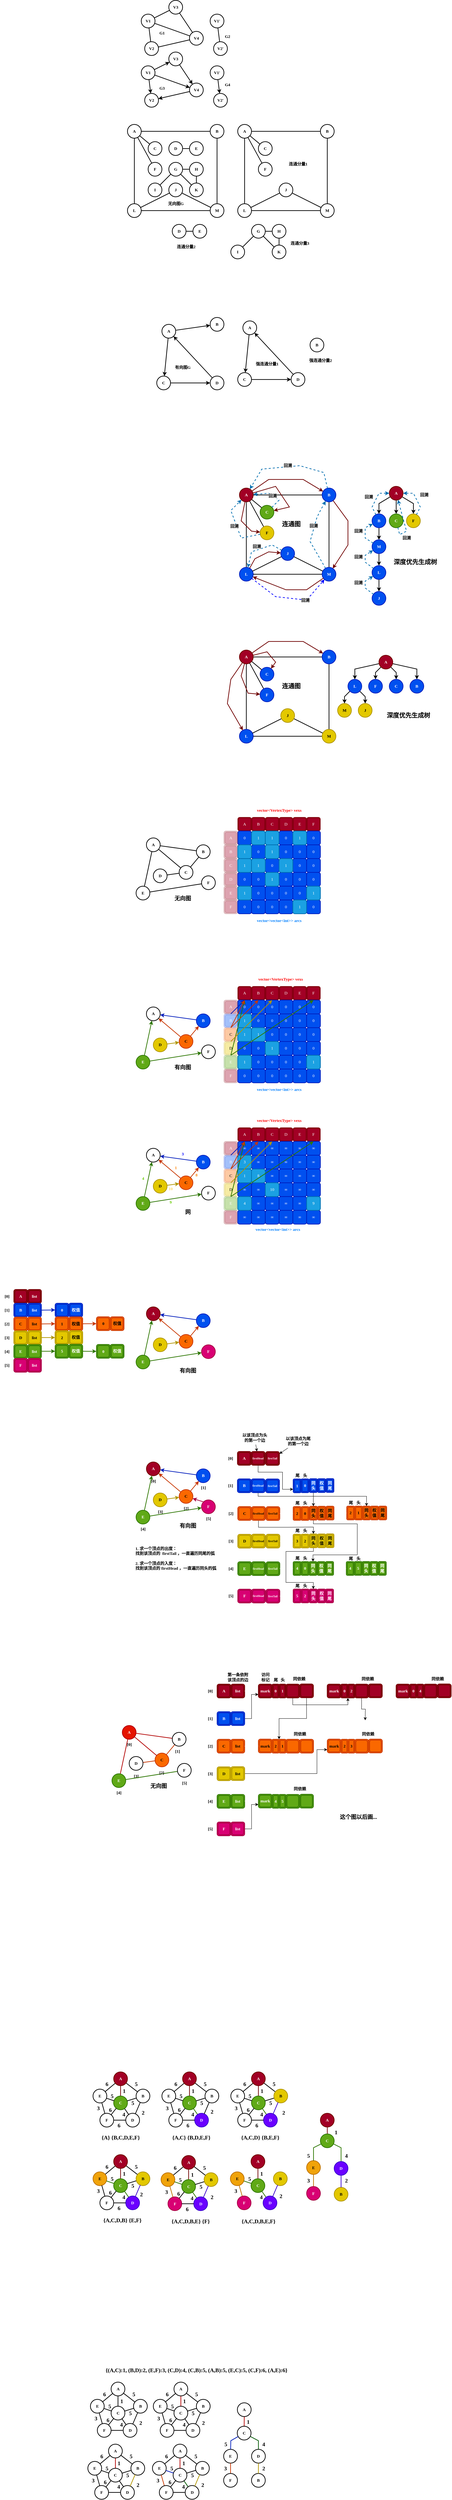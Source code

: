 <mxfile version="22.1.2" type="device">
  <diagram name="第 1 页" id="n_sf0sDzlpUR8E0M_Ner">
    <mxGraphModel dx="10340" dy="4880" grid="1" gridSize="10" guides="1" tooltips="1" connect="1" arrows="1" fold="1" page="1" pageScale="1" pageWidth="10000" pageHeight="10000" math="0" shadow="0">
      <root>
        <mxCell id="0" />
        <mxCell id="1" parent="0" />
        <mxCell id="BRikm0kSYV7cnef9qvUa-1" value="5" style="text;html=1;align=center;verticalAlign=middle;resizable=0;points=[];autosize=1;strokeColor=none;fillColor=none;fontFamily=Comic Sans MS;fontStyle=1;fontSize=16;" vertex="1" parent="1">
          <mxGeometry x="2232.5" y="8215" width="30" height="30" as="geometry" />
        </mxCell>
        <mxCell id="BRikm0kSYV7cnef9qvUa-2" value="3" style="text;html=1;align=center;verticalAlign=middle;resizable=0;points=[];autosize=1;strokeColor=none;fillColor=none;fontFamily=Comic Sans MS;fontStyle=1;fontSize=16;" vertex="1" parent="1">
          <mxGeometry x="2217.5" y="7412.5" width="30" height="30" as="geometry" />
        </mxCell>
        <mxCell id="BRikm0kSYV7cnef9qvUa-3" value="5" style="text;html=1;align=center;verticalAlign=middle;resizable=0;points=[];autosize=1;strokeColor=none;fillColor=none;fontFamily=Comic Sans MS;fontStyle=1;fontSize=16;" vertex="1" parent="1">
          <mxGeometry x="2060" y="7375" width="30" height="30" as="geometry" />
        </mxCell>
        <mxCell id="BRikm0kSYV7cnef9qvUa-4" value="4" style="text;html=1;align=center;verticalAlign=middle;resizable=0;points=[];autosize=1;strokeColor=none;fillColor=none;fontFamily=Comic Sans MS;fontStyle=1;fontSize=16;" vertex="1" parent="1">
          <mxGeometry x="2094" y="7188" width="30" height="30" as="geometry" />
        </mxCell>
        <mxCell id="BRikm0kSYV7cnef9qvUa-5" value="4" style="text;html=1;align=center;verticalAlign=middle;resizable=0;points=[];autosize=1;strokeColor=none;fillColor=none;fontFamily=Comic Sans MS;fontStyle=1;fontSize=16;" vertex="1" parent="1">
          <mxGeometry x="2294" y="7188" width="30" height="30" as="geometry" />
        </mxCell>
        <mxCell id="BRikm0kSYV7cnef9qvUa-6" value="4" style="text;html=1;align=center;verticalAlign=middle;resizable=0;points=[];autosize=1;strokeColor=none;fillColor=none;fontFamily=Comic Sans MS;fontStyle=1;fontSize=16;" vertex="1" parent="1">
          <mxGeometry x="2494" y="7188" width="30" height="30" as="geometry" />
        </mxCell>
        <mxCell id="BRikm0kSYV7cnef9qvUa-7" value="1" style="text;html=1;align=center;verticalAlign=middle;resizable=0;points=[];autosize=1;strokeColor=none;fillColor=none;fontFamily=Comic Sans MS;fontStyle=1;fontSize=16;" vertex="1" parent="1">
          <mxGeometry x="2095" y="7120" width="30" height="30" as="geometry" />
        </mxCell>
        <mxCell id="BRikm0kSYV7cnef9qvUa-8" value="1" style="text;html=1;align=center;verticalAlign=middle;resizable=0;points=[];autosize=1;strokeColor=none;fillColor=none;fontFamily=Comic Sans MS;fontStyle=1;fontSize=16;" vertex="1" parent="1">
          <mxGeometry x="2295" y="7120" width="30" height="30" as="geometry" />
        </mxCell>
        <mxCell id="BRikm0kSYV7cnef9qvUa-9" value="1" style="text;html=1;align=center;verticalAlign=middle;resizable=0;points=[];autosize=1;strokeColor=none;fillColor=none;fontFamily=Comic Sans MS;fontStyle=1;fontSize=16;" vertex="1" parent="1">
          <mxGeometry x="2495" y="7120" width="30" height="30" as="geometry" />
        </mxCell>
        <mxCell id="BRikm0kSYV7cnef9qvUa-10" style="rounded=0;orthogonalLoop=1;jettySize=auto;html=1;fontStyle=1;strokeWidth=2;fontFamily=Comic Sans MS;" edge="1" parent="1" source="BRikm0kSYV7cnef9qvUa-13" target="BRikm0kSYV7cnef9qvUa-14">
          <mxGeometry relative="1" as="geometry" />
        </mxCell>
        <mxCell id="BRikm0kSYV7cnef9qvUa-11" style="rounded=0;orthogonalLoop=1;jettySize=auto;html=1;fontStyle=1;strokeWidth=2;fontFamily=Comic Sans MS;" edge="1" parent="1" source="BRikm0kSYV7cnef9qvUa-13" target="BRikm0kSYV7cnef9qvUa-17">
          <mxGeometry relative="1" as="geometry" />
        </mxCell>
        <mxCell id="BRikm0kSYV7cnef9qvUa-12" style="rounded=0;orthogonalLoop=1;jettySize=auto;html=1;fontStyle=1;strokeWidth=2;fontFamily=Comic Sans MS;" edge="1" parent="1" source="BRikm0kSYV7cnef9qvUa-13" target="BRikm0kSYV7cnef9qvUa-16">
          <mxGeometry relative="1" as="geometry" />
        </mxCell>
        <mxCell id="BRikm0kSYV7cnef9qvUa-13" value="V1" style="ellipse;whiteSpace=wrap;html=1;aspect=fixed;fontStyle=1;strokeWidth=2;fontFamily=Comic Sans MS;" vertex="1" parent="1">
          <mxGeometry x="2160" y="1260" width="40" height="40" as="geometry" />
        </mxCell>
        <mxCell id="BRikm0kSYV7cnef9qvUa-14" value="V2" style="ellipse;whiteSpace=wrap;html=1;aspect=fixed;fontStyle=1;strokeWidth=2;fontFamily=Comic Sans MS;" vertex="1" parent="1">
          <mxGeometry x="2170" y="1340" width="40" height="40" as="geometry" />
        </mxCell>
        <mxCell id="BRikm0kSYV7cnef9qvUa-15" style="rounded=0;orthogonalLoop=1;jettySize=auto;html=1;fontStyle=1;strokeWidth=2;fontFamily=Comic Sans MS;" edge="1" parent="1" source="BRikm0kSYV7cnef9qvUa-16" target="BRikm0kSYV7cnef9qvUa-14">
          <mxGeometry relative="1" as="geometry" />
        </mxCell>
        <mxCell id="BRikm0kSYV7cnef9qvUa-16" value="V4" style="ellipse;whiteSpace=wrap;html=1;aspect=fixed;fontStyle=1;strokeWidth=2;fontFamily=Comic Sans MS;" vertex="1" parent="1">
          <mxGeometry x="2300" y="1310" width="40" height="40" as="geometry" />
        </mxCell>
        <mxCell id="BRikm0kSYV7cnef9qvUa-17" value="V3" style="ellipse;whiteSpace=wrap;html=1;aspect=fixed;fontStyle=1;strokeWidth=2;fontFamily=Comic Sans MS;" vertex="1" parent="1">
          <mxGeometry x="2240" y="1220" width="40" height="40" as="geometry" />
        </mxCell>
        <mxCell id="BRikm0kSYV7cnef9qvUa-18" style="rounded=0;orthogonalLoop=1;jettySize=auto;html=1;fontStyle=1;strokeWidth=2;fontFamily=Comic Sans MS;" edge="1" parent="1" source="BRikm0kSYV7cnef9qvUa-17" target="BRikm0kSYV7cnef9qvUa-16">
          <mxGeometry relative="1" as="geometry" />
        </mxCell>
        <mxCell id="BRikm0kSYV7cnef9qvUa-19" style="rounded=0;orthogonalLoop=1;jettySize=auto;html=1;strokeWidth=2;fontFamily=Comic Sans MS;" edge="1" parent="1" source="BRikm0kSYV7cnef9qvUa-20" target="BRikm0kSYV7cnef9qvUa-21">
          <mxGeometry relative="1" as="geometry" />
        </mxCell>
        <mxCell id="BRikm0kSYV7cnef9qvUa-20" value="V1&#39;" style="ellipse;whiteSpace=wrap;html=1;aspect=fixed;fontStyle=1;strokeWidth=2;fontFamily=Comic Sans MS;" vertex="1" parent="1">
          <mxGeometry x="2360" y="1260" width="40" height="40" as="geometry" />
        </mxCell>
        <mxCell id="BRikm0kSYV7cnef9qvUa-21" value="V2&#39;" style="ellipse;whiteSpace=wrap;html=1;aspect=fixed;fontStyle=1;strokeWidth=2;fontFamily=Comic Sans MS;" vertex="1" parent="1">
          <mxGeometry x="2370" y="1340" width="40" height="40" as="geometry" />
        </mxCell>
        <mxCell id="BRikm0kSYV7cnef9qvUa-22" style="rounded=0;orthogonalLoop=1;jettySize=auto;html=1;fontStyle=1;strokeWidth=2;fontFamily=Comic Sans MS;endArrow=none;endFill=0;" edge="1" parent="1" source="BRikm0kSYV7cnef9qvUa-25" target="BRikm0kSYV7cnef9qvUa-26">
          <mxGeometry relative="1" as="geometry" />
        </mxCell>
        <mxCell id="BRikm0kSYV7cnef9qvUa-23" style="rounded=0;orthogonalLoop=1;jettySize=auto;html=1;fontStyle=1;strokeWidth=2;fontFamily=Comic Sans MS;endArrow=none;endFill=0;" edge="1" parent="1" source="BRikm0kSYV7cnef9qvUa-25" target="BRikm0kSYV7cnef9qvUa-29">
          <mxGeometry relative="1" as="geometry" />
        </mxCell>
        <mxCell id="BRikm0kSYV7cnef9qvUa-24" style="rounded=0;orthogonalLoop=1;jettySize=auto;html=1;fontStyle=1;strokeWidth=2;fontFamily=Comic Sans MS;endArrow=none;endFill=0;" edge="1" parent="1" source="BRikm0kSYV7cnef9qvUa-25" target="BRikm0kSYV7cnef9qvUa-28">
          <mxGeometry relative="1" as="geometry" />
        </mxCell>
        <mxCell id="BRikm0kSYV7cnef9qvUa-25" value="V1" style="ellipse;whiteSpace=wrap;html=1;aspect=fixed;fontStyle=1;strokeWidth=2;fontFamily=Comic Sans MS;" vertex="1" parent="1">
          <mxGeometry x="2160" y="1110" width="40" height="40" as="geometry" />
        </mxCell>
        <mxCell id="BRikm0kSYV7cnef9qvUa-26" value="V2" style="ellipse;whiteSpace=wrap;html=1;aspect=fixed;fontStyle=1;strokeWidth=2;fontFamily=Comic Sans MS;" vertex="1" parent="1">
          <mxGeometry x="2170" y="1190" width="40" height="40" as="geometry" />
        </mxCell>
        <mxCell id="BRikm0kSYV7cnef9qvUa-27" style="rounded=0;orthogonalLoop=1;jettySize=auto;html=1;fontStyle=1;strokeWidth=2;fontFamily=Comic Sans MS;endArrow=none;endFill=0;" edge="1" parent="1" source="BRikm0kSYV7cnef9qvUa-28" target="BRikm0kSYV7cnef9qvUa-26">
          <mxGeometry relative="1" as="geometry" />
        </mxCell>
        <mxCell id="BRikm0kSYV7cnef9qvUa-28" value="V4" style="ellipse;whiteSpace=wrap;html=1;aspect=fixed;fontStyle=1;strokeWidth=2;fontFamily=Comic Sans MS;" vertex="1" parent="1">
          <mxGeometry x="2300" y="1160" width="40" height="40" as="geometry" />
        </mxCell>
        <mxCell id="BRikm0kSYV7cnef9qvUa-29" value="V3" style="ellipse;whiteSpace=wrap;html=1;aspect=fixed;fontStyle=1;strokeWidth=2;fontFamily=Comic Sans MS;" vertex="1" parent="1">
          <mxGeometry x="2240" y="1070" width="40" height="40" as="geometry" />
        </mxCell>
        <mxCell id="BRikm0kSYV7cnef9qvUa-30" style="rounded=0;orthogonalLoop=1;jettySize=auto;html=1;fontStyle=1;strokeWidth=2;fontFamily=Comic Sans MS;endArrow=none;endFill=0;" edge="1" parent="1" source="BRikm0kSYV7cnef9qvUa-29" target="BRikm0kSYV7cnef9qvUa-28">
          <mxGeometry relative="1" as="geometry" />
        </mxCell>
        <mxCell id="BRikm0kSYV7cnef9qvUa-31" style="rounded=0;orthogonalLoop=1;jettySize=auto;html=1;strokeWidth=2;endArrow=none;endFill=0;fontFamily=Comic Sans MS;" edge="1" parent="1" source="BRikm0kSYV7cnef9qvUa-32" target="BRikm0kSYV7cnef9qvUa-33">
          <mxGeometry relative="1" as="geometry" />
        </mxCell>
        <mxCell id="BRikm0kSYV7cnef9qvUa-32" value="V1&#39;" style="ellipse;whiteSpace=wrap;html=1;aspect=fixed;fontStyle=1;strokeWidth=2;fontFamily=Comic Sans MS;" vertex="1" parent="1">
          <mxGeometry x="2360" y="1110" width="40" height="40" as="geometry" />
        </mxCell>
        <mxCell id="BRikm0kSYV7cnef9qvUa-33" value="V2&#39;" style="ellipse;whiteSpace=wrap;html=1;aspect=fixed;fontStyle=1;strokeWidth=2;fontFamily=Comic Sans MS;" vertex="1" parent="1">
          <mxGeometry x="2370" y="1190" width="40" height="40" as="geometry" />
        </mxCell>
        <mxCell id="BRikm0kSYV7cnef9qvUa-34" value="G1" style="text;html=1;align=center;verticalAlign=middle;resizable=0;points=[];autosize=1;strokeColor=none;fillColor=none;fontFamily=Comic Sans MS;fontStyle=1" vertex="1" parent="1">
          <mxGeometry x="2200" y="1150" width="40" height="30" as="geometry" />
        </mxCell>
        <mxCell id="BRikm0kSYV7cnef9qvUa-35" value="G2" style="text;html=1;align=center;verticalAlign=middle;resizable=0;points=[];autosize=1;strokeColor=none;fillColor=none;fontFamily=Comic Sans MS;fontStyle=1" vertex="1" parent="1">
          <mxGeometry x="2390" y="1160" width="40" height="30" as="geometry" />
        </mxCell>
        <mxCell id="BRikm0kSYV7cnef9qvUa-36" value="G3" style="text;html=1;align=center;verticalAlign=middle;resizable=0;points=[];autosize=1;strokeColor=none;fillColor=none;fontFamily=Comic Sans MS;fontStyle=1" vertex="1" parent="1">
          <mxGeometry x="2200" y="1310" width="40" height="30" as="geometry" />
        </mxCell>
        <mxCell id="BRikm0kSYV7cnef9qvUa-37" value="G4" style="text;html=1;align=center;verticalAlign=middle;resizable=0;points=[];autosize=1;strokeColor=none;fillColor=none;fontFamily=Comic Sans MS;fontStyle=1" vertex="1" parent="1">
          <mxGeometry x="2390" y="1300" width="40" height="30" as="geometry" />
        </mxCell>
        <mxCell id="BRikm0kSYV7cnef9qvUa-38" style="rounded=0;orthogonalLoop=1;jettySize=auto;html=1;fontStyle=1;strokeWidth=2;fontFamily=Comic Sans MS;endArrow=none;endFill=0;" edge="1" parent="1" source="BRikm0kSYV7cnef9qvUa-41" target="BRikm0kSYV7cnef9qvUa-42">
          <mxGeometry relative="1" as="geometry" />
        </mxCell>
        <mxCell id="BRikm0kSYV7cnef9qvUa-39" style="rounded=0;orthogonalLoop=1;jettySize=auto;html=1;fontStyle=1;strokeWidth=2;fontFamily=Comic Sans MS;endArrow=none;endFill=0;" edge="1" parent="1" source="BRikm0kSYV7cnef9qvUa-41" target="BRikm0kSYV7cnef9qvUa-46">
          <mxGeometry relative="1" as="geometry" />
        </mxCell>
        <mxCell id="BRikm0kSYV7cnef9qvUa-40" style="rounded=0;orthogonalLoop=1;jettySize=auto;html=1;fontStyle=1;strokeWidth=2;fontFamily=Comic Sans MS;endArrow=none;endFill=0;" edge="1" parent="1" source="BRikm0kSYV7cnef9qvUa-41" target="BRikm0kSYV7cnef9qvUa-44">
          <mxGeometry relative="1" as="geometry" />
        </mxCell>
        <mxCell id="BRikm0kSYV7cnef9qvUa-41" value="A" style="ellipse;whiteSpace=wrap;html=1;aspect=fixed;fontStyle=1;strokeWidth=2;fontFamily=Comic Sans MS;" vertex="1" parent="1">
          <mxGeometry x="2120" y="1430" width="40" height="40" as="geometry" />
        </mxCell>
        <mxCell id="BRikm0kSYV7cnef9qvUa-42" value="L" style="ellipse;whiteSpace=wrap;html=1;aspect=fixed;fontStyle=1;strokeWidth=2;fontFamily=Comic Sans MS;" vertex="1" parent="1">
          <mxGeometry x="2120" y="1660" width="40" height="40" as="geometry" />
        </mxCell>
        <mxCell id="BRikm0kSYV7cnef9qvUa-43" style="rounded=0;orthogonalLoop=1;jettySize=auto;html=1;strokeWidth=2;endArrow=none;endFill=0;fontFamily=Comic Sans MS;" edge="1" parent="1" source="BRikm0kSYV7cnef9qvUa-41" target="BRikm0kSYV7cnef9qvUa-48">
          <mxGeometry relative="1" as="geometry" />
        </mxCell>
        <mxCell id="BRikm0kSYV7cnef9qvUa-44" value="C" style="ellipse;whiteSpace=wrap;html=1;aspect=fixed;fontStyle=1;strokeWidth=2;fontFamily=Comic Sans MS;" vertex="1" parent="1">
          <mxGeometry x="2180" y="1480" width="40" height="40" as="geometry" />
        </mxCell>
        <mxCell id="BRikm0kSYV7cnef9qvUa-45" style="rounded=0;orthogonalLoop=1;jettySize=auto;html=1;strokeWidth=2;endArrow=none;endFill=0;fontFamily=Comic Sans MS;" edge="1" parent="1" source="BRikm0kSYV7cnef9qvUa-46" target="BRikm0kSYV7cnef9qvUa-64">
          <mxGeometry relative="1" as="geometry" />
        </mxCell>
        <mxCell id="BRikm0kSYV7cnef9qvUa-46" value="B" style="ellipse;whiteSpace=wrap;html=1;aspect=fixed;fontStyle=1;strokeWidth=2;fontFamily=Comic Sans MS;" vertex="1" parent="1">
          <mxGeometry x="2360" y="1430" width="40" height="40" as="geometry" />
        </mxCell>
        <mxCell id="BRikm0kSYV7cnef9qvUa-47" value="无向图G" style="text;html=1;align=center;verticalAlign=middle;resizable=0;points=[];autosize=1;strokeColor=none;fillColor=none;fontFamily=Comic Sans MS;fontStyle=1" vertex="1" parent="1">
          <mxGeometry x="2225" y="1645" width="70" height="30" as="geometry" />
        </mxCell>
        <mxCell id="BRikm0kSYV7cnef9qvUa-48" value="F" style="ellipse;whiteSpace=wrap;html=1;aspect=fixed;fontStyle=1;strokeWidth=2;fontFamily=Comic Sans MS;" vertex="1" parent="1">
          <mxGeometry x="2180" y="1540" width="40" height="40" as="geometry" />
        </mxCell>
        <mxCell id="BRikm0kSYV7cnef9qvUa-49" value="I" style="ellipse;whiteSpace=wrap;html=1;aspect=fixed;fontStyle=1;strokeWidth=2;fontFamily=Comic Sans MS;" vertex="1" parent="1">
          <mxGeometry x="2180" y="1600" width="40" height="40" as="geometry" />
        </mxCell>
        <mxCell id="BRikm0kSYV7cnef9qvUa-50" style="rounded=0;orthogonalLoop=1;jettySize=auto;html=1;strokeWidth=2;endArrow=none;endFill=0;fontFamily=Comic Sans MS;" edge="1" parent="1" source="BRikm0kSYV7cnef9qvUa-52" target="BRikm0kSYV7cnef9qvUa-49">
          <mxGeometry relative="1" as="geometry" />
        </mxCell>
        <mxCell id="BRikm0kSYV7cnef9qvUa-51" style="rounded=0;orthogonalLoop=1;jettySize=auto;html=1;endArrow=none;endFill=0;strokeWidth=2;fontFamily=Comic Sans MS;" edge="1" parent="1" source="BRikm0kSYV7cnef9qvUa-52" target="BRikm0kSYV7cnef9qvUa-53">
          <mxGeometry relative="1" as="geometry" />
        </mxCell>
        <mxCell id="BRikm0kSYV7cnef9qvUa-52" value="G" style="ellipse;whiteSpace=wrap;html=1;aspect=fixed;fontStyle=1;strokeWidth=2;fontFamily=Comic Sans MS;" vertex="1" parent="1">
          <mxGeometry x="2240" y="1540" width="40" height="40" as="geometry" />
        </mxCell>
        <mxCell id="BRikm0kSYV7cnef9qvUa-53" value="H" style="ellipse;whiteSpace=wrap;html=1;aspect=fixed;fontStyle=1;strokeWidth=2;fontFamily=Comic Sans MS;" vertex="1" parent="1">
          <mxGeometry x="2300" y="1540" width="40" height="40" as="geometry" />
        </mxCell>
        <mxCell id="BRikm0kSYV7cnef9qvUa-54" style="rounded=0;orthogonalLoop=1;jettySize=auto;html=1;strokeWidth=2;endArrow=none;endFill=0;fontFamily=Comic Sans MS;" edge="1" parent="1" source="BRikm0kSYV7cnef9qvUa-56" target="BRikm0kSYV7cnef9qvUa-52">
          <mxGeometry relative="1" as="geometry" />
        </mxCell>
        <mxCell id="BRikm0kSYV7cnef9qvUa-55" style="rounded=0;orthogonalLoop=1;jettySize=auto;html=1;endArrow=none;endFill=0;strokeWidth=2;fontFamily=Comic Sans MS;" edge="1" parent="1" source="BRikm0kSYV7cnef9qvUa-56" target="BRikm0kSYV7cnef9qvUa-53">
          <mxGeometry relative="1" as="geometry" />
        </mxCell>
        <mxCell id="BRikm0kSYV7cnef9qvUa-56" value="K" style="ellipse;whiteSpace=wrap;html=1;aspect=fixed;fontStyle=1;strokeWidth=2;fontFamily=Comic Sans MS;" vertex="1" parent="1">
          <mxGeometry x="2300" y="1600" width="40" height="40" as="geometry" />
        </mxCell>
        <mxCell id="BRikm0kSYV7cnef9qvUa-57" style="rounded=0;orthogonalLoop=1;jettySize=auto;html=1;strokeWidth=2;endArrow=none;endFill=0;fontFamily=Comic Sans MS;" edge="1" parent="1" source="BRikm0kSYV7cnef9qvUa-58" target="BRikm0kSYV7cnef9qvUa-59">
          <mxGeometry relative="1" as="geometry" />
        </mxCell>
        <mxCell id="BRikm0kSYV7cnef9qvUa-58" value="D" style="ellipse;whiteSpace=wrap;html=1;aspect=fixed;fontStyle=1;strokeWidth=2;fontFamily=Comic Sans MS;" vertex="1" parent="1">
          <mxGeometry x="2250" y="1720" width="40" height="40" as="geometry" />
        </mxCell>
        <mxCell id="BRikm0kSYV7cnef9qvUa-59" value="E" style="ellipse;whiteSpace=wrap;html=1;aspect=fixed;fontStyle=1;strokeWidth=2;fontFamily=Comic Sans MS;" vertex="1" parent="1">
          <mxGeometry x="2310" y="1720" width="40" height="40" as="geometry" />
        </mxCell>
        <mxCell id="BRikm0kSYV7cnef9qvUa-60" style="rounded=0;orthogonalLoop=1;jettySize=auto;html=1;strokeWidth=2;endArrow=none;endFill=0;fontFamily=Comic Sans MS;" edge="1" parent="1" source="BRikm0kSYV7cnef9qvUa-62" target="BRikm0kSYV7cnef9qvUa-42">
          <mxGeometry relative="1" as="geometry" />
        </mxCell>
        <mxCell id="BRikm0kSYV7cnef9qvUa-61" style="rounded=0;orthogonalLoop=1;jettySize=auto;html=1;strokeWidth=2;endArrow=none;endFill=0;fontFamily=Comic Sans MS;" edge="1" parent="1" source="BRikm0kSYV7cnef9qvUa-62" target="BRikm0kSYV7cnef9qvUa-64">
          <mxGeometry relative="1" as="geometry" />
        </mxCell>
        <mxCell id="BRikm0kSYV7cnef9qvUa-62" value="J" style="ellipse;whiteSpace=wrap;html=1;aspect=fixed;fontStyle=1;strokeWidth=2;fontFamily=Comic Sans MS;" vertex="1" parent="1">
          <mxGeometry x="2240" y="1600" width="40" height="40" as="geometry" />
        </mxCell>
        <mxCell id="BRikm0kSYV7cnef9qvUa-63" style="rounded=0;orthogonalLoop=1;jettySize=auto;html=1;strokeWidth=2;endArrow=none;endFill=0;fontFamily=Comic Sans MS;" edge="1" parent="1" source="BRikm0kSYV7cnef9qvUa-64" target="BRikm0kSYV7cnef9qvUa-42">
          <mxGeometry relative="1" as="geometry" />
        </mxCell>
        <mxCell id="BRikm0kSYV7cnef9qvUa-64" value="M" style="ellipse;whiteSpace=wrap;html=1;aspect=fixed;fontStyle=1;strokeWidth=2;fontFamily=Comic Sans MS;" vertex="1" parent="1">
          <mxGeometry x="2360" y="1660" width="40" height="40" as="geometry" />
        </mxCell>
        <mxCell id="BRikm0kSYV7cnef9qvUa-65" style="rounded=0;orthogonalLoop=1;jettySize=auto;html=1;fontStyle=1;strokeWidth=2;fontFamily=Comic Sans MS;endArrow=none;endFill=0;" edge="1" parent="1" source="BRikm0kSYV7cnef9qvUa-68" target="BRikm0kSYV7cnef9qvUa-69">
          <mxGeometry relative="1" as="geometry" />
        </mxCell>
        <mxCell id="BRikm0kSYV7cnef9qvUa-66" style="rounded=0;orthogonalLoop=1;jettySize=auto;html=1;fontStyle=1;strokeWidth=2;fontFamily=Comic Sans MS;endArrow=none;endFill=0;" edge="1" parent="1" source="BRikm0kSYV7cnef9qvUa-68" target="BRikm0kSYV7cnef9qvUa-73">
          <mxGeometry relative="1" as="geometry" />
        </mxCell>
        <mxCell id="BRikm0kSYV7cnef9qvUa-67" style="rounded=0;orthogonalLoop=1;jettySize=auto;html=1;fontStyle=1;strokeWidth=2;fontFamily=Comic Sans MS;endArrow=none;endFill=0;" edge="1" parent="1" source="BRikm0kSYV7cnef9qvUa-68" target="BRikm0kSYV7cnef9qvUa-71">
          <mxGeometry relative="1" as="geometry" />
        </mxCell>
        <mxCell id="BRikm0kSYV7cnef9qvUa-68" value="A" style="ellipse;whiteSpace=wrap;html=1;aspect=fixed;fontStyle=1;strokeWidth=2;fontFamily=Comic Sans MS;" vertex="1" parent="1">
          <mxGeometry x="2440" y="1430" width="40" height="40" as="geometry" />
        </mxCell>
        <mxCell id="BRikm0kSYV7cnef9qvUa-69" value="L" style="ellipse;whiteSpace=wrap;html=1;aspect=fixed;fontStyle=1;strokeWidth=2;fontFamily=Comic Sans MS;" vertex="1" parent="1">
          <mxGeometry x="2440" y="1660" width="40" height="40" as="geometry" />
        </mxCell>
        <mxCell id="BRikm0kSYV7cnef9qvUa-70" style="rounded=0;orthogonalLoop=1;jettySize=auto;html=1;strokeWidth=2;endArrow=none;endFill=0;fontFamily=Comic Sans MS;" edge="1" parent="1" source="BRikm0kSYV7cnef9qvUa-68" target="BRikm0kSYV7cnef9qvUa-74">
          <mxGeometry relative="1" as="geometry" />
        </mxCell>
        <mxCell id="BRikm0kSYV7cnef9qvUa-71" value="C" style="ellipse;whiteSpace=wrap;html=1;aspect=fixed;fontStyle=1;strokeWidth=2;fontFamily=Comic Sans MS;" vertex="1" parent="1">
          <mxGeometry x="2500" y="1480" width="40" height="40" as="geometry" />
        </mxCell>
        <mxCell id="BRikm0kSYV7cnef9qvUa-72" style="rounded=0;orthogonalLoop=1;jettySize=auto;html=1;strokeWidth=2;endArrow=none;endFill=0;fontFamily=Comic Sans MS;" edge="1" parent="1" source="BRikm0kSYV7cnef9qvUa-73" target="BRikm0kSYV7cnef9qvUa-79">
          <mxGeometry relative="1" as="geometry" />
        </mxCell>
        <mxCell id="BRikm0kSYV7cnef9qvUa-73" value="B" style="ellipse;whiteSpace=wrap;html=1;aspect=fixed;fontStyle=1;strokeWidth=2;fontFamily=Comic Sans MS;" vertex="1" parent="1">
          <mxGeometry x="2680" y="1430" width="40" height="40" as="geometry" />
        </mxCell>
        <mxCell id="BRikm0kSYV7cnef9qvUa-74" value="F" style="ellipse;whiteSpace=wrap;html=1;aspect=fixed;fontStyle=1;strokeWidth=2;fontFamily=Comic Sans MS;" vertex="1" parent="1">
          <mxGeometry x="2500" y="1540" width="40" height="40" as="geometry" />
        </mxCell>
        <mxCell id="BRikm0kSYV7cnef9qvUa-75" style="rounded=0;orthogonalLoop=1;jettySize=auto;html=1;strokeWidth=2;endArrow=none;endFill=0;fontFamily=Comic Sans MS;" edge="1" parent="1" source="BRikm0kSYV7cnef9qvUa-77" target="BRikm0kSYV7cnef9qvUa-69">
          <mxGeometry relative="1" as="geometry" />
        </mxCell>
        <mxCell id="BRikm0kSYV7cnef9qvUa-76" style="rounded=0;orthogonalLoop=1;jettySize=auto;html=1;strokeWidth=2;endArrow=none;endFill=0;fontFamily=Comic Sans MS;" edge="1" parent="1" source="BRikm0kSYV7cnef9qvUa-77" target="BRikm0kSYV7cnef9qvUa-79">
          <mxGeometry relative="1" as="geometry" />
        </mxCell>
        <mxCell id="BRikm0kSYV7cnef9qvUa-77" value="J" style="ellipse;whiteSpace=wrap;html=1;aspect=fixed;fontStyle=1;strokeWidth=2;fontFamily=Comic Sans MS;" vertex="1" parent="1">
          <mxGeometry x="2560" y="1600" width="40" height="40" as="geometry" />
        </mxCell>
        <mxCell id="BRikm0kSYV7cnef9qvUa-78" style="rounded=0;orthogonalLoop=1;jettySize=auto;html=1;strokeWidth=2;endArrow=none;endFill=0;fontFamily=Comic Sans MS;" edge="1" parent="1" source="BRikm0kSYV7cnef9qvUa-79" target="BRikm0kSYV7cnef9qvUa-69">
          <mxGeometry relative="1" as="geometry" />
        </mxCell>
        <mxCell id="BRikm0kSYV7cnef9qvUa-79" value="M" style="ellipse;whiteSpace=wrap;html=1;aspect=fixed;fontStyle=1;strokeWidth=2;fontFamily=Comic Sans MS;" vertex="1" parent="1">
          <mxGeometry x="2680" y="1660" width="40" height="40" as="geometry" />
        </mxCell>
        <mxCell id="BRikm0kSYV7cnef9qvUa-80" value="I" style="ellipse;whiteSpace=wrap;html=1;aspect=fixed;fontStyle=1;strokeWidth=2;fontFamily=Comic Sans MS;" vertex="1" parent="1">
          <mxGeometry x="2420" y="1780" width="40" height="40" as="geometry" />
        </mxCell>
        <mxCell id="BRikm0kSYV7cnef9qvUa-81" style="rounded=0;orthogonalLoop=1;jettySize=auto;html=1;strokeWidth=2;endArrow=none;endFill=0;fontFamily=Comic Sans MS;" edge="1" parent="1" source="BRikm0kSYV7cnef9qvUa-83" target="BRikm0kSYV7cnef9qvUa-80">
          <mxGeometry relative="1" as="geometry" />
        </mxCell>
        <mxCell id="BRikm0kSYV7cnef9qvUa-82" style="rounded=0;orthogonalLoop=1;jettySize=auto;html=1;endArrow=none;endFill=0;strokeWidth=2;fontFamily=Comic Sans MS;" edge="1" parent="1" source="BRikm0kSYV7cnef9qvUa-83" target="BRikm0kSYV7cnef9qvUa-84">
          <mxGeometry relative="1" as="geometry" />
        </mxCell>
        <mxCell id="BRikm0kSYV7cnef9qvUa-83" value="G" style="ellipse;whiteSpace=wrap;html=1;aspect=fixed;fontStyle=1;strokeWidth=2;fontFamily=Comic Sans MS;" vertex="1" parent="1">
          <mxGeometry x="2480" y="1720" width="40" height="40" as="geometry" />
        </mxCell>
        <mxCell id="BRikm0kSYV7cnef9qvUa-84" value="H" style="ellipse;whiteSpace=wrap;html=1;aspect=fixed;fontStyle=1;strokeWidth=2;fontFamily=Comic Sans MS;" vertex="1" parent="1">
          <mxGeometry x="2540" y="1720" width="40" height="40" as="geometry" />
        </mxCell>
        <mxCell id="BRikm0kSYV7cnef9qvUa-85" style="rounded=0;orthogonalLoop=1;jettySize=auto;html=1;strokeWidth=2;endArrow=none;endFill=0;fontFamily=Comic Sans MS;" edge="1" parent="1" source="BRikm0kSYV7cnef9qvUa-87" target="BRikm0kSYV7cnef9qvUa-83">
          <mxGeometry relative="1" as="geometry" />
        </mxCell>
        <mxCell id="BRikm0kSYV7cnef9qvUa-86" style="rounded=0;orthogonalLoop=1;jettySize=auto;html=1;endArrow=none;endFill=0;strokeWidth=2;fontFamily=Comic Sans MS;" edge="1" parent="1" source="BRikm0kSYV7cnef9qvUa-87" target="BRikm0kSYV7cnef9qvUa-84">
          <mxGeometry relative="1" as="geometry" />
        </mxCell>
        <mxCell id="BRikm0kSYV7cnef9qvUa-87" value="K" style="ellipse;whiteSpace=wrap;html=1;aspect=fixed;fontStyle=1;strokeWidth=2;fontFamily=Comic Sans MS;" vertex="1" parent="1">
          <mxGeometry x="2540" y="1780" width="40" height="40" as="geometry" />
        </mxCell>
        <mxCell id="BRikm0kSYV7cnef9qvUa-88" value="连通分量1" style="text;html=1;align=center;verticalAlign=middle;resizable=0;points=[];autosize=1;strokeColor=none;fillColor=none;fontFamily=Comic Sans MS;fontStyle=1" vertex="1" parent="1">
          <mxGeometry x="2575" y="1530" width="80" height="30" as="geometry" />
        </mxCell>
        <mxCell id="BRikm0kSYV7cnef9qvUa-89" value="连通分量2" style="text;html=1;align=center;verticalAlign=middle;resizable=0;points=[];autosize=1;strokeColor=none;fillColor=none;fontFamily=Comic Sans MS;fontStyle=1" vertex="1" parent="1">
          <mxGeometry x="2250" y="1770" width="80" height="30" as="geometry" />
        </mxCell>
        <mxCell id="BRikm0kSYV7cnef9qvUa-90" value="连通分量3" style="text;html=1;align=center;verticalAlign=middle;resizable=0;points=[];autosize=1;strokeColor=none;fillColor=none;fontFamily=Comic Sans MS;fontStyle=1" vertex="1" parent="1">
          <mxGeometry x="2580" y="1760" width="80" height="30" as="geometry" />
        </mxCell>
        <mxCell id="BRikm0kSYV7cnef9qvUa-91" style="rounded=0;orthogonalLoop=1;jettySize=auto;html=1;strokeWidth=2;endArrow=none;endFill=0;fontFamily=Comic Sans MS;" edge="1" parent="1" source="BRikm0kSYV7cnef9qvUa-92" target="BRikm0kSYV7cnef9qvUa-93">
          <mxGeometry relative="1" as="geometry" />
        </mxCell>
        <mxCell id="BRikm0kSYV7cnef9qvUa-92" value="D" style="ellipse;whiteSpace=wrap;html=1;aspect=fixed;fontStyle=1;strokeWidth=2;fontFamily=Comic Sans MS;" vertex="1" parent="1">
          <mxGeometry x="2240" y="1480" width="40" height="40" as="geometry" />
        </mxCell>
        <mxCell id="BRikm0kSYV7cnef9qvUa-93" value="E" style="ellipse;whiteSpace=wrap;html=1;aspect=fixed;fontStyle=1;strokeWidth=2;fontFamily=Comic Sans MS;" vertex="1" parent="1">
          <mxGeometry x="2300" y="1480" width="40" height="40" as="geometry" />
        </mxCell>
        <mxCell id="BRikm0kSYV7cnef9qvUa-94" style="rounded=0;orthogonalLoop=1;jettySize=auto;html=1;fontStyle=1;strokeWidth=2;fontFamily=Comic Sans MS;" edge="1" parent="1" source="BRikm0kSYV7cnef9qvUa-97" target="BRikm0kSYV7cnef9qvUa-96">
          <mxGeometry relative="1" as="geometry">
            <mxPoint x="2350" y="2260" as="targetPoint" />
          </mxGeometry>
        </mxCell>
        <mxCell id="BRikm0kSYV7cnef9qvUa-95" style="rounded=0;orthogonalLoop=1;jettySize=auto;html=1;fontStyle=1;strokeWidth=2;fontFamily=Comic Sans MS;" edge="1" parent="1" source="BRikm0kSYV7cnef9qvUa-96" target="BRikm0kSYV7cnef9qvUa-100">
          <mxGeometry relative="1" as="geometry" />
        </mxCell>
        <mxCell id="BRikm0kSYV7cnef9qvUa-96" value="D" style="ellipse;whiteSpace=wrap;html=1;aspect=fixed;fontStyle=1;strokeWidth=2;fontFamily=Comic Sans MS;" vertex="1" parent="1">
          <mxGeometry x="2360" y="2160" width="40" height="40" as="geometry" />
        </mxCell>
        <mxCell id="BRikm0kSYV7cnef9qvUa-97" value="C" style="ellipse;whiteSpace=wrap;html=1;aspect=fixed;fontStyle=1;strokeWidth=2;fontFamily=Comic Sans MS;" vertex="1" parent="1">
          <mxGeometry x="2205" y="2160" width="40" height="40" as="geometry" />
        </mxCell>
        <mxCell id="BRikm0kSYV7cnef9qvUa-98" style="rounded=0;orthogonalLoop=1;jettySize=auto;html=1;fontStyle=1;strokeWidth=2;fontFamily=Comic Sans MS;" edge="1" parent="1" source="BRikm0kSYV7cnef9qvUa-100" target="BRikm0kSYV7cnef9qvUa-97">
          <mxGeometry relative="1" as="geometry" />
        </mxCell>
        <mxCell id="BRikm0kSYV7cnef9qvUa-99" value="B" style="ellipse;whiteSpace=wrap;html=1;aspect=fixed;fontStyle=1;strokeWidth=2;fontFamily=Comic Sans MS;" vertex="1" parent="1">
          <mxGeometry x="2360" y="1990" width="40" height="40" as="geometry" />
        </mxCell>
        <mxCell id="BRikm0kSYV7cnef9qvUa-100" value="A" style="ellipse;whiteSpace=wrap;html=1;aspect=fixed;fontStyle=1;strokeWidth=2;fontFamily=Comic Sans MS;" vertex="1" parent="1">
          <mxGeometry x="2220" y="2010" width="40" height="40" as="geometry" />
        </mxCell>
        <mxCell id="BRikm0kSYV7cnef9qvUa-101" style="rounded=0;orthogonalLoop=1;jettySize=auto;html=1;fontStyle=1;strokeWidth=2;fontFamily=Comic Sans MS;" edge="1" parent="1" source="BRikm0kSYV7cnef9qvUa-100" target="BRikm0kSYV7cnef9qvUa-99">
          <mxGeometry relative="1" as="geometry" />
        </mxCell>
        <mxCell id="BRikm0kSYV7cnef9qvUa-102" value="有向图G" style="text;html=1;align=center;verticalAlign=middle;resizable=0;points=[];autosize=1;strokeColor=none;fillColor=none;fontFamily=Comic Sans MS;fontStyle=1" vertex="1" parent="1">
          <mxGeometry x="2245" y="2120" width="70" height="30" as="geometry" />
        </mxCell>
        <mxCell id="BRikm0kSYV7cnef9qvUa-103" value="强连通分量1" style="text;html=1;align=center;verticalAlign=middle;resizable=0;points=[];autosize=1;strokeColor=none;fillColor=none;fontFamily=Comic Sans MS;fontStyle=1" vertex="1" parent="1">
          <mxGeometry x="2480" y="2110" width="90" height="30" as="geometry" />
        </mxCell>
        <mxCell id="BRikm0kSYV7cnef9qvUa-104" value="强连通分量2" style="text;html=1;align=center;verticalAlign=middle;resizable=0;points=[];autosize=1;strokeColor=none;fillColor=none;fontFamily=Comic Sans MS;fontStyle=1" vertex="1" parent="1">
          <mxGeometry x="2635" y="2100" width="90" height="30" as="geometry" />
        </mxCell>
        <mxCell id="BRikm0kSYV7cnef9qvUa-105" style="rounded=0;orthogonalLoop=1;jettySize=auto;html=1;fontStyle=1;strokeWidth=2;fontFamily=Comic Sans MS;" edge="1" parent="1" source="BRikm0kSYV7cnef9qvUa-108" target="BRikm0kSYV7cnef9qvUa-107">
          <mxGeometry relative="1" as="geometry">
            <mxPoint x="2585" y="2250" as="targetPoint" />
          </mxGeometry>
        </mxCell>
        <mxCell id="BRikm0kSYV7cnef9qvUa-106" style="rounded=0;orthogonalLoop=1;jettySize=auto;html=1;fontStyle=1;strokeWidth=2;fontFamily=Comic Sans MS;" edge="1" parent="1" source="BRikm0kSYV7cnef9qvUa-107" target="BRikm0kSYV7cnef9qvUa-110">
          <mxGeometry relative="1" as="geometry" />
        </mxCell>
        <mxCell id="BRikm0kSYV7cnef9qvUa-107" value="D" style="ellipse;whiteSpace=wrap;html=1;aspect=fixed;fontStyle=1;strokeWidth=2;fontFamily=Comic Sans MS;" vertex="1" parent="1">
          <mxGeometry x="2595" y="2150" width="40" height="40" as="geometry" />
        </mxCell>
        <mxCell id="BRikm0kSYV7cnef9qvUa-108" value="C" style="ellipse;whiteSpace=wrap;html=1;aspect=fixed;fontStyle=1;strokeWidth=2;fontFamily=Comic Sans MS;" vertex="1" parent="1">
          <mxGeometry x="2440" y="2150" width="40" height="40" as="geometry" />
        </mxCell>
        <mxCell id="BRikm0kSYV7cnef9qvUa-109" style="rounded=0;orthogonalLoop=1;jettySize=auto;html=1;fontStyle=1;strokeWidth=2;fontFamily=Comic Sans MS;" edge="1" parent="1" source="BRikm0kSYV7cnef9qvUa-110" target="BRikm0kSYV7cnef9qvUa-108">
          <mxGeometry relative="1" as="geometry" />
        </mxCell>
        <mxCell id="BRikm0kSYV7cnef9qvUa-110" value="A" style="ellipse;whiteSpace=wrap;html=1;aspect=fixed;fontStyle=1;strokeWidth=2;fontFamily=Comic Sans MS;" vertex="1" parent="1">
          <mxGeometry x="2455" y="2000" width="40" height="40" as="geometry" />
        </mxCell>
        <mxCell id="BRikm0kSYV7cnef9qvUa-111" value="B" style="ellipse;whiteSpace=wrap;html=1;aspect=fixed;fontStyle=1;strokeWidth=2;fontFamily=Comic Sans MS;" vertex="1" parent="1">
          <mxGeometry x="2650" y="2050" width="40" height="40" as="geometry" />
        </mxCell>
        <mxCell id="BRikm0kSYV7cnef9qvUa-112" style="rounded=0;orthogonalLoop=1;jettySize=auto;html=1;fontStyle=1;strokeWidth=2;fontFamily=Comic Sans MS;endArrow=none;endFill=0;" edge="1" parent="1" source="BRikm0kSYV7cnef9qvUa-115" target="BRikm0kSYV7cnef9qvUa-116">
          <mxGeometry relative="1" as="geometry" />
        </mxCell>
        <mxCell id="BRikm0kSYV7cnef9qvUa-113" style="rounded=0;orthogonalLoop=1;jettySize=auto;html=1;fontStyle=1;strokeWidth=2;fontFamily=Comic Sans MS;endArrow=none;endFill=0;" edge="1" parent="1" source="BRikm0kSYV7cnef9qvUa-115" target="BRikm0kSYV7cnef9qvUa-120">
          <mxGeometry relative="1" as="geometry" />
        </mxCell>
        <mxCell id="BRikm0kSYV7cnef9qvUa-114" style="rounded=0;orthogonalLoop=1;jettySize=auto;html=1;fontStyle=1;strokeWidth=2;fontFamily=Comic Sans MS;endArrow=none;endFill=0;" edge="1" parent="1" source="BRikm0kSYV7cnef9qvUa-115" target="BRikm0kSYV7cnef9qvUa-118">
          <mxGeometry relative="1" as="geometry" />
        </mxCell>
        <mxCell id="BRikm0kSYV7cnef9qvUa-115" value="A" style="ellipse;whiteSpace=wrap;html=1;aspect=fixed;fontStyle=1;strokeWidth=2;fontFamily=Comic Sans MS;fillColor=#a20025;fontColor=#ffffff;strokeColor=#6F0000;" vertex="1" parent="1">
          <mxGeometry x="2445" y="2485" width="40" height="40" as="geometry" />
        </mxCell>
        <mxCell id="BRikm0kSYV7cnef9qvUa-116" value="L" style="ellipse;whiteSpace=wrap;html=1;aspect=fixed;fontStyle=1;strokeWidth=2;fontFamily=Comic Sans MS;fillColor=#0050ef;fontColor=#ffffff;strokeColor=#001DBC;" vertex="1" parent="1">
          <mxGeometry x="2445" y="2715" width="40" height="40" as="geometry" />
        </mxCell>
        <mxCell id="BRikm0kSYV7cnef9qvUa-117" style="rounded=0;orthogonalLoop=1;jettySize=auto;html=1;strokeWidth=2;endArrow=none;endFill=0;fontFamily=Comic Sans MS;" edge="1" parent="1" source="BRikm0kSYV7cnef9qvUa-115" target="BRikm0kSYV7cnef9qvUa-121">
          <mxGeometry relative="1" as="geometry" />
        </mxCell>
        <mxCell id="BRikm0kSYV7cnef9qvUa-118" value="C" style="ellipse;whiteSpace=wrap;html=1;aspect=fixed;fontStyle=1;strokeWidth=2;fontFamily=Comic Sans MS;fillColor=#60a917;fontColor=#ffffff;strokeColor=#2D7600;" vertex="1" parent="1">
          <mxGeometry x="2505" y="2535" width="40" height="40" as="geometry" />
        </mxCell>
        <mxCell id="BRikm0kSYV7cnef9qvUa-119" style="rounded=0;orthogonalLoop=1;jettySize=auto;html=1;strokeWidth=2;endArrow=none;endFill=0;fontFamily=Comic Sans MS;" edge="1" parent="1" source="BRikm0kSYV7cnef9qvUa-120" target="BRikm0kSYV7cnef9qvUa-126">
          <mxGeometry relative="1" as="geometry" />
        </mxCell>
        <mxCell id="BRikm0kSYV7cnef9qvUa-120" value="B" style="ellipse;whiteSpace=wrap;html=1;aspect=fixed;fontStyle=1;strokeWidth=2;fontFamily=Comic Sans MS;fillColor=#0050ef;fontColor=#ffffff;strokeColor=#001DBC;" vertex="1" parent="1">
          <mxGeometry x="2685" y="2485" width="40" height="40" as="geometry" />
        </mxCell>
        <mxCell id="BRikm0kSYV7cnef9qvUa-121" value="F" style="ellipse;whiteSpace=wrap;html=1;aspect=fixed;fontStyle=1;strokeWidth=2;fontFamily=Comic Sans MS;fillColor=#e3c800;fontColor=#000000;strokeColor=#B09500;" vertex="1" parent="1">
          <mxGeometry x="2505" y="2595" width="40" height="40" as="geometry" />
        </mxCell>
        <mxCell id="BRikm0kSYV7cnef9qvUa-122" style="rounded=0;orthogonalLoop=1;jettySize=auto;html=1;strokeWidth=2;endArrow=none;endFill=0;fontFamily=Comic Sans MS;" edge="1" parent="1" source="BRikm0kSYV7cnef9qvUa-124" target="BRikm0kSYV7cnef9qvUa-116">
          <mxGeometry relative="1" as="geometry" />
        </mxCell>
        <mxCell id="BRikm0kSYV7cnef9qvUa-123" style="rounded=0;orthogonalLoop=1;jettySize=auto;html=1;strokeWidth=2;endArrow=none;endFill=0;fontFamily=Comic Sans MS;" edge="1" parent="1" source="BRikm0kSYV7cnef9qvUa-124" target="BRikm0kSYV7cnef9qvUa-126">
          <mxGeometry relative="1" as="geometry" />
        </mxCell>
        <mxCell id="BRikm0kSYV7cnef9qvUa-124" value="J" style="ellipse;whiteSpace=wrap;html=1;aspect=fixed;fontStyle=1;strokeWidth=2;fontFamily=Comic Sans MS;fillColor=#0050ef;fontColor=#ffffff;strokeColor=#001DBC;" vertex="1" parent="1">
          <mxGeometry x="2565" y="2655" width="40" height="40" as="geometry" />
        </mxCell>
        <mxCell id="BRikm0kSYV7cnef9qvUa-125" style="rounded=0;orthogonalLoop=1;jettySize=auto;html=1;strokeWidth=2;endArrow=none;endFill=0;fontFamily=Comic Sans MS;" edge="1" parent="1" source="BRikm0kSYV7cnef9qvUa-126" target="BRikm0kSYV7cnef9qvUa-116">
          <mxGeometry relative="1" as="geometry" />
        </mxCell>
        <mxCell id="BRikm0kSYV7cnef9qvUa-126" value="M" style="ellipse;whiteSpace=wrap;html=1;aspect=fixed;fontStyle=1;strokeWidth=2;fontFamily=Comic Sans MS;fillColor=#0050ef;fontColor=#ffffff;strokeColor=#001DBC;" vertex="1" parent="1">
          <mxGeometry x="2685" y="2715" width="40" height="40" as="geometry" />
        </mxCell>
        <mxCell id="BRikm0kSYV7cnef9qvUa-127" value="连通图" style="text;html=1;align=center;verticalAlign=middle;resizable=0;points=[];autosize=1;strokeColor=none;fillColor=none;fontFamily=Comic Sans MS;fontStyle=1;fontSize=18;" vertex="1" parent="1">
          <mxGeometry x="2555" y="2570" width="80" height="40" as="geometry" />
        </mxCell>
        <mxCell id="BRikm0kSYV7cnef9qvUa-128" value="" style="endArrow=classic;html=1;rounded=0;fillColor=#a20025;strokeColor=#6F0000;strokeWidth=2;fontFamily=Comic Sans MS;" edge="1" parent="1" source="BRikm0kSYV7cnef9qvUa-115" target="BRikm0kSYV7cnef9qvUa-120">
          <mxGeometry width="50" height="50" relative="1" as="geometry">
            <mxPoint x="2620" y="2600" as="sourcePoint" />
            <mxPoint x="2580" y="2470" as="targetPoint" />
            <Array as="points">
              <mxPoint x="2530" y="2460" />
              <mxPoint x="2630" y="2460" />
            </Array>
          </mxGeometry>
        </mxCell>
        <mxCell id="BRikm0kSYV7cnef9qvUa-129" value="" style="endArrow=classic;html=1;rounded=0;fillColor=#a20025;strokeColor=#6F0000;strokeWidth=2;fontFamily=Comic Sans MS;" edge="1" parent="1" source="BRikm0kSYV7cnef9qvUa-120" target="BRikm0kSYV7cnef9qvUa-126">
          <mxGeometry width="50" height="50" relative="1" as="geometry">
            <mxPoint x="2491" y="2504" as="sourcePoint" />
            <mxPoint x="2698" y="2505" as="targetPoint" />
            <Array as="points">
              <mxPoint x="2760" y="2580" />
              <mxPoint x="2760" y="2650" />
            </Array>
          </mxGeometry>
        </mxCell>
        <mxCell id="BRikm0kSYV7cnef9qvUa-130" value="" style="endArrow=classic;html=1;rounded=0;fillColor=#a20025;strokeColor=#6F0000;strokeWidth=2;fontFamily=Comic Sans MS;" edge="1" parent="1" source="BRikm0kSYV7cnef9qvUa-126" target="BRikm0kSYV7cnef9qvUa-116">
          <mxGeometry width="50" height="50" relative="1" as="geometry">
            <mxPoint x="2727" y="2531" as="sourcePoint" />
            <mxPoint x="2726" y="2728" as="targetPoint" />
            <Array as="points">
              <mxPoint x="2640" y="2780" />
              <mxPoint x="2580" y="2780" />
            </Array>
          </mxGeometry>
        </mxCell>
        <mxCell id="BRikm0kSYV7cnef9qvUa-131" value="" style="endArrow=classic;html=1;rounded=0;fillColor=#a20025;strokeColor=#6F0000;strokeWidth=2;fontFamily=Comic Sans MS;" edge="1" parent="1" source="BRikm0kSYV7cnef9qvUa-116" target="BRikm0kSYV7cnef9qvUa-124">
          <mxGeometry width="50" height="50" relative="1" as="geometry">
            <mxPoint x="2490" y="2830" as="sourcePoint" />
            <mxPoint x="2494" y="2752" as="targetPoint" />
            <Array as="points">
              <mxPoint x="2490" y="2690" />
              <mxPoint x="2530" y="2670" />
            </Array>
          </mxGeometry>
        </mxCell>
        <mxCell id="BRikm0kSYV7cnef9qvUa-132" value="" style="endArrow=classic;html=1;rounded=0;fillColor=#1ba1e2;strokeColor=#006EAF;strokeWidth=2;dashed=1;fontFamily=Comic Sans MS;" edge="1" parent="1" source="BRikm0kSYV7cnef9qvUa-124" target="BRikm0kSYV7cnef9qvUa-116">
          <mxGeometry width="50" height="50" relative="1" as="geometry">
            <mxPoint x="2485" y="2728" as="sourcePoint" />
            <mxPoint x="2580" y="2600" as="targetPoint" />
            <Array as="points">
              <mxPoint x="2540" y="2650" />
              <mxPoint x="2480" y="2670" />
            </Array>
          </mxGeometry>
        </mxCell>
        <mxCell id="BRikm0kSYV7cnef9qvUa-133" value="回溯" style="edgeLabel;html=1;align=center;verticalAlign=middle;resizable=0;points=[];fontFamily=Comic Sans MS;fontStyle=1;fontSize=12;" vertex="1" connectable="0" parent="BRikm0kSYV7cnef9qvUa-132">
          <mxGeometry x="-0.147" y="2" relative="1" as="geometry">
            <mxPoint x="-18" y="-6" as="offset" />
          </mxGeometry>
        </mxCell>
        <mxCell id="BRikm0kSYV7cnef9qvUa-134" value="" style="endArrow=classic;html=1;rounded=0;fillColor=#a20025;strokeColor=#6F0000;strokeWidth=2;fontFamily=Comic Sans MS;" edge="1" parent="1" source="BRikm0kSYV7cnef9qvUa-115" target="BRikm0kSYV7cnef9qvUa-118">
          <mxGeometry width="50" height="50" relative="1" as="geometry">
            <mxPoint x="2491" y="2504" as="sourcePoint" />
            <mxPoint x="2698" y="2505" as="targetPoint" />
            <Array as="points">
              <mxPoint x="2550" y="2480" />
              <mxPoint x="2590" y="2540" />
            </Array>
          </mxGeometry>
        </mxCell>
        <mxCell id="BRikm0kSYV7cnef9qvUa-135" value="" style="endArrow=classic;html=1;rounded=0;fillColor=#1ba1e2;strokeColor=#006EAF;strokeWidth=2;dashed=1;fontFamily=Comic Sans MS;" edge="1" parent="1" source="BRikm0kSYV7cnef9qvUa-118" target="BRikm0kSYV7cnef9qvUa-115">
          <mxGeometry width="50" height="50" relative="1" as="geometry">
            <mxPoint x="2609" y="2671" as="sourcePoint" />
            <mxPoint x="2489" y="2530" as="targetPoint" />
            <Array as="points">
              <mxPoint x="2560" y="2520" />
              <mxPoint x="2530" y="2500" />
            </Array>
          </mxGeometry>
        </mxCell>
        <mxCell id="BRikm0kSYV7cnef9qvUa-136" value="回溯" style="edgeLabel;html=1;align=center;verticalAlign=middle;resizable=0;points=[];fontFamily=Comic Sans MS;fontStyle=1;fontSize=12;" vertex="1" connectable="0" parent="BRikm0kSYV7cnef9qvUa-135">
          <mxGeometry x="-0.147" y="2" relative="1" as="geometry">
            <mxPoint x="-4" y="-4" as="offset" />
          </mxGeometry>
        </mxCell>
        <mxCell id="BRikm0kSYV7cnef9qvUa-137" value="" style="endArrow=classic;html=1;rounded=0;fillColor=#a20025;strokeColor=#6F0000;strokeWidth=2;fontFamily=Comic Sans MS;" edge="1" parent="1" source="BRikm0kSYV7cnef9qvUa-115" target="BRikm0kSYV7cnef9qvUa-121">
          <mxGeometry width="50" height="50" relative="1" as="geometry">
            <mxPoint x="2494" y="2511" as="sourcePoint" />
            <mxPoint x="2549" y="2551" as="targetPoint" />
            <Array as="points">
              <mxPoint x="2450" y="2580" />
              <mxPoint x="2480" y="2610" />
            </Array>
          </mxGeometry>
        </mxCell>
        <mxCell id="BRikm0kSYV7cnef9qvUa-138" style="rounded=0;orthogonalLoop=1;jettySize=auto;html=1;strokeWidth=2;fontFamily=Comic Sans MS;" edge="1" parent="1" source="BRikm0kSYV7cnef9qvUa-141" target="BRikm0kSYV7cnef9qvUa-143">
          <mxGeometry relative="1" as="geometry">
            <Array as="points">
              <mxPoint x="2850" y="2530" />
            </Array>
          </mxGeometry>
        </mxCell>
        <mxCell id="BRikm0kSYV7cnef9qvUa-139" style="rounded=0;orthogonalLoop=1;jettySize=auto;html=1;strokeWidth=2;fontFamily=Comic Sans MS;" edge="1" parent="1" source="BRikm0kSYV7cnef9qvUa-141" target="BRikm0kSYV7cnef9qvUa-159">
          <mxGeometry relative="1" as="geometry" />
        </mxCell>
        <mxCell id="BRikm0kSYV7cnef9qvUa-140" style="rounded=0;orthogonalLoop=1;jettySize=auto;html=1;strokeWidth=2;fontFamily=Comic Sans MS;" edge="1" parent="1" source="BRikm0kSYV7cnef9qvUa-141" target="BRikm0kSYV7cnef9qvUa-160">
          <mxGeometry relative="1" as="geometry">
            <mxPoint x="2990" y="2510" as="targetPoint" />
            <Array as="points">
              <mxPoint x="2950" y="2530" />
            </Array>
          </mxGeometry>
        </mxCell>
        <mxCell id="BRikm0kSYV7cnef9qvUa-141" value="A" style="ellipse;whiteSpace=wrap;html=1;aspect=fixed;fontStyle=1;strokeWidth=2;fontFamily=Comic Sans MS;fillColor=#a20025;fontColor=#ffffff;strokeColor=#6F0000;" vertex="1" parent="1">
          <mxGeometry x="2880" y="2480" width="40" height="40" as="geometry" />
        </mxCell>
        <mxCell id="BRikm0kSYV7cnef9qvUa-142" style="rounded=0;orthogonalLoop=1;jettySize=auto;html=1;strokeWidth=2;fontFamily=Comic Sans MS;" edge="1" parent="1" source="BRikm0kSYV7cnef9qvUa-143" target="BRikm0kSYV7cnef9qvUa-145">
          <mxGeometry relative="1" as="geometry" />
        </mxCell>
        <mxCell id="BRikm0kSYV7cnef9qvUa-143" value="B" style="ellipse;whiteSpace=wrap;html=1;aspect=fixed;fontStyle=1;strokeWidth=2;fontFamily=Comic Sans MS;fillColor=#0050ef;fontColor=#ffffff;strokeColor=#001DBC;" vertex="1" parent="1">
          <mxGeometry x="2830" y="2560" width="40" height="40" as="geometry" />
        </mxCell>
        <mxCell id="BRikm0kSYV7cnef9qvUa-144" style="rounded=0;orthogonalLoop=1;jettySize=auto;html=1;strokeWidth=2;fontFamily=Comic Sans MS;" edge="1" parent="1" source="BRikm0kSYV7cnef9qvUa-145" target="BRikm0kSYV7cnef9qvUa-147">
          <mxGeometry relative="1" as="geometry">
            <mxPoint x="2850" y="2685" as="sourcePoint" />
          </mxGeometry>
        </mxCell>
        <mxCell id="BRikm0kSYV7cnef9qvUa-145" value="M" style="ellipse;whiteSpace=wrap;html=1;aspect=fixed;fontStyle=1;strokeWidth=2;fontFamily=Comic Sans MS;fillColor=#0050ef;fontColor=#ffffff;strokeColor=#001DBC;" vertex="1" parent="1">
          <mxGeometry x="2830" y="2635" width="40" height="40" as="geometry" />
        </mxCell>
        <mxCell id="BRikm0kSYV7cnef9qvUa-146" style="rounded=0;orthogonalLoop=1;jettySize=auto;html=1;strokeWidth=2;fontFamily=Comic Sans MS;" edge="1" parent="1" source="BRikm0kSYV7cnef9qvUa-147" target="BRikm0kSYV7cnef9qvUa-148">
          <mxGeometry relative="1" as="geometry" />
        </mxCell>
        <mxCell id="BRikm0kSYV7cnef9qvUa-147" value="L" style="ellipse;whiteSpace=wrap;html=1;aspect=fixed;fontStyle=1;strokeWidth=2;fontFamily=Comic Sans MS;fillColor=#0050ef;fontColor=#ffffff;strokeColor=#001DBC;" vertex="1" parent="1">
          <mxGeometry x="2830" y="2710" width="40" height="40" as="geometry" />
        </mxCell>
        <mxCell id="BRikm0kSYV7cnef9qvUa-148" value="J" style="ellipse;whiteSpace=wrap;html=1;aspect=fixed;fontStyle=1;strokeWidth=2;fontFamily=Comic Sans MS;fillColor=#0050ef;fontColor=#ffffff;strokeColor=#001DBC;" vertex="1" parent="1">
          <mxGeometry x="2830" y="2785" width="40" height="40" as="geometry" />
        </mxCell>
        <mxCell id="BRikm0kSYV7cnef9qvUa-149" value="" style="endArrow=classic;html=1;rounded=0;fillColor=#1ba1e2;strokeColor=#0000FF;strokeWidth=2;dashed=1;fontFamily=Comic Sans MS;" edge="1" parent="1" source="BRikm0kSYV7cnef9qvUa-116" target="BRikm0kSYV7cnef9qvUa-126">
          <mxGeometry width="50" height="50" relative="1" as="geometry">
            <mxPoint x="2578" y="2675" as="sourcePoint" />
            <mxPoint x="2479" y="2726" as="targetPoint" />
            <Array as="points">
              <mxPoint x="2550" y="2800" />
              <mxPoint x="2640" y="2810" />
            </Array>
          </mxGeometry>
        </mxCell>
        <mxCell id="BRikm0kSYV7cnef9qvUa-150" value="回溯" style="edgeLabel;html=1;align=center;verticalAlign=middle;resizable=0;points=[];fontFamily=Comic Sans MS;fontStyle=1;fontSize=12;" vertex="1" connectable="0" parent="BRikm0kSYV7cnef9qvUa-149">
          <mxGeometry x="-0.147" y="2" relative="1" as="geometry">
            <mxPoint x="63" y="10" as="offset" />
          </mxGeometry>
        </mxCell>
        <mxCell id="BRikm0kSYV7cnef9qvUa-151" value="&lt;font color=&quot;#ff0000&quot;&gt;vector&amp;lt;VertexType&amp;gt; vexs&lt;/font&gt;" style="edgeLabel;html=1;align=center;verticalAlign=middle;resizable=0;points=[];fontFamily=Comic Sans MS;fontStyle=1;fontSize=12;" vertex="1" connectable="0" parent="BRikm0kSYV7cnef9qvUa-149">
          <mxGeometry x="-0.147" y="2" relative="1" as="geometry">
            <mxPoint x="-13" y="619" as="offset" />
          </mxGeometry>
        </mxCell>
        <mxCell id="BRikm0kSYV7cnef9qvUa-152" value="&lt;font color=&quot;#007fff&quot;&gt;vector&amp;lt;vector&amp;lt;int&amp;gt;&amp;gt; arcs&lt;/font&gt;" style="edgeLabel;html=1;align=center;verticalAlign=middle;resizable=0;points=[];fontFamily=Comic Sans MS;fontStyle=1;fontSize=12;" vertex="1" connectable="0" parent="BRikm0kSYV7cnef9qvUa-149">
          <mxGeometry x="-0.147" y="2" relative="1" as="geometry">
            <mxPoint x="-13" y="939" as="offset" />
          </mxGeometry>
        </mxCell>
        <mxCell id="BRikm0kSYV7cnef9qvUa-153" value="" style="endArrow=classic;html=1;rounded=0;fillColor=#1ba1e2;strokeColor=#006EAF;strokeWidth=2;dashed=1;fontFamily=Comic Sans MS;" edge="1" parent="1" source="BRikm0kSYV7cnef9qvUa-126" target="BRikm0kSYV7cnef9qvUa-120">
          <mxGeometry width="50" height="50" relative="1" as="geometry">
            <mxPoint x="2491" y="2757" as="sourcePoint" />
            <mxPoint x="2702" y="2760" as="targetPoint" />
            <Array as="points">
              <mxPoint x="2650" y="2640" />
              <mxPoint x="2670" y="2570" />
              <mxPoint x="2680" y="2550" />
            </Array>
          </mxGeometry>
        </mxCell>
        <mxCell id="BRikm0kSYV7cnef9qvUa-154" value="回溯" style="edgeLabel;html=1;align=center;verticalAlign=middle;resizable=0;points=[];fontFamily=Comic Sans MS;fontStyle=1;fontSize=12;" vertex="1" connectable="0" parent="BRikm0kSYV7cnef9qvUa-153">
          <mxGeometry x="-0.147" y="2" relative="1" as="geometry">
            <mxPoint x="11" y="-42" as="offset" />
          </mxGeometry>
        </mxCell>
        <mxCell id="BRikm0kSYV7cnef9qvUa-155" value="" style="endArrow=classic;html=1;rounded=0;fillColor=#1ba1e2;strokeColor=#006EAF;strokeWidth=2;dashed=1;fontFamily=Comic Sans MS;" edge="1" parent="1" source="BRikm0kSYV7cnef9qvUa-120" target="BRikm0kSYV7cnef9qvUa-115">
          <mxGeometry width="50" height="50" relative="1" as="geometry">
            <mxPoint x="2705" y="2728" as="sourcePoint" />
            <mxPoint x="2705" y="2532" as="targetPoint" />
            <Array as="points">
              <mxPoint x="2690" y="2440" />
              <mxPoint x="2620" y="2420" />
              <mxPoint x="2510" y="2430" />
            </Array>
          </mxGeometry>
        </mxCell>
        <mxCell id="BRikm0kSYV7cnef9qvUa-156" value="回溯" style="edgeLabel;html=1;align=center;verticalAlign=middle;resizable=0;points=[];fontFamily=Comic Sans MS;fontStyle=1;fontSize=12;" vertex="1" connectable="0" parent="BRikm0kSYV7cnef9qvUa-155">
          <mxGeometry x="-0.147" y="2" relative="1" as="geometry">
            <mxPoint x="-28" y="-3" as="offset" />
          </mxGeometry>
        </mxCell>
        <mxCell id="BRikm0kSYV7cnef9qvUa-157" value="" style="endArrow=classic;html=1;rounded=0;fillColor=#1ba1e2;strokeColor=#006EAF;strokeWidth=2;dashed=1;fontFamily=Comic Sans MS;" edge="1" parent="1" source="BRikm0kSYV7cnef9qvUa-121" target="BRikm0kSYV7cnef9qvUa-115">
          <mxGeometry width="50" height="50" relative="1" as="geometry">
            <mxPoint x="2549" y="2551" as="sourcePoint" />
            <mxPoint x="2495" y="2513" as="targetPoint" />
            <Array as="points">
              <mxPoint x="2450" y="2630" />
              <mxPoint x="2420" y="2550" />
            </Array>
          </mxGeometry>
        </mxCell>
        <mxCell id="BRikm0kSYV7cnef9qvUa-158" value="回溯" style="edgeLabel;html=1;align=center;verticalAlign=middle;resizable=0;points=[];fontFamily=Comic Sans MS;fontStyle=1;fontSize=12;" vertex="1" connectable="0" parent="BRikm0kSYV7cnef9qvUa-157">
          <mxGeometry x="-0.147" y="2" relative="1" as="geometry">
            <mxPoint x="-10" y="-14" as="offset" />
          </mxGeometry>
        </mxCell>
        <mxCell id="BRikm0kSYV7cnef9qvUa-159" value="C" style="ellipse;whiteSpace=wrap;html=1;aspect=fixed;fontStyle=1;strokeWidth=2;fontFamily=Comic Sans MS;fillColor=#60a917;fontColor=#ffffff;strokeColor=#2D7600;" vertex="1" parent="1">
          <mxGeometry x="2880" y="2560" width="40" height="40" as="geometry" />
        </mxCell>
        <mxCell id="BRikm0kSYV7cnef9qvUa-160" value="F" style="ellipse;whiteSpace=wrap;html=1;aspect=fixed;fontStyle=1;strokeWidth=2;fontFamily=Comic Sans MS;fillColor=#e3c800;fontColor=#000000;strokeColor=#B09500;" vertex="1" parent="1">
          <mxGeometry x="2930" y="2560" width="40" height="40" as="geometry" />
        </mxCell>
        <mxCell id="BRikm0kSYV7cnef9qvUa-161" value="" style="endArrow=classic;html=1;rounded=0;fillColor=#1ba1e2;strokeColor=#006EAF;strokeWidth=2;dashed=1;fontFamily=Comic Sans MS;" edge="1" parent="1" source="BRikm0kSYV7cnef9qvUa-148" target="BRikm0kSYV7cnef9qvUa-147">
          <mxGeometry width="50" height="50" relative="1" as="geometry">
            <mxPoint x="2705" y="2743" as="sourcePoint" />
            <mxPoint x="2705" y="2547" as="targetPoint" />
            <Array as="points">
              <mxPoint x="2810" y="2775" />
              <mxPoint x="2810" y="2755" />
            </Array>
          </mxGeometry>
        </mxCell>
        <mxCell id="BRikm0kSYV7cnef9qvUa-162" value="回溯" style="edgeLabel;html=1;align=center;verticalAlign=middle;resizable=0;points=[];fontFamily=Comic Sans MS;fontStyle=1;fontSize=12;" vertex="1" connectable="0" parent="BRikm0kSYV7cnef9qvUa-161">
          <mxGeometry x="-0.147" y="2" relative="1" as="geometry">
            <mxPoint x="-18" y="-12" as="offset" />
          </mxGeometry>
        </mxCell>
        <mxCell id="BRikm0kSYV7cnef9qvUa-163" value="" style="endArrow=classic;html=1;rounded=0;fillColor=#1ba1e2;strokeColor=#006EAF;strokeWidth=2;dashed=1;fontFamily=Comic Sans MS;" edge="1" parent="1" source="BRikm0kSYV7cnef9qvUa-147" target="BRikm0kSYV7cnef9qvUa-145">
          <mxGeometry width="50" height="50" relative="1" as="geometry">
            <mxPoint x="2834" y="2713" as="sourcePoint" />
            <mxPoint x="2833" y="2661" as="targetPoint" />
            <Array as="points">
              <mxPoint x="2810" y="2700" />
              <mxPoint x="2810" y="2680" />
            </Array>
          </mxGeometry>
        </mxCell>
        <mxCell id="BRikm0kSYV7cnef9qvUa-164" value="回溯" style="edgeLabel;html=1;align=center;verticalAlign=middle;resizable=0;points=[];fontFamily=Comic Sans MS;fontStyle=1;fontSize=12;" vertex="1" connectable="0" parent="BRikm0kSYV7cnef9qvUa-163">
          <mxGeometry x="-0.147" y="2" relative="1" as="geometry">
            <mxPoint x="-18" y="-12" as="offset" />
          </mxGeometry>
        </mxCell>
        <mxCell id="BRikm0kSYV7cnef9qvUa-165" value="" style="endArrow=classic;html=1;rounded=0;fillColor=#1ba1e2;strokeColor=#006EAF;strokeWidth=2;dashed=1;fontFamily=Comic Sans MS;" edge="1" parent="1" source="BRikm0kSYV7cnef9qvUa-145" target="BRikm0kSYV7cnef9qvUa-143">
          <mxGeometry width="50" height="50" relative="1" as="geometry">
            <mxPoint x="2834" y="2653" as="sourcePoint" />
            <mxPoint x="2833" y="2601" as="targetPoint" />
            <Array as="points">
              <mxPoint x="2810" y="2630" />
              <mxPoint x="2810" y="2600" />
            </Array>
          </mxGeometry>
        </mxCell>
        <mxCell id="BRikm0kSYV7cnef9qvUa-166" value="回溯" style="edgeLabel;html=1;align=center;verticalAlign=middle;resizable=0;points=[];fontFamily=Comic Sans MS;fontStyle=1;fontSize=12;" vertex="1" connectable="0" parent="BRikm0kSYV7cnef9qvUa-165">
          <mxGeometry x="-0.147" y="2" relative="1" as="geometry">
            <mxPoint x="-18" y="-12" as="offset" />
          </mxGeometry>
        </mxCell>
        <mxCell id="BRikm0kSYV7cnef9qvUa-167" value="" style="endArrow=classic;html=1;rounded=0;fillColor=#1ba1e2;strokeColor=#006EAF;strokeWidth=2;dashed=1;fontFamily=Comic Sans MS;" edge="1" parent="1" source="BRikm0kSYV7cnef9qvUa-143" target="BRikm0kSYV7cnef9qvUa-141">
          <mxGeometry width="50" height="50" relative="1" as="geometry">
            <mxPoint x="2843" y="2544" as="sourcePoint" />
            <mxPoint x="2842" y="2489" as="targetPoint" />
            <Array as="points">
              <mxPoint x="2830" y="2540" />
              <mxPoint x="2850" y="2500" />
            </Array>
          </mxGeometry>
        </mxCell>
        <mxCell id="BRikm0kSYV7cnef9qvUa-168" value="回溯" style="edgeLabel;html=1;align=center;verticalAlign=middle;resizable=0;points=[];fontFamily=Comic Sans MS;fontStyle=1;fontSize=12;" vertex="1" connectable="0" parent="BRikm0kSYV7cnef9qvUa-167">
          <mxGeometry x="-0.147" y="2" relative="1" as="geometry">
            <mxPoint x="-16" y="-12" as="offset" />
          </mxGeometry>
        </mxCell>
        <mxCell id="BRikm0kSYV7cnef9qvUa-169" value="" style="endArrow=classic;html=1;rounded=0;fillColor=#1ba1e2;strokeColor=#006EAF;strokeWidth=2;dashed=1;fontFamily=Comic Sans MS;" edge="1" parent="1" source="BRikm0kSYV7cnef9qvUa-160" target="BRikm0kSYV7cnef9qvUa-141">
          <mxGeometry width="50" height="50" relative="1" as="geometry">
            <mxPoint x="2851" y="2572" as="sourcePoint" />
            <mxPoint x="2890" y="2510" as="targetPoint" />
            <Array as="points">
              <mxPoint x="2970" y="2540" />
              <mxPoint x="2950" y="2500" />
            </Array>
          </mxGeometry>
        </mxCell>
        <mxCell id="BRikm0kSYV7cnef9qvUa-170" value="回溯" style="edgeLabel;html=1;align=center;verticalAlign=middle;resizable=0;points=[];fontFamily=Comic Sans MS;fontStyle=1;fontSize=12;" vertex="1" connectable="0" parent="BRikm0kSYV7cnef9qvUa-169">
          <mxGeometry x="-0.147" y="2" relative="1" as="geometry">
            <mxPoint x="20" y="-20" as="offset" />
          </mxGeometry>
        </mxCell>
        <mxCell id="BRikm0kSYV7cnef9qvUa-171" value="" style="endArrow=classic;html=1;rounded=0;fillColor=#1ba1e2;strokeColor=#006EAF;strokeWidth=2;dashed=1;fontFamily=Comic Sans MS;" edge="1" parent="1" source="BRikm0kSYV7cnef9qvUa-159" target="BRikm0kSYV7cnef9qvUa-141">
          <mxGeometry width="50" height="50" relative="1" as="geometry">
            <mxPoint x="2969" y="2572" as="sourcePoint" />
            <mxPoint x="2930" y="2510" as="targetPoint" />
            <Array as="points">
              <mxPoint x="2910" y="2620" />
              <mxPoint x="2930" y="2610" />
            </Array>
          </mxGeometry>
        </mxCell>
        <mxCell id="BRikm0kSYV7cnef9qvUa-172" value="回溯" style="edgeLabel;html=1;align=center;verticalAlign=middle;resizable=0;points=[];fontFamily=Comic Sans MS;fontStyle=1;fontSize=12;" vertex="1" connectable="0" parent="BRikm0kSYV7cnef9qvUa-171">
          <mxGeometry x="-0.147" y="2" relative="1" as="geometry">
            <mxPoint x="6" y="34" as="offset" />
          </mxGeometry>
        </mxCell>
        <mxCell id="BRikm0kSYV7cnef9qvUa-173" value="深度优先生成树" style="text;html=1;align=center;verticalAlign=middle;resizable=0;points=[];autosize=1;strokeColor=none;fillColor=none;fontFamily=Comic Sans MS;fontStyle=1;fontSize=18;" vertex="1" parent="1">
          <mxGeometry x="2880" y="2680" width="150" height="40" as="geometry" />
        </mxCell>
        <mxCell id="BRikm0kSYV7cnef9qvUa-174" style="rounded=0;orthogonalLoop=1;jettySize=auto;html=1;fontStyle=1;strokeWidth=2;fontFamily=Comic Sans MS;endArrow=none;endFill=0;" edge="1" parent="1" source="BRikm0kSYV7cnef9qvUa-177" target="BRikm0kSYV7cnef9qvUa-178">
          <mxGeometry relative="1" as="geometry" />
        </mxCell>
        <mxCell id="BRikm0kSYV7cnef9qvUa-175" style="rounded=0;orthogonalLoop=1;jettySize=auto;html=1;fontStyle=1;strokeWidth=2;fontFamily=Comic Sans MS;endArrow=none;endFill=0;" edge="1" parent="1" source="BRikm0kSYV7cnef9qvUa-177" target="BRikm0kSYV7cnef9qvUa-182">
          <mxGeometry relative="1" as="geometry" />
        </mxCell>
        <mxCell id="BRikm0kSYV7cnef9qvUa-176" style="rounded=0;orthogonalLoop=1;jettySize=auto;html=1;fontStyle=1;strokeWidth=2;fontFamily=Comic Sans MS;endArrow=none;endFill=0;" edge="1" parent="1" source="BRikm0kSYV7cnef9qvUa-177" target="BRikm0kSYV7cnef9qvUa-180">
          <mxGeometry relative="1" as="geometry" />
        </mxCell>
        <mxCell id="BRikm0kSYV7cnef9qvUa-177" value="A" style="ellipse;whiteSpace=wrap;html=1;aspect=fixed;fontStyle=1;strokeWidth=2;fontFamily=Comic Sans MS;fillColor=#a20025;fontColor=#ffffff;strokeColor=#6F0000;" vertex="1" parent="1">
          <mxGeometry x="2445" y="2955" width="40" height="40" as="geometry" />
        </mxCell>
        <mxCell id="BRikm0kSYV7cnef9qvUa-178" value="L" style="ellipse;whiteSpace=wrap;html=1;aspect=fixed;fontStyle=1;strokeWidth=2;fontFamily=Comic Sans MS;fillColor=#0050ef;fontColor=#ffffff;strokeColor=#001DBC;" vertex="1" parent="1">
          <mxGeometry x="2445" y="3185" width="40" height="40" as="geometry" />
        </mxCell>
        <mxCell id="BRikm0kSYV7cnef9qvUa-179" style="rounded=0;orthogonalLoop=1;jettySize=auto;html=1;strokeWidth=2;endArrow=none;endFill=0;fontFamily=Comic Sans MS;" edge="1" parent="1" source="BRikm0kSYV7cnef9qvUa-177" target="BRikm0kSYV7cnef9qvUa-183">
          <mxGeometry relative="1" as="geometry" />
        </mxCell>
        <mxCell id="BRikm0kSYV7cnef9qvUa-180" value="C" style="ellipse;whiteSpace=wrap;html=1;aspect=fixed;fontStyle=1;strokeWidth=2;fontFamily=Comic Sans MS;fillColor=#0050ef;fontColor=#ffffff;strokeColor=#001DBC;" vertex="1" parent="1">
          <mxGeometry x="2505" y="3005" width="40" height="40" as="geometry" />
        </mxCell>
        <mxCell id="BRikm0kSYV7cnef9qvUa-181" style="rounded=0;orthogonalLoop=1;jettySize=auto;html=1;strokeWidth=2;endArrow=none;endFill=0;fontFamily=Comic Sans MS;" edge="1" parent="1" source="BRikm0kSYV7cnef9qvUa-182" target="BRikm0kSYV7cnef9qvUa-188">
          <mxGeometry relative="1" as="geometry" />
        </mxCell>
        <mxCell id="BRikm0kSYV7cnef9qvUa-182" value="B" style="ellipse;whiteSpace=wrap;html=1;aspect=fixed;fontStyle=1;strokeWidth=2;fontFamily=Comic Sans MS;fillColor=#0050ef;fontColor=#ffffff;strokeColor=#001DBC;" vertex="1" parent="1">
          <mxGeometry x="2685" y="2955" width="40" height="40" as="geometry" />
        </mxCell>
        <mxCell id="BRikm0kSYV7cnef9qvUa-183" value="F" style="ellipse;whiteSpace=wrap;html=1;aspect=fixed;fontStyle=1;strokeWidth=2;fontFamily=Comic Sans MS;fillColor=#0050ef;fontColor=#ffffff;strokeColor=#001DBC;" vertex="1" parent="1">
          <mxGeometry x="2505" y="3065" width="40" height="40" as="geometry" />
        </mxCell>
        <mxCell id="BRikm0kSYV7cnef9qvUa-184" style="rounded=0;orthogonalLoop=1;jettySize=auto;html=1;strokeWidth=2;endArrow=none;endFill=0;fontFamily=Comic Sans MS;" edge="1" parent="1" source="BRikm0kSYV7cnef9qvUa-186" target="BRikm0kSYV7cnef9qvUa-178">
          <mxGeometry relative="1" as="geometry" />
        </mxCell>
        <mxCell id="BRikm0kSYV7cnef9qvUa-185" style="rounded=0;orthogonalLoop=1;jettySize=auto;html=1;strokeWidth=2;endArrow=none;endFill=0;fontFamily=Comic Sans MS;" edge="1" parent="1" source="BRikm0kSYV7cnef9qvUa-186" target="BRikm0kSYV7cnef9qvUa-188">
          <mxGeometry relative="1" as="geometry" />
        </mxCell>
        <mxCell id="BRikm0kSYV7cnef9qvUa-186" value="J" style="ellipse;whiteSpace=wrap;html=1;aspect=fixed;fontStyle=1;strokeWidth=2;fontFamily=Comic Sans MS;fillColor=#e3c800;fontColor=#000000;strokeColor=#B09500;" vertex="1" parent="1">
          <mxGeometry x="2565" y="3125" width="40" height="40" as="geometry" />
        </mxCell>
        <mxCell id="BRikm0kSYV7cnef9qvUa-187" style="rounded=0;orthogonalLoop=1;jettySize=auto;html=1;strokeWidth=2;endArrow=none;endFill=0;fontFamily=Comic Sans MS;" edge="1" parent="1" source="BRikm0kSYV7cnef9qvUa-188" target="BRikm0kSYV7cnef9qvUa-178">
          <mxGeometry relative="1" as="geometry" />
        </mxCell>
        <mxCell id="BRikm0kSYV7cnef9qvUa-188" value="M" style="ellipse;whiteSpace=wrap;html=1;aspect=fixed;fontStyle=1;strokeWidth=2;fontFamily=Comic Sans MS;fillColor=#e3c800;fontColor=#000000;strokeColor=#B09500;" vertex="1" parent="1">
          <mxGeometry x="2685" y="3185" width="40" height="40" as="geometry" />
        </mxCell>
        <mxCell id="BRikm0kSYV7cnef9qvUa-189" value="连通图" style="text;html=1;align=center;verticalAlign=middle;resizable=0;points=[];autosize=1;strokeColor=none;fillColor=none;fontFamily=Comic Sans MS;fontStyle=1;fontSize=18;" vertex="1" parent="1">
          <mxGeometry x="2555" y="3040" width="80" height="40" as="geometry" />
        </mxCell>
        <mxCell id="BRikm0kSYV7cnef9qvUa-190" value="" style="endArrow=classic;html=1;rounded=0;fillColor=#a20025;strokeColor=#6F0000;strokeWidth=2;fontFamily=Comic Sans MS;" edge="1" parent="1" source="BRikm0kSYV7cnef9qvUa-177" target="BRikm0kSYV7cnef9qvUa-182">
          <mxGeometry width="50" height="50" relative="1" as="geometry">
            <mxPoint x="2620" y="3070" as="sourcePoint" />
            <mxPoint x="2580" y="2940" as="targetPoint" />
            <Array as="points">
              <mxPoint x="2530" y="2930" />
              <mxPoint x="2630" y="2930" />
            </Array>
          </mxGeometry>
        </mxCell>
        <mxCell id="BRikm0kSYV7cnef9qvUa-191" value="深度优先生成树" style="text;html=1;align=center;verticalAlign=middle;resizable=0;points=[];autosize=1;strokeColor=none;fillColor=none;fontFamily=Comic Sans MS;fontStyle=1;fontSize=18;" vertex="1" parent="1">
          <mxGeometry x="2860" y="3125" width="150" height="40" as="geometry" />
        </mxCell>
        <mxCell id="BRikm0kSYV7cnef9qvUa-192" value="" style="endArrow=classic;html=1;rounded=0;fillColor=#a20025;strokeColor=#6F0000;strokeWidth=2;fontFamily=Comic Sans MS;" edge="1" parent="1" source="BRikm0kSYV7cnef9qvUa-177" target="BRikm0kSYV7cnef9qvUa-180">
          <mxGeometry width="50" height="50" relative="1" as="geometry">
            <mxPoint x="2491" y="2974" as="sourcePoint" />
            <mxPoint x="2698" y="2975" as="targetPoint" />
            <Array as="points">
              <mxPoint x="2525" y="2960" />
              <mxPoint x="2550" y="2990" />
            </Array>
          </mxGeometry>
        </mxCell>
        <mxCell id="BRikm0kSYV7cnef9qvUa-193" value="" style="endArrow=classic;html=1;rounded=0;fillColor=#a20025;strokeColor=#6F0000;strokeWidth=2;fontFamily=Comic Sans MS;" edge="1" parent="1" source="BRikm0kSYV7cnef9qvUa-177" target="BRikm0kSYV7cnef9qvUa-183">
          <mxGeometry width="50" height="50" relative="1" as="geometry">
            <mxPoint x="2494" y="2977" as="sourcePoint" />
            <mxPoint x="2546" y="3018" as="targetPoint" />
            <Array as="points">
              <mxPoint x="2450" y="3030" />
              <mxPoint x="2470" y="3080" />
            </Array>
          </mxGeometry>
        </mxCell>
        <mxCell id="BRikm0kSYV7cnef9qvUa-194" value="" style="endArrow=classic;html=1;rounded=0;fillColor=#a20025;strokeColor=#6F0000;strokeWidth=2;fontFamily=Comic Sans MS;" edge="1" parent="1" source="BRikm0kSYV7cnef9qvUa-177" target="BRikm0kSYV7cnef9qvUa-178">
          <mxGeometry width="50" height="50" relative="1" as="geometry">
            <mxPoint x="2464" y="3002" as="sourcePoint" />
            <mxPoint x="2515" y="3092" as="targetPoint" />
            <Array as="points">
              <mxPoint x="2420" y="3040" />
              <mxPoint x="2410" y="3110" />
            </Array>
          </mxGeometry>
        </mxCell>
        <mxCell id="BRikm0kSYV7cnef9qvUa-195" style="rounded=0;orthogonalLoop=1;jettySize=auto;html=1;strokeWidth=2;fontFamily=Comic Sans MS;" edge="1" parent="1" source="BRikm0kSYV7cnef9qvUa-199" target="BRikm0kSYV7cnef9qvUa-202">
          <mxGeometry relative="1" as="geometry">
            <Array as="points">
              <mxPoint x="2780" y="3010" />
            </Array>
          </mxGeometry>
        </mxCell>
        <mxCell id="BRikm0kSYV7cnef9qvUa-196" style="rounded=0;orthogonalLoop=1;jettySize=auto;html=1;strokeWidth=2;fontFamily=Comic Sans MS;" edge="1" parent="1" source="BRikm0kSYV7cnef9qvUa-199" target="BRikm0kSYV7cnef9qvUa-203">
          <mxGeometry relative="1" as="geometry">
            <Array as="points">
              <mxPoint x="2840" y="3020" />
            </Array>
          </mxGeometry>
        </mxCell>
        <mxCell id="BRikm0kSYV7cnef9qvUa-197" style="rounded=0;orthogonalLoop=1;jettySize=auto;html=1;strokeWidth=2;fontFamily=Comic Sans MS;" edge="1" parent="1" source="BRikm0kSYV7cnef9qvUa-199" target="BRikm0kSYV7cnef9qvUa-204">
          <mxGeometry relative="1" as="geometry">
            <Array as="points">
              <mxPoint x="2900" y="3020" />
            </Array>
          </mxGeometry>
        </mxCell>
        <mxCell id="BRikm0kSYV7cnef9qvUa-198" style="rounded=0;orthogonalLoop=1;jettySize=auto;html=1;strokeWidth=2;fontFamily=Comic Sans MS;" edge="1" parent="1" source="BRikm0kSYV7cnef9qvUa-199" target="BRikm0kSYV7cnef9qvUa-205">
          <mxGeometry relative="1" as="geometry">
            <Array as="points">
              <mxPoint x="2960" y="3010" />
            </Array>
          </mxGeometry>
        </mxCell>
        <mxCell id="BRikm0kSYV7cnef9qvUa-199" value="A" style="ellipse;whiteSpace=wrap;html=1;aspect=fixed;fontStyle=1;strokeWidth=2;fontFamily=Comic Sans MS;fillColor=#a20025;fontColor=#ffffff;strokeColor=#6F0000;" vertex="1" parent="1">
          <mxGeometry x="2850" y="2970" width="40" height="40" as="geometry" />
        </mxCell>
        <mxCell id="BRikm0kSYV7cnef9qvUa-200" style="rounded=0;orthogonalLoop=1;jettySize=auto;html=1;strokeWidth=2;fontFamily=Comic Sans MS;" edge="1" parent="1" source="BRikm0kSYV7cnef9qvUa-202" target="BRikm0kSYV7cnef9qvUa-207">
          <mxGeometry relative="1" as="geometry">
            <Array as="points">
              <mxPoint x="2750" y="3090" />
            </Array>
          </mxGeometry>
        </mxCell>
        <mxCell id="BRikm0kSYV7cnef9qvUa-201" style="rounded=0;orthogonalLoop=1;jettySize=auto;html=1;strokeWidth=2;fontFamily=Comic Sans MS;" edge="1" parent="1" source="BRikm0kSYV7cnef9qvUa-202" target="BRikm0kSYV7cnef9qvUa-206">
          <mxGeometry relative="1" as="geometry">
            <Array as="points">
              <mxPoint x="2810" y="3090" />
            </Array>
          </mxGeometry>
        </mxCell>
        <mxCell id="BRikm0kSYV7cnef9qvUa-202" value="L" style="ellipse;whiteSpace=wrap;html=1;aspect=fixed;fontStyle=1;strokeWidth=2;fontFamily=Comic Sans MS;fillColor=#0050ef;fontColor=#ffffff;strokeColor=#001DBC;" vertex="1" parent="1">
          <mxGeometry x="2760" y="3040" width="40" height="40" as="geometry" />
        </mxCell>
        <mxCell id="BRikm0kSYV7cnef9qvUa-203" value="F" style="ellipse;whiteSpace=wrap;html=1;aspect=fixed;fontStyle=1;strokeWidth=2;fontFamily=Comic Sans MS;fillColor=#0050ef;fontColor=#ffffff;strokeColor=#001DBC;" vertex="1" parent="1">
          <mxGeometry x="2820" y="3040" width="40" height="40" as="geometry" />
        </mxCell>
        <mxCell id="BRikm0kSYV7cnef9qvUa-204" value="C" style="ellipse;whiteSpace=wrap;html=1;aspect=fixed;fontStyle=1;strokeWidth=2;fontFamily=Comic Sans MS;fillColor=#0050ef;fontColor=#ffffff;strokeColor=#001DBC;" vertex="1" parent="1">
          <mxGeometry x="2880" y="3040" width="40" height="40" as="geometry" />
        </mxCell>
        <mxCell id="BRikm0kSYV7cnef9qvUa-205" value="B" style="ellipse;whiteSpace=wrap;html=1;aspect=fixed;fontStyle=1;strokeWidth=2;fontFamily=Comic Sans MS;fillColor=#0050ef;fontColor=#ffffff;strokeColor=#001DBC;" vertex="1" parent="1">
          <mxGeometry x="2940" y="3040" width="40" height="40" as="geometry" />
        </mxCell>
        <mxCell id="BRikm0kSYV7cnef9qvUa-206" value="J" style="ellipse;whiteSpace=wrap;html=1;aspect=fixed;fontStyle=1;strokeWidth=2;fontFamily=Comic Sans MS;fillColor=#e3c800;fontColor=#000000;strokeColor=#B09500;" vertex="1" parent="1">
          <mxGeometry x="2790" y="3110" width="40" height="40" as="geometry" />
        </mxCell>
        <mxCell id="BRikm0kSYV7cnef9qvUa-207" value="M" style="ellipse;whiteSpace=wrap;html=1;aspect=fixed;fontStyle=1;strokeWidth=2;fontFamily=Comic Sans MS;fillColor=#e3c800;fontColor=#000000;strokeColor=#B09500;" vertex="1" parent="1">
          <mxGeometry x="2730" y="3110" width="40" height="40" as="geometry" />
        </mxCell>
        <mxCell id="BRikm0kSYV7cnef9qvUa-208" value="A" style="shape=ext;double=1;rounded=1;whiteSpace=wrap;html=1;fillColor=#a20025;fontColor=#ffffff;strokeColor=#6F0000;fontFamily=Comic Sans MS;" vertex="1" parent="1">
          <mxGeometry x="2440" y="3440" width="40" height="40" as="geometry" />
        </mxCell>
        <mxCell id="BRikm0kSYV7cnef9qvUa-209" value="B" style="shape=ext;double=1;rounded=1;whiteSpace=wrap;html=1;fillColor=#a20025;fontColor=#ffffff;strokeColor=#6F0000;fontFamily=Comic Sans MS;" vertex="1" parent="1">
          <mxGeometry x="2480" y="3440" width="40" height="40" as="geometry" />
        </mxCell>
        <mxCell id="BRikm0kSYV7cnef9qvUa-210" value="C" style="shape=ext;double=1;rounded=1;whiteSpace=wrap;html=1;fillColor=#a20025;fontColor=#ffffff;strokeColor=#6F0000;fontFamily=Comic Sans MS;" vertex="1" parent="1">
          <mxGeometry x="2520" y="3440" width="40" height="40" as="geometry" />
        </mxCell>
        <mxCell id="BRikm0kSYV7cnef9qvUa-211" value="D" style="shape=ext;double=1;rounded=1;whiteSpace=wrap;html=1;fillColor=#a20025;fontColor=#ffffff;strokeColor=#6F0000;fontFamily=Comic Sans MS;" vertex="1" parent="1">
          <mxGeometry x="2560" y="3440" width="40" height="40" as="geometry" />
        </mxCell>
        <mxCell id="BRikm0kSYV7cnef9qvUa-212" value="E" style="shape=ext;double=1;rounded=1;whiteSpace=wrap;html=1;fillColor=#a20025;fontColor=#ffffff;strokeColor=#6F0000;fontFamily=Comic Sans MS;" vertex="1" parent="1">
          <mxGeometry x="2600" y="3440" width="40" height="40" as="geometry" />
        </mxCell>
        <mxCell id="BRikm0kSYV7cnef9qvUa-213" value="F" style="shape=ext;double=1;rounded=1;whiteSpace=wrap;html=1;fillColor=#a20025;fontColor=#ffffff;strokeColor=#6F0000;fontFamily=Comic Sans MS;" vertex="1" parent="1">
          <mxGeometry x="2640" y="3440" width="40" height="40" as="geometry" />
        </mxCell>
        <mxCell id="BRikm0kSYV7cnef9qvUa-214" value="0" style="rounded=1;whiteSpace=wrap;html=1;fillColor=#0050ef;fontColor=#ffffff;strokeColor=#001DBC;strokeWidth=2;fontFamily=Comic Sans MS;" vertex="1" parent="1">
          <mxGeometry x="2440" y="3480" width="40" height="40" as="geometry" />
        </mxCell>
        <mxCell id="BRikm0kSYV7cnef9qvUa-215" value="A" style="shape=ext;double=1;rounded=1;whiteSpace=wrap;html=1;fillColor=#a20025;fontColor=#ffffff;strokeColor=#6F0000;opacity=20;strokeWidth=2;fontFamily=Comic Sans MS;" vertex="1" parent="1">
          <mxGeometry x="2400" y="3480" width="40" height="40" as="geometry" />
        </mxCell>
        <mxCell id="BRikm0kSYV7cnef9qvUa-216" value="B" style="shape=ext;double=1;rounded=1;whiteSpace=wrap;html=1;fillColor=#a20025;fontColor=#ffffff;strokeColor=#6F0000;opacity=20;strokeWidth=2;fontFamily=Comic Sans MS;" vertex="1" parent="1">
          <mxGeometry x="2400" y="3520" width="40" height="40" as="geometry" />
        </mxCell>
        <mxCell id="BRikm0kSYV7cnef9qvUa-217" value="C" style="shape=ext;double=1;rounded=1;whiteSpace=wrap;html=1;fillColor=#a20025;fontColor=#ffffff;strokeColor=#6F0000;opacity=20;strokeWidth=2;fontFamily=Comic Sans MS;" vertex="1" parent="1">
          <mxGeometry x="2400" y="3560" width="40" height="40" as="geometry" />
        </mxCell>
        <mxCell id="BRikm0kSYV7cnef9qvUa-218" value="D" style="shape=ext;double=1;rounded=1;whiteSpace=wrap;html=1;fillColor=#a20025;fontColor=#ffffff;strokeColor=#6F0000;opacity=20;strokeWidth=2;fontFamily=Comic Sans MS;" vertex="1" parent="1">
          <mxGeometry x="2400" y="3600" width="40" height="40" as="geometry" />
        </mxCell>
        <mxCell id="BRikm0kSYV7cnef9qvUa-219" value="E" style="shape=ext;double=1;rounded=1;whiteSpace=wrap;html=1;fillColor=#a20025;fontColor=#ffffff;strokeColor=#6F0000;opacity=20;strokeWidth=2;fontFamily=Comic Sans MS;" vertex="1" parent="1">
          <mxGeometry x="2400" y="3640" width="40" height="40" as="geometry" />
        </mxCell>
        <mxCell id="BRikm0kSYV7cnef9qvUa-220" value="F" style="shape=ext;double=1;rounded=1;whiteSpace=wrap;html=1;fillColor=#a20025;fontColor=#ffffff;strokeColor=#6F0000;opacity=20;strokeWidth=2;fontFamily=Comic Sans MS;" vertex="1" parent="1">
          <mxGeometry x="2400" y="3680" width="40" height="40" as="geometry" />
        </mxCell>
        <mxCell id="BRikm0kSYV7cnef9qvUa-221" value="0" style="rounded=1;whiteSpace=wrap;html=1;fillColor=#0050ef;fontColor=#ffffff;strokeColor=#001DBC;strokeWidth=2;fontFamily=Comic Sans MS;" vertex="1" parent="1">
          <mxGeometry x="2480" y="3520" width="40" height="40" as="geometry" />
        </mxCell>
        <mxCell id="BRikm0kSYV7cnef9qvUa-222" value="0" style="rounded=1;whiteSpace=wrap;html=1;fillColor=#0050ef;fontColor=#ffffff;strokeColor=#001DBC;strokeWidth=2;fontFamily=Comic Sans MS;" vertex="1" parent="1">
          <mxGeometry x="2520" y="3560" width="40" height="40" as="geometry" />
        </mxCell>
        <mxCell id="BRikm0kSYV7cnef9qvUa-223" value="0" style="rounded=1;whiteSpace=wrap;html=1;fillColor=#0050ef;fontColor=#ffffff;strokeColor=#001DBC;strokeWidth=2;fontFamily=Comic Sans MS;" vertex="1" parent="1">
          <mxGeometry x="2440" y="3600" width="40" height="40" as="geometry" />
        </mxCell>
        <mxCell id="BRikm0kSYV7cnef9qvUa-224" value="0" style="rounded=1;whiteSpace=wrap;html=1;fillColor=#0050ef;fontColor=#ffffff;strokeColor=#001DBC;strokeWidth=2;fontFamily=Comic Sans MS;" vertex="1" parent="1">
          <mxGeometry x="2480" y="3600" width="40" height="40" as="geometry" />
        </mxCell>
        <mxCell id="BRikm0kSYV7cnef9qvUa-225" value="0" style="rounded=1;whiteSpace=wrap;html=1;fillColor=#0050ef;fontColor=#ffffff;strokeColor=#001DBC;strokeWidth=2;fontFamily=Comic Sans MS;" vertex="1" parent="1">
          <mxGeometry x="2480" y="3640" width="40" height="40" as="geometry" />
        </mxCell>
        <mxCell id="BRikm0kSYV7cnef9qvUa-226" value="0" style="rounded=1;whiteSpace=wrap;html=1;fillColor=#0050ef;fontColor=#ffffff;strokeColor=#001DBC;strokeWidth=2;fontFamily=Comic Sans MS;" vertex="1" parent="1">
          <mxGeometry x="2520" y="3640" width="40" height="40" as="geometry" />
        </mxCell>
        <mxCell id="BRikm0kSYV7cnef9qvUa-227" value="0" style="rounded=1;whiteSpace=wrap;html=1;fillColor=#0050ef;fontColor=#ffffff;strokeColor=#001DBC;strokeWidth=2;fontFamily=Comic Sans MS;" vertex="1" parent="1">
          <mxGeometry x="2440" y="3680" width="40" height="40" as="geometry" />
        </mxCell>
        <mxCell id="BRikm0kSYV7cnef9qvUa-228" value="0" style="rounded=1;whiteSpace=wrap;html=1;fillColor=#0050ef;fontColor=#ffffff;strokeColor=#001DBC;strokeWidth=2;fontFamily=Comic Sans MS;" vertex="1" parent="1">
          <mxGeometry x="2480" y="3680" width="40" height="40" as="geometry" />
        </mxCell>
        <mxCell id="BRikm0kSYV7cnef9qvUa-229" value="0" style="rounded=1;whiteSpace=wrap;html=1;fillColor=#0050ef;fontColor=#ffffff;strokeColor=#001DBC;strokeWidth=2;fontFamily=Comic Sans MS;" vertex="1" parent="1">
          <mxGeometry x="2520" y="3680" width="40" height="40" as="geometry" />
        </mxCell>
        <mxCell id="BRikm0kSYV7cnef9qvUa-230" value="0" style="rounded=1;whiteSpace=wrap;html=1;fillColor=#0050ef;fontColor=#ffffff;strokeColor=#001DBC;strokeWidth=2;fontFamily=Comic Sans MS;" vertex="1" parent="1">
          <mxGeometry x="2560" y="3480" width="40" height="40" as="geometry" />
        </mxCell>
        <mxCell id="BRikm0kSYV7cnef9qvUa-231" value="0" style="rounded=1;whiteSpace=wrap;html=1;fillColor=#0050ef;fontColor=#ffffff;strokeColor=#001DBC;strokeWidth=2;fontFamily=Comic Sans MS;" vertex="1" parent="1">
          <mxGeometry x="2640" y="3480" width="40" height="40" as="geometry" />
        </mxCell>
        <mxCell id="BRikm0kSYV7cnef9qvUa-232" value="0" style="rounded=1;whiteSpace=wrap;html=1;fillColor=#0050ef;fontColor=#ffffff;strokeColor=#001DBC;strokeWidth=2;fontFamily=Comic Sans MS;" vertex="1" parent="1">
          <mxGeometry x="2560" y="3520" width="40" height="40" as="geometry" />
        </mxCell>
        <mxCell id="BRikm0kSYV7cnef9qvUa-233" value="0" style="rounded=1;whiteSpace=wrap;html=1;fillColor=#0050ef;fontColor=#ffffff;strokeColor=#001DBC;strokeWidth=2;fontFamily=Comic Sans MS;" vertex="1" parent="1">
          <mxGeometry x="2600" y="3520" width="40" height="40" as="geometry" />
        </mxCell>
        <mxCell id="BRikm0kSYV7cnef9qvUa-234" value="0" style="rounded=1;whiteSpace=wrap;html=1;fillColor=#0050ef;fontColor=#ffffff;strokeColor=#001DBC;strokeWidth=2;fontFamily=Comic Sans MS;" vertex="1" parent="1">
          <mxGeometry x="2640" y="3520" width="40" height="40" as="geometry" />
        </mxCell>
        <mxCell id="BRikm0kSYV7cnef9qvUa-235" value="0" style="rounded=1;whiteSpace=wrap;html=1;fillColor=#0050ef;fontColor=#ffffff;strokeColor=#001DBC;strokeWidth=2;fontFamily=Comic Sans MS;" vertex="1" parent="1">
          <mxGeometry x="2600" y="3560" width="40" height="40" as="geometry" />
        </mxCell>
        <mxCell id="BRikm0kSYV7cnef9qvUa-236" value="0" style="rounded=1;whiteSpace=wrap;html=1;fillColor=#0050ef;fontColor=#ffffff;strokeColor=#001DBC;strokeWidth=2;fontFamily=Comic Sans MS;" vertex="1" parent="1">
          <mxGeometry x="2640" y="3560" width="40" height="40" as="geometry" />
        </mxCell>
        <mxCell id="BRikm0kSYV7cnef9qvUa-237" value="0" style="rounded=1;whiteSpace=wrap;html=1;fillColor=#0050ef;fontColor=#ffffff;strokeColor=#001DBC;strokeWidth=2;fontFamily=Comic Sans MS;" vertex="1" parent="1">
          <mxGeometry x="2560" y="3600" width="40" height="40" as="geometry" />
        </mxCell>
        <mxCell id="BRikm0kSYV7cnef9qvUa-238" value="0" style="rounded=1;whiteSpace=wrap;html=1;fillColor=#0050ef;fontColor=#ffffff;strokeColor=#001DBC;strokeWidth=2;fontFamily=Comic Sans MS;" vertex="1" parent="1">
          <mxGeometry x="2600" y="3600" width="40" height="40" as="geometry" />
        </mxCell>
        <mxCell id="BRikm0kSYV7cnef9qvUa-239" value="0" style="rounded=1;whiteSpace=wrap;html=1;fillColor=#0050ef;fontColor=#ffffff;strokeColor=#001DBC;strokeWidth=2;fontFamily=Comic Sans MS;" vertex="1" parent="1">
          <mxGeometry x="2640" y="3600" width="40" height="40" as="geometry" />
        </mxCell>
        <mxCell id="BRikm0kSYV7cnef9qvUa-240" value="0" style="rounded=1;whiteSpace=wrap;html=1;fillColor=#0050ef;fontColor=#ffffff;strokeColor=#001DBC;strokeWidth=2;fontFamily=Comic Sans MS;" vertex="1" parent="1">
          <mxGeometry x="2560" y="3640" width="40" height="40" as="geometry" />
        </mxCell>
        <mxCell id="BRikm0kSYV7cnef9qvUa-241" value="0" style="rounded=1;whiteSpace=wrap;html=1;fillColor=#0050ef;fontColor=#ffffff;strokeColor=#001DBC;strokeWidth=2;fontFamily=Comic Sans MS;" vertex="1" parent="1">
          <mxGeometry x="2600" y="3640" width="40" height="40" as="geometry" />
        </mxCell>
        <mxCell id="BRikm0kSYV7cnef9qvUa-242" value="0" style="rounded=1;whiteSpace=wrap;html=1;fillColor=#0050ef;fontColor=#ffffff;strokeColor=#001DBC;strokeWidth=2;fontFamily=Comic Sans MS;" vertex="1" parent="1">
          <mxGeometry x="2560" y="3680" width="40" height="40" as="geometry" />
        </mxCell>
        <mxCell id="BRikm0kSYV7cnef9qvUa-243" value="0" style="rounded=1;whiteSpace=wrap;html=1;fillColor=#0050ef;fontColor=#ffffff;strokeColor=#001DBC;strokeWidth=2;fontFamily=Comic Sans MS;" vertex="1" parent="1">
          <mxGeometry x="2640" y="3680" width="40" height="40" as="geometry" />
        </mxCell>
        <mxCell id="BRikm0kSYV7cnef9qvUa-244" style="rounded=0;orthogonalLoop=1;jettySize=auto;html=1;fontStyle=1;strokeWidth=2;fontFamily=Comic Sans MS;endArrow=none;endFill=0;" edge="1" parent="1" source="BRikm0kSYV7cnef9qvUa-247" target="BRikm0kSYV7cnef9qvUa-248">
          <mxGeometry relative="1" as="geometry" />
        </mxCell>
        <mxCell id="BRikm0kSYV7cnef9qvUa-245" style="rounded=0;orthogonalLoop=1;jettySize=auto;html=1;fontStyle=1;strokeWidth=2;fontFamily=Comic Sans MS;endArrow=none;endFill=0;" edge="1" parent="1" source="BRikm0kSYV7cnef9qvUa-247" target="BRikm0kSYV7cnef9qvUa-252">
          <mxGeometry relative="1" as="geometry" />
        </mxCell>
        <mxCell id="BRikm0kSYV7cnef9qvUa-246" style="rounded=0;orthogonalLoop=1;jettySize=auto;html=1;fontStyle=1;strokeWidth=2;fontFamily=Comic Sans MS;endArrow=none;endFill=0;" edge="1" parent="1" source="BRikm0kSYV7cnef9qvUa-247" target="BRikm0kSYV7cnef9qvUa-250">
          <mxGeometry relative="1" as="geometry" />
        </mxCell>
        <mxCell id="BRikm0kSYV7cnef9qvUa-247" value="A" style="ellipse;whiteSpace=wrap;html=1;aspect=fixed;fontStyle=1;strokeWidth=2;fontFamily=Comic Sans MS;" vertex="1" parent="1">
          <mxGeometry x="2175" y="3500" width="40" height="40" as="geometry" />
        </mxCell>
        <mxCell id="BRikm0kSYV7cnef9qvUa-248" value="E" style="ellipse;whiteSpace=wrap;html=1;aspect=fixed;fontStyle=1;strokeWidth=2;fontFamily=Comic Sans MS;" vertex="1" parent="1">
          <mxGeometry x="2145" y="3640" width="40" height="40" as="geometry" />
        </mxCell>
        <mxCell id="BRikm0kSYV7cnef9qvUa-249" style="rounded=0;orthogonalLoop=1;jettySize=auto;html=1;strokeWidth=2;endArrow=none;endFill=0;fontFamily=Comic Sans MS;" edge="1" parent="1" source="BRikm0kSYV7cnef9qvUa-250" target="BRikm0kSYV7cnef9qvUa-253">
          <mxGeometry relative="1" as="geometry" />
        </mxCell>
        <mxCell id="BRikm0kSYV7cnef9qvUa-250" value="C" style="ellipse;whiteSpace=wrap;html=1;aspect=fixed;fontStyle=1;strokeWidth=2;fontFamily=Comic Sans MS;" vertex="1" parent="1">
          <mxGeometry x="2270" y="3580" width="40" height="40" as="geometry" />
        </mxCell>
        <mxCell id="BRikm0kSYV7cnef9qvUa-251" style="rounded=0;orthogonalLoop=1;jettySize=auto;html=1;strokeWidth=2;endArrow=none;endFill=0;fontFamily=Comic Sans MS;" edge="1" parent="1" source="BRikm0kSYV7cnef9qvUa-252" target="BRikm0kSYV7cnef9qvUa-250">
          <mxGeometry relative="1" as="geometry">
            <mxPoint x="2435" y="3730" as="targetPoint" />
          </mxGeometry>
        </mxCell>
        <mxCell id="BRikm0kSYV7cnef9qvUa-252" value="B" style="ellipse;whiteSpace=wrap;html=1;aspect=fixed;fontStyle=1;strokeWidth=2;fontFamily=Comic Sans MS;" vertex="1" parent="1">
          <mxGeometry x="2320" y="3520" width="40" height="40" as="geometry" />
        </mxCell>
        <mxCell id="BRikm0kSYV7cnef9qvUa-253" value="D" style="ellipse;whiteSpace=wrap;html=1;aspect=fixed;fontStyle=1;strokeWidth=2;fontFamily=Comic Sans MS;" vertex="1" parent="1">
          <mxGeometry x="2195" y="3590" width="40" height="40" as="geometry" />
        </mxCell>
        <mxCell id="BRikm0kSYV7cnef9qvUa-254" style="rounded=0;orthogonalLoop=1;jettySize=auto;html=1;strokeWidth=2;endArrow=none;endFill=0;fontFamily=Comic Sans MS;" edge="1" parent="1" source="BRikm0kSYV7cnef9qvUa-255" target="BRikm0kSYV7cnef9qvUa-248">
          <mxGeometry relative="1" as="geometry" />
        </mxCell>
        <mxCell id="BRikm0kSYV7cnef9qvUa-255" value="F" style="ellipse;whiteSpace=wrap;html=1;aspect=fixed;fontStyle=1;strokeWidth=2;fontFamily=Comic Sans MS;" vertex="1" parent="1">
          <mxGeometry x="2335" y="3610" width="40" height="40" as="geometry" />
        </mxCell>
        <mxCell id="BRikm0kSYV7cnef9qvUa-256" value="无向图" style="text;html=1;align=center;verticalAlign=middle;resizable=0;points=[];autosize=1;strokeColor=none;fillColor=none;fontFamily=Comic Sans MS;fontStyle=1;fontSize=16;" vertex="1" parent="1">
          <mxGeometry x="2245" y="3660" width="70" height="30" as="geometry" />
        </mxCell>
        <mxCell id="BRikm0kSYV7cnef9qvUa-257" value="&lt;font color=&quot;#ff0000&quot;&gt;vector&amp;lt;VertexType&amp;gt; vexs&lt;/font&gt;" style="edgeLabel;html=1;align=center;verticalAlign=middle;resizable=0;points=[];fontFamily=Comic Sans MS;fontStyle=1;fontSize=12;" vertex="1" connectable="0" parent="1">
          <mxGeometry x="2559.807" y="3910.002" as="geometry">
            <mxPoint x="4" as="offset" />
          </mxGeometry>
        </mxCell>
        <mxCell id="BRikm0kSYV7cnef9qvUa-258" value="&lt;font color=&quot;#007fff&quot;&gt;vector&amp;lt;vector&amp;lt;int&amp;gt;&amp;gt; arcs&lt;/font&gt;" style="edgeLabel;html=1;align=center;verticalAlign=middle;resizable=0;points=[];fontFamily=Comic Sans MS;fontStyle=1;fontSize=12;" vertex="1" connectable="0" parent="1">
          <mxGeometry x="2559.807" y="4230.002" as="geometry" />
        </mxCell>
        <mxCell id="BRikm0kSYV7cnef9qvUa-259" value="A" style="shape=ext;double=1;rounded=1;whiteSpace=wrap;html=1;fillColor=#a20025;fontColor=#ffffff;strokeColor=#6F0000;fontFamily=Comic Sans MS;" vertex="1" parent="1">
          <mxGeometry x="2440" y="3930.48" width="40" height="40" as="geometry" />
        </mxCell>
        <mxCell id="BRikm0kSYV7cnef9qvUa-260" value="B" style="shape=ext;double=1;rounded=1;whiteSpace=wrap;html=1;fillColor=#a20025;fontColor=#ffffff;strokeColor=#6F0000;fontFamily=Comic Sans MS;" vertex="1" parent="1">
          <mxGeometry x="2480" y="3930.48" width="40" height="40" as="geometry" />
        </mxCell>
        <mxCell id="BRikm0kSYV7cnef9qvUa-261" value="C" style="shape=ext;double=1;rounded=1;whiteSpace=wrap;html=1;fillColor=#a20025;fontColor=#ffffff;strokeColor=#6F0000;fontFamily=Comic Sans MS;" vertex="1" parent="1">
          <mxGeometry x="2520" y="3930.48" width="40" height="40" as="geometry" />
        </mxCell>
        <mxCell id="BRikm0kSYV7cnef9qvUa-262" value="D" style="shape=ext;double=1;rounded=1;whiteSpace=wrap;html=1;fillColor=#a20025;fontColor=#ffffff;strokeColor=#6F0000;fontFamily=Comic Sans MS;" vertex="1" parent="1">
          <mxGeometry x="2560" y="3930.48" width="40" height="40" as="geometry" />
        </mxCell>
        <mxCell id="BRikm0kSYV7cnef9qvUa-263" value="E" style="shape=ext;double=1;rounded=1;whiteSpace=wrap;html=1;fillColor=#a20025;fontColor=#ffffff;strokeColor=#6F0000;fontFamily=Comic Sans MS;" vertex="1" parent="1">
          <mxGeometry x="2600" y="3930.48" width="40" height="40" as="geometry" />
        </mxCell>
        <mxCell id="BRikm0kSYV7cnef9qvUa-264" value="F" style="shape=ext;double=1;rounded=1;whiteSpace=wrap;html=1;fillColor=#a20025;fontColor=#ffffff;strokeColor=#6F0000;fontFamily=Comic Sans MS;" vertex="1" parent="1">
          <mxGeometry x="2640" y="3930.48" width="40" height="40" as="geometry" />
        </mxCell>
        <mxCell id="BRikm0kSYV7cnef9qvUa-265" value="0" style="rounded=1;whiteSpace=wrap;html=1;fillColor=#0050ef;fontColor=#ffffff;strokeColor=#001DBC;strokeWidth=2;fontFamily=Comic Sans MS;" vertex="1" parent="1">
          <mxGeometry x="2440" y="3970.48" width="40" height="40" as="geometry" />
        </mxCell>
        <mxCell id="BRikm0kSYV7cnef9qvUa-266" value="0" style="rounded=1;whiteSpace=wrap;html=1;fillColor=#0050ef;fontColor=#ffffff;strokeColor=#001DBC;strokeWidth=2;fontFamily=Comic Sans MS;" vertex="1" parent="1">
          <mxGeometry x="2480" y="3970.48" width="40" height="40" as="geometry" />
        </mxCell>
        <mxCell id="BRikm0kSYV7cnef9qvUa-267" value="0" style="rounded=1;whiteSpace=wrap;html=1;fillColor=#0050ef;fontColor=#ffffff;strokeColor=#001DBC;strokeWidth=2;fontFamily=Comic Sans MS;" vertex="1" parent="1">
          <mxGeometry x="2520" y="3970.48" width="40" height="40" as="geometry" />
        </mxCell>
        <mxCell id="BRikm0kSYV7cnef9qvUa-268" value="A" style="shape=ext;double=1;rounded=1;whiteSpace=wrap;html=1;fillColor=#a20025;fontColor=#ffffff;strokeColor=#6F0000;opacity=20;strokeWidth=2;fontFamily=Comic Sans MS;" vertex="1" parent="1">
          <mxGeometry x="2400" y="3970.48" width="40" height="40" as="geometry" />
        </mxCell>
        <mxCell id="BRikm0kSYV7cnef9qvUa-269" value="B" style="shape=ext;double=1;rounded=1;whiteSpace=wrap;html=1;fillColor=#0050ef;fontColor=#ffffff;strokeColor=#001DBC;opacity=20;strokeWidth=2;fontFamily=Comic Sans MS;" vertex="1" parent="1">
          <mxGeometry x="2400" y="4010.48" width="40" height="40" as="geometry" />
        </mxCell>
        <mxCell id="BRikm0kSYV7cnef9qvUa-270" value="C" style="shape=ext;double=1;rounded=1;whiteSpace=wrap;html=1;fillColor=#fa6800;fontColor=#000000;strokeColor=#C73500;opacity=20;strokeWidth=2;fontFamily=Comic Sans MS;" vertex="1" parent="1">
          <mxGeometry x="2400" y="4050.48" width="40" height="40" as="geometry" />
        </mxCell>
        <mxCell id="BRikm0kSYV7cnef9qvUa-271" value="D" style="shape=ext;double=1;rounded=1;whiteSpace=wrap;html=1;fillColor=#e3c800;fontColor=#000000;strokeColor=#B09500;opacity=20;strokeWidth=2;fontFamily=Comic Sans MS;" vertex="1" parent="1">
          <mxGeometry x="2400" y="4090.48" width="40" height="40" as="geometry" />
        </mxCell>
        <mxCell id="BRikm0kSYV7cnef9qvUa-272" value="E" style="shape=ext;double=1;rounded=1;whiteSpace=wrap;html=1;fillColor=#60a917;fontColor=#ffffff;strokeColor=#2D7600;opacity=20;strokeWidth=2;fontFamily=Comic Sans MS;" vertex="1" parent="1">
          <mxGeometry x="2400" y="4130.48" width="40" height="40" as="geometry" />
        </mxCell>
        <mxCell id="BRikm0kSYV7cnef9qvUa-273" value="F" style="shape=ext;double=1;rounded=1;whiteSpace=wrap;html=1;fillColor=#a20025;fontColor=#ffffff;strokeColor=#6F0000;opacity=20;strokeWidth=2;fontFamily=Comic Sans MS;" vertex="1" parent="1">
          <mxGeometry x="2400" y="4170.48" width="40" height="40" as="geometry" />
        </mxCell>
        <mxCell id="BRikm0kSYV7cnef9qvUa-274" value="0" style="rounded=1;whiteSpace=wrap;html=1;fillColor=#0050ef;fontColor=#ffffff;strokeColor=#001DBC;strokeWidth=2;fontFamily=Comic Sans MS;" vertex="1" parent="1">
          <mxGeometry x="2480" y="4010.48" width="40" height="40" as="geometry" />
        </mxCell>
        <mxCell id="BRikm0kSYV7cnef9qvUa-275" value="0" style="rounded=1;whiteSpace=wrap;html=1;fillColor=#0050ef;fontColor=#ffffff;strokeColor=#001DBC;strokeWidth=2;fontFamily=Comic Sans MS;" vertex="1" parent="1">
          <mxGeometry x="2520" y="4010.48" width="40" height="40" as="geometry" />
        </mxCell>
        <mxCell id="BRikm0kSYV7cnef9qvUa-276" value="0" style="rounded=1;whiteSpace=wrap;html=1;fillColor=#0050ef;fontColor=#ffffff;strokeColor=#001DBC;strokeWidth=2;fontFamily=Comic Sans MS;" vertex="1" parent="1">
          <mxGeometry x="2520" y="4050.48" width="40" height="40" as="geometry" />
        </mxCell>
        <mxCell id="BRikm0kSYV7cnef9qvUa-277" value="0" style="rounded=1;whiteSpace=wrap;html=1;fillColor=#0050ef;fontColor=#ffffff;strokeColor=#001DBC;strokeWidth=2;fontFamily=Comic Sans MS;" vertex="1" parent="1">
          <mxGeometry x="2440" y="4090.48" width="40" height="40" as="geometry" />
        </mxCell>
        <mxCell id="BRikm0kSYV7cnef9qvUa-278" value="0" style="rounded=1;whiteSpace=wrap;html=1;fillColor=#0050ef;fontColor=#ffffff;strokeColor=#001DBC;strokeWidth=2;fontFamily=Comic Sans MS;" vertex="1" parent="1">
          <mxGeometry x="2480" y="4090.48" width="40" height="40" as="geometry" />
        </mxCell>
        <mxCell id="BRikm0kSYV7cnef9qvUa-279" value="0" style="rounded=1;whiteSpace=wrap;html=1;fillColor=#0050ef;fontColor=#ffffff;strokeColor=#001DBC;strokeWidth=2;fontFamily=Comic Sans MS;" vertex="1" parent="1">
          <mxGeometry x="2480" y="4130.48" width="40" height="40" as="geometry" />
        </mxCell>
        <mxCell id="BRikm0kSYV7cnef9qvUa-280" value="0" style="rounded=1;whiteSpace=wrap;html=1;fillColor=#0050ef;fontColor=#ffffff;strokeColor=#001DBC;strokeWidth=2;fontFamily=Comic Sans MS;" vertex="1" parent="1">
          <mxGeometry x="2520" y="4130.48" width="40" height="40" as="geometry" />
        </mxCell>
        <mxCell id="BRikm0kSYV7cnef9qvUa-281" value="0" style="rounded=1;whiteSpace=wrap;html=1;fillColor=#0050ef;fontColor=#ffffff;strokeColor=#001DBC;strokeWidth=2;fontFamily=Comic Sans MS;" vertex="1" parent="1">
          <mxGeometry x="2440" y="4170.48" width="40" height="40" as="geometry" />
        </mxCell>
        <mxCell id="BRikm0kSYV7cnef9qvUa-282" value="0" style="rounded=1;whiteSpace=wrap;html=1;fillColor=#0050ef;fontColor=#ffffff;strokeColor=#001DBC;strokeWidth=2;fontFamily=Comic Sans MS;" vertex="1" parent="1">
          <mxGeometry x="2480" y="4170.48" width="40" height="40" as="geometry" />
        </mxCell>
        <mxCell id="BRikm0kSYV7cnef9qvUa-283" value="0" style="rounded=1;whiteSpace=wrap;html=1;fillColor=#0050ef;fontColor=#ffffff;strokeColor=#001DBC;strokeWidth=2;fontFamily=Comic Sans MS;" vertex="1" parent="1">
          <mxGeometry x="2520" y="4170.48" width="40" height="40" as="geometry" />
        </mxCell>
        <mxCell id="BRikm0kSYV7cnef9qvUa-284" value="0" style="rounded=1;whiteSpace=wrap;html=1;fillColor=#0050ef;fontColor=#ffffff;strokeColor=#001DBC;strokeWidth=2;fontFamily=Comic Sans MS;" vertex="1" parent="1">
          <mxGeometry x="2560" y="3970.48" width="40" height="40" as="geometry" />
        </mxCell>
        <mxCell id="BRikm0kSYV7cnef9qvUa-285" value="0" style="rounded=1;whiteSpace=wrap;html=1;fillColor=#0050ef;fontColor=#ffffff;strokeColor=#001DBC;strokeWidth=2;fontFamily=Comic Sans MS;" vertex="1" parent="1">
          <mxGeometry x="2600" y="3970.48" width="40" height="40" as="geometry" />
        </mxCell>
        <mxCell id="BRikm0kSYV7cnef9qvUa-286" value="0" style="rounded=1;whiteSpace=wrap;html=1;fillColor=#0050ef;fontColor=#ffffff;strokeColor=#001DBC;strokeWidth=2;fontFamily=Comic Sans MS;" vertex="1" parent="1">
          <mxGeometry x="2640" y="3970.48" width="40" height="40" as="geometry" />
        </mxCell>
        <mxCell id="BRikm0kSYV7cnef9qvUa-287" value="0" style="rounded=1;whiteSpace=wrap;html=1;fillColor=#0050ef;fontColor=#ffffff;strokeColor=#001DBC;strokeWidth=2;fontFamily=Comic Sans MS;" vertex="1" parent="1">
          <mxGeometry x="2560" y="4010.48" width="40" height="40" as="geometry" />
        </mxCell>
        <mxCell id="BRikm0kSYV7cnef9qvUa-288" value="0" style="rounded=1;whiteSpace=wrap;html=1;fillColor=#0050ef;fontColor=#ffffff;strokeColor=#001DBC;strokeWidth=2;fontFamily=Comic Sans MS;" vertex="1" parent="1">
          <mxGeometry x="2600" y="4010.48" width="40" height="40" as="geometry" />
        </mxCell>
        <mxCell id="BRikm0kSYV7cnef9qvUa-289" value="0" style="rounded=1;whiteSpace=wrap;html=1;fillColor=#0050ef;fontColor=#ffffff;strokeColor=#001DBC;strokeWidth=2;fontFamily=Comic Sans MS;" vertex="1" parent="1">
          <mxGeometry x="2640" y="4010.48" width="40" height="40" as="geometry" />
        </mxCell>
        <mxCell id="BRikm0kSYV7cnef9qvUa-290" value="0" style="rounded=1;whiteSpace=wrap;html=1;fillColor=#0050ef;fontColor=#ffffff;strokeColor=#001DBC;strokeWidth=2;fontFamily=Comic Sans MS;" vertex="1" parent="1">
          <mxGeometry x="2560" y="4050.48" width="40" height="40" as="geometry" />
        </mxCell>
        <mxCell id="BRikm0kSYV7cnef9qvUa-291" value="0" style="rounded=1;whiteSpace=wrap;html=1;fillColor=#0050ef;fontColor=#ffffff;strokeColor=#001DBC;strokeWidth=2;fontFamily=Comic Sans MS;" vertex="1" parent="1">
          <mxGeometry x="2600" y="4050.48" width="40" height="40" as="geometry" />
        </mxCell>
        <mxCell id="BRikm0kSYV7cnef9qvUa-292" value="0" style="rounded=1;whiteSpace=wrap;html=1;fillColor=#0050ef;fontColor=#ffffff;strokeColor=#001DBC;strokeWidth=2;fontFamily=Comic Sans MS;" vertex="1" parent="1">
          <mxGeometry x="2640" y="4050.48" width="40" height="40" as="geometry" />
        </mxCell>
        <mxCell id="BRikm0kSYV7cnef9qvUa-293" value="0" style="rounded=1;whiteSpace=wrap;html=1;fillColor=#0050ef;fontColor=#ffffff;strokeColor=#001DBC;strokeWidth=2;fontFamily=Comic Sans MS;" vertex="1" parent="1">
          <mxGeometry x="2560" y="4090.48" width="40" height="40" as="geometry" />
        </mxCell>
        <mxCell id="BRikm0kSYV7cnef9qvUa-294" value="0" style="rounded=1;whiteSpace=wrap;html=1;fillColor=#0050ef;fontColor=#ffffff;strokeColor=#001DBC;strokeWidth=2;fontFamily=Comic Sans MS;" vertex="1" parent="1">
          <mxGeometry x="2600" y="4090.48" width="40" height="40" as="geometry" />
        </mxCell>
        <mxCell id="BRikm0kSYV7cnef9qvUa-295" value="0" style="rounded=1;whiteSpace=wrap;html=1;fillColor=#0050ef;fontColor=#ffffff;strokeColor=#001DBC;strokeWidth=2;fontFamily=Comic Sans MS;" vertex="1" parent="1">
          <mxGeometry x="2640" y="4090.48" width="40" height="40" as="geometry" />
        </mxCell>
        <mxCell id="BRikm0kSYV7cnef9qvUa-296" value="0" style="rounded=1;whiteSpace=wrap;html=1;fillColor=#0050ef;fontColor=#ffffff;strokeColor=#001DBC;strokeWidth=2;fontFamily=Comic Sans MS;" vertex="1" parent="1">
          <mxGeometry x="2560" y="4130.48" width="40" height="40" as="geometry" />
        </mxCell>
        <mxCell id="BRikm0kSYV7cnef9qvUa-297" value="0" style="rounded=1;whiteSpace=wrap;html=1;fillColor=#0050ef;fontColor=#ffffff;strokeColor=#001DBC;strokeWidth=2;fontFamily=Comic Sans MS;" vertex="1" parent="1">
          <mxGeometry x="2600" y="4130.48" width="40" height="40" as="geometry" />
        </mxCell>
        <mxCell id="BRikm0kSYV7cnef9qvUa-298" value="0" style="rounded=1;whiteSpace=wrap;html=1;fillColor=#0050ef;fontColor=#ffffff;strokeColor=#001DBC;strokeWidth=2;fontFamily=Comic Sans MS;" vertex="1" parent="1">
          <mxGeometry x="2560" y="4170.48" width="40" height="40" as="geometry" />
        </mxCell>
        <mxCell id="BRikm0kSYV7cnef9qvUa-299" value="0" style="rounded=1;whiteSpace=wrap;html=1;fillColor=#0050ef;fontColor=#ffffff;strokeColor=#001DBC;strokeWidth=2;fontFamily=Comic Sans MS;" vertex="1" parent="1">
          <mxGeometry x="2600" y="4170.48" width="40" height="40" as="geometry" />
        </mxCell>
        <mxCell id="BRikm0kSYV7cnef9qvUa-300" value="0" style="rounded=1;whiteSpace=wrap;html=1;fillColor=#0050ef;fontColor=#ffffff;strokeColor=#001DBC;strokeWidth=2;fontFamily=Comic Sans MS;" vertex="1" parent="1">
          <mxGeometry x="2640" y="4170.48" width="40" height="40" as="geometry" />
        </mxCell>
        <mxCell id="BRikm0kSYV7cnef9qvUa-301" style="rounded=0;orthogonalLoop=1;jettySize=auto;html=1;fontStyle=1;strokeWidth=2;fontFamily=Comic Sans MS;endArrow=none;endFill=0;startArrow=classic;startFill=1;fillColor=#60a917;strokeColor=#2D7600;" edge="1" parent="1" source="BRikm0kSYV7cnef9qvUa-304" target="BRikm0kSYV7cnef9qvUa-305">
          <mxGeometry relative="1" as="geometry" />
        </mxCell>
        <mxCell id="BRikm0kSYV7cnef9qvUa-302" style="rounded=0;orthogonalLoop=1;jettySize=auto;html=1;fontStyle=1;strokeWidth=2;fontFamily=Comic Sans MS;endArrow=none;endFill=0;startArrow=classic;startFill=1;fillColor=#0050ef;strokeColor=#001DBC;" edge="1" parent="1" source="BRikm0kSYV7cnef9qvUa-304" target="BRikm0kSYV7cnef9qvUa-309">
          <mxGeometry relative="1" as="geometry" />
        </mxCell>
        <mxCell id="BRikm0kSYV7cnef9qvUa-303" style="rounded=0;orthogonalLoop=1;jettySize=auto;html=1;fontStyle=1;strokeWidth=2;fontFamily=Comic Sans MS;endArrow=none;endFill=0;startArrow=classic;startFill=1;fillColor=#fa6800;strokeColor=#C73500;" edge="1" parent="1" source="BRikm0kSYV7cnef9qvUa-304" target="BRikm0kSYV7cnef9qvUa-307">
          <mxGeometry relative="1" as="geometry" />
        </mxCell>
        <mxCell id="BRikm0kSYV7cnef9qvUa-304" value="A" style="ellipse;whiteSpace=wrap;html=1;aspect=fixed;fontStyle=1;strokeWidth=2;fontFamily=Comic Sans MS;" vertex="1" parent="1">
          <mxGeometry x="2175" y="3990.48" width="40" height="40" as="geometry" />
        </mxCell>
        <mxCell id="BRikm0kSYV7cnef9qvUa-305" value="E" style="ellipse;whiteSpace=wrap;html=1;aspect=fixed;fontStyle=1;strokeWidth=2;fontFamily=Comic Sans MS;fillColor=#60a917;fontColor=#ffffff;strokeColor=#2D7600;" vertex="1" parent="1">
          <mxGeometry x="2145" y="4130.48" width="40" height="40" as="geometry" />
        </mxCell>
        <mxCell id="BRikm0kSYV7cnef9qvUa-306" style="rounded=0;orthogonalLoop=1;jettySize=auto;html=1;strokeWidth=2;endArrow=none;endFill=0;fontFamily=Comic Sans MS;startArrow=classic;startFill=1;fillColor=#e3c800;strokeColor=#B09500;" edge="1" parent="1" source="BRikm0kSYV7cnef9qvUa-307" target="BRikm0kSYV7cnef9qvUa-310">
          <mxGeometry relative="1" as="geometry" />
        </mxCell>
        <mxCell id="BRikm0kSYV7cnef9qvUa-307" value="C" style="ellipse;whiteSpace=wrap;html=1;aspect=fixed;fontStyle=1;strokeWidth=2;fontFamily=Comic Sans MS;fillColor=#fa6800;fontColor=#000000;strokeColor=#C73500;" vertex="1" parent="1">
          <mxGeometry x="2270" y="4070.48" width="40" height="40" as="geometry" />
        </mxCell>
        <mxCell id="BRikm0kSYV7cnef9qvUa-308" style="rounded=0;orthogonalLoop=1;jettySize=auto;html=1;strokeWidth=2;endArrow=none;endFill=0;fontFamily=Comic Sans MS;startArrow=classic;startFill=1;fillColor=#fa6800;strokeColor=#C73500;" edge="1" parent="1" source="BRikm0kSYV7cnef9qvUa-309" target="BRikm0kSYV7cnef9qvUa-307">
          <mxGeometry relative="1" as="geometry">
            <mxPoint x="2435" y="4220.48" as="targetPoint" />
          </mxGeometry>
        </mxCell>
        <mxCell id="BRikm0kSYV7cnef9qvUa-309" value="B" style="ellipse;whiteSpace=wrap;html=1;aspect=fixed;fontStyle=1;strokeWidth=2;fontFamily=Comic Sans MS;fillColor=#0050ef;fontColor=#ffffff;strokeColor=#001DBC;" vertex="1" parent="1">
          <mxGeometry x="2320" y="4010.48" width="40" height="40" as="geometry" />
        </mxCell>
        <mxCell id="BRikm0kSYV7cnef9qvUa-310" value="D" style="ellipse;whiteSpace=wrap;html=1;aspect=fixed;fontStyle=1;strokeWidth=2;fontFamily=Comic Sans MS;fillColor=#e3c800;fontColor=#000000;strokeColor=#B09500;" vertex="1" parent="1">
          <mxGeometry x="2195" y="4080.48" width="40" height="40" as="geometry" />
        </mxCell>
        <mxCell id="BRikm0kSYV7cnef9qvUa-311" style="rounded=0;orthogonalLoop=1;jettySize=auto;html=1;strokeWidth=2;endArrow=none;endFill=0;fontFamily=Comic Sans MS;startArrow=classic;startFill=1;fillColor=#60a917;strokeColor=#2D7600;" edge="1" parent="1" source="BRikm0kSYV7cnef9qvUa-312" target="BRikm0kSYV7cnef9qvUa-305">
          <mxGeometry relative="1" as="geometry" />
        </mxCell>
        <mxCell id="BRikm0kSYV7cnef9qvUa-312" value="F" style="ellipse;whiteSpace=wrap;html=1;aspect=fixed;fontStyle=1;strokeWidth=2;fontFamily=Comic Sans MS;" vertex="1" parent="1">
          <mxGeometry x="2335" y="4100.48" width="40" height="40" as="geometry" />
        </mxCell>
        <mxCell id="BRikm0kSYV7cnef9qvUa-313" value="有向图" style="text;html=1;align=center;verticalAlign=middle;resizable=0;points=[];autosize=1;strokeColor=none;fillColor=none;fontFamily=Comic Sans MS;fontStyle=1;fontSize=16;" vertex="1" parent="1">
          <mxGeometry x="2245" y="4150.48" width="70" height="30" as="geometry" />
        </mxCell>
        <mxCell id="BRikm0kSYV7cnef9qvUa-314" value="1" style="rounded=1;whiteSpace=wrap;html=1;fillColor=#1ba1e2;fontColor=#ffffff;strokeColor=#006EAF;strokeWidth=2;fontFamily=Comic Sans MS;" vertex="1" parent="1">
          <mxGeometry x="2480" y="3480" width="40" height="40" as="geometry" />
        </mxCell>
        <mxCell id="BRikm0kSYV7cnef9qvUa-315" value="1" style="rounded=1;whiteSpace=wrap;html=1;fillColor=#1ba1e2;fontColor=#ffffff;strokeColor=#006EAF;strokeWidth=2;fontFamily=Comic Sans MS;" vertex="1" parent="1">
          <mxGeometry x="2520" y="3480" width="40" height="40" as="geometry" />
        </mxCell>
        <mxCell id="BRikm0kSYV7cnef9qvUa-316" value="1" style="rounded=1;whiteSpace=wrap;html=1;fillColor=#1ba1e2;fontColor=#ffffff;strokeColor=#006EAF;strokeWidth=2;fontFamily=Comic Sans MS;" vertex="1" parent="1">
          <mxGeometry x="2440" y="3520" width="40" height="40" as="geometry" />
        </mxCell>
        <mxCell id="BRikm0kSYV7cnef9qvUa-317" value="1" style="rounded=1;whiteSpace=wrap;html=1;fillColor=#1ba1e2;fontColor=#ffffff;strokeColor=#006EAF;strokeWidth=2;fontFamily=Comic Sans MS;" vertex="1" parent="1">
          <mxGeometry x="2520" y="3520" width="40" height="40" as="geometry" />
        </mxCell>
        <mxCell id="BRikm0kSYV7cnef9qvUa-318" value="1" style="rounded=1;whiteSpace=wrap;html=1;fillColor=#1ba1e2;fontColor=#ffffff;strokeColor=#006EAF;strokeWidth=2;fontFamily=Comic Sans MS;" vertex="1" parent="1">
          <mxGeometry x="2440" y="3560" width="40" height="40" as="geometry" />
        </mxCell>
        <mxCell id="BRikm0kSYV7cnef9qvUa-319" value="1" style="rounded=1;whiteSpace=wrap;html=1;fillColor=#1ba1e2;fontColor=#ffffff;strokeColor=#006EAF;strokeWidth=2;fontFamily=Comic Sans MS;" vertex="1" parent="1">
          <mxGeometry x="2480" y="3560" width="40" height="40" as="geometry" />
        </mxCell>
        <mxCell id="BRikm0kSYV7cnef9qvUa-320" value="1" style="rounded=1;whiteSpace=wrap;html=1;fillColor=#1ba1e2;fontColor=#ffffff;strokeColor=#006EAF;strokeWidth=2;fontFamily=Comic Sans MS;" vertex="1" parent="1">
          <mxGeometry x="2520" y="3600" width="40" height="40" as="geometry" />
        </mxCell>
        <mxCell id="BRikm0kSYV7cnef9qvUa-321" value="1" style="rounded=1;whiteSpace=wrap;html=1;fillColor=#1ba1e2;fontColor=#ffffff;strokeColor=#006EAF;strokeWidth=2;fontFamily=Comic Sans MS;" vertex="1" parent="1">
          <mxGeometry x="2440" y="3640" width="40" height="40" as="geometry" />
        </mxCell>
        <mxCell id="BRikm0kSYV7cnef9qvUa-322" value="1" style="rounded=1;whiteSpace=wrap;html=1;fillColor=#1ba1e2;fontColor=#ffffff;strokeColor=#006EAF;strokeWidth=2;fontFamily=Comic Sans MS;" vertex="1" parent="1">
          <mxGeometry x="2600" y="3480" width="40" height="40" as="geometry" />
        </mxCell>
        <mxCell id="BRikm0kSYV7cnef9qvUa-323" value="1" style="rounded=1;whiteSpace=wrap;html=1;fillColor=#1ba1e2;fontColor=#ffffff;strokeColor=#006EAF;strokeWidth=2;fontFamily=Comic Sans MS;" vertex="1" parent="1">
          <mxGeometry x="2560" y="3560" width="40" height="40" as="geometry" />
        </mxCell>
        <mxCell id="BRikm0kSYV7cnef9qvUa-324" value="1" style="rounded=1;whiteSpace=wrap;html=1;fillColor=#1ba1e2;fontColor=#ffffff;strokeColor=#006EAF;strokeWidth=2;fontFamily=Comic Sans MS;" vertex="1" parent="1">
          <mxGeometry x="2640" y="3640" width="40" height="40" as="geometry" />
        </mxCell>
        <mxCell id="BRikm0kSYV7cnef9qvUa-325" value="1" style="rounded=1;whiteSpace=wrap;html=1;fillColor=#1ba1e2;fontColor=#ffffff;strokeColor=#006EAF;strokeWidth=2;fontFamily=Comic Sans MS;" vertex="1" parent="1">
          <mxGeometry x="2600" y="3680" width="40" height="40" as="geometry" />
        </mxCell>
        <mxCell id="BRikm0kSYV7cnef9qvUa-326" style="rounded=0;orthogonalLoop=1;jettySize=auto;html=1;strokeWidth=2;endArrow=none;endFill=0;fontFamily=Comic Sans MS;startArrow=classic;startFill=1;entryX=0.5;entryY=0;entryDx=0;entryDy=0;exitX=0.5;exitY=0;exitDx=0;exitDy=0;fillColor=#0050ef;strokeColor=#001DBC;" edge="1" parent="1" source="BRikm0kSYV7cnef9qvUa-265" target="BRikm0kSYV7cnef9qvUa-269">
          <mxGeometry relative="1" as="geometry">
            <mxPoint x="2470" y="3980" as="sourcePoint" />
            <mxPoint x="2430" y="4060" as="targetPoint" />
          </mxGeometry>
        </mxCell>
        <mxCell id="BRikm0kSYV7cnef9qvUa-327" value="1" style="rounded=1;whiteSpace=wrap;html=1;fillColor=#1ba1e2;fontColor=#ffffff;strokeColor=#006EAF;strokeWidth=2;fontFamily=Comic Sans MS;" vertex="1" parent="1">
          <mxGeometry x="2440" y="4010.48" width="40" height="40" as="geometry" />
        </mxCell>
        <mxCell id="BRikm0kSYV7cnef9qvUa-328" value="1" style="rounded=1;whiteSpace=wrap;html=1;fillColor=#1ba1e2;fontColor=#ffffff;strokeColor=#006EAF;strokeWidth=2;fontFamily=Comic Sans MS;" vertex="1" parent="1">
          <mxGeometry x="2440" y="4050.48" width="40" height="40" as="geometry" />
        </mxCell>
        <mxCell id="BRikm0kSYV7cnef9qvUa-329" value="1" style="rounded=1;whiteSpace=wrap;html=1;fillColor=#1ba1e2;fontColor=#ffffff;strokeColor=#006EAF;strokeWidth=2;fontFamily=Comic Sans MS;" vertex="1" parent="1">
          <mxGeometry x="2480" y="4050.48" width="40" height="40" as="geometry" />
        </mxCell>
        <mxCell id="BRikm0kSYV7cnef9qvUa-330" value="1" style="rounded=1;whiteSpace=wrap;html=1;fillColor=#1ba1e2;fontColor=#ffffff;strokeColor=#006EAF;strokeWidth=2;fontFamily=Comic Sans MS;" vertex="1" parent="1">
          <mxGeometry x="2520" y="4090.48" width="40" height="40" as="geometry" />
        </mxCell>
        <mxCell id="BRikm0kSYV7cnef9qvUa-331" value="1" style="rounded=1;whiteSpace=wrap;html=1;fillColor=#1ba1e2;fontColor=#ffffff;strokeColor=#006EAF;strokeWidth=2;fontFamily=Comic Sans MS;" vertex="1" parent="1">
          <mxGeometry x="2440" y="4130.48" width="40" height="40" as="geometry" />
        </mxCell>
        <mxCell id="BRikm0kSYV7cnef9qvUa-332" value="1" style="rounded=1;whiteSpace=wrap;html=1;fillColor=#1ba1e2;fontColor=#ffffff;strokeColor=#006EAF;strokeWidth=2;fontFamily=Comic Sans MS;" vertex="1" parent="1">
          <mxGeometry x="2640" y="4130.48" width="40" height="40" as="geometry" />
        </mxCell>
        <mxCell id="BRikm0kSYV7cnef9qvUa-333" style="rounded=0;orthogonalLoop=1;jettySize=auto;html=1;strokeWidth=2;endArrow=none;endFill=0;fontFamily=Comic Sans MS;startArrow=classic;startFill=1;exitX=0.5;exitY=0;exitDx=0;exitDy=0;entryX=0.5;entryY=0;entryDx=0;entryDy=0;fillColor=#60a917;strokeColor=#2D7600;" edge="1" parent="1" source="BRikm0kSYV7cnef9qvUa-265" target="BRikm0kSYV7cnef9qvUa-272">
          <mxGeometry relative="1" as="geometry">
            <mxPoint x="2345" y="4134" as="sourcePoint" />
            <mxPoint x="2195" y="4157" as="targetPoint" />
          </mxGeometry>
        </mxCell>
        <mxCell id="BRikm0kSYV7cnef9qvUa-334" style="rounded=0;orthogonalLoop=1;jettySize=auto;html=1;strokeWidth=2;endArrow=none;endFill=0;fontFamily=Comic Sans MS;startArrow=classic;startFill=1;exitX=0.5;exitY=0;exitDx=0;exitDy=0;entryX=0.5;entryY=0;entryDx=0;entryDy=0;fillColor=#60a917;strokeColor=#2D7600;" edge="1" parent="1" source="BRikm0kSYV7cnef9qvUa-286" target="BRikm0kSYV7cnef9qvUa-272">
          <mxGeometry relative="1" as="geometry">
            <mxPoint x="2470" y="3980" as="sourcePoint" />
            <mxPoint x="2430" y="4140" as="targetPoint" />
          </mxGeometry>
        </mxCell>
        <mxCell id="BRikm0kSYV7cnef9qvUa-335" style="rounded=0;orthogonalLoop=1;jettySize=auto;html=1;strokeWidth=2;endArrow=none;endFill=0;fontFamily=Comic Sans MS;startArrow=classic;startFill=1;entryX=0.5;entryY=0;entryDx=0;entryDy=0;fillColor=#e3c800;strokeColor=#B09500;exitX=0.5;exitY=0;exitDx=0;exitDy=0;" edge="1" parent="1" source="BRikm0kSYV7cnef9qvUa-267" target="BRikm0kSYV7cnef9qvUa-271">
          <mxGeometry relative="1" as="geometry">
            <mxPoint x="2470" y="3980" as="sourcePoint" />
            <mxPoint x="2430" y="4140" as="targetPoint" />
          </mxGeometry>
        </mxCell>
        <mxCell id="BRikm0kSYV7cnef9qvUa-336" style="rounded=0;orthogonalLoop=1;jettySize=auto;html=1;strokeWidth=2;endArrow=none;endFill=0;fontFamily=Comic Sans MS;startArrow=classic;startFill=1;entryX=0.5;entryY=1;entryDx=0;entryDy=0;fillColor=#fa6800;strokeColor=#C73500;exitX=0.5;exitY=1;exitDx=0;exitDy=0;" edge="1" parent="1" source="BRikm0kSYV7cnef9qvUa-259" target="BRikm0kSYV7cnef9qvUa-269">
          <mxGeometry relative="1" as="geometry">
            <mxPoint x="2380" y="3940" as="sourcePoint" />
            <mxPoint x="2430" y="4100" as="targetPoint" />
          </mxGeometry>
        </mxCell>
        <mxCell id="BRikm0kSYV7cnef9qvUa-337" style="rounded=0;orthogonalLoop=1;jettySize=auto;html=1;strokeWidth=2;endArrow=none;endFill=0;fontFamily=Comic Sans MS;startArrow=classic;startFill=1;entryX=0.5;entryY=0;entryDx=0;entryDy=0;fillColor=#fa6800;strokeColor=#C73500;exitX=0.5;exitY=1;exitDx=0;exitDy=0;" edge="1" parent="1" source="BRikm0kSYV7cnef9qvUa-260" target="BRikm0kSYV7cnef9qvUa-270">
          <mxGeometry relative="1" as="geometry">
            <mxPoint x="2340" y="3940" as="sourcePoint" />
            <mxPoint x="2380" y="4050" as="targetPoint" />
          </mxGeometry>
        </mxCell>
        <mxCell id="BRikm0kSYV7cnef9qvUa-338" value="&lt;font color=&quot;#ff0000&quot;&gt;vector&amp;lt;VertexType&amp;gt; vexs&lt;/font&gt;" style="edgeLabel;html=1;align=center;verticalAlign=middle;resizable=0;points=[];fontFamily=Comic Sans MS;fontStyle=1;fontSize=12;" vertex="1" connectable="0" parent="1">
          <mxGeometry x="2559.807" y="4320.002" as="geometry" />
        </mxCell>
        <mxCell id="BRikm0kSYV7cnef9qvUa-339" value="&lt;font color=&quot;#007fff&quot;&gt;vector&amp;lt;vector&amp;lt;int&amp;gt;&amp;gt; arcs&lt;/font&gt;" style="edgeLabel;html=1;align=center;verticalAlign=middle;resizable=0;points=[];fontFamily=Comic Sans MS;fontStyle=1;fontSize=12;" vertex="1" connectable="0" parent="1">
          <mxGeometry x="2559.807" y="4640.002" as="geometry">
            <mxPoint x="-4" y="-4" as="offset" />
          </mxGeometry>
        </mxCell>
        <mxCell id="BRikm0kSYV7cnef9qvUa-340" value="A" style="shape=ext;double=1;rounded=1;whiteSpace=wrap;html=1;fillColor=#a20025;fontColor=#ffffff;strokeColor=#6F0000;fontFamily=Comic Sans MS;" vertex="1" parent="1">
          <mxGeometry x="2440" y="4340.48" width="40" height="40" as="geometry" />
        </mxCell>
        <mxCell id="BRikm0kSYV7cnef9qvUa-341" value="B" style="shape=ext;double=1;rounded=1;whiteSpace=wrap;html=1;fillColor=#a20025;fontColor=#ffffff;strokeColor=#6F0000;fontFamily=Comic Sans MS;" vertex="1" parent="1">
          <mxGeometry x="2480" y="4340.48" width="40" height="40" as="geometry" />
        </mxCell>
        <mxCell id="BRikm0kSYV7cnef9qvUa-342" value="C" style="shape=ext;double=1;rounded=1;whiteSpace=wrap;html=1;fillColor=#a20025;fontColor=#ffffff;strokeColor=#6F0000;fontFamily=Comic Sans MS;" vertex="1" parent="1">
          <mxGeometry x="2520" y="4340.48" width="40" height="40" as="geometry" />
        </mxCell>
        <mxCell id="BRikm0kSYV7cnef9qvUa-343" value="D" style="shape=ext;double=1;rounded=1;whiteSpace=wrap;html=1;fillColor=#a20025;fontColor=#ffffff;strokeColor=#6F0000;fontFamily=Comic Sans MS;" vertex="1" parent="1">
          <mxGeometry x="2560" y="4340.48" width="40" height="40" as="geometry" />
        </mxCell>
        <mxCell id="BRikm0kSYV7cnef9qvUa-344" value="E" style="shape=ext;double=1;rounded=1;whiteSpace=wrap;html=1;fillColor=#a20025;fontColor=#ffffff;strokeColor=#6F0000;fontFamily=Comic Sans MS;" vertex="1" parent="1">
          <mxGeometry x="2600" y="4340.48" width="40" height="40" as="geometry" />
        </mxCell>
        <mxCell id="BRikm0kSYV7cnef9qvUa-345" value="F" style="shape=ext;double=1;rounded=1;whiteSpace=wrap;html=1;fillColor=#a20025;fontColor=#ffffff;strokeColor=#6F0000;fontFamily=Comic Sans MS;" vertex="1" parent="1">
          <mxGeometry x="2640" y="4340.48" width="40" height="40" as="geometry" />
        </mxCell>
        <mxCell id="BRikm0kSYV7cnef9qvUa-346" value="∞" style="rounded=1;whiteSpace=wrap;html=1;fillColor=#0050ef;fontColor=#ffffff;strokeColor=#001DBC;strokeWidth=2;fontFamily=Comic Sans MS;" vertex="1" parent="1">
          <mxGeometry x="2440" y="4380.48" width="40" height="40" as="geometry" />
        </mxCell>
        <mxCell id="BRikm0kSYV7cnef9qvUa-347" value="∞" style="rounded=1;whiteSpace=wrap;html=1;fillColor=#0050ef;fontColor=#ffffff;strokeColor=#001DBC;strokeWidth=2;fontFamily=Comic Sans MS;" vertex="1" parent="1">
          <mxGeometry x="2480" y="4380.48" width="40" height="40" as="geometry" />
        </mxCell>
        <mxCell id="BRikm0kSYV7cnef9qvUa-348" value="∞" style="rounded=1;whiteSpace=wrap;html=1;fillColor=#0050ef;fontColor=#ffffff;strokeColor=#001DBC;strokeWidth=2;fontFamily=Comic Sans MS;" vertex="1" parent="1">
          <mxGeometry x="2520" y="4380.48" width="40" height="40" as="geometry" />
        </mxCell>
        <mxCell id="BRikm0kSYV7cnef9qvUa-349" value="A" style="shape=ext;double=1;rounded=1;whiteSpace=wrap;html=1;fillColor=#a20025;fontColor=#ffffff;strokeColor=#6F0000;opacity=20;strokeWidth=2;fontFamily=Comic Sans MS;" vertex="1" parent="1">
          <mxGeometry x="2400" y="4380.48" width="40" height="40" as="geometry" />
        </mxCell>
        <mxCell id="BRikm0kSYV7cnef9qvUa-350" value="B" style="shape=ext;double=1;rounded=1;whiteSpace=wrap;html=1;fillColor=#0050ef;fontColor=#ffffff;strokeColor=#001DBC;opacity=20;strokeWidth=2;fontFamily=Comic Sans MS;" vertex="1" parent="1">
          <mxGeometry x="2400" y="4420.48" width="40" height="40" as="geometry" />
        </mxCell>
        <mxCell id="BRikm0kSYV7cnef9qvUa-351" value="C" style="shape=ext;double=1;rounded=1;whiteSpace=wrap;html=1;fillColor=#fa6800;fontColor=#000000;strokeColor=#C73500;opacity=20;strokeWidth=2;fontFamily=Comic Sans MS;" vertex="1" parent="1">
          <mxGeometry x="2400" y="4460.48" width="40" height="40" as="geometry" />
        </mxCell>
        <mxCell id="BRikm0kSYV7cnef9qvUa-352" value="D" style="shape=ext;double=1;rounded=1;whiteSpace=wrap;html=1;fillColor=#e3c800;fontColor=#000000;strokeColor=#B09500;opacity=20;strokeWidth=2;fontFamily=Comic Sans MS;" vertex="1" parent="1">
          <mxGeometry x="2400" y="4500.48" width="40" height="40" as="geometry" />
        </mxCell>
        <mxCell id="BRikm0kSYV7cnef9qvUa-353" value="E" style="shape=ext;double=1;rounded=1;whiteSpace=wrap;html=1;fillColor=#60a917;fontColor=#ffffff;strokeColor=#2D7600;opacity=20;strokeWidth=2;fontFamily=Comic Sans MS;" vertex="1" parent="1">
          <mxGeometry x="2400" y="4540.48" width="40" height="40" as="geometry" />
        </mxCell>
        <mxCell id="BRikm0kSYV7cnef9qvUa-354" value="F" style="shape=ext;double=1;rounded=1;whiteSpace=wrap;html=1;fillColor=#a20025;fontColor=#ffffff;strokeColor=#6F0000;opacity=20;strokeWidth=2;fontFamily=Comic Sans MS;" vertex="1" parent="1">
          <mxGeometry x="2400" y="4580.48" width="40" height="40" as="geometry" />
        </mxCell>
        <mxCell id="BRikm0kSYV7cnef9qvUa-355" value="∞" style="rounded=1;whiteSpace=wrap;html=1;fillColor=#0050ef;fontColor=#ffffff;strokeColor=#001DBC;strokeWidth=2;fontFamily=Comic Sans MS;" vertex="1" parent="1">
          <mxGeometry x="2480" y="4420.48" width="40" height="40" as="geometry" />
        </mxCell>
        <mxCell id="BRikm0kSYV7cnef9qvUa-356" value="∞" style="rounded=1;whiteSpace=wrap;html=1;fillColor=#0050ef;fontColor=#ffffff;strokeColor=#001DBC;strokeWidth=2;fontFamily=Comic Sans MS;" vertex="1" parent="1">
          <mxGeometry x="2520" y="4420.48" width="40" height="40" as="geometry" />
        </mxCell>
        <mxCell id="BRikm0kSYV7cnef9qvUa-357" value="∞" style="rounded=1;whiteSpace=wrap;html=1;fillColor=#0050ef;fontColor=#ffffff;strokeColor=#001DBC;strokeWidth=2;fontFamily=Comic Sans MS;" vertex="1" parent="1">
          <mxGeometry x="2520" y="4460.48" width="40" height="40" as="geometry" />
        </mxCell>
        <mxCell id="BRikm0kSYV7cnef9qvUa-358" value="∞" style="rounded=1;whiteSpace=wrap;html=1;fillColor=#0050ef;fontColor=#ffffff;strokeColor=#001DBC;strokeWidth=2;fontFamily=Comic Sans MS;" vertex="1" parent="1">
          <mxGeometry x="2440" y="4500.48" width="40" height="40" as="geometry" />
        </mxCell>
        <mxCell id="BRikm0kSYV7cnef9qvUa-359" value="∞" style="rounded=1;whiteSpace=wrap;html=1;fillColor=#0050ef;fontColor=#ffffff;strokeColor=#001DBC;strokeWidth=2;fontFamily=Comic Sans MS;" vertex="1" parent="1">
          <mxGeometry x="2480" y="4500.48" width="40" height="40" as="geometry" />
        </mxCell>
        <mxCell id="BRikm0kSYV7cnef9qvUa-360" value="∞" style="rounded=1;whiteSpace=wrap;html=1;fillColor=#0050ef;fontColor=#ffffff;strokeColor=#001DBC;strokeWidth=2;fontFamily=Comic Sans MS;" vertex="1" parent="1">
          <mxGeometry x="2480" y="4540.48" width="40" height="40" as="geometry" />
        </mxCell>
        <mxCell id="BRikm0kSYV7cnef9qvUa-361" value="∞" style="rounded=1;whiteSpace=wrap;html=1;fillColor=#0050ef;fontColor=#ffffff;strokeColor=#001DBC;strokeWidth=2;fontFamily=Comic Sans MS;" vertex="1" parent="1">
          <mxGeometry x="2520" y="4540.48" width="40" height="40" as="geometry" />
        </mxCell>
        <mxCell id="BRikm0kSYV7cnef9qvUa-362" value="∞" style="rounded=1;whiteSpace=wrap;html=1;fillColor=#0050ef;fontColor=#ffffff;strokeColor=#001DBC;strokeWidth=2;fontFamily=Comic Sans MS;" vertex="1" parent="1">
          <mxGeometry x="2440" y="4580.48" width="40" height="40" as="geometry" />
        </mxCell>
        <mxCell id="BRikm0kSYV7cnef9qvUa-363" value="∞" style="rounded=1;whiteSpace=wrap;html=1;fillColor=#0050ef;fontColor=#ffffff;strokeColor=#001DBC;strokeWidth=2;fontFamily=Comic Sans MS;" vertex="1" parent="1">
          <mxGeometry x="2480" y="4580.48" width="40" height="40" as="geometry" />
        </mxCell>
        <mxCell id="BRikm0kSYV7cnef9qvUa-364" value="∞" style="rounded=1;whiteSpace=wrap;html=1;fillColor=#0050ef;fontColor=#ffffff;strokeColor=#001DBC;strokeWidth=2;fontFamily=Comic Sans MS;" vertex="1" parent="1">
          <mxGeometry x="2520" y="4580.48" width="40" height="40" as="geometry" />
        </mxCell>
        <mxCell id="BRikm0kSYV7cnef9qvUa-365" value="∞" style="rounded=1;whiteSpace=wrap;html=1;fillColor=#0050ef;fontColor=#ffffff;strokeColor=#001DBC;strokeWidth=2;fontFamily=Comic Sans MS;" vertex="1" parent="1">
          <mxGeometry x="2560" y="4380.48" width="40" height="40" as="geometry" />
        </mxCell>
        <mxCell id="BRikm0kSYV7cnef9qvUa-366" value="∞" style="rounded=1;whiteSpace=wrap;html=1;fillColor=#0050ef;fontColor=#ffffff;strokeColor=#001DBC;strokeWidth=2;fontFamily=Comic Sans MS;" vertex="1" parent="1">
          <mxGeometry x="2600" y="4380.48" width="40" height="40" as="geometry" />
        </mxCell>
        <mxCell id="BRikm0kSYV7cnef9qvUa-367" value="∞" style="rounded=1;whiteSpace=wrap;html=1;fillColor=#0050ef;fontColor=#ffffff;strokeColor=#001DBC;strokeWidth=2;fontFamily=Comic Sans MS;" vertex="1" parent="1">
          <mxGeometry x="2640" y="4380.48" width="40" height="40" as="geometry" />
        </mxCell>
        <mxCell id="BRikm0kSYV7cnef9qvUa-368" value="∞" style="rounded=1;whiteSpace=wrap;html=1;fillColor=#0050ef;fontColor=#ffffff;strokeColor=#001DBC;strokeWidth=2;fontFamily=Comic Sans MS;" vertex="1" parent="1">
          <mxGeometry x="2560" y="4420.48" width="40" height="40" as="geometry" />
        </mxCell>
        <mxCell id="BRikm0kSYV7cnef9qvUa-369" value="∞" style="rounded=1;whiteSpace=wrap;html=1;fillColor=#0050ef;fontColor=#ffffff;strokeColor=#001DBC;strokeWidth=2;fontFamily=Comic Sans MS;" vertex="1" parent="1">
          <mxGeometry x="2600" y="4420.48" width="40" height="40" as="geometry" />
        </mxCell>
        <mxCell id="BRikm0kSYV7cnef9qvUa-370" value="∞" style="rounded=1;whiteSpace=wrap;html=1;fillColor=#0050ef;fontColor=#ffffff;strokeColor=#001DBC;strokeWidth=2;fontFamily=Comic Sans MS;" vertex="1" parent="1">
          <mxGeometry x="2640" y="4420.48" width="40" height="40" as="geometry" />
        </mxCell>
        <mxCell id="BRikm0kSYV7cnef9qvUa-371" value="∞" style="rounded=1;whiteSpace=wrap;html=1;fillColor=#0050ef;fontColor=#ffffff;strokeColor=#001DBC;strokeWidth=2;fontFamily=Comic Sans MS;" vertex="1" parent="1">
          <mxGeometry x="2560" y="4460.48" width="40" height="40" as="geometry" />
        </mxCell>
        <mxCell id="BRikm0kSYV7cnef9qvUa-372" value="∞" style="rounded=1;whiteSpace=wrap;html=1;fillColor=#0050ef;fontColor=#ffffff;strokeColor=#001DBC;strokeWidth=2;fontFamily=Comic Sans MS;" vertex="1" parent="1">
          <mxGeometry x="2600" y="4460.48" width="40" height="40" as="geometry" />
        </mxCell>
        <mxCell id="BRikm0kSYV7cnef9qvUa-373" value="∞" style="rounded=1;whiteSpace=wrap;html=1;fillColor=#0050ef;fontColor=#ffffff;strokeColor=#001DBC;strokeWidth=2;fontFamily=Comic Sans MS;" vertex="1" parent="1">
          <mxGeometry x="2640" y="4460.48" width="40" height="40" as="geometry" />
        </mxCell>
        <mxCell id="BRikm0kSYV7cnef9qvUa-374" value="∞" style="rounded=1;whiteSpace=wrap;html=1;fillColor=#0050ef;fontColor=#ffffff;strokeColor=#001DBC;strokeWidth=2;fontFamily=Comic Sans MS;" vertex="1" parent="1">
          <mxGeometry x="2560" y="4500.48" width="40" height="40" as="geometry" />
        </mxCell>
        <mxCell id="BRikm0kSYV7cnef9qvUa-375" value="∞" style="rounded=1;whiteSpace=wrap;html=1;fillColor=#0050ef;fontColor=#ffffff;strokeColor=#001DBC;strokeWidth=2;fontFamily=Comic Sans MS;" vertex="1" parent="1">
          <mxGeometry x="2600" y="4500.48" width="40" height="40" as="geometry" />
        </mxCell>
        <mxCell id="BRikm0kSYV7cnef9qvUa-376" value="∞" style="rounded=1;whiteSpace=wrap;html=1;fillColor=#0050ef;fontColor=#ffffff;strokeColor=#001DBC;strokeWidth=2;fontFamily=Comic Sans MS;" vertex="1" parent="1">
          <mxGeometry x="2640" y="4500.48" width="40" height="40" as="geometry" />
        </mxCell>
        <mxCell id="BRikm0kSYV7cnef9qvUa-377" value="∞" style="rounded=1;whiteSpace=wrap;html=1;fillColor=#0050ef;fontColor=#ffffff;strokeColor=#001DBC;strokeWidth=2;fontFamily=Comic Sans MS;" vertex="1" parent="1">
          <mxGeometry x="2560" y="4540.48" width="40" height="40" as="geometry" />
        </mxCell>
        <mxCell id="BRikm0kSYV7cnef9qvUa-378" value="∞" style="rounded=1;whiteSpace=wrap;html=1;fillColor=#0050ef;fontColor=#ffffff;strokeColor=#001DBC;strokeWidth=2;fontFamily=Comic Sans MS;" vertex="1" parent="1">
          <mxGeometry x="2600" y="4540.48" width="40" height="40" as="geometry" />
        </mxCell>
        <mxCell id="BRikm0kSYV7cnef9qvUa-379" value="∞" style="rounded=1;whiteSpace=wrap;html=1;fillColor=#0050ef;fontColor=#ffffff;strokeColor=#001DBC;strokeWidth=2;fontFamily=Comic Sans MS;" vertex="1" parent="1">
          <mxGeometry x="2560" y="4580.48" width="40" height="40" as="geometry" />
        </mxCell>
        <mxCell id="BRikm0kSYV7cnef9qvUa-380" value="∞" style="rounded=1;whiteSpace=wrap;html=1;fillColor=#0050ef;fontColor=#ffffff;strokeColor=#001DBC;strokeWidth=2;fontFamily=Comic Sans MS;" vertex="1" parent="1">
          <mxGeometry x="2600" y="4580.48" width="40" height="40" as="geometry" />
        </mxCell>
        <mxCell id="BRikm0kSYV7cnef9qvUa-381" value="∞" style="rounded=1;whiteSpace=wrap;html=1;fillColor=#0050ef;fontColor=#ffffff;strokeColor=#001DBC;strokeWidth=2;fontFamily=Comic Sans MS;" vertex="1" parent="1">
          <mxGeometry x="2640" y="4580.48" width="40" height="40" as="geometry" />
        </mxCell>
        <mxCell id="BRikm0kSYV7cnef9qvUa-382" style="rounded=0;orthogonalLoop=1;jettySize=auto;html=1;fontStyle=1;strokeWidth=2;fontFamily=Comic Sans MS;endArrow=none;endFill=0;startArrow=classic;startFill=1;fillColor=#60a917;strokeColor=#2D7600;" edge="1" parent="1" source="BRikm0kSYV7cnef9qvUa-385" target="BRikm0kSYV7cnef9qvUa-386">
          <mxGeometry relative="1" as="geometry" />
        </mxCell>
        <mxCell id="BRikm0kSYV7cnef9qvUa-383" style="rounded=0;orthogonalLoop=1;jettySize=auto;html=1;fontStyle=1;strokeWidth=2;fontFamily=Comic Sans MS;endArrow=none;endFill=0;startArrow=classic;startFill=1;fillColor=#0050ef;strokeColor=#001DBC;" edge="1" parent="1" source="BRikm0kSYV7cnef9qvUa-385" target="BRikm0kSYV7cnef9qvUa-390">
          <mxGeometry relative="1" as="geometry" />
        </mxCell>
        <mxCell id="BRikm0kSYV7cnef9qvUa-384" style="rounded=0;orthogonalLoop=1;jettySize=auto;html=1;fontStyle=1;strokeWidth=2;fontFamily=Comic Sans MS;endArrow=none;endFill=0;startArrow=classic;startFill=1;fillColor=#fa6800;strokeColor=#C73500;" edge="1" parent="1" source="BRikm0kSYV7cnef9qvUa-385" target="BRikm0kSYV7cnef9qvUa-388">
          <mxGeometry relative="1" as="geometry" />
        </mxCell>
        <mxCell id="BRikm0kSYV7cnef9qvUa-385" value="A" style="ellipse;whiteSpace=wrap;html=1;aspect=fixed;fontStyle=1;strokeWidth=2;fontFamily=Comic Sans MS;" vertex="1" parent="1">
          <mxGeometry x="2175" y="4400.48" width="40" height="40" as="geometry" />
        </mxCell>
        <mxCell id="BRikm0kSYV7cnef9qvUa-386" value="E" style="ellipse;whiteSpace=wrap;html=1;aspect=fixed;fontStyle=1;strokeWidth=2;fontFamily=Comic Sans MS;fillColor=#60a917;fontColor=#ffffff;strokeColor=#2D7600;" vertex="1" parent="1">
          <mxGeometry x="2145" y="4540.48" width="40" height="40" as="geometry" />
        </mxCell>
        <mxCell id="BRikm0kSYV7cnef9qvUa-387" style="rounded=0;orthogonalLoop=1;jettySize=auto;html=1;strokeWidth=2;endArrow=none;endFill=0;fontFamily=Comic Sans MS;startArrow=classic;startFill=1;fillColor=#e3c800;strokeColor=#B09500;" edge="1" parent="1" source="BRikm0kSYV7cnef9qvUa-388" target="BRikm0kSYV7cnef9qvUa-391">
          <mxGeometry relative="1" as="geometry" />
        </mxCell>
        <mxCell id="BRikm0kSYV7cnef9qvUa-388" value="C" style="ellipse;whiteSpace=wrap;html=1;aspect=fixed;fontStyle=1;strokeWidth=2;fontFamily=Comic Sans MS;fillColor=#fa6800;fontColor=#000000;strokeColor=#C73500;" vertex="1" parent="1">
          <mxGeometry x="2270" y="4480.48" width="40" height="40" as="geometry" />
        </mxCell>
        <mxCell id="BRikm0kSYV7cnef9qvUa-389" style="rounded=0;orthogonalLoop=1;jettySize=auto;html=1;strokeWidth=2;endArrow=none;endFill=0;fontFamily=Comic Sans MS;startArrow=classic;startFill=1;fillColor=#fa6800;strokeColor=#C73500;" edge="1" parent="1" source="BRikm0kSYV7cnef9qvUa-390" target="BRikm0kSYV7cnef9qvUa-388">
          <mxGeometry relative="1" as="geometry">
            <mxPoint x="2435" y="4630.48" as="targetPoint" />
          </mxGeometry>
        </mxCell>
        <mxCell id="BRikm0kSYV7cnef9qvUa-390" value="B" style="ellipse;whiteSpace=wrap;html=1;aspect=fixed;fontStyle=1;strokeWidth=2;fontFamily=Comic Sans MS;fillColor=#0050ef;fontColor=#ffffff;strokeColor=#001DBC;" vertex="1" parent="1">
          <mxGeometry x="2320" y="4420.48" width="40" height="40" as="geometry" />
        </mxCell>
        <mxCell id="BRikm0kSYV7cnef9qvUa-391" value="D" style="ellipse;whiteSpace=wrap;html=1;aspect=fixed;fontStyle=1;strokeWidth=2;fontFamily=Comic Sans MS;fillColor=#e3c800;fontColor=#000000;strokeColor=#B09500;" vertex="1" parent="1">
          <mxGeometry x="2195" y="4490.48" width="40" height="40" as="geometry" />
        </mxCell>
        <mxCell id="BRikm0kSYV7cnef9qvUa-392" style="rounded=0;orthogonalLoop=1;jettySize=auto;html=1;strokeWidth=2;endArrow=none;endFill=0;fontFamily=Comic Sans MS;startArrow=classic;startFill=1;fillColor=#60a917;strokeColor=#2D7600;" edge="1" parent="1" source="BRikm0kSYV7cnef9qvUa-393" target="BRikm0kSYV7cnef9qvUa-386">
          <mxGeometry relative="1" as="geometry" />
        </mxCell>
        <mxCell id="BRikm0kSYV7cnef9qvUa-393" value="F" style="ellipse;whiteSpace=wrap;html=1;aspect=fixed;fontStyle=1;strokeWidth=2;fontFamily=Comic Sans MS;" vertex="1" parent="1">
          <mxGeometry x="2335" y="4510.48" width="40" height="40" as="geometry" />
        </mxCell>
        <mxCell id="BRikm0kSYV7cnef9qvUa-394" value="网" style="text;html=1;align=center;verticalAlign=middle;resizable=0;points=[];autosize=1;strokeColor=none;fillColor=none;fontFamily=Comic Sans MS;fontStyle=1;fontSize=16;" vertex="1" parent="1">
          <mxGeometry x="2275" y="4570" width="40" height="30" as="geometry" />
        </mxCell>
        <mxCell id="BRikm0kSYV7cnef9qvUa-395" style="rounded=0;orthogonalLoop=1;jettySize=auto;html=1;strokeWidth=2;endArrow=none;endFill=0;fontFamily=Comic Sans MS;startArrow=classic;startFill=1;entryX=0.5;entryY=0;entryDx=0;entryDy=0;exitX=0.5;exitY=0;exitDx=0;exitDy=0;fillColor=#0050ef;strokeColor=#001DBC;" edge="1" parent="1" source="BRikm0kSYV7cnef9qvUa-346" target="BRikm0kSYV7cnef9qvUa-350">
          <mxGeometry relative="1" as="geometry">
            <mxPoint x="2470" y="4390" as="sourcePoint" />
            <mxPoint x="2430" y="4470" as="targetPoint" />
          </mxGeometry>
        </mxCell>
        <mxCell id="BRikm0kSYV7cnef9qvUa-396" value="3" style="rounded=1;whiteSpace=wrap;html=1;fillColor=#1ba1e2;fontColor=#ffffff;strokeColor=#006EAF;strokeWidth=2;fontFamily=Comic Sans MS;" vertex="1" parent="1">
          <mxGeometry x="2440" y="4420.48" width="40" height="40" as="geometry" />
        </mxCell>
        <mxCell id="BRikm0kSYV7cnef9qvUa-397" value="1" style="rounded=1;whiteSpace=wrap;html=1;fillColor=#1ba1e2;fontColor=#ffffff;strokeColor=#006EAF;strokeWidth=2;fontFamily=Comic Sans MS;" vertex="1" parent="1">
          <mxGeometry x="2440" y="4460.48" width="40" height="40" as="geometry" />
        </mxCell>
        <mxCell id="BRikm0kSYV7cnef9qvUa-398" value="8" style="rounded=1;whiteSpace=wrap;html=1;fillColor=#1ba1e2;fontColor=#ffffff;strokeColor=#006EAF;strokeWidth=2;fontFamily=Comic Sans MS;" vertex="1" parent="1">
          <mxGeometry x="2480" y="4460.48" width="40" height="40" as="geometry" />
        </mxCell>
        <mxCell id="BRikm0kSYV7cnef9qvUa-399" value="10" style="rounded=1;whiteSpace=wrap;html=1;fillColor=#1ba1e2;fontColor=#ffffff;strokeColor=#006EAF;strokeWidth=2;fontFamily=Comic Sans MS;" vertex="1" parent="1">
          <mxGeometry x="2520" y="4500.48" width="40" height="40" as="geometry" />
        </mxCell>
        <mxCell id="BRikm0kSYV7cnef9qvUa-400" value="4" style="rounded=1;whiteSpace=wrap;html=1;fillColor=#1ba1e2;fontColor=#ffffff;strokeColor=#006EAF;strokeWidth=2;fontFamily=Comic Sans MS;" vertex="1" parent="1">
          <mxGeometry x="2440" y="4540.48" width="40" height="40" as="geometry" />
        </mxCell>
        <mxCell id="BRikm0kSYV7cnef9qvUa-401" value="9" style="rounded=1;whiteSpace=wrap;html=1;fillColor=#1ba1e2;fontColor=#ffffff;strokeColor=#006EAF;strokeWidth=2;fontFamily=Comic Sans MS;" vertex="1" parent="1">
          <mxGeometry x="2640" y="4540.48" width="40" height="40" as="geometry" />
        </mxCell>
        <mxCell id="BRikm0kSYV7cnef9qvUa-402" style="rounded=0;orthogonalLoop=1;jettySize=auto;html=1;strokeWidth=2;endArrow=none;endFill=0;fontFamily=Comic Sans MS;startArrow=classic;startFill=1;exitX=0.5;exitY=0;exitDx=0;exitDy=0;entryX=0.5;entryY=0;entryDx=0;entryDy=0;fillColor=#60a917;strokeColor=#2D7600;" edge="1" parent="1" source="BRikm0kSYV7cnef9qvUa-346" target="BRikm0kSYV7cnef9qvUa-353">
          <mxGeometry relative="1" as="geometry">
            <mxPoint x="2345" y="4544" as="sourcePoint" />
            <mxPoint x="2195" y="4567" as="targetPoint" />
          </mxGeometry>
        </mxCell>
        <mxCell id="BRikm0kSYV7cnef9qvUa-403" style="rounded=0;orthogonalLoop=1;jettySize=auto;html=1;strokeWidth=2;endArrow=none;endFill=0;fontFamily=Comic Sans MS;startArrow=classic;startFill=1;exitX=0.5;exitY=0;exitDx=0;exitDy=0;entryX=0.5;entryY=0;entryDx=0;entryDy=0;fillColor=#60a917;strokeColor=#2D7600;" edge="1" parent="1" source="BRikm0kSYV7cnef9qvUa-367" target="BRikm0kSYV7cnef9qvUa-353">
          <mxGeometry relative="1" as="geometry">
            <mxPoint x="2470" y="4390" as="sourcePoint" />
            <mxPoint x="2430" y="4550" as="targetPoint" />
          </mxGeometry>
        </mxCell>
        <mxCell id="BRikm0kSYV7cnef9qvUa-404" style="rounded=0;orthogonalLoop=1;jettySize=auto;html=1;strokeWidth=2;endArrow=none;endFill=0;fontFamily=Comic Sans MS;startArrow=classic;startFill=1;entryX=0.5;entryY=0;entryDx=0;entryDy=0;fillColor=#e3c800;strokeColor=#B09500;exitX=0.5;exitY=0;exitDx=0;exitDy=0;" edge="1" parent="1" source="BRikm0kSYV7cnef9qvUa-348" target="BRikm0kSYV7cnef9qvUa-352">
          <mxGeometry relative="1" as="geometry">
            <mxPoint x="2470" y="4390" as="sourcePoint" />
            <mxPoint x="2430" y="4550" as="targetPoint" />
          </mxGeometry>
        </mxCell>
        <mxCell id="BRikm0kSYV7cnef9qvUa-405" style="rounded=0;orthogonalLoop=1;jettySize=auto;html=1;strokeWidth=2;endArrow=none;endFill=0;fontFamily=Comic Sans MS;startArrow=classic;startFill=1;entryX=0.5;entryY=1;entryDx=0;entryDy=0;fillColor=#fa6800;strokeColor=#C73500;exitX=0.5;exitY=1;exitDx=0;exitDy=0;" edge="1" parent="1" source="BRikm0kSYV7cnef9qvUa-340" target="BRikm0kSYV7cnef9qvUa-350">
          <mxGeometry relative="1" as="geometry">
            <mxPoint x="2380" y="4350" as="sourcePoint" />
            <mxPoint x="2430" y="4510" as="targetPoint" />
          </mxGeometry>
        </mxCell>
        <mxCell id="BRikm0kSYV7cnef9qvUa-406" style="rounded=0;orthogonalLoop=1;jettySize=auto;html=1;strokeWidth=2;endArrow=none;endFill=0;fontFamily=Comic Sans MS;startArrow=classic;startFill=1;entryX=0.5;entryY=0;entryDx=0;entryDy=0;fillColor=#fa6800;strokeColor=#C73500;exitX=0.5;exitY=1;exitDx=0;exitDy=0;" edge="1" parent="1" source="BRikm0kSYV7cnef9qvUa-341" target="BRikm0kSYV7cnef9qvUa-351">
          <mxGeometry relative="1" as="geometry">
            <mxPoint x="2340" y="4350" as="sourcePoint" />
            <mxPoint x="2380" y="4460" as="targetPoint" />
          </mxGeometry>
        </mxCell>
        <mxCell id="BRikm0kSYV7cnef9qvUa-407" value="&lt;font&gt;3&lt;/font&gt;" style="edgeLabel;html=1;align=center;verticalAlign=middle;resizable=0;points=[];fontFamily=Comic Sans MS;fontStyle=1;fontSize=12;fontColor=#0000FF;" vertex="1" connectable="0" parent="1">
          <mxGeometry x="2279.997" y="4430.002" as="geometry">
            <mxPoint y="-13" as="offset" />
          </mxGeometry>
        </mxCell>
        <mxCell id="BRikm0kSYV7cnef9qvUa-408" value="&lt;font&gt;4&lt;/font&gt;" style="edgeLabel;html=1;align=center;verticalAlign=middle;resizable=0;points=[];fontFamily=Comic Sans MS;fontStyle=1;fontSize=12;fontColor=#66CC00;" vertex="1" connectable="0" parent="1">
          <mxGeometry x="2164.997" y="4500.482" as="geometry">
            <mxPoint y="-13" as="offset" />
          </mxGeometry>
        </mxCell>
        <mxCell id="BRikm0kSYV7cnef9qvUa-409" value="&lt;font&gt;10&lt;/font&gt;" style="edgeLabel;html=1;align=center;verticalAlign=middle;resizable=0;points=[];fontFamily=Comic Sans MS;fontStyle=1;fontSize=12;fontColor=#FFD966;" vertex="1" connectable="0" parent="1">
          <mxGeometry x="2244.997" y="4530.482" as="geometry">
            <mxPoint y="-13" as="offset" />
          </mxGeometry>
        </mxCell>
        <mxCell id="BRikm0kSYV7cnef9qvUa-410" value="&lt;font&gt;1&lt;/font&gt;" style="edgeLabel;html=1;align=center;verticalAlign=middle;resizable=0;points=[];fontFamily=Comic Sans MS;fontStyle=1;fontSize=12;fontColor=#FF8000;" vertex="1" connectable="0" parent="1">
          <mxGeometry x="2259.997" y="4470.002" as="geometry">
            <mxPoint y="-13" as="offset" />
          </mxGeometry>
        </mxCell>
        <mxCell id="BRikm0kSYV7cnef9qvUa-411" value="&lt;font&gt;8&lt;/font&gt;" style="edgeLabel;html=1;align=center;verticalAlign=middle;resizable=0;points=[];fontFamily=Comic Sans MS;fontStyle=1;fontSize=12;fontColor=#FF8000;" vertex="1" connectable="0" parent="1">
          <mxGeometry x="2319.997" y="4490.482" as="geometry">
            <mxPoint y="-13" as="offset" />
          </mxGeometry>
        </mxCell>
        <mxCell id="BRikm0kSYV7cnef9qvUa-412" value="&lt;font&gt;9&lt;/font&gt;" style="edgeLabel;html=1;align=center;verticalAlign=middle;resizable=0;points=[];fontFamily=Comic Sans MS;fontStyle=1;fontSize=12;fontColor=#66CC00;" vertex="1" connectable="0" parent="1">
          <mxGeometry x="2244.997" y="4570.002" as="geometry">
            <mxPoint y="-13" as="offset" />
          </mxGeometry>
        </mxCell>
        <mxCell id="BRikm0kSYV7cnef9qvUa-413" value="A" style="shape=ext;double=1;rounded=1;whiteSpace=wrap;html=1;fillColor=#a20025;fontColor=#ffffff;strokeColor=#6F0000;strokeWidth=2;fontFamily=Comic Sans MS;fontStyle=1" vertex="1" parent="1">
          <mxGeometry x="2380.19" y="5955" width="40" height="40" as="geometry" />
        </mxCell>
        <mxCell id="BRikm0kSYV7cnef9qvUa-414" value="B" style="shape=ext;double=1;rounded=1;whiteSpace=wrap;html=1;fillColor=#0050ef;fontColor=#ffffff;strokeColor=#001DBC;strokeWidth=2;fontFamily=Comic Sans MS;fontStyle=1" vertex="1" parent="1">
          <mxGeometry x="2380.19" y="6035" width="40" height="40" as="geometry" />
        </mxCell>
        <mxCell id="BRikm0kSYV7cnef9qvUa-415" value="C" style="shape=ext;double=1;rounded=1;whiteSpace=wrap;html=1;fillColor=#fa6800;fontColor=#000000;strokeColor=#C73500;strokeWidth=2;fontFamily=Comic Sans MS;fontStyle=1" vertex="1" parent="1">
          <mxGeometry x="2380.19" y="6115" width="40" height="40" as="geometry" />
        </mxCell>
        <mxCell id="BRikm0kSYV7cnef9qvUa-416" value="D" style="shape=ext;double=1;rounded=1;whiteSpace=wrap;html=1;fillColor=#e3c800;fontColor=#000000;strokeColor=#B09500;strokeWidth=2;fontFamily=Comic Sans MS;fontStyle=1" vertex="1" parent="1">
          <mxGeometry x="2380.19" y="6195" width="40" height="40" as="geometry" />
        </mxCell>
        <mxCell id="BRikm0kSYV7cnef9qvUa-417" value="E" style="shape=ext;double=1;rounded=1;whiteSpace=wrap;html=1;fillColor=#60a917;fontColor=#ffffff;strokeColor=#2D7600;strokeWidth=2;fontFamily=Comic Sans MS;fontStyle=1" vertex="1" parent="1">
          <mxGeometry x="2380.19" y="6275" width="40" height="40" as="geometry" />
        </mxCell>
        <mxCell id="BRikm0kSYV7cnef9qvUa-418" value="F" style="shape=ext;double=1;rounded=1;whiteSpace=wrap;html=1;fillColor=#d80073;fontColor=#ffffff;strokeColor=#A50040;strokeWidth=2;fontFamily=Comic Sans MS;fontStyle=1" vertex="1" parent="1">
          <mxGeometry x="2380.19" y="6355" width="40" height="40" as="geometry" />
        </mxCell>
        <mxCell id="BRikm0kSYV7cnef9qvUa-419" style="rounded=0;orthogonalLoop=1;jettySize=auto;html=1;fontStyle=1;strokeWidth=2;fontFamily=Comic Sans MS;endArrow=none;endFill=0;startArrow=classic;startFill=1;fillColor=#60a917;strokeColor=#2D7600;" edge="1" parent="1" source="BRikm0kSYV7cnef9qvUa-422" target="BRikm0kSYV7cnef9qvUa-423">
          <mxGeometry relative="1" as="geometry" />
        </mxCell>
        <mxCell id="BRikm0kSYV7cnef9qvUa-420" style="rounded=0;orthogonalLoop=1;jettySize=auto;html=1;fontStyle=1;strokeWidth=2;fontFamily=Comic Sans MS;endArrow=none;endFill=0;startArrow=classic;startFill=1;fillColor=#0050ef;strokeColor=#001DBC;" edge="1" parent="1" source="BRikm0kSYV7cnef9qvUa-422" target="BRikm0kSYV7cnef9qvUa-427">
          <mxGeometry relative="1" as="geometry" />
        </mxCell>
        <mxCell id="BRikm0kSYV7cnef9qvUa-421" style="rounded=0;orthogonalLoop=1;jettySize=auto;html=1;fontStyle=1;strokeWidth=2;fontFamily=Comic Sans MS;endArrow=none;endFill=0;startArrow=classic;startFill=1;fillColor=#fa6800;strokeColor=#C73500;" edge="1" parent="1" source="BRikm0kSYV7cnef9qvUa-422" target="BRikm0kSYV7cnef9qvUa-425">
          <mxGeometry relative="1" as="geometry" />
        </mxCell>
        <mxCell id="BRikm0kSYV7cnef9qvUa-422" value="A" style="ellipse;whiteSpace=wrap;html=1;aspect=fixed;fontStyle=1;strokeWidth=2;fontFamily=Comic Sans MS;fillColor=#a20025;fontColor=#ffffff;strokeColor=#6F0000;" vertex="1" parent="1">
          <mxGeometry x="2175" y="4860.48" width="40" height="40" as="geometry" />
        </mxCell>
        <mxCell id="BRikm0kSYV7cnef9qvUa-423" value="E" style="ellipse;whiteSpace=wrap;html=1;aspect=fixed;fontStyle=1;strokeWidth=2;fontFamily=Comic Sans MS;fillColor=#60a917;fontColor=#ffffff;strokeColor=#2D7600;" vertex="1" parent="1">
          <mxGeometry x="2145" y="5000.48" width="40" height="40" as="geometry" />
        </mxCell>
        <mxCell id="BRikm0kSYV7cnef9qvUa-424" style="rounded=0;orthogonalLoop=1;jettySize=auto;html=1;strokeWidth=2;endArrow=none;endFill=0;fontFamily=Comic Sans MS;startArrow=classic;startFill=1;fillColor=#e3c800;strokeColor=#B09500;" edge="1" parent="1" source="BRikm0kSYV7cnef9qvUa-425" target="BRikm0kSYV7cnef9qvUa-428">
          <mxGeometry relative="1" as="geometry" />
        </mxCell>
        <mxCell id="BRikm0kSYV7cnef9qvUa-425" value="C" style="ellipse;whiteSpace=wrap;html=1;aspect=fixed;fontStyle=1;strokeWidth=2;fontFamily=Comic Sans MS;fillColor=#fa6800;fontColor=#000000;strokeColor=#C73500;" vertex="1" parent="1">
          <mxGeometry x="2270" y="4940.48" width="40" height="40" as="geometry" />
        </mxCell>
        <mxCell id="BRikm0kSYV7cnef9qvUa-426" style="rounded=0;orthogonalLoop=1;jettySize=auto;html=1;strokeWidth=2;endArrow=none;endFill=0;fontFamily=Comic Sans MS;startArrow=classic;startFill=1;fillColor=#fa6800;strokeColor=#C73500;" edge="1" parent="1" source="BRikm0kSYV7cnef9qvUa-427" target="BRikm0kSYV7cnef9qvUa-425">
          <mxGeometry relative="1" as="geometry">
            <mxPoint x="2435" y="5090.48" as="targetPoint" />
          </mxGeometry>
        </mxCell>
        <mxCell id="BRikm0kSYV7cnef9qvUa-427" value="B" style="ellipse;whiteSpace=wrap;html=1;aspect=fixed;fontStyle=1;strokeWidth=2;fontFamily=Comic Sans MS;fillColor=#0050ef;fontColor=#ffffff;strokeColor=#001DBC;" vertex="1" parent="1">
          <mxGeometry x="2320" y="4880.48" width="40" height="40" as="geometry" />
        </mxCell>
        <mxCell id="BRikm0kSYV7cnef9qvUa-428" value="D" style="ellipse;whiteSpace=wrap;html=1;aspect=fixed;fontStyle=1;strokeWidth=2;fontFamily=Comic Sans MS;fillColor=#e3c800;fontColor=#000000;strokeColor=#B09500;" vertex="1" parent="1">
          <mxGeometry x="2195" y="4950.48" width="40" height="40" as="geometry" />
        </mxCell>
        <mxCell id="BRikm0kSYV7cnef9qvUa-429" style="rounded=0;orthogonalLoop=1;jettySize=auto;html=1;strokeWidth=2;endArrow=none;endFill=0;fontFamily=Comic Sans MS;startArrow=classic;startFill=1;fillColor=#60a917;strokeColor=#2D7600;" edge="1" parent="1" source="BRikm0kSYV7cnef9qvUa-430" target="BRikm0kSYV7cnef9qvUa-423">
          <mxGeometry relative="1" as="geometry" />
        </mxCell>
        <mxCell id="BRikm0kSYV7cnef9qvUa-430" value="F" style="ellipse;whiteSpace=wrap;html=1;aspect=fixed;fontStyle=1;strokeWidth=2;fontFamily=Comic Sans MS;fillColor=#d80073;fontColor=#ffffff;strokeColor=#A50040;" vertex="1" parent="1">
          <mxGeometry x="2335" y="4970.48" width="40" height="40" as="geometry" />
        </mxCell>
        <mxCell id="BRikm0kSYV7cnef9qvUa-431" value="有向图" style="text;html=1;align=center;verticalAlign=middle;resizable=0;points=[];autosize=1;strokeColor=none;fillColor=none;fontFamily=Comic Sans MS;fontStyle=1;fontSize=16;" vertex="1" parent="1">
          <mxGeometry x="2260" y="5030" width="70" height="30" as="geometry" />
        </mxCell>
        <mxCell id="BRikm0kSYV7cnef9qvUa-432" value="list" style="shape=ext;double=1;rounded=1;whiteSpace=wrap;html=1;fillColor=#a20025;fontColor=#ffffff;strokeColor=#6F0000;strokeWidth=2;fontFamily=Comic Sans MS;fontStyle=1" vertex="1" parent="1">
          <mxGeometry x="2420.19" y="5955" width="40" height="40" as="geometry" />
        </mxCell>
        <mxCell id="BRikm0kSYV7cnef9qvUa-433" style="edgeStyle=orthogonalEdgeStyle;rounded=0;orthogonalLoop=1;jettySize=auto;html=1;exitX=1;exitY=0.5;exitDx=0;exitDy=0;entryX=0;entryY=0.75;entryDx=0;entryDy=0;" edge="1" parent="1" source="BRikm0kSYV7cnef9qvUa-434" target="BRikm0kSYV7cnef9qvUa-622">
          <mxGeometry relative="1" as="geometry" />
        </mxCell>
        <mxCell id="BRikm0kSYV7cnef9qvUa-434" value="list" style="shape=ext;double=1;rounded=1;whiteSpace=wrap;html=1;fillColor=#0050ef;fontColor=#ffffff;strokeColor=#001DBC;strokeWidth=2;fontFamily=Comic Sans MS;fontStyle=1" vertex="1" parent="1">
          <mxGeometry x="2420.19" y="6035" width="40" height="40" as="geometry" />
        </mxCell>
        <mxCell id="BRikm0kSYV7cnef9qvUa-435" value="list" style="shape=ext;double=1;rounded=1;whiteSpace=wrap;html=1;fillColor=#fa6800;fontColor=#000000;strokeColor=#C73500;strokeWidth=2;fontFamily=Comic Sans MS;fontStyle=1" vertex="1" parent="1">
          <mxGeometry x="2420.19" y="6115" width="40" height="40" as="geometry" />
        </mxCell>
        <mxCell id="BRikm0kSYV7cnef9qvUa-436" style="edgeStyle=orthogonalEdgeStyle;rounded=0;orthogonalLoop=1;jettySize=auto;html=1;exitX=1;exitY=0.5;exitDx=0;exitDy=0;entryX=0;entryY=0.75;entryDx=0;entryDy=0;" edge="1" parent="1" source="BRikm0kSYV7cnef9qvUa-437" target="BRikm0kSYV7cnef9qvUa-649">
          <mxGeometry relative="1" as="geometry">
            <Array as="points">
              <mxPoint x="2670" y="6215" />
              <mxPoint x="2670" y="6145" />
              <mxPoint x="2700" y="6145" />
            </Array>
          </mxGeometry>
        </mxCell>
        <mxCell id="BRikm0kSYV7cnef9qvUa-437" value="list" style="shape=ext;double=1;rounded=1;whiteSpace=wrap;html=1;fillColor=#e3c800;fontColor=#000000;strokeColor=#B09500;strokeWidth=2;fontFamily=Comic Sans MS;fontStyle=1" vertex="1" parent="1">
          <mxGeometry x="2420.19" y="6194.52" width="40" height="40" as="geometry" />
        </mxCell>
        <mxCell id="BRikm0kSYV7cnef9qvUa-438" value="list" style="shape=ext;double=1;rounded=1;whiteSpace=wrap;html=1;fillColor=#60a917;fontColor=#ffffff;strokeColor=#2D7600;strokeWidth=2;fontFamily=Comic Sans MS;fontStyle=1" vertex="1" parent="1">
          <mxGeometry x="2420.19" y="6275" width="40" height="40" as="geometry" />
        </mxCell>
        <mxCell id="BRikm0kSYV7cnef9qvUa-439" style="edgeStyle=orthogonalEdgeStyle;rounded=0;orthogonalLoop=1;jettySize=auto;html=1;exitX=1;exitY=0.5;exitDx=0;exitDy=0;entryX=0;entryY=0.75;entryDx=0;entryDy=0;" edge="1" parent="1" source="BRikm0kSYV7cnef9qvUa-440" target="BRikm0kSYV7cnef9qvUa-449">
          <mxGeometry relative="1" as="geometry" />
        </mxCell>
        <mxCell id="BRikm0kSYV7cnef9qvUa-440" value="list" style="shape=ext;double=1;rounded=1;whiteSpace=wrap;html=1;fillColor=#d80073;fontColor=#ffffff;strokeColor=#A50040;strokeWidth=2;fontFamily=Comic Sans MS;fontStyle=1" vertex="1" parent="1">
          <mxGeometry x="2420.19" y="6355" width="40" height="40" as="geometry" />
        </mxCell>
        <mxCell id="BRikm0kSYV7cnef9qvUa-441" value="&lt;font face=&quot;Comic Sans MS&quot;&gt;&lt;b&gt;[0]&lt;/b&gt;&lt;/font&gt;" style="text;html=1;align=center;verticalAlign=middle;resizable=0;points=[];autosize=1;strokeColor=none;fillColor=none;" vertex="1" parent="1">
          <mxGeometry x="2340" y="5960" width="40" height="30" as="geometry" />
        </mxCell>
        <mxCell id="BRikm0kSYV7cnef9qvUa-442" value="&lt;font face=&quot;Comic Sans MS&quot;&gt;&lt;b&gt;[1]&lt;/b&gt;&lt;/font&gt;" style="text;html=1;align=center;verticalAlign=middle;resizable=0;points=[];autosize=1;strokeColor=none;fillColor=none;" vertex="1" parent="1">
          <mxGeometry x="2340" y="6039.76" width="40" height="30" as="geometry" />
        </mxCell>
        <mxCell id="BRikm0kSYV7cnef9qvUa-443" value="&lt;font face=&quot;Comic Sans MS&quot;&gt;&lt;b&gt;[2]&lt;/b&gt;&lt;/font&gt;" style="text;html=1;align=center;verticalAlign=middle;resizable=0;points=[];autosize=1;strokeColor=none;fillColor=none;" vertex="1" parent="1">
          <mxGeometry x="2340" y="6120" width="40" height="30" as="geometry" />
        </mxCell>
        <mxCell id="BRikm0kSYV7cnef9qvUa-444" value="&lt;font face=&quot;Comic Sans MS&quot;&gt;&lt;b&gt;[3]&lt;/b&gt;&lt;/font&gt;" style="text;html=1;align=center;verticalAlign=middle;resizable=0;points=[];autosize=1;strokeColor=none;fillColor=none;" vertex="1" parent="1">
          <mxGeometry x="2125" y="6207" width="40" height="30" as="geometry" />
        </mxCell>
        <mxCell id="BRikm0kSYV7cnef9qvUa-445" value="&lt;font face=&quot;Comic Sans MS&quot;&gt;&lt;b&gt;[4]&lt;/b&gt;&lt;/font&gt;" style="text;html=1;align=center;verticalAlign=middle;resizable=0;points=[];autosize=1;strokeColor=none;fillColor=none;" vertex="1" parent="1">
          <mxGeometry x="2340" y="6280" width="40" height="30" as="geometry" />
        </mxCell>
        <mxCell id="BRikm0kSYV7cnef9qvUa-446" value="&lt;font face=&quot;Comic Sans MS&quot;&gt;&lt;b&gt;[5]&lt;/b&gt;&lt;/font&gt;" style="text;html=1;align=center;verticalAlign=middle;resizable=0;points=[];autosize=1;strokeColor=none;fillColor=none;" vertex="1" parent="1">
          <mxGeometry x="2340" y="6359.76" width="40" height="30" as="geometry" />
        </mxCell>
        <mxCell id="BRikm0kSYV7cnef9qvUa-447" value="mark" style="shape=ext;double=1;rounded=1;whiteSpace=wrap;html=1;fillColor=#fa6800;fontColor=#000000;strokeColor=#C73500;strokeWidth=2;fontFamily=Comic Sans MS;fontStyle=1" vertex="1" parent="1">
          <mxGeometry x="2500" y="6114.52" width="40" height="40" as="geometry" />
        </mxCell>
        <mxCell id="BRikm0kSYV7cnef9qvUa-448" style="rounded=0;orthogonalLoop=1;jettySize=auto;html=1;strokeWidth=1;endArrow=none;endFill=0;fontFamily=Comic Sans MS;startArrow=classic;startFill=1;fillColor=#fa6800;strokeColor=#FFFFFF;exitX=0;exitY=0.5;exitDx=0;exitDy=0;entryX=1;entryY=0.5;entryDx=0;entryDy=0;" edge="1" parent="1" source="BRikm0kSYV7cnef9qvUa-447" target="BRikm0kSYV7cnef9qvUa-435">
          <mxGeometry relative="1" as="geometry">
            <mxPoint x="2305.8" y="6169.28" as="targetPoint" />
            <mxPoint x="2329.8" y="6140.28" as="sourcePoint" />
          </mxGeometry>
        </mxCell>
        <mxCell id="BRikm0kSYV7cnef9qvUa-449" value="mark" style="shape=ext;double=1;rounded=1;whiteSpace=wrap;html=1;fillColor=#60a917;fontColor=#ffffff;strokeColor=#2D7600;strokeWidth=2;fontFamily=Comic Sans MS;fontStyle=1" vertex="1" parent="1">
          <mxGeometry x="2500" y="6274.28" width="40" height="40" as="geometry" />
        </mxCell>
        <mxCell id="BRikm0kSYV7cnef9qvUa-450" style="rounded=0;orthogonalLoop=1;jettySize=auto;html=1;strokeWidth=1;endArrow=none;endFill=0;fontFamily=Comic Sans MS;startArrow=classic;startFill=1;fillColor=#60a917;strokeColor=#FFFFFF;exitX=0;exitY=0.5;exitDx=0;exitDy=0;" edge="1" parent="1" source="BRikm0kSYV7cnef9qvUa-449">
          <mxGeometry relative="1" as="geometry">
            <mxPoint x="2285" y="6278.28" as="sourcePoint" />
            <mxPoint x="2460" y="6294.28" as="targetPoint" />
          </mxGeometry>
        </mxCell>
        <mxCell id="BRikm0kSYV7cnef9qvUa-451" value="A" style="shape=ext;double=1;rounded=1;whiteSpace=wrap;html=1;fillColor=#a20025;fontColor=#ffffff;strokeColor=#6F0000;strokeWidth=2;fontFamily=Comic Sans MS;fontStyle=1" vertex="1" parent="1">
          <mxGeometry x="2439.19" y="5280" width="40" height="40" as="geometry" />
        </mxCell>
        <mxCell id="BRikm0kSYV7cnef9qvUa-452" value="B" style="shape=ext;double=1;rounded=1;whiteSpace=wrap;html=1;fillColor=#0050ef;fontColor=#ffffff;strokeColor=#001DBC;strokeWidth=2;fontFamily=Comic Sans MS;fontStyle=1" vertex="1" parent="1">
          <mxGeometry x="2439.19" y="5359.45" width="40" height="40" as="geometry" />
        </mxCell>
        <mxCell id="BRikm0kSYV7cnef9qvUa-453" value="C" style="shape=ext;double=1;rounded=1;whiteSpace=wrap;html=1;fillColor=#fa6800;fontColor=#000000;strokeColor=#C73500;strokeWidth=2;fontFamily=Comic Sans MS;fontStyle=1" vertex="1" parent="1">
          <mxGeometry x="2440.19" y="5439.93" width="40" height="40" as="geometry" />
        </mxCell>
        <mxCell id="BRikm0kSYV7cnef9qvUa-454" value="D" style="shape=ext;double=1;rounded=1;whiteSpace=wrap;html=1;fillColor=#e3c800;fontColor=#000000;strokeColor=#B09500;strokeWidth=2;fontFamily=Comic Sans MS;fontStyle=1" vertex="1" parent="1">
          <mxGeometry x="2440.19" y="5520.41" width="40" height="40" as="geometry" />
        </mxCell>
        <mxCell id="BRikm0kSYV7cnef9qvUa-455" value="E" style="shape=ext;double=1;rounded=1;whiteSpace=wrap;html=1;fillColor=#60a917;fontColor=#ffffff;strokeColor=#2D7600;strokeWidth=2;fontFamily=Comic Sans MS;fontStyle=1" vertex="1" parent="1">
          <mxGeometry x="2440.19" y="5599.93" width="40" height="40" as="geometry" />
        </mxCell>
        <mxCell id="BRikm0kSYV7cnef9qvUa-456" value="F" style="shape=ext;double=1;rounded=1;whiteSpace=wrap;html=1;fillColor=#d80073;fontColor=#ffffff;strokeColor=#A50040;strokeWidth=2;fontFamily=Comic Sans MS;fontStyle=1" vertex="1" parent="1">
          <mxGeometry x="2440.19" y="5679.45" width="40" height="40" as="geometry" />
        </mxCell>
        <mxCell id="BRikm0kSYV7cnef9qvUa-457" style="rounded=0;orthogonalLoop=1;jettySize=auto;html=1;fontStyle=1;strokeWidth=2;fontFamily=Comic Sans MS;endArrow=none;endFill=0;startArrow=classic;startFill=1;fillColor=#60a917;strokeColor=#2D7600;" edge="1" parent="1" source="BRikm0kSYV7cnef9qvUa-460" target="BRikm0kSYV7cnef9qvUa-461">
          <mxGeometry relative="1" as="geometry" />
        </mxCell>
        <mxCell id="BRikm0kSYV7cnef9qvUa-458" style="rounded=0;orthogonalLoop=1;jettySize=auto;html=1;fontStyle=1;strokeWidth=2;fontFamily=Comic Sans MS;endArrow=none;endFill=0;startArrow=classic;startFill=1;fillColor=#0050ef;strokeColor=#001DBC;" edge="1" parent="1" source="BRikm0kSYV7cnef9qvUa-460" target="BRikm0kSYV7cnef9qvUa-465">
          <mxGeometry relative="1" as="geometry" />
        </mxCell>
        <mxCell id="BRikm0kSYV7cnef9qvUa-459" style="rounded=0;orthogonalLoop=1;jettySize=auto;html=1;fontStyle=1;strokeWidth=2;fontFamily=Comic Sans MS;endArrow=none;endFill=0;startArrow=classic;startFill=1;fillColor=#fa6800;strokeColor=#C73500;" edge="1" parent="1" source="BRikm0kSYV7cnef9qvUa-460" target="BRikm0kSYV7cnef9qvUa-463">
          <mxGeometry relative="1" as="geometry" />
        </mxCell>
        <mxCell id="BRikm0kSYV7cnef9qvUa-460" value="A" style="ellipse;whiteSpace=wrap;html=1;aspect=fixed;fontStyle=1;strokeWidth=2;fontFamily=Comic Sans MS;fillColor=#a20025;fontColor=#ffffff;strokeColor=#6F0000;" vertex="1" parent="1">
          <mxGeometry x="2175" y="5310.48" width="40" height="40" as="geometry" />
        </mxCell>
        <mxCell id="BRikm0kSYV7cnef9qvUa-461" value="E" style="ellipse;whiteSpace=wrap;html=1;aspect=fixed;fontStyle=1;strokeWidth=2;fontFamily=Comic Sans MS;fillColor=#60a917;fontColor=#ffffff;strokeColor=#2D7600;" vertex="1" parent="1">
          <mxGeometry x="2145" y="5450.48" width="40" height="40" as="geometry" />
        </mxCell>
        <mxCell id="BRikm0kSYV7cnef9qvUa-462" style="rounded=0;orthogonalLoop=1;jettySize=auto;html=1;strokeWidth=2;endArrow=none;endFill=0;fontFamily=Comic Sans MS;startArrow=classic;startFill=1;fillColor=#e3c800;strokeColor=#B09500;" edge="1" parent="1" source="BRikm0kSYV7cnef9qvUa-463" target="BRikm0kSYV7cnef9qvUa-466">
          <mxGeometry relative="1" as="geometry" />
        </mxCell>
        <mxCell id="BRikm0kSYV7cnef9qvUa-463" value="C" style="ellipse;whiteSpace=wrap;html=1;aspect=fixed;fontStyle=1;strokeWidth=2;fontFamily=Comic Sans MS;fillColor=#fa6800;fontColor=#000000;strokeColor=#C73500;" vertex="1" parent="1">
          <mxGeometry x="2270" y="5390.48" width="40" height="40" as="geometry" />
        </mxCell>
        <mxCell id="BRikm0kSYV7cnef9qvUa-464" style="rounded=0;orthogonalLoop=1;jettySize=auto;html=1;strokeWidth=2;endArrow=none;endFill=0;fontFamily=Comic Sans MS;startArrow=classic;startFill=1;fillColor=#fa6800;strokeColor=#C73500;" edge="1" parent="1" source="BRikm0kSYV7cnef9qvUa-465" target="BRikm0kSYV7cnef9qvUa-463">
          <mxGeometry relative="1" as="geometry">
            <mxPoint x="2435" y="5540.48" as="targetPoint" />
          </mxGeometry>
        </mxCell>
        <mxCell id="BRikm0kSYV7cnef9qvUa-465" value="B" style="ellipse;whiteSpace=wrap;html=1;aspect=fixed;fontStyle=1;strokeWidth=2;fontFamily=Comic Sans MS;fillColor=#0050ef;fontColor=#ffffff;strokeColor=#001DBC;" vertex="1" parent="1">
          <mxGeometry x="2320" y="5330.48" width="40" height="40" as="geometry" />
        </mxCell>
        <mxCell id="BRikm0kSYV7cnef9qvUa-466" value="D" style="ellipse;whiteSpace=wrap;html=1;aspect=fixed;fontStyle=1;strokeWidth=2;fontFamily=Comic Sans MS;fillColor=#e3c800;fontColor=#000000;strokeColor=#B09500;" vertex="1" parent="1">
          <mxGeometry x="2195" y="5400.48" width="40" height="40" as="geometry" />
        </mxCell>
        <mxCell id="BRikm0kSYV7cnef9qvUa-467" style="rounded=0;orthogonalLoop=1;jettySize=auto;html=1;strokeWidth=2;endArrow=none;endFill=0;fontFamily=Comic Sans MS;startArrow=classic;startFill=1;fillColor=#60a917;strokeColor=#2D7600;" edge="1" parent="1" source="BRikm0kSYV7cnef9qvUa-469" target="BRikm0kSYV7cnef9qvUa-461">
          <mxGeometry relative="1" as="geometry" />
        </mxCell>
        <mxCell id="BRikm0kSYV7cnef9qvUa-468" style="rounded=0;orthogonalLoop=1;jettySize=auto;html=1;exitX=0;exitY=0;exitDx=0;exitDy=0;fillColor=#d80073;strokeColor=#A50040;strokeWidth=2;" edge="1" parent="1" source="BRikm0kSYV7cnef9qvUa-469" target="BRikm0kSYV7cnef9qvUa-463">
          <mxGeometry relative="1" as="geometry" />
        </mxCell>
        <mxCell id="BRikm0kSYV7cnef9qvUa-469" value="F" style="ellipse;whiteSpace=wrap;html=1;aspect=fixed;fontStyle=1;strokeWidth=2;fontFamily=Comic Sans MS;fillColor=#d80073;fontColor=#ffffff;strokeColor=#A50040;" vertex="1" parent="1">
          <mxGeometry x="2335" y="5420.48" width="40" height="40" as="geometry" />
        </mxCell>
        <mxCell id="BRikm0kSYV7cnef9qvUa-470" value="有向图" style="text;html=1;align=center;verticalAlign=middle;resizable=0;points=[];autosize=1;strokeColor=none;fillColor=none;fontFamily=Comic Sans MS;fontStyle=1;fontSize=16;" vertex="1" parent="1">
          <mxGeometry x="2260" y="5480" width="70" height="30" as="geometry" />
        </mxCell>
        <mxCell id="BRikm0kSYV7cnef9qvUa-471" value="firstTail" style="shape=ext;double=1;rounded=1;whiteSpace=wrap;html=1;fillColor=#a20025;fontColor=#ffffff;strokeColor=#6F0000;strokeWidth=2;fontFamily=Comic Sans MS;fontStyle=1;fontSize=8;" vertex="1" parent="1">
          <mxGeometry x="2521.19" y="5280.24" width="40" height="40" as="geometry" />
        </mxCell>
        <mxCell id="BRikm0kSYV7cnef9qvUa-472" value="firstTail" style="shape=ext;double=1;rounded=1;whiteSpace=wrap;html=1;fillColor=#0050ef;fontColor=#ffffff;strokeColor=#001DBC;strokeWidth=2;fontFamily=Comic Sans MS;fontStyle=1;fontSize=8;" vertex="1" parent="1">
          <mxGeometry x="2521.19" y="5359.69" width="40" height="40" as="geometry" />
        </mxCell>
        <mxCell id="BRikm0kSYV7cnef9qvUa-473" value="firstTail" style="shape=ext;double=1;rounded=1;whiteSpace=wrap;html=1;fillColor=#fa6800;fontColor=#000000;strokeColor=#C73500;strokeWidth=2;fontFamily=Comic Sans MS;fontStyle=1;fontSize=8;" vertex="1" parent="1">
          <mxGeometry x="2522.19" y="5440.17" width="40" height="40" as="geometry" />
        </mxCell>
        <mxCell id="BRikm0kSYV7cnef9qvUa-474" value="firstTail" style="shape=ext;double=1;rounded=1;whiteSpace=wrap;html=1;fillColor=#e3c800;fontColor=#000000;strokeColor=#B09500;strokeWidth=2;fontFamily=Comic Sans MS;fontStyle=1;fontSize=8;" vertex="1" parent="1">
          <mxGeometry x="2522.19" y="5520.17" width="40" height="40" as="geometry" />
        </mxCell>
        <mxCell id="BRikm0kSYV7cnef9qvUa-475" value="firstTail" style="shape=ext;double=1;rounded=1;whiteSpace=wrap;html=1;fillColor=#60a917;fontColor=#ffffff;strokeColor=#2D7600;strokeWidth=2;fontFamily=Comic Sans MS;fontStyle=1;fontSize=8;" vertex="1" parent="1">
          <mxGeometry x="2522.19" y="5600.17" width="40" height="40" as="geometry" />
        </mxCell>
        <mxCell id="BRikm0kSYV7cnef9qvUa-476" value="firstTail" style="shape=ext;double=1;rounded=1;whiteSpace=wrap;html=1;fillColor=#d80073;fontColor=#ffffff;strokeColor=#A50040;strokeWidth=2;fontFamily=Comic Sans MS;fontStyle=1;fontSize=8;" vertex="1" parent="1">
          <mxGeometry x="2522.19" y="5679.69" width="40" height="40" as="geometry" />
        </mxCell>
        <mxCell id="BRikm0kSYV7cnef9qvUa-477" style="rounded=0;orthogonalLoop=1;jettySize=auto;html=1;fontStyle=1;strokeWidth=1;fontFamily=Comic Sans MS;endArrow=none;endFill=0;startArrow=classic;startFill=1;fillColor=#0050ef;strokeColor=#FFFFFF;entryX=1;entryY=0.5;entryDx=0;entryDy=0;" edge="1" parent="1" target="BRikm0kSYV7cnef9qvUa-472">
          <mxGeometry relative="1" as="geometry">
            <mxPoint x="2601.19" y="5379.21" as="sourcePoint" />
            <mxPoint x="2411.19" y="5387.21" as="targetPoint" />
          </mxGeometry>
        </mxCell>
        <mxCell id="BRikm0kSYV7cnef9qvUa-478" value="1" style="shape=ext;double=1;rounded=1;whiteSpace=wrap;html=1;fillColor=#0050ef;fontColor=#ffffff;strokeColor=#001DBC;strokeWidth=2;fontFamily=Comic Sans MS;fontStyle=1" vertex="1" parent="1">
          <mxGeometry x="2601" y="5359.69" width="23" height="40" as="geometry" />
        </mxCell>
        <mxCell id="BRikm0kSYV7cnef9qvUa-479" value="&lt;font face=&quot;Comic Sans MS&quot;&gt;&lt;b&gt;[0]&lt;/b&gt;&lt;/font&gt;" style="text;html=1;align=center;verticalAlign=middle;resizable=0;points=[];autosize=1;strokeColor=none;fillColor=none;" vertex="1" parent="1">
          <mxGeometry x="2399" y="5285.0" width="40" height="30" as="geometry" />
        </mxCell>
        <mxCell id="BRikm0kSYV7cnef9qvUa-480" value="&lt;font face=&quot;Comic Sans MS&quot;&gt;&lt;b&gt;[1]&lt;/b&gt;&lt;/font&gt;" style="text;html=1;align=center;verticalAlign=middle;resizable=0;points=[];autosize=1;strokeColor=none;fillColor=none;" vertex="1" parent="1">
          <mxGeometry x="2399" y="5364.21" width="40" height="30" as="geometry" />
        </mxCell>
        <mxCell id="BRikm0kSYV7cnef9qvUa-481" value="&lt;font face=&quot;Comic Sans MS&quot;&gt;&lt;b&gt;[2]&lt;/b&gt;&lt;/font&gt;" style="text;html=1;align=center;verticalAlign=middle;resizable=0;points=[];autosize=1;strokeColor=none;fillColor=none;" vertex="1" parent="1">
          <mxGeometry x="2400" y="5444.93" width="40" height="30" as="geometry" />
        </mxCell>
        <mxCell id="BRikm0kSYV7cnef9qvUa-482" value="&lt;font face=&quot;Comic Sans MS&quot;&gt;&lt;b&gt;[3]&lt;/b&gt;&lt;/font&gt;" style="text;html=1;align=center;verticalAlign=middle;resizable=0;points=[];autosize=1;strokeColor=none;fillColor=none;" vertex="1" parent="1">
          <mxGeometry x="2400" y="5525.17" width="40" height="30" as="geometry" />
        </mxCell>
        <mxCell id="BRikm0kSYV7cnef9qvUa-483" value="&lt;font face=&quot;Comic Sans MS&quot;&gt;&lt;b&gt;[4]&lt;/b&gt;&lt;/font&gt;" style="text;html=1;align=center;verticalAlign=middle;resizable=0;points=[];autosize=1;strokeColor=none;fillColor=none;" vertex="1" parent="1">
          <mxGeometry x="2400" y="5604.93" width="40" height="30" as="geometry" />
        </mxCell>
        <mxCell id="BRikm0kSYV7cnef9qvUa-484" value="&lt;font face=&quot;Comic Sans MS&quot;&gt;&lt;b&gt;[5]&lt;/b&gt;&lt;/font&gt;" style="text;html=1;align=center;verticalAlign=middle;resizable=0;points=[];autosize=1;strokeColor=none;fillColor=none;" vertex="1" parent="1">
          <mxGeometry x="2400" y="5684.21" width="40" height="30" as="geometry" />
        </mxCell>
        <mxCell id="BRikm0kSYV7cnef9qvUa-485" value="2" style="shape=ext;double=1;rounded=1;whiteSpace=wrap;html=1;fillColor=#fa6800;fontColor=#000000;strokeColor=#C73500;strokeWidth=2;fontFamily=Comic Sans MS;fontStyle=1" vertex="1" parent="1">
          <mxGeometry x="2601" y="5439.69" width="23" height="40" as="geometry" />
        </mxCell>
        <mxCell id="BRikm0kSYV7cnef9qvUa-486" style="rounded=0;orthogonalLoop=1;jettySize=auto;html=1;strokeWidth=1;endArrow=none;endFill=0;fontFamily=Comic Sans MS;startArrow=classic;startFill=1;fillColor=#fa6800;strokeColor=#FFFFFF;exitX=0;exitY=0.5;exitDx=0;exitDy=0;entryX=1;entryY=0.5;entryDx=0;entryDy=0;" edge="1" parent="1" source="BRikm0kSYV7cnef9qvUa-485" target="BRikm0kSYV7cnef9qvUa-473">
          <mxGeometry relative="1" as="geometry">
            <mxPoint x="2407.8" y="5494.45" as="targetPoint" />
            <mxPoint x="2431.8" y="5465.45" as="sourcePoint" />
          </mxGeometry>
        </mxCell>
        <mxCell id="BRikm0kSYV7cnef9qvUa-487" value="3" style="shape=ext;double=1;rounded=1;whiteSpace=wrap;html=1;fillColor=#e3c800;fontColor=#000000;strokeColor=#B09500;strokeWidth=2;fontFamily=Comic Sans MS;fontStyle=1" vertex="1" parent="1">
          <mxGeometry x="2600.81" y="5520.17" width="23" height="40" as="geometry" />
        </mxCell>
        <mxCell id="BRikm0kSYV7cnef9qvUa-488" value="2" style="shape=ext;double=1;rounded=1;whiteSpace=wrap;html=1;fillColor=#fa6800;fontColor=#000000;strokeColor=#C73500;strokeWidth=2;fontFamily=Comic Sans MS;fontStyle=1" vertex="1" parent="1">
          <mxGeometry x="2756.38" y="5438.49" width="23" height="40" as="geometry" />
        </mxCell>
        <mxCell id="BRikm0kSYV7cnef9qvUa-489" style="rounded=0;orthogonalLoop=1;jettySize=auto;html=1;strokeWidth=1;endArrow=none;endFill=0;fontFamily=Comic Sans MS;startArrow=classic;startFill=1;fillColor=#fa6800;strokeColor=#FFFFFF;exitX=0;exitY=0.5;exitDx=0;exitDy=0;entryX=1;entryY=0.5;entryDx=0;entryDy=0;" edge="1" parent="1" source="BRikm0kSYV7cnef9qvUa-488" target="BRikm0kSYV7cnef9qvUa-496">
          <mxGeometry relative="1" as="geometry">
            <mxPoint x="2706.38" y="5579.25" as="targetPoint" />
            <mxPoint x="2746.38" y="5578.25" as="sourcePoint" />
          </mxGeometry>
        </mxCell>
        <mxCell id="BRikm0kSYV7cnef9qvUa-490" style="rounded=0;orthogonalLoop=1;jettySize=auto;html=1;strokeWidth=1;endArrow=none;endFill=0;fontFamily=Comic Sans MS;startArrow=classic;startFill=1;fillColor=#e3c800;strokeColor=#FFFFFF;exitX=0;exitY=0.5;exitDx=0;exitDy=0;entryX=1;entryY=0.5;entryDx=0;entryDy=0;" edge="1" parent="1" source="BRikm0kSYV7cnef9qvUa-487" target="BRikm0kSYV7cnef9qvUa-474">
          <mxGeometry relative="1" as="geometry">
            <mxPoint x="2322" y="5532.93" as="sourcePoint" />
            <mxPoint x="2287" y="5537.93" as="targetPoint" />
          </mxGeometry>
        </mxCell>
        <mxCell id="BRikm0kSYV7cnef9qvUa-491" value="4" style="shape=ext;double=1;rounded=1;whiteSpace=wrap;html=1;fillColor=#60a917;fontColor=#ffffff;strokeColor=#2D7600;strokeWidth=2;fontFamily=Comic Sans MS;fontStyle=1" vertex="1" parent="1">
          <mxGeometry x="2601" y="5599.45" width="23" height="40" as="geometry" />
        </mxCell>
        <mxCell id="BRikm0kSYV7cnef9qvUa-492" value="4" style="shape=ext;double=1;rounded=1;whiteSpace=wrap;html=1;fillColor=#60a917;fontColor=#ffffff;strokeColor=#2D7600;strokeWidth=2;fontFamily=Comic Sans MS;fontStyle=1" vertex="1" parent="1">
          <mxGeometry x="2755.19" y="5599.45" width="23" height="40" as="geometry" />
        </mxCell>
        <mxCell id="BRikm0kSYV7cnef9qvUa-493" style="rounded=0;orthogonalLoop=1;jettySize=auto;html=1;strokeWidth=1;endArrow=none;endFill=0;fontFamily=Comic Sans MS;startArrow=classic;startFill=1;fillColor=#60a917;strokeColor=#FFFFFF;exitX=0;exitY=0.5;exitDx=0;exitDy=0;" edge="1" parent="1" source="BRikm0kSYV7cnef9qvUa-491">
          <mxGeometry relative="1" as="geometry">
            <mxPoint x="2387" y="5603.45" as="sourcePoint" />
            <mxPoint x="2562" y="5619.45" as="targetPoint" />
          </mxGeometry>
        </mxCell>
        <mxCell id="BRikm0kSYV7cnef9qvUa-494" style="rounded=0;orthogonalLoop=1;jettySize=auto;html=1;strokeWidth=1;endArrow=none;endFill=0;fontFamily=Comic Sans MS;startArrow=classic;startFill=1;fillColor=#60a917;strokeColor=#FFFFFF;exitX=0;exitY=0.5;exitDx=0;exitDy=0;entryX=1;entryY=0.5;entryDx=0;entryDy=0;" edge="1" parent="1" source="BRikm0kSYV7cnef9qvUa-492" target="BRikm0kSYV7cnef9qvUa-498">
          <mxGeometry relative="1" as="geometry">
            <mxPoint x="2665.19" y="5629.21" as="sourcePoint" />
            <mxPoint x="2625.19" y="5629.21" as="targetPoint" />
          </mxGeometry>
        </mxCell>
        <mxCell id="BRikm0kSYV7cnef9qvUa-495" value="0" style="shape=ext;double=1;rounded=1;whiteSpace=wrap;html=1;fillColor=#0050ef;fontColor=#ffffff;strokeColor=#001DBC;strokeWidth=2;fontFamily=Comic Sans MS;fontStyle=1" vertex="1" parent="1">
          <mxGeometry x="2623.81" y="5359.45" width="23" height="40" as="geometry" />
        </mxCell>
        <mxCell id="BRikm0kSYV7cnef9qvUa-496" value="同尾" style="shape=ext;double=1;rounded=1;whiteSpace=wrap;html=1;fillColor=#fa6800;fontColor=#000000;strokeColor=#C73500;strokeWidth=2;fontFamily=Comic Sans MS;fontStyle=1" vertex="1" parent="1">
          <mxGeometry x="2696.38" y="5438.73" width="23" height="40" as="geometry" />
        </mxCell>
        <mxCell id="BRikm0kSYV7cnef9qvUa-497" value="2" style="shape=ext;double=1;rounded=1;whiteSpace=wrap;html=1;fillColor=#e3c800;fontColor=#000000;strokeColor=#B09500;strokeWidth=2;fontFamily=Comic Sans MS;fontStyle=1" vertex="1" parent="1">
          <mxGeometry x="2624" y="5519.93" width="23" height="40" as="geometry" />
        </mxCell>
        <mxCell id="BRikm0kSYV7cnef9qvUa-498" value="同尾" style="shape=ext;double=1;rounded=1;whiteSpace=wrap;html=1;fillColor=#60a917;fontColor=#ffffff;strokeColor=#2D7600;strokeWidth=2;fontFamily=Comic Sans MS;fontStyle=1" vertex="1" parent="1">
          <mxGeometry x="2695.19" y="5599.21" width="23" height="40" as="geometry" />
        </mxCell>
        <mxCell id="BRikm0kSYV7cnef9qvUa-499" value="1" style="shape=ext;double=1;rounded=1;whiteSpace=wrap;html=1;fillColor=#fa6800;fontColor=#000000;strokeColor=#C73500;strokeWidth=2;fontFamily=Comic Sans MS;fontStyle=1" vertex="1" parent="1">
          <mxGeometry x="2779.38" y="5438.49" width="23" height="40" as="geometry" />
        </mxCell>
        <mxCell id="BRikm0kSYV7cnef9qvUa-500" value="5" style="shape=ext;double=1;rounded=1;whiteSpace=wrap;html=1;fillColor=#60a917;fontColor=#ffffff;strokeColor=#2D7600;strokeWidth=2;fontFamily=Comic Sans MS;fontStyle=1" vertex="1" parent="1">
          <mxGeometry x="2778.19" y="5599.21" width="23" height="40" as="geometry" />
        </mxCell>
        <mxCell id="BRikm0kSYV7cnef9qvUa-501" style="edgeStyle=orthogonalEdgeStyle;rounded=0;orthogonalLoop=1;jettySize=auto;html=1;exitX=0.5;exitY=1;exitDx=0;exitDy=0;entryX=0;entryY=0.75;entryDx=0;entryDy=0;" edge="1" parent="1" source="BRikm0kSYV7cnef9qvUa-502" target="BRikm0kSYV7cnef9qvUa-478">
          <mxGeometry relative="1" as="geometry">
            <Array as="points">
              <mxPoint x="2499" y="5340" />
              <mxPoint x="2570" y="5340" />
              <mxPoint x="2570" y="5390" />
            </Array>
          </mxGeometry>
        </mxCell>
        <mxCell id="BRikm0kSYV7cnef9qvUa-502" value="firstHead" style="shape=ext;double=1;rounded=1;whiteSpace=wrap;html=1;fillColor=#a20025;fontColor=#ffffff;strokeColor=#6F0000;strokeWidth=2;fontFamily=Comic Sans MS;fontStyle=1;fontSize=8;" vertex="1" parent="1">
          <mxGeometry x="2479.19" y="5280" width="40" height="40" as="geometry" />
        </mxCell>
        <mxCell id="BRikm0kSYV7cnef9qvUa-503" style="edgeStyle=orthogonalEdgeStyle;rounded=0;orthogonalLoop=1;jettySize=auto;html=1;exitX=0.5;exitY=1;exitDx=0;exitDy=0;entryX=0.5;entryY=0;entryDx=0;entryDy=0;" edge="1" parent="1" source="BRikm0kSYV7cnef9qvUa-504" target="BRikm0kSYV7cnef9qvUa-511">
          <mxGeometry relative="1" as="geometry">
            <Array as="points">
              <mxPoint x="2499" y="5410" />
              <mxPoint x="2814" y="5410" />
            </Array>
          </mxGeometry>
        </mxCell>
        <mxCell id="BRikm0kSYV7cnef9qvUa-504" value="firstHead" style="shape=ext;double=1;rounded=1;whiteSpace=wrap;html=1;fillColor=#0050ef;fontColor=#ffffff;strokeColor=#001DBC;strokeWidth=2;fontFamily=Comic Sans MS;fontStyle=1;fontSize=8;" vertex="1" parent="1">
          <mxGeometry x="2479.19" y="5359.45" width="40" height="40" as="geometry" />
        </mxCell>
        <mxCell id="BRikm0kSYV7cnef9qvUa-505" style="edgeStyle=orthogonalEdgeStyle;rounded=0;orthogonalLoop=1;jettySize=auto;html=1;exitX=0.5;exitY=1;exitDx=0;exitDy=0;entryX=0.5;entryY=0;entryDx=0;entryDy=0;" edge="1" parent="1" source="BRikm0kSYV7cnef9qvUa-506" target="BRikm0kSYV7cnef9qvUa-532">
          <mxGeometry relative="1" as="geometry" />
        </mxCell>
        <mxCell id="BRikm0kSYV7cnef9qvUa-506" value="firstHead" style="shape=ext;double=1;rounded=1;whiteSpace=wrap;html=1;fillColor=#fa6800;fontColor=#000000;strokeColor=#C73500;strokeWidth=2;fontFamily=Comic Sans MS;fontStyle=1;fontSize=8;" vertex="1" parent="1">
          <mxGeometry x="2480.19" y="5439.93" width="40" height="40" as="geometry" />
        </mxCell>
        <mxCell id="BRikm0kSYV7cnef9qvUa-507" value="firstHead" style="shape=ext;double=1;rounded=1;whiteSpace=wrap;html=1;fillColor=#e3c800;fontColor=#000000;strokeColor=#B09500;strokeWidth=2;fontFamily=Comic Sans MS;fontStyle=1;fontSize=8;" vertex="1" parent="1">
          <mxGeometry x="2480.19" y="5519.93" width="40" height="40" as="geometry" />
        </mxCell>
        <mxCell id="BRikm0kSYV7cnef9qvUa-508" value="firstHead" style="shape=ext;double=1;rounded=1;whiteSpace=wrap;html=1;fillColor=#60a917;fontColor=#ffffff;strokeColor=#2D7600;strokeWidth=2;fontFamily=Comic Sans MS;fontStyle=1;fontSize=8;" vertex="1" parent="1">
          <mxGeometry x="2480.19" y="5599.93" width="40" height="40" as="geometry" />
        </mxCell>
        <mxCell id="BRikm0kSYV7cnef9qvUa-509" value="firstHead" style="shape=ext;double=1;rounded=1;whiteSpace=wrap;html=1;fillColor=#d80073;fontColor=#ffffff;strokeColor=#A50040;strokeWidth=2;fontFamily=Comic Sans MS;fontStyle=1;fontSize=8;" vertex="1" parent="1">
          <mxGeometry x="2480.19" y="5679.45" width="40" height="40" as="geometry" />
        </mxCell>
        <mxCell id="BRikm0kSYV7cnef9qvUa-510" value="同尾" style="shape=ext;double=1;rounded=1;whiteSpace=wrap;html=1;fillColor=#0050ef;fontColor=#ffffff;strokeColor=#001DBC;strokeWidth=2;fontFamily=Comic Sans MS;fontStyle=1" vertex="1" parent="1">
          <mxGeometry x="2696.19" y="5358.73" width="23" height="40" as="geometry" />
        </mxCell>
        <mxCell id="BRikm0kSYV7cnef9qvUa-511" value="同头" style="shape=ext;double=1;rounded=1;whiteSpace=wrap;html=1;fillColor=#fa6800;fontColor=#000000;strokeColor=#C73500;strokeWidth=2;fontFamily=Comic Sans MS;fontStyle=1" vertex="1" parent="1">
          <mxGeometry x="2802.38" y="5438.49" width="23" height="40" as="geometry" />
        </mxCell>
        <mxCell id="BRikm0kSYV7cnef9qvUa-512" value="同头" style="shape=ext;double=1;rounded=1;whiteSpace=wrap;html=1;fillColor=#60a917;fontColor=#ffffff;strokeColor=#2D7600;strokeWidth=2;fontFamily=Comic Sans MS;fontStyle=1" vertex="1" parent="1">
          <mxGeometry x="2801.19" y="5599.21" width="23" height="40" as="geometry" />
        </mxCell>
        <mxCell id="BRikm0kSYV7cnef9qvUa-513" value="0" style="shape=ext;double=1;rounded=1;whiteSpace=wrap;html=1;fillColor=#fa6800;fontColor=#000000;strokeColor=#C73500;strokeWidth=2;fontFamily=Comic Sans MS;fontStyle=1" vertex="1" parent="1">
          <mxGeometry x="2624" y="5439.93" width="23" height="40" as="geometry" />
        </mxCell>
        <mxCell id="BRikm0kSYV7cnef9qvUa-514" value="同尾" style="shape=ext;double=1;rounded=1;whiteSpace=wrap;html=1;fillColor=#e3c800;fontColor=#000000;strokeColor=#B09500;strokeWidth=2;fontFamily=Comic Sans MS;fontStyle=1" vertex="1" parent="1">
          <mxGeometry x="2696.38" y="5518.97" width="23" height="40" as="geometry" />
        </mxCell>
        <mxCell id="BRikm0kSYV7cnef9qvUa-515" value="0" style="shape=ext;double=1;rounded=1;whiteSpace=wrap;html=1;fillColor=#60a917;fontColor=#ffffff;strokeColor=#2D7600;strokeWidth=2;fontFamily=Comic Sans MS;fontStyle=1" vertex="1" parent="1">
          <mxGeometry x="2624" y="5599.45" width="23" height="40" as="geometry" />
        </mxCell>
        <mxCell id="BRikm0kSYV7cnef9qvUa-516" value="&lt;font face=&quot;Comic Sans MS&quot;&gt;&lt;b&gt;[0]&lt;/b&gt;&lt;/font&gt;" style="text;html=1;align=center;verticalAlign=middle;resizable=0;points=[];autosize=1;strokeColor=none;fillColor=none;" vertex="1" parent="1">
          <mxGeometry x="2175" y="5350.72" width="40" height="30" as="geometry" />
        </mxCell>
        <mxCell id="BRikm0kSYV7cnef9qvUa-517" value="&lt;font face=&quot;Comic Sans MS&quot;&gt;&lt;b&gt;[1]&lt;/b&gt;&lt;/font&gt;" style="text;html=1;align=center;verticalAlign=middle;resizable=0;points=[];autosize=1;strokeColor=none;fillColor=none;" vertex="1" parent="1">
          <mxGeometry x="2320" y="5370.48" width="40" height="30" as="geometry" />
        </mxCell>
        <mxCell id="BRikm0kSYV7cnef9qvUa-518" value="&lt;font face=&quot;Comic Sans MS&quot;&gt;&lt;b&gt;[2]&lt;/b&gt;&lt;/font&gt;" style="text;html=1;align=center;verticalAlign=middle;resizable=0;points=[];autosize=1;strokeColor=none;fillColor=none;" vertex="1" parent="1">
          <mxGeometry x="2270" y="5430.48" width="40" height="30" as="geometry" />
        </mxCell>
        <mxCell id="BRikm0kSYV7cnef9qvUa-519" value="&lt;font face=&quot;Comic Sans MS&quot;&gt;&lt;b&gt;[3]&lt;/b&gt;&lt;/font&gt;" style="text;html=1;align=center;verticalAlign=middle;resizable=0;points=[];autosize=1;strokeColor=none;fillColor=none;" vertex="1" parent="1">
          <mxGeometry x="2195" y="5440.48" width="40" height="30" as="geometry" />
        </mxCell>
        <mxCell id="BRikm0kSYV7cnef9qvUa-520" value="&lt;font face=&quot;Comic Sans MS&quot;&gt;&lt;b&gt;[4]&lt;/b&gt;&lt;/font&gt;" style="text;html=1;align=center;verticalAlign=middle;resizable=0;points=[];autosize=1;strokeColor=none;fillColor=none;" vertex="1" parent="1">
          <mxGeometry x="2145" y="5490.48" width="40" height="30" as="geometry" />
        </mxCell>
        <mxCell id="BRikm0kSYV7cnef9qvUa-521" value="&lt;font face=&quot;Comic Sans MS&quot;&gt;&lt;b&gt;[5]&lt;/b&gt;&lt;/font&gt;" style="text;html=1;align=center;verticalAlign=middle;resizable=0;points=[];autosize=1;strokeColor=none;fillColor=none;" vertex="1" parent="1">
          <mxGeometry x="2335" y="5460.48" width="40" height="30" as="geometry" />
        </mxCell>
        <mxCell id="BRikm0kSYV7cnef9qvUa-522" value="权值" style="shape=ext;double=1;rounded=1;whiteSpace=wrap;html=1;fillColor=#fa6800;fontColor=#000000;strokeColor=#C73500;strokeWidth=2;fontFamily=Comic Sans MS;fontStyle=1" vertex="1" parent="1">
          <mxGeometry x="2672.19" y="5438.97" width="23" height="40" as="geometry" />
        </mxCell>
        <mxCell id="BRikm0kSYV7cnef9qvUa-523" value="权值" style="shape=ext;double=1;rounded=1;whiteSpace=wrap;html=1;fillColor=#60a917;fontColor=#ffffff;strokeColor=#2D7600;strokeWidth=2;fontFamily=Comic Sans MS;fontStyle=1" vertex="1" parent="1">
          <mxGeometry x="2671" y="5599.45" width="23" height="40" as="geometry" />
        </mxCell>
        <mxCell id="BRikm0kSYV7cnef9qvUa-524" value="权值" style="shape=ext;double=1;rounded=1;whiteSpace=wrap;html=1;fillColor=#0050ef;fontColor=#ffffff;strokeColor=#001DBC;strokeWidth=2;fontFamily=Comic Sans MS;fontStyle=1" vertex="1" parent="1">
          <mxGeometry x="2672" y="5358.97" width="23" height="40" as="geometry" />
        </mxCell>
        <mxCell id="BRikm0kSYV7cnef9qvUa-525" value="权值" style="shape=ext;double=1;rounded=1;whiteSpace=wrap;html=1;fillColor=#e3c800;fontColor=#000000;strokeColor=#B09500;strokeWidth=2;fontFamily=Comic Sans MS;fontStyle=1" vertex="1" parent="1">
          <mxGeometry x="2672.19" y="5519.21" width="23" height="40" as="geometry" />
        </mxCell>
        <mxCell id="BRikm0kSYV7cnef9qvUa-526" style="edgeStyle=orthogonalEdgeStyle;rounded=0;orthogonalLoop=1;jettySize=auto;html=1;exitX=0.5;exitY=1;exitDx=0;exitDy=0;entryX=0.5;entryY=0;entryDx=0;entryDy=0;" edge="1" parent="1" source="BRikm0kSYV7cnef9qvUa-527" target="BRikm0kSYV7cnef9qvUa-528">
          <mxGeometry relative="1" as="geometry">
            <Array as="points">
              <mxPoint x="2668" y="5490" />
              <mxPoint x="2787" y="5490" />
              <mxPoint x="2787" y="5580" />
              <mxPoint x="2667" y="5580" />
            </Array>
          </mxGeometry>
        </mxCell>
        <mxCell id="BRikm0kSYV7cnef9qvUa-527" value="同头" style="shape=ext;double=1;rounded=1;whiteSpace=wrap;html=1;fillColor=#fa6800;fontColor=#000000;strokeColor=#C73500;strokeWidth=2;fontFamily=Comic Sans MS;fontStyle=1" vertex="1" parent="1">
          <mxGeometry x="2648.19" y="5438.97" width="23" height="40" as="geometry" />
        </mxCell>
        <mxCell id="BRikm0kSYV7cnef9qvUa-528" value="同头" style="shape=ext;double=1;rounded=1;whiteSpace=wrap;html=1;fillColor=#60a917;fontColor=#ffffff;strokeColor=#2D7600;strokeWidth=2;fontFamily=Comic Sans MS;fontStyle=1" vertex="1" parent="1">
          <mxGeometry x="2647" y="5599.45" width="23" height="40" as="geometry" />
        </mxCell>
        <mxCell id="BRikm0kSYV7cnef9qvUa-529" style="edgeStyle=orthogonalEdgeStyle;rounded=0;orthogonalLoop=1;jettySize=auto;html=1;exitX=0.5;exitY=1;exitDx=0;exitDy=0;entryX=0.5;entryY=0;entryDx=0;entryDy=0;" edge="1" parent="1" source="BRikm0kSYV7cnef9qvUa-530" target="BRikm0kSYV7cnef9qvUa-527">
          <mxGeometry relative="1" as="geometry" />
        </mxCell>
        <mxCell id="BRikm0kSYV7cnef9qvUa-530" value="同头" style="shape=ext;double=1;rounded=1;whiteSpace=wrap;html=1;fillColor=#0050ef;fontColor=#ffffff;strokeColor=#001DBC;strokeWidth=2;fontFamily=Comic Sans MS;fontStyle=1" vertex="1" parent="1">
          <mxGeometry x="2648" y="5358.97" width="23" height="40" as="geometry" />
        </mxCell>
        <mxCell id="BRikm0kSYV7cnef9qvUa-531" style="edgeStyle=orthogonalEdgeStyle;rounded=0;orthogonalLoop=1;jettySize=auto;html=1;exitX=0.5;exitY=1;exitDx=0;exitDy=0;entryX=0.5;entryY=0;entryDx=0;entryDy=0;" edge="1" parent="1" source="BRikm0kSYV7cnef9qvUa-532" target="BRikm0kSYV7cnef9qvUa-540">
          <mxGeometry relative="1" as="geometry">
            <Array as="points">
              <mxPoint x="2660" y="5570" />
              <mxPoint x="2580" y="5570" />
              <mxPoint x="2580" y="5660" />
              <mxPoint x="2659" y="5660" />
            </Array>
          </mxGeometry>
        </mxCell>
        <mxCell id="BRikm0kSYV7cnef9qvUa-532" value="同头" style="shape=ext;double=1;rounded=1;whiteSpace=wrap;html=1;fillColor=#e3c800;fontColor=#000000;strokeColor=#B09500;strokeWidth=2;fontFamily=Comic Sans MS;fontStyle=1" vertex="1" parent="1">
          <mxGeometry x="2648.19" y="5519.21" width="23" height="40" as="geometry" />
        </mxCell>
        <mxCell id="BRikm0kSYV7cnef9qvUa-533" value="权值" style="shape=ext;double=1;rounded=1;whiteSpace=wrap;html=1;fillColor=#fa6800;fontColor=#000000;strokeColor=#C73500;strokeWidth=2;fontFamily=Comic Sans MS;fontStyle=1" vertex="1" parent="1">
          <mxGeometry x="2825.38" y="5438.49" width="23" height="40" as="geometry" />
        </mxCell>
        <mxCell id="BRikm0kSYV7cnef9qvUa-534" value="权值" style="shape=ext;double=1;rounded=1;whiteSpace=wrap;html=1;fillColor=#60a917;fontColor=#ffffff;strokeColor=#2D7600;strokeWidth=2;fontFamily=Comic Sans MS;fontStyle=1" vertex="1" parent="1">
          <mxGeometry x="2824.19" y="5599.21" width="23" height="40" as="geometry" />
        </mxCell>
        <mxCell id="BRikm0kSYV7cnef9qvUa-535" value="同尾" style="shape=ext;double=1;rounded=1;whiteSpace=wrap;html=1;fillColor=#fa6800;fontColor=#000000;strokeColor=#C73500;strokeWidth=2;fontFamily=Comic Sans MS;fontStyle=1" vertex="1" parent="1">
          <mxGeometry x="2849.38" y="5438.49" width="23" height="40" as="geometry" />
        </mxCell>
        <mxCell id="BRikm0kSYV7cnef9qvUa-536" value="同尾" style="shape=ext;double=1;rounded=1;whiteSpace=wrap;html=1;fillColor=#60a917;fontColor=#ffffff;strokeColor=#2D7600;strokeWidth=2;fontFamily=Comic Sans MS;fontStyle=1" vertex="1" parent="1">
          <mxGeometry x="2848.19" y="5599.21" width="23" height="40" as="geometry" />
        </mxCell>
        <mxCell id="BRikm0kSYV7cnef9qvUa-537" style="rounded=0;orthogonalLoop=1;jettySize=auto;html=1;strokeWidth=1;endArrow=none;endFill=0;fontFamily=Comic Sans MS;startArrow=classic;startFill=1;fillColor=#60a917;strokeColor=#FFFFFF;entryX=1;entryY=0.5;entryDx=0;entryDy=0;" edge="1" parent="1" target="BRikm0kSYV7cnef9qvUa-476">
          <mxGeometry relative="1" as="geometry">
            <mxPoint x="2600" y="5700" as="sourcePoint" />
            <mxPoint x="2572" y="5629.45" as="targetPoint" />
          </mxGeometry>
        </mxCell>
        <mxCell id="BRikm0kSYV7cnef9qvUa-538" value="5" style="shape=ext;double=1;rounded=1;whiteSpace=wrap;html=1;fillColor=#d80073;fontColor=#ffffff;strokeColor=#A50040;strokeWidth=2;fontFamily=Comic Sans MS;fontStyle=1" vertex="1" parent="1">
          <mxGeometry x="2601" y="5679.09" width="23" height="40" as="geometry" />
        </mxCell>
        <mxCell id="BRikm0kSYV7cnef9qvUa-539" value="2" style="shape=ext;double=1;rounded=1;whiteSpace=wrap;html=1;fillColor=#d80073;fontColor=#ffffff;strokeColor=#A50040;strokeWidth=2;fontFamily=Comic Sans MS;fontStyle=1" vertex="1" parent="1">
          <mxGeometry x="2624" y="5679.09" width="23" height="40" as="geometry" />
        </mxCell>
        <mxCell id="BRikm0kSYV7cnef9qvUa-540" value="同头" style="shape=ext;double=1;rounded=1;whiteSpace=wrap;html=1;fillColor=#d80073;fontColor=#ffffff;strokeColor=#A50040;strokeWidth=2;fontFamily=Comic Sans MS;fontStyle=1" vertex="1" parent="1">
          <mxGeometry x="2648" y="5679.09" width="23" height="40" as="geometry" />
        </mxCell>
        <mxCell id="BRikm0kSYV7cnef9qvUa-541" value="权值" style="shape=ext;double=1;rounded=1;whiteSpace=wrap;html=1;fillColor=#d80073;fontColor=#ffffff;strokeColor=#A50040;strokeWidth=2;fontFamily=Comic Sans MS;fontStyle=1" vertex="1" parent="1">
          <mxGeometry x="2672" y="5679.09" width="23" height="40" as="geometry" />
        </mxCell>
        <mxCell id="BRikm0kSYV7cnef9qvUa-542" value="同尾" style="shape=ext;double=1;rounded=1;whiteSpace=wrap;html=1;fillColor=#d80073;fontColor=#ffffff;strokeColor=#A50040;strokeWidth=2;fontFamily=Comic Sans MS;fontStyle=1" vertex="1" parent="1">
          <mxGeometry x="2695" y="5679.09" width="23" height="40" as="geometry" />
        </mxCell>
        <mxCell id="BRikm0kSYV7cnef9qvUa-543" value="&lt;font face=&quot;Comic Sans MS&quot;&gt;&lt;b&gt;头&lt;/b&gt;&lt;/font&gt;" style="text;html=1;align=center;verticalAlign=middle;resizable=0;points=[];autosize=1;strokeColor=none;fillColor=none;" vertex="1" parent="1">
          <mxGeometry x="2615" y="5335.48" width="40" height="30" as="geometry" />
        </mxCell>
        <mxCell id="BRikm0kSYV7cnef9qvUa-544" value="&lt;font face=&quot;Comic Sans MS&quot;&gt;&lt;b&gt;尾&lt;/b&gt;&lt;/font&gt;" style="text;html=1;align=center;verticalAlign=middle;resizable=0;points=[];autosize=1;strokeColor=none;fillColor=none;" vertex="1" parent="1">
          <mxGeometry x="2592.5" y="5335.48" width="40" height="30" as="geometry" />
        </mxCell>
        <mxCell id="BRikm0kSYV7cnef9qvUa-545" value="&lt;font face=&quot;Comic Sans MS&quot;&gt;&lt;b&gt;头&lt;/b&gt;&lt;/font&gt;" style="text;html=1;align=center;verticalAlign=middle;resizable=0;points=[];autosize=1;strokeColor=none;fillColor=none;" vertex="1" parent="1">
          <mxGeometry x="2615" y="5415.48" width="40" height="30" as="geometry" />
        </mxCell>
        <mxCell id="BRikm0kSYV7cnef9qvUa-546" value="&lt;font face=&quot;Comic Sans MS&quot;&gt;&lt;b&gt;尾&lt;/b&gt;&lt;/font&gt;" style="text;html=1;align=center;verticalAlign=middle;resizable=0;points=[];autosize=1;strokeColor=none;fillColor=none;" vertex="1" parent="1">
          <mxGeometry x="2592.5" y="5415.48" width="40" height="30" as="geometry" />
        </mxCell>
        <mxCell id="BRikm0kSYV7cnef9qvUa-547" value="&lt;font face=&quot;Comic Sans MS&quot;&gt;&lt;b&gt;头&lt;/b&gt;&lt;/font&gt;" style="text;html=1;align=center;verticalAlign=middle;resizable=0;points=[];autosize=1;strokeColor=none;fillColor=none;" vertex="1" parent="1">
          <mxGeometry x="2615" y="5495.48" width="40" height="30" as="geometry" />
        </mxCell>
        <mxCell id="BRikm0kSYV7cnef9qvUa-548" value="&lt;font face=&quot;Comic Sans MS&quot;&gt;&lt;b&gt;尾&lt;/b&gt;&lt;/font&gt;" style="text;html=1;align=center;verticalAlign=middle;resizable=0;points=[];autosize=1;strokeColor=none;fillColor=none;" vertex="1" parent="1">
          <mxGeometry x="2592.5" y="5495.48" width="40" height="30" as="geometry" />
        </mxCell>
        <mxCell id="BRikm0kSYV7cnef9qvUa-549" value="&lt;font face=&quot;Comic Sans MS&quot;&gt;&lt;b&gt;头&lt;/b&gt;&lt;/font&gt;" style="text;html=1;align=center;verticalAlign=middle;resizable=0;points=[];autosize=1;strokeColor=none;fillColor=none;" vertex="1" parent="1">
          <mxGeometry x="2615" y="5575.48" width="40" height="30" as="geometry" />
        </mxCell>
        <mxCell id="BRikm0kSYV7cnef9qvUa-550" value="&lt;font face=&quot;Comic Sans MS&quot;&gt;&lt;b&gt;尾&lt;/b&gt;&lt;/font&gt;" style="text;html=1;align=center;verticalAlign=middle;resizable=0;points=[];autosize=1;strokeColor=none;fillColor=none;" vertex="1" parent="1">
          <mxGeometry x="2592.5" y="5575.48" width="40" height="30" as="geometry" />
        </mxCell>
        <mxCell id="BRikm0kSYV7cnef9qvUa-551" value="&lt;font face=&quot;Comic Sans MS&quot;&gt;&lt;b&gt;头&lt;/b&gt;&lt;/font&gt;" style="text;html=1;align=center;verticalAlign=middle;resizable=0;points=[];autosize=1;strokeColor=none;fillColor=none;" vertex="1" parent="1">
          <mxGeometry x="2615" y="5655.48" width="40" height="30" as="geometry" />
        </mxCell>
        <mxCell id="BRikm0kSYV7cnef9qvUa-552" value="&lt;font face=&quot;Comic Sans MS&quot;&gt;&lt;b&gt;尾&lt;/b&gt;&lt;/font&gt;" style="text;html=1;align=center;verticalAlign=middle;resizable=0;points=[];autosize=1;strokeColor=none;fillColor=none;" vertex="1" parent="1">
          <mxGeometry x="2592.5" y="5655.48" width="40" height="30" as="geometry" />
        </mxCell>
        <mxCell id="BRikm0kSYV7cnef9qvUa-553" value="&lt;font face=&quot;Comic Sans MS&quot;&gt;&lt;b&gt;头&lt;/b&gt;&lt;/font&gt;" style="text;html=1;align=center;verticalAlign=middle;resizable=0;points=[];autosize=1;strokeColor=none;fillColor=none;" vertex="1" parent="1">
          <mxGeometry x="2770" y="5576.48" width="40" height="30" as="geometry" />
        </mxCell>
        <mxCell id="BRikm0kSYV7cnef9qvUa-554" value="&lt;font face=&quot;Comic Sans MS&quot;&gt;&lt;b&gt;尾&lt;/b&gt;&lt;/font&gt;" style="text;html=1;align=center;verticalAlign=middle;resizable=0;points=[];autosize=1;strokeColor=none;fillColor=none;" vertex="1" parent="1">
          <mxGeometry x="2747.5" y="5576.48" width="40" height="30" as="geometry" />
        </mxCell>
        <mxCell id="BRikm0kSYV7cnef9qvUa-555" value="&lt;font face=&quot;Comic Sans MS&quot;&gt;&lt;b&gt;头&lt;/b&gt;&lt;/font&gt;" style="text;html=1;align=center;verticalAlign=middle;resizable=0;points=[];autosize=1;strokeColor=none;fillColor=none;" vertex="1" parent="1">
          <mxGeometry x="2770" y="5414.48" width="40" height="30" as="geometry" />
        </mxCell>
        <mxCell id="BRikm0kSYV7cnef9qvUa-556" value="&lt;font face=&quot;Comic Sans MS&quot;&gt;&lt;b&gt;尾&lt;/b&gt;&lt;/font&gt;" style="text;html=1;align=center;verticalAlign=middle;resizable=0;points=[];autosize=1;strokeColor=none;fillColor=none;" vertex="1" parent="1">
          <mxGeometry x="2747.5" y="5414.48" width="40" height="30" as="geometry" />
        </mxCell>
        <mxCell id="BRikm0kSYV7cnef9qvUa-557" style="rounded=0;orthogonalLoop=1;jettySize=auto;html=1;" edge="1" parent="1" source="BRikm0kSYV7cnef9qvUa-558" target="BRikm0kSYV7cnef9qvUa-502">
          <mxGeometry relative="1" as="geometry" />
        </mxCell>
        <mxCell id="BRikm0kSYV7cnef9qvUa-558" value="&lt;font face=&quot;Comic Sans MS&quot;&gt;&lt;b&gt;以该顶点为头&lt;br&gt;的第一个边&lt;/b&gt;&lt;/font&gt;" style="text;html=1;align=center;verticalAlign=middle;resizable=0;points=[];autosize=1;strokeColor=none;fillColor=none;" vertex="1" parent="1">
          <mxGeometry x="2439" y="5220.0" width="100" height="40" as="geometry" />
        </mxCell>
        <mxCell id="BRikm0kSYV7cnef9qvUa-559" style="rounded=0;orthogonalLoop=1;jettySize=auto;html=1;" edge="1" parent="1" source="BRikm0kSYV7cnef9qvUa-560" target="BRikm0kSYV7cnef9qvUa-471">
          <mxGeometry relative="1" as="geometry" />
        </mxCell>
        <mxCell id="BRikm0kSYV7cnef9qvUa-560" value="&lt;font face=&quot;Comic Sans MS&quot;&gt;&lt;b&gt;以该顶点为尾&lt;br&gt;的第一个边&lt;/b&gt;&lt;/font&gt;" style="text;html=1;align=center;verticalAlign=middle;resizable=0;points=[];autosize=1;strokeColor=none;fillColor=none;" vertex="1" parent="1">
          <mxGeometry x="2565" y="5230.0" width="100" height="40" as="geometry" />
        </mxCell>
        <mxCell id="BRikm0kSYV7cnef9qvUa-561" value="&lt;div style=&quot;text-align: left;&quot;&gt;&lt;b style=&quot;font-family: &amp;quot;Comic Sans MS&amp;quot;; background-color: initial;&quot;&gt;1. 求一个顶点的出度：&lt;/b&gt;&lt;/div&gt;&lt;div style=&quot;text-align: left;&quot;&gt;&lt;b style=&quot;font-family: &amp;quot;Comic Sans MS&amp;quot;; background-color: initial;&quot;&gt;找到该顶点的&amp;nbsp; firstTail ，一直遍历同尾的弧&lt;/b&gt;&lt;/div&gt;&lt;b style=&quot;font-family: &amp;quot;Comic Sans MS&amp;quot;;&quot;&gt;&lt;div style=&quot;text-align: left;&quot;&gt;&lt;b style=&quot;background-color: initial;&quot;&gt;&lt;br&gt;&lt;/b&gt;&lt;/div&gt;&lt;div style=&quot;text-align: left;&quot;&gt;&lt;b style=&quot;background-color: initial;&quot;&gt;2. 求一个顶点的入度：&lt;/b&gt;&lt;/div&gt;&lt;div style=&quot;text-align: left;&quot;&gt;&lt;b style=&quot;background-color: initial;&quot;&gt;找到该顶点的 firstHead ，一直遍历同头的弧&lt;/b&gt;&lt;/div&gt;&lt;/b&gt;" style="text;html=1;align=center;verticalAlign=middle;resizable=0;points=[];autosize=1;strokeColor=none;fillColor=none;" vertex="1" parent="1">
          <mxGeometry x="2125" y="5544.93" width="270" height="90" as="geometry" />
        </mxCell>
        <mxCell id="BRikm0kSYV7cnef9qvUa-562" value="A" style="shape=ext;double=1;rounded=1;whiteSpace=wrap;html=1;fillColor=#a20025;fontColor=#ffffff;strokeColor=#6F0000;strokeWidth=2;fontFamily=Comic Sans MS;fontStyle=1" vertex="1" parent="1">
          <mxGeometry x="1790.19" y="4810" width="40" height="40" as="geometry" />
        </mxCell>
        <mxCell id="BRikm0kSYV7cnef9qvUa-563" value="B" style="shape=ext;double=1;rounded=1;whiteSpace=wrap;html=1;fillColor=#0050ef;fontColor=#ffffff;strokeColor=#001DBC;strokeWidth=2;fontFamily=Comic Sans MS;fontStyle=1" vertex="1" parent="1">
          <mxGeometry x="1790.19" y="4850" width="40" height="40" as="geometry" />
        </mxCell>
        <mxCell id="BRikm0kSYV7cnef9qvUa-564" value="C" style="shape=ext;double=1;rounded=1;whiteSpace=wrap;html=1;fillColor=#fa6800;fontColor=#000000;strokeColor=#C73500;strokeWidth=2;fontFamily=Comic Sans MS;fontStyle=1" vertex="1" parent="1">
          <mxGeometry x="1790.19" y="4890" width="40" height="40" as="geometry" />
        </mxCell>
        <mxCell id="BRikm0kSYV7cnef9qvUa-565" value="D" style="shape=ext;double=1;rounded=1;whiteSpace=wrap;html=1;fillColor=#e3c800;fontColor=#000000;strokeColor=#B09500;strokeWidth=2;fontFamily=Comic Sans MS;fontStyle=1" vertex="1" parent="1">
          <mxGeometry x="1790.19" y="4930" width="40" height="40" as="geometry" />
        </mxCell>
        <mxCell id="BRikm0kSYV7cnef9qvUa-566" value="E" style="shape=ext;double=1;rounded=1;whiteSpace=wrap;html=1;fillColor=#60a917;fontColor=#ffffff;strokeColor=#2D7600;strokeWidth=2;fontFamily=Comic Sans MS;fontStyle=1" vertex="1" parent="1">
          <mxGeometry x="1790.19" y="4970" width="40" height="40" as="geometry" />
        </mxCell>
        <mxCell id="BRikm0kSYV7cnef9qvUa-567" value="F" style="shape=ext;double=1;rounded=1;whiteSpace=wrap;html=1;fillColor=#d80073;fontColor=#ffffff;strokeColor=#A50040;strokeWidth=2;fontFamily=Comic Sans MS;fontStyle=1" vertex="1" parent="1">
          <mxGeometry x="1790.19" y="5010" width="40" height="40" as="geometry" />
        </mxCell>
        <mxCell id="BRikm0kSYV7cnef9qvUa-568" value="list" style="shape=ext;double=1;rounded=1;whiteSpace=wrap;html=1;fillColor=#a20025;fontColor=#ffffff;strokeColor=#6F0000;strokeWidth=2;fontFamily=Comic Sans MS;fontStyle=1" vertex="1" parent="1">
          <mxGeometry x="1830.19" y="4810" width="40" height="40" as="geometry" />
        </mxCell>
        <mxCell id="BRikm0kSYV7cnef9qvUa-569" value="list" style="shape=ext;double=1;rounded=1;whiteSpace=wrap;html=1;fillColor=#0050ef;fontColor=#ffffff;strokeColor=#001DBC;strokeWidth=2;fontFamily=Comic Sans MS;fontStyle=1" vertex="1" parent="1">
          <mxGeometry x="1830.19" y="4850" width="40" height="40" as="geometry" />
        </mxCell>
        <mxCell id="BRikm0kSYV7cnef9qvUa-570" value="list" style="shape=ext;double=1;rounded=1;whiteSpace=wrap;html=1;fillColor=#fa6800;fontColor=#000000;strokeColor=#C73500;strokeWidth=2;fontFamily=Comic Sans MS;fontStyle=1" vertex="1" parent="1">
          <mxGeometry x="1830.19" y="4890" width="40" height="40" as="geometry" />
        </mxCell>
        <mxCell id="BRikm0kSYV7cnef9qvUa-571" value="list" style="shape=ext;double=1;rounded=1;whiteSpace=wrap;html=1;fillColor=#e3c800;fontColor=#000000;strokeColor=#B09500;strokeWidth=2;fontFamily=Comic Sans MS;fontStyle=1" vertex="1" parent="1">
          <mxGeometry x="1830.19" y="4929.52" width="40" height="40" as="geometry" />
        </mxCell>
        <mxCell id="BRikm0kSYV7cnef9qvUa-572" value="list" style="shape=ext;double=1;rounded=1;whiteSpace=wrap;html=1;fillColor=#60a917;fontColor=#ffffff;strokeColor=#2D7600;strokeWidth=2;fontFamily=Comic Sans MS;fontStyle=1" vertex="1" parent="1">
          <mxGeometry x="1830.19" y="4970" width="40" height="40" as="geometry" />
        </mxCell>
        <mxCell id="BRikm0kSYV7cnef9qvUa-573" value="list" style="shape=ext;double=1;rounded=1;whiteSpace=wrap;html=1;fillColor=#d80073;fontColor=#ffffff;strokeColor=#A50040;strokeWidth=2;fontFamily=Comic Sans MS;fontStyle=1" vertex="1" parent="1">
          <mxGeometry x="1830.19" y="5010" width="40" height="40" as="geometry" />
        </mxCell>
        <mxCell id="BRikm0kSYV7cnef9qvUa-574" style="rounded=0;orthogonalLoop=1;jettySize=auto;html=1;fontStyle=1;strokeWidth=2;fontFamily=Comic Sans MS;endArrow=none;endFill=0;startArrow=classic;startFill=1;fillColor=#0050ef;strokeColor=#001DBC;entryX=1;entryY=0.5;entryDx=0;entryDy=0;" edge="1" parent="1" target="BRikm0kSYV7cnef9qvUa-569">
          <mxGeometry relative="1" as="geometry">
            <mxPoint x="1910.19" y="4869.52" as="sourcePoint" />
            <mxPoint x="1720.19" y="4877.52" as="targetPoint" />
          </mxGeometry>
        </mxCell>
        <mxCell id="BRikm0kSYV7cnef9qvUa-575" value="0" style="shape=ext;double=1;rounded=1;whiteSpace=wrap;html=1;fillColor=#0050ef;fontColor=#ffffff;strokeColor=#001DBC;strokeWidth=2;fontFamily=Comic Sans MS;fontStyle=1" vertex="1" parent="1">
          <mxGeometry x="1910" y="4850" width="40" height="40" as="geometry" />
        </mxCell>
        <mxCell id="BRikm0kSYV7cnef9qvUa-576" value="&lt;font face=&quot;Comic Sans MS&quot;&gt;&lt;b&gt;[0]&lt;/b&gt;&lt;/font&gt;" style="text;html=1;align=center;verticalAlign=middle;resizable=0;points=[];autosize=1;strokeColor=none;fillColor=none;" vertex="1" parent="1">
          <mxGeometry x="1750" y="4815.0" width="40" height="30" as="geometry" />
        </mxCell>
        <mxCell id="BRikm0kSYV7cnef9qvUa-577" value="&lt;font face=&quot;Comic Sans MS&quot;&gt;&lt;b&gt;[1]&lt;/b&gt;&lt;/font&gt;" style="text;html=1;align=center;verticalAlign=middle;resizable=0;points=[];autosize=1;strokeColor=none;fillColor=none;" vertex="1" parent="1">
          <mxGeometry x="1750" y="4854.76" width="40" height="30" as="geometry" />
        </mxCell>
        <mxCell id="BRikm0kSYV7cnef9qvUa-578" value="&lt;font face=&quot;Comic Sans MS&quot;&gt;&lt;b&gt;[2]&lt;/b&gt;&lt;/font&gt;" style="text;html=1;align=center;verticalAlign=middle;resizable=0;points=[];autosize=1;strokeColor=none;fillColor=none;" vertex="1" parent="1">
          <mxGeometry x="1750" y="4895.0" width="40" height="30" as="geometry" />
        </mxCell>
        <mxCell id="BRikm0kSYV7cnef9qvUa-579" value="&lt;font face=&quot;Comic Sans MS&quot;&gt;&lt;b&gt;[3]&lt;/b&gt;&lt;/font&gt;" style="text;html=1;align=center;verticalAlign=middle;resizable=0;points=[];autosize=1;strokeColor=none;fillColor=none;" vertex="1" parent="1">
          <mxGeometry x="1750" y="4934.76" width="40" height="30" as="geometry" />
        </mxCell>
        <mxCell id="BRikm0kSYV7cnef9qvUa-580" value="&lt;font face=&quot;Comic Sans MS&quot;&gt;&lt;b&gt;[4]&lt;/b&gt;&lt;/font&gt;" style="text;html=1;align=center;verticalAlign=middle;resizable=0;points=[];autosize=1;strokeColor=none;fillColor=none;" vertex="1" parent="1">
          <mxGeometry x="1750" y="4975.0" width="40" height="30" as="geometry" />
        </mxCell>
        <mxCell id="BRikm0kSYV7cnef9qvUa-581" value="&lt;font face=&quot;Comic Sans MS&quot;&gt;&lt;b&gt;[5]&lt;/b&gt;&lt;/font&gt;" style="text;html=1;align=center;verticalAlign=middle;resizable=0;points=[];autosize=1;strokeColor=none;fillColor=none;" vertex="1" parent="1">
          <mxGeometry x="1750" y="5014.76" width="40" height="30" as="geometry" />
        </mxCell>
        <mxCell id="BRikm0kSYV7cnef9qvUa-582" value="1" style="shape=ext;double=1;rounded=1;whiteSpace=wrap;html=1;fillColor=#fa6800;fontColor=#000000;strokeColor=#C73500;strokeWidth=2;fontFamily=Comic Sans MS;fontStyle=1" vertex="1" parent="1">
          <mxGeometry x="1910" y="4889.52" width="40" height="40" as="geometry" />
        </mxCell>
        <mxCell id="BRikm0kSYV7cnef9qvUa-583" style="rounded=0;orthogonalLoop=1;jettySize=auto;html=1;strokeWidth=2;endArrow=none;endFill=0;fontFamily=Comic Sans MS;startArrow=classic;startFill=1;fillColor=#fa6800;strokeColor=#C73500;exitX=0;exitY=0.5;exitDx=0;exitDy=0;entryX=1;entryY=0.5;entryDx=0;entryDy=0;" edge="1" parent="1" source="BRikm0kSYV7cnef9qvUa-582" target="BRikm0kSYV7cnef9qvUa-570">
          <mxGeometry relative="1" as="geometry">
            <mxPoint x="1715.8" y="4944.28" as="targetPoint" />
            <mxPoint x="1739.8" y="4915.28" as="sourcePoint" />
          </mxGeometry>
        </mxCell>
        <mxCell id="BRikm0kSYV7cnef9qvUa-584" value="2" style="shape=ext;double=1;rounded=1;whiteSpace=wrap;html=1;fillColor=#e3c800;fontColor=#000000;strokeColor=#B09500;strokeWidth=2;fontFamily=Comic Sans MS;fontStyle=1" vertex="1" parent="1">
          <mxGeometry x="1909.81" y="4929.52" width="40" height="40" as="geometry" />
        </mxCell>
        <mxCell id="BRikm0kSYV7cnef9qvUa-585" value="0" style="shape=ext;double=1;rounded=1;whiteSpace=wrap;html=1;fillColor=#fa6800;fontColor=#000000;strokeColor=#C73500;strokeWidth=2;fontFamily=Comic Sans MS;fontStyle=1" vertex="1" parent="1">
          <mxGeometry x="2030" y="4889.28" width="40" height="40" as="geometry" />
        </mxCell>
        <mxCell id="BRikm0kSYV7cnef9qvUa-586" style="rounded=0;orthogonalLoop=1;jettySize=auto;html=1;strokeWidth=2;endArrow=none;endFill=0;fontFamily=Comic Sans MS;startArrow=classic;startFill=1;fillColor=#fa6800;strokeColor=#C73500;exitX=0;exitY=0.5;exitDx=0;exitDy=0;entryX=1;entryY=0.5;entryDx=0;entryDy=0;" edge="1" parent="1" source="BRikm0kSYV7cnef9qvUa-585" target="BRikm0kSYV7cnef9qvUa-595">
          <mxGeometry relative="1" as="geometry">
            <mxPoint x="1960" y="5030.04" as="targetPoint" />
            <mxPoint x="2000" y="5029.04" as="sourcePoint" />
          </mxGeometry>
        </mxCell>
        <mxCell id="BRikm0kSYV7cnef9qvUa-587" style="rounded=0;orthogonalLoop=1;jettySize=auto;html=1;strokeWidth=2;endArrow=none;endFill=0;fontFamily=Comic Sans MS;startArrow=classic;startFill=1;fillColor=#e3c800;strokeColor=#B09500;exitX=0;exitY=0.5;exitDx=0;exitDy=0;entryX=1;entryY=0.5;entryDx=0;entryDy=0;" edge="1" parent="1" source="BRikm0kSYV7cnef9qvUa-584" target="BRikm0kSYV7cnef9qvUa-571">
          <mxGeometry relative="1" as="geometry">
            <mxPoint x="1630" y="4942.28" as="sourcePoint" />
            <mxPoint x="1595" y="4947.28" as="targetPoint" />
          </mxGeometry>
        </mxCell>
        <mxCell id="BRikm0kSYV7cnef9qvUa-588" value="5" style="shape=ext;double=1;rounded=1;whiteSpace=wrap;html=1;fillColor=#60a917;fontColor=#ffffff;strokeColor=#2D7600;strokeWidth=2;fontFamily=Comic Sans MS;fontStyle=1" vertex="1" parent="1">
          <mxGeometry x="1910" y="4969.28" width="40" height="40" as="geometry" />
        </mxCell>
        <mxCell id="BRikm0kSYV7cnef9qvUa-589" value="0" style="shape=ext;double=1;rounded=1;whiteSpace=wrap;html=1;fillColor=#60a917;fontColor=#ffffff;strokeColor=#2D7600;strokeWidth=2;fontFamily=Comic Sans MS;fontStyle=1" vertex="1" parent="1">
          <mxGeometry x="2030" y="4969.52" width="40" height="40" as="geometry" />
        </mxCell>
        <mxCell id="BRikm0kSYV7cnef9qvUa-590" style="rounded=0;orthogonalLoop=1;jettySize=auto;html=1;strokeWidth=2;endArrow=none;endFill=0;fontFamily=Comic Sans MS;startArrow=classic;startFill=1;fillColor=#60a917;strokeColor=#2D7600;exitX=0;exitY=0.5;exitDx=0;exitDy=0;" edge="1" parent="1" source="BRikm0kSYV7cnef9qvUa-588">
          <mxGeometry relative="1" as="geometry">
            <mxPoint x="1695" y="4973.28" as="sourcePoint" />
            <mxPoint x="1870" y="4989.28" as="targetPoint" />
          </mxGeometry>
        </mxCell>
        <mxCell id="BRikm0kSYV7cnef9qvUa-591" style="rounded=0;orthogonalLoop=1;jettySize=auto;html=1;strokeWidth=2;endArrow=none;endFill=0;fontFamily=Comic Sans MS;startArrow=classic;startFill=1;fillColor=#60a917;strokeColor=#2D7600;exitX=0;exitY=0.5;exitDx=0;exitDy=0;entryX=1;entryY=0.5;entryDx=0;entryDy=0;" edge="1" parent="1" source="BRikm0kSYV7cnef9qvUa-589" target="BRikm0kSYV7cnef9qvUa-597">
          <mxGeometry relative="1" as="geometry">
            <mxPoint x="1920" y="4999.28" as="sourcePoint" />
            <mxPoint x="1880" y="4999.28" as="targetPoint" />
          </mxGeometry>
        </mxCell>
        <mxCell id="BRikm0kSYV7cnef9qvUa-592" value="&lt;font color=&quot;#ffffff&quot;&gt;list&amp;lt;int&amp;gt;&lt;/font&gt;" style="edgeLabel;html=1;align=center;verticalAlign=middle;resizable=0;points=[];fontFamily=Comic Sans MS;fontStyle=1;fontSize=12;" vertex="1" connectable="0" parent="1">
          <mxGeometry x="2074.997" y="4859.282" as="geometry" />
        </mxCell>
        <mxCell id="BRikm0kSYV7cnef9qvUa-593" value="&lt;div style=&quot;font-family: &amp;quot;Comic Sans MS&amp;quot;; font-weight: 700;&quot;&gt;&lt;font color=&quot;#ffffff&quot;&gt;vector&amp;lt;&lt;/font&gt;&lt;/div&gt;&lt;div style=&quot;font-family: &amp;quot;Comic Sans MS&amp;quot;; font-weight: 700;&quot;&gt;&lt;font color=&quot;#ffffff&quot;&gt;&amp;nbsp;&amp;nbsp;&amp;nbsp;&amp;nbsp;&lt;span style=&quot;&quot;&gt;&amp;nbsp;&amp;nbsp;&amp;nbsp;&amp;nbsp;&lt;/span&gt;pair&amp;lt;VertexType, list&amp;lt;pair&amp;lt;int, ArcType&amp;gt;&amp;gt;&amp;gt;&lt;/font&gt;&lt;/div&gt;&lt;div style=&quot;font-family: &amp;quot;Comic Sans MS&amp;quot;; font-weight: 700;&quot;&gt;&lt;font color=&quot;#ffffff&quot;&gt;&lt;span style=&quot;&quot;&gt;&amp;nbsp;&amp;nbsp;&amp;nbsp;&amp;nbsp;&lt;/span&gt;&amp;gt; vexs;&lt;/font&gt;&lt;/div&gt;" style="text;html=1;align=left;verticalAlign=middle;resizable=0;points=[];autosize=1;strokeColor=none;fillColor=none;" vertex="1" parent="1">
          <mxGeometry x="1760" y="4739.28" width="330" height="60" as="geometry" />
        </mxCell>
        <mxCell id="BRikm0kSYV7cnef9qvUa-594" value="权值" style="shape=ext;double=1;rounded=1;whiteSpace=wrap;html=1;fillColor=#0050ef;fontColor=#ffffff;strokeColor=#001DBC;strokeWidth=2;fontFamily=Comic Sans MS;fontStyle=1" vertex="1" parent="1">
          <mxGeometry x="1949.81" y="4849.76" width="40" height="40" as="geometry" />
        </mxCell>
        <mxCell id="BRikm0kSYV7cnef9qvUa-595" value="权值" style="shape=ext;double=1;rounded=1;whiteSpace=wrap;html=1;fillColor=#fa6800;fontColor=#000000;strokeColor=#C73500;strokeWidth=2;fontFamily=Comic Sans MS;fontStyle=1" vertex="1" parent="1">
          <mxGeometry x="1950" y="4889.52" width="40" height="40" as="geometry" />
        </mxCell>
        <mxCell id="BRikm0kSYV7cnef9qvUa-596" value="权值" style="shape=ext;double=1;rounded=1;whiteSpace=wrap;html=1;fillColor=#e3c800;fontColor=#000000;strokeColor=#B09500;strokeWidth=2;fontFamily=Comic Sans MS;fontStyle=1" vertex="1" parent="1">
          <mxGeometry x="1950" y="4929.28" width="40" height="40" as="geometry" />
        </mxCell>
        <mxCell id="BRikm0kSYV7cnef9qvUa-597" value="权值" style="shape=ext;double=1;rounded=1;whiteSpace=wrap;html=1;fillColor=#60a917;fontColor=#ffffff;strokeColor=#2D7600;strokeWidth=2;fontFamily=Comic Sans MS;fontStyle=1" vertex="1" parent="1">
          <mxGeometry x="1950" y="4969.28" width="40" height="40" as="geometry" />
        </mxCell>
        <mxCell id="BRikm0kSYV7cnef9qvUa-598" value="权值" style="shape=ext;double=1;rounded=1;whiteSpace=wrap;html=1;fillColor=#fa6800;fontColor=#000000;strokeColor=#C73500;strokeWidth=2;fontFamily=Comic Sans MS;fontStyle=1" vertex="1" parent="1">
          <mxGeometry x="2070" y="4889.28" width="40" height="40" as="geometry" />
        </mxCell>
        <mxCell id="BRikm0kSYV7cnef9qvUa-599" value="权值" style="shape=ext;double=1;rounded=1;whiteSpace=wrap;html=1;fillColor=#60a917;fontColor=#ffffff;strokeColor=#2D7600;strokeWidth=2;fontFamily=Comic Sans MS;fontStyle=1" vertex="1" parent="1">
          <mxGeometry x="2070" y="4969.28" width="40" height="40" as="geometry" />
        </mxCell>
        <mxCell id="BRikm0kSYV7cnef9qvUa-600" value="2" style="shape=ext;double=1;rounded=1;whiteSpace=wrap;html=1;fillColor=#fa6800;fontColor=#000000;strokeColor=#C73500;strokeWidth=2;fontFamily=Comic Sans MS;fontStyle=1" vertex="1" parent="1">
          <mxGeometry x="2540" y="6115" width="20" height="40" as="geometry" />
        </mxCell>
        <mxCell id="BRikm0kSYV7cnef9qvUa-601" value="1" style="shape=ext;double=1;rounded=1;whiteSpace=wrap;html=1;fillColor=#fa6800;fontColor=#000000;strokeColor=#C73500;strokeWidth=2;fontFamily=Comic Sans MS;fontStyle=1" vertex="1" parent="1">
          <mxGeometry x="2560" y="6115" width="20" height="40" as="geometry" />
        </mxCell>
        <mxCell id="BRikm0kSYV7cnef9qvUa-602" value="" style="shape=ext;double=1;rounded=1;whiteSpace=wrap;html=1;fillColor=#fa6800;fontColor=#000000;strokeColor=#C73500;strokeWidth=2;fontFamily=Comic Sans MS;fontStyle=1" vertex="1" parent="1">
          <mxGeometry x="2579.78" y="6115" width="40" height="40" as="geometry" />
        </mxCell>
        <mxCell id="BRikm0kSYV7cnef9qvUa-603" value="" style="shape=ext;double=1;rounded=1;whiteSpace=wrap;html=1;fillColor=#60a917;fontColor=#ffffff;strokeColor=#2D7600;strokeWidth=2;fontFamily=Comic Sans MS;fontStyle=1" vertex="1" parent="1">
          <mxGeometry x="2619.78" y="6274.52" width="40" height="40" as="geometry" />
        </mxCell>
        <mxCell id="BRikm0kSYV7cnef9qvUa-604" value="4" style="shape=ext;double=1;rounded=1;whiteSpace=wrap;html=1;fillColor=#60a917;fontColor=#ffffff;strokeColor=#2D7600;strokeWidth=2;fontFamily=Comic Sans MS;fontStyle=1" vertex="1" parent="1">
          <mxGeometry x="2540" y="6275" width="20" height="40" as="geometry" />
        </mxCell>
        <mxCell id="BRikm0kSYV7cnef9qvUa-605" value="5" style="shape=ext;double=1;rounded=1;whiteSpace=wrap;html=1;fillColor=#60a917;fontColor=#ffffff;strokeColor=#2D7600;strokeWidth=2;fontFamily=Comic Sans MS;fontStyle=1" vertex="1" parent="1">
          <mxGeometry x="2560" y="6275" width="20" height="40" as="geometry" />
        </mxCell>
        <mxCell id="BRikm0kSYV7cnef9qvUa-606" value="" style="shape=ext;double=1;rounded=1;whiteSpace=wrap;html=1;fillColor=#60a917;fontColor=#ffffff;strokeColor=#2D7600;strokeWidth=2;fontFamily=Comic Sans MS;fontStyle=1" vertex="1" parent="1">
          <mxGeometry x="2579.78" y="6275" width="40" height="40" as="geometry" />
        </mxCell>
        <mxCell id="BRikm0kSYV7cnef9qvUa-607" value="&lt;font face=&quot;Comic Sans MS&quot;&gt;&lt;b&gt;第一条依附&lt;br&gt;该顶点的边&lt;/b&gt;&lt;/font&gt;" style="text;html=1;align=center;verticalAlign=middle;resizable=0;points=[];autosize=1;strokeColor=none;fillColor=none;" vertex="1" parent="1">
          <mxGeometry x="2400.19" y="5914.52" width="80" height="40" as="geometry" />
        </mxCell>
        <mxCell id="BRikm0kSYV7cnef9qvUa-608" style="rounded=0;orthogonalLoop=1;jettySize=auto;html=1;fontStyle=1;strokeWidth=2;fontFamily=Comic Sans MS;endArrow=none;endFill=0;fillColor=#e51400;strokeColor=#B20000;" edge="1" parent="1" source="BRikm0kSYV7cnef9qvUa-611" target="BRikm0kSYV7cnef9qvUa-612">
          <mxGeometry relative="1" as="geometry" />
        </mxCell>
        <mxCell id="BRikm0kSYV7cnef9qvUa-609" style="rounded=0;orthogonalLoop=1;jettySize=auto;html=1;fontStyle=1;strokeWidth=2;fontFamily=Comic Sans MS;endArrow=none;endFill=0;fillColor=#e51400;strokeColor=#B20000;" edge="1" parent="1" source="BRikm0kSYV7cnef9qvUa-611" target="BRikm0kSYV7cnef9qvUa-616">
          <mxGeometry relative="1" as="geometry" />
        </mxCell>
        <mxCell id="BRikm0kSYV7cnef9qvUa-610" style="rounded=0;orthogonalLoop=1;jettySize=auto;html=1;fontStyle=1;strokeWidth=2;fontFamily=Comic Sans MS;endArrow=none;endFill=0;fillColor=#e51400;strokeColor=#B20000;" edge="1" parent="1" source="BRikm0kSYV7cnef9qvUa-611" target="BRikm0kSYV7cnef9qvUa-614">
          <mxGeometry relative="1" as="geometry" />
        </mxCell>
        <mxCell id="BRikm0kSYV7cnef9qvUa-611" value="A" style="ellipse;whiteSpace=wrap;html=1;aspect=fixed;fontStyle=1;strokeWidth=2;fontFamily=Comic Sans MS;fillColor=#e51400;fontColor=#ffffff;strokeColor=#B20000;" vertex="1" parent="1">
          <mxGeometry x="2105" y="6075" width="40" height="40" as="geometry" />
        </mxCell>
        <mxCell id="BRikm0kSYV7cnef9qvUa-612" value="E" style="ellipse;whiteSpace=wrap;html=1;aspect=fixed;fontStyle=1;strokeWidth=2;fontFamily=Comic Sans MS;fillColor=#60a917;fontColor=#ffffff;strokeColor=#2D7600;" vertex="1" parent="1">
          <mxGeometry x="2075" y="6215" width="40" height="40" as="geometry" />
        </mxCell>
        <mxCell id="BRikm0kSYV7cnef9qvUa-613" style="rounded=0;orthogonalLoop=1;jettySize=auto;html=1;strokeWidth=2;endArrow=none;endFill=0;fontFamily=Comic Sans MS;fillColor=#fa6800;strokeColor=#C73500;" edge="1" parent="1" source="BRikm0kSYV7cnef9qvUa-614" target="BRikm0kSYV7cnef9qvUa-617">
          <mxGeometry relative="1" as="geometry" />
        </mxCell>
        <mxCell id="BRikm0kSYV7cnef9qvUa-614" value="C" style="ellipse;whiteSpace=wrap;html=1;aspect=fixed;fontStyle=1;strokeWidth=2;fontFamily=Comic Sans MS;fillColor=#fa6800;fontColor=#000000;strokeColor=#C73500;" vertex="1" parent="1">
          <mxGeometry x="2200" y="6155" width="40" height="40" as="geometry" />
        </mxCell>
        <mxCell id="BRikm0kSYV7cnef9qvUa-615" style="rounded=0;orthogonalLoop=1;jettySize=auto;html=1;strokeWidth=2;endArrow=none;endFill=0;fontFamily=Comic Sans MS;fillColor=#fa6800;strokeColor=#C73500;" edge="1" parent="1" source="BRikm0kSYV7cnef9qvUa-616" target="BRikm0kSYV7cnef9qvUa-614">
          <mxGeometry relative="1" as="geometry">
            <mxPoint x="2365" y="6305" as="targetPoint" />
          </mxGeometry>
        </mxCell>
        <mxCell id="BRikm0kSYV7cnef9qvUa-616" value="B" style="ellipse;whiteSpace=wrap;html=1;aspect=fixed;fontStyle=1;strokeWidth=2;fontFamily=Comic Sans MS;" vertex="1" parent="1">
          <mxGeometry x="2250" y="6095" width="40" height="40" as="geometry" />
        </mxCell>
        <mxCell id="BRikm0kSYV7cnef9qvUa-617" value="D" style="ellipse;whiteSpace=wrap;html=1;aspect=fixed;fontStyle=1;strokeWidth=2;fontFamily=Comic Sans MS;" vertex="1" parent="1">
          <mxGeometry x="2125" y="6165" width="40" height="40" as="geometry" />
        </mxCell>
        <mxCell id="BRikm0kSYV7cnef9qvUa-618" style="rounded=0;orthogonalLoop=1;jettySize=auto;html=1;strokeWidth=2;endArrow=none;endFill=0;fontFamily=Comic Sans MS;fillColor=#60a917;strokeColor=#2D7600;" edge="1" parent="1" source="BRikm0kSYV7cnef9qvUa-619" target="BRikm0kSYV7cnef9qvUa-612">
          <mxGeometry relative="1" as="geometry" />
        </mxCell>
        <mxCell id="BRikm0kSYV7cnef9qvUa-619" value="F" style="ellipse;whiteSpace=wrap;html=1;aspect=fixed;fontStyle=1;strokeWidth=2;fontFamily=Comic Sans MS;" vertex="1" parent="1">
          <mxGeometry x="2265" y="6185" width="40" height="40" as="geometry" />
        </mxCell>
        <mxCell id="BRikm0kSYV7cnef9qvUa-620" value="无向图" style="text;html=1;align=center;verticalAlign=middle;resizable=0;points=[];autosize=1;strokeColor=none;fillColor=none;fontFamily=Comic Sans MS;fontStyle=1;fontSize=16;" vertex="1" parent="1">
          <mxGeometry x="2175" y="6235" width="70" height="30" as="geometry" />
        </mxCell>
        <mxCell id="BRikm0kSYV7cnef9qvUa-621" style="rounded=0;orthogonalLoop=1;jettySize=auto;html=1;fontStyle=1;strokeWidth=1;fontFamily=Comic Sans MS;endArrow=none;endFill=0;startArrow=classic;startFill=1;fillColor=#a20025;strokeColor=#FFFFFF;entryX=1;entryY=0.5;entryDx=0;entryDy=0;" edge="1" parent="1">
          <mxGeometry relative="1" as="geometry">
            <mxPoint x="2500.19" y="5974.52" as="sourcePoint" />
            <mxPoint x="2460" y="5975" as="targetPoint" />
          </mxGeometry>
        </mxCell>
        <mxCell id="BRikm0kSYV7cnef9qvUa-622" value="mark" style="shape=ext;double=1;rounded=1;whiteSpace=wrap;html=1;fillColor=#a20025;fontColor=#ffffff;strokeColor=#6F0000;strokeWidth=2;fontFamily=Comic Sans MS;fontStyle=1" vertex="1" parent="1">
          <mxGeometry x="2500" y="5955" width="40" height="40" as="geometry" />
        </mxCell>
        <mxCell id="BRikm0kSYV7cnef9qvUa-623" style="edgeStyle=orthogonalEdgeStyle;rounded=0;orthogonalLoop=1;jettySize=auto;html=1;exitX=0.5;exitY=1;exitDx=0;exitDy=0;entryX=0;entryY=0;entryDx=0;entryDy=0;" edge="1" parent="1" source="BRikm0kSYV7cnef9qvUa-624" target="BRikm0kSYV7cnef9qvUa-601">
          <mxGeometry relative="1" as="geometry" />
        </mxCell>
        <mxCell id="BRikm0kSYV7cnef9qvUa-624" value="" style="shape=ext;double=1;rounded=1;whiteSpace=wrap;html=1;fillColor=#a20025;fontColor=#ffffff;strokeColor=#6F0000;strokeWidth=2;fontFamily=Comic Sans MS;fontStyle=1" vertex="1" parent="1">
          <mxGeometry x="2619.78" y="5954.52" width="40" height="40" as="geometry" />
        </mxCell>
        <mxCell id="BRikm0kSYV7cnef9qvUa-625" value="0" style="shape=ext;double=1;rounded=1;whiteSpace=wrap;html=1;fillColor=#a20025;fontColor=#ffffff;strokeColor=#6F0000;strokeWidth=2;fontFamily=Comic Sans MS;fontStyle=1" vertex="1" parent="1">
          <mxGeometry x="2540" y="5955" width="20" height="40" as="geometry" />
        </mxCell>
        <mxCell id="BRikm0kSYV7cnef9qvUa-626" value="1" style="shape=ext;double=1;rounded=1;whiteSpace=wrap;html=1;fillColor=#a20025;fontColor=#ffffff;strokeColor=#6F0000;strokeWidth=2;fontFamily=Comic Sans MS;fontStyle=1" vertex="1" parent="1">
          <mxGeometry x="2560" y="5955" width="20" height="40" as="geometry" />
        </mxCell>
        <mxCell id="BRikm0kSYV7cnef9qvUa-627" style="edgeStyle=orthogonalEdgeStyle;rounded=0;orthogonalLoop=1;jettySize=auto;html=1;exitX=0.5;exitY=1;exitDx=0;exitDy=0;entryX=0;entryY=1;entryDx=0;entryDy=0;" edge="1" parent="1" source="BRikm0kSYV7cnef9qvUa-628" target="BRikm0kSYV7cnef9qvUa-641">
          <mxGeometry relative="1" as="geometry" />
        </mxCell>
        <mxCell id="BRikm0kSYV7cnef9qvUa-628" value="" style="shape=ext;double=1;rounded=1;whiteSpace=wrap;html=1;fillColor=#a20025;fontColor=#ffffff;strokeColor=#6F0000;strokeWidth=2;fontFamily=Comic Sans MS;fontStyle=1" vertex="1" parent="1">
          <mxGeometry x="2579.78" y="5955" width="40" height="40" as="geometry" />
        </mxCell>
        <mxCell id="BRikm0kSYV7cnef9qvUa-629" value="&lt;font face=&quot;Comic Sans MS&quot;&gt;&lt;b&gt;访问&lt;br&gt;标记&lt;/b&gt;&lt;/font&gt;" style="text;html=1;align=center;verticalAlign=middle;resizable=0;points=[];autosize=1;" vertex="1" parent="1">
          <mxGeometry x="2495" y="5914.52" width="50" height="40" as="geometry" />
        </mxCell>
        <mxCell id="BRikm0kSYV7cnef9qvUa-630" value="&lt;font face=&quot;Comic Sans MS&quot;&gt;&lt;b&gt;尾&lt;/b&gt;&lt;/font&gt;" style="text;html=1;align=center;verticalAlign=middle;resizable=0;points=[];autosize=1;" vertex="1" parent="1">
          <mxGeometry x="2530" y="5927.52" width="40" height="30" as="geometry" />
        </mxCell>
        <mxCell id="BRikm0kSYV7cnef9qvUa-631" value="&lt;font face=&quot;Comic Sans MS&quot;&gt;&lt;b&gt;头&lt;/b&gt;&lt;/font&gt;" style="text;html=1;align=center;verticalAlign=middle;resizable=0;points=[];autosize=1;" vertex="1" parent="1">
          <mxGeometry x="2550" y="5927.52" width="40" height="30" as="geometry" />
        </mxCell>
        <mxCell id="BRikm0kSYV7cnef9qvUa-632" value="&lt;font face=&quot;Comic Sans MS&quot;&gt;&lt;b&gt;[0]&lt;/b&gt;&lt;/font&gt;" style="text;html=1;align=center;verticalAlign=middle;resizable=0;points=[];autosize=1;strokeColor=none;fillColor=none;" vertex="1" parent="1">
          <mxGeometry x="2105" y="6115" width="40" height="30" as="geometry" />
        </mxCell>
        <mxCell id="BRikm0kSYV7cnef9qvUa-633" value="&lt;font face=&quot;Comic Sans MS&quot;&gt;&lt;b&gt;[1]&lt;/b&gt;&lt;/font&gt;" style="text;html=1;align=center;verticalAlign=middle;resizable=0;points=[];autosize=1;strokeColor=none;fillColor=none;" vertex="1" parent="1">
          <mxGeometry x="2245" y="6135" width="40" height="30" as="geometry" />
        </mxCell>
        <mxCell id="BRikm0kSYV7cnef9qvUa-634" value="&lt;font face=&quot;Comic Sans MS&quot;&gt;&lt;b&gt;[2]&lt;/b&gt;&lt;/font&gt;" style="text;html=1;align=center;verticalAlign=middle;resizable=0;points=[];autosize=1;strokeColor=none;fillColor=none;" vertex="1" parent="1">
          <mxGeometry x="2199" y="6197" width="40" height="30" as="geometry" />
        </mxCell>
        <mxCell id="BRikm0kSYV7cnef9qvUa-635" value="&lt;font face=&quot;Comic Sans MS&quot;&gt;&lt;b&gt;[3]&lt;/b&gt;&lt;/font&gt;" style="text;html=1;align=center;verticalAlign=middle;resizable=0;points=[];autosize=1;strokeColor=none;fillColor=none;" vertex="1" parent="1">
          <mxGeometry x="2340.19" y="6200" width="40" height="30" as="geometry" />
        </mxCell>
        <mxCell id="BRikm0kSYV7cnef9qvUa-636" value="&lt;font face=&quot;Comic Sans MS&quot;&gt;&lt;b&gt;[4]&lt;/b&gt;&lt;/font&gt;" style="text;html=1;align=center;verticalAlign=middle;resizable=0;points=[];autosize=1;strokeColor=none;fillColor=none;" vertex="1" parent="1">
          <mxGeometry x="2075" y="6255" width="40" height="30" as="geometry" />
        </mxCell>
        <mxCell id="BRikm0kSYV7cnef9qvUa-637" value="&lt;font face=&quot;Comic Sans MS&quot;&gt;&lt;b&gt;[5]&lt;/b&gt;&lt;/font&gt;" style="text;html=1;align=center;verticalAlign=middle;resizable=0;points=[];autosize=1;strokeColor=none;fillColor=none;" vertex="1" parent="1">
          <mxGeometry x="2265" y="6227" width="40" height="30" as="geometry" />
        </mxCell>
        <mxCell id="BRikm0kSYV7cnef9qvUa-638" value="mark" style="shape=ext;double=1;rounded=1;whiteSpace=wrap;html=1;fillColor=#a20025;fontColor=#ffffff;strokeColor=#6F0000;strokeWidth=2;fontFamily=Comic Sans MS;fontStyle=1" vertex="1" parent="1">
          <mxGeometry x="2699.78" y="5955" width="40" height="40" as="geometry" />
        </mxCell>
        <mxCell id="BRikm0kSYV7cnef9qvUa-639" value="" style="shape=ext;double=1;rounded=1;whiteSpace=wrap;html=1;fillColor=#a20025;fontColor=#ffffff;strokeColor=#6F0000;strokeWidth=2;fontFamily=Comic Sans MS;fontStyle=1" vertex="1" parent="1">
          <mxGeometry x="2819.56" y="5954.52" width="40" height="40" as="geometry" />
        </mxCell>
        <mxCell id="BRikm0kSYV7cnef9qvUa-640" value="0" style="shape=ext;double=1;rounded=1;whiteSpace=wrap;html=1;fillColor=#a20025;fontColor=#ffffff;strokeColor=#6F0000;strokeWidth=2;fontFamily=Comic Sans MS;fontStyle=1" vertex="1" parent="1">
          <mxGeometry x="2739.78" y="5955" width="20" height="40" as="geometry" />
        </mxCell>
        <mxCell id="BRikm0kSYV7cnef9qvUa-641" value="2" style="shape=ext;double=1;rounded=1;whiteSpace=wrap;html=1;fillColor=#a20025;fontColor=#ffffff;strokeColor=#6F0000;strokeWidth=2;fontFamily=Comic Sans MS;fontStyle=1" vertex="1" parent="1">
          <mxGeometry x="2759.78" y="5955" width="20" height="40" as="geometry" />
        </mxCell>
        <mxCell id="BRikm0kSYV7cnef9qvUa-642" style="edgeStyle=orthogonalEdgeStyle;rounded=0;orthogonalLoop=1;jettySize=auto;html=1;exitX=0.5;exitY=1;exitDx=0;exitDy=0;" edge="1" parent="1" source="BRikm0kSYV7cnef9qvUa-643">
          <mxGeometry relative="1" as="geometry">
            <mxPoint x="2810" y="6060" as="targetPoint" />
          </mxGeometry>
        </mxCell>
        <mxCell id="BRikm0kSYV7cnef9qvUa-643" value="" style="shape=ext;double=1;rounded=1;whiteSpace=wrap;html=1;fillColor=#a20025;fontColor=#ffffff;strokeColor=#6F0000;strokeWidth=2;fontFamily=Comic Sans MS;fontStyle=1" vertex="1" parent="1">
          <mxGeometry x="2779.56" y="5955" width="40" height="40" as="geometry" />
        </mxCell>
        <mxCell id="BRikm0kSYV7cnef9qvUa-644" value="mark" style="shape=ext;double=1;rounded=1;whiteSpace=wrap;html=1;fillColor=#a20025;fontColor=#ffffff;strokeColor=#6F0000;strokeWidth=2;fontFamily=Comic Sans MS;fontStyle=1" vertex="1" parent="1">
          <mxGeometry x="2899.78" y="5955" width="40" height="40" as="geometry" />
        </mxCell>
        <mxCell id="BRikm0kSYV7cnef9qvUa-645" value="" style="shape=ext;double=1;rounded=1;whiteSpace=wrap;html=1;fillColor=#a20025;fontColor=#ffffff;strokeColor=#6F0000;strokeWidth=2;fontFamily=Comic Sans MS;fontStyle=1" vertex="1" parent="1">
          <mxGeometry x="3019.56" y="5954.52" width="40" height="40" as="geometry" />
        </mxCell>
        <mxCell id="BRikm0kSYV7cnef9qvUa-646" value="0" style="shape=ext;double=1;rounded=1;whiteSpace=wrap;html=1;fillColor=#a20025;fontColor=#ffffff;strokeColor=#6F0000;strokeWidth=2;fontFamily=Comic Sans MS;fontStyle=1" vertex="1" parent="1">
          <mxGeometry x="2939.78" y="5955" width="20" height="40" as="geometry" />
        </mxCell>
        <mxCell id="BRikm0kSYV7cnef9qvUa-647" value="4" style="shape=ext;double=1;rounded=1;whiteSpace=wrap;html=1;fillColor=#a20025;fontColor=#ffffff;strokeColor=#6F0000;strokeWidth=2;fontFamily=Comic Sans MS;fontStyle=1" vertex="1" parent="1">
          <mxGeometry x="2959.78" y="5955" width="20" height="40" as="geometry" />
        </mxCell>
        <mxCell id="BRikm0kSYV7cnef9qvUa-648" value="" style="shape=ext;double=1;rounded=1;whiteSpace=wrap;html=1;fillColor=#a20025;fontColor=#ffffff;strokeColor=#6F0000;strokeWidth=2;fontFamily=Comic Sans MS;fontStyle=1" vertex="1" parent="1">
          <mxGeometry x="2979.56" y="5955" width="40" height="40" as="geometry" />
        </mxCell>
        <mxCell id="BRikm0kSYV7cnef9qvUa-649" value="mark" style="shape=ext;double=1;rounded=1;whiteSpace=wrap;html=1;fillColor=#fa6800;fontColor=#000000;strokeColor=#C73500;strokeWidth=2;fontFamily=Comic Sans MS;fontStyle=1" vertex="1" parent="1">
          <mxGeometry x="2700" y="6114.52" width="40" height="40" as="geometry" />
        </mxCell>
        <mxCell id="BRikm0kSYV7cnef9qvUa-650" value="" style="shape=ext;double=1;rounded=1;whiteSpace=wrap;html=1;fillColor=#fa6800;fontColor=#000000;strokeColor=#C73500;strokeWidth=2;fontFamily=Comic Sans MS;fontStyle=1" vertex="1" parent="1">
          <mxGeometry x="2819.78" y="6114.52" width="40" height="40" as="geometry" />
        </mxCell>
        <mxCell id="BRikm0kSYV7cnef9qvUa-651" value="2" style="shape=ext;double=1;rounded=1;whiteSpace=wrap;html=1;fillColor=#fa6800;fontColor=#000000;strokeColor=#C73500;strokeWidth=2;fontFamily=Comic Sans MS;fontStyle=1" vertex="1" parent="1">
          <mxGeometry x="2740" y="6115" width="20" height="40" as="geometry" />
        </mxCell>
        <mxCell id="BRikm0kSYV7cnef9qvUa-652" value="3" style="shape=ext;double=1;rounded=1;whiteSpace=wrap;html=1;fillColor=#fa6800;fontColor=#000000;strokeColor=#C73500;strokeWidth=2;fontFamily=Comic Sans MS;fontStyle=1" vertex="1" parent="1">
          <mxGeometry x="2760" y="6115" width="20" height="40" as="geometry" />
        </mxCell>
        <mxCell id="BRikm0kSYV7cnef9qvUa-653" value="" style="shape=ext;double=1;rounded=1;whiteSpace=wrap;html=1;fillColor=#fa6800;fontColor=#000000;strokeColor=#C73500;strokeWidth=2;fontFamily=Comic Sans MS;fontStyle=1" vertex="1" parent="1">
          <mxGeometry x="2779.78" y="6115" width="40" height="40" as="geometry" />
        </mxCell>
        <mxCell id="BRikm0kSYV7cnef9qvUa-654" value="&lt;b style=&quot;font-family: &amp;quot;Comic Sans MS&amp;quot;;&quot;&gt;同依赖&lt;/b&gt;" style="text;html=1;align=center;verticalAlign=middle;resizable=0;points=[];autosize=1;" vertex="1" parent="1">
          <mxGeometry x="2588" y="5924.52" width="60" height="30" as="geometry" />
        </mxCell>
        <mxCell id="BRikm0kSYV7cnef9qvUa-655" value="" style="shape=ext;double=1;rounded=1;whiteSpace=wrap;html=1;fillColor=#fa6800;fontColor=#000000;strokeColor=#C73500;strokeWidth=2;fontFamily=Comic Sans MS;fontStyle=1" vertex="1" parent="1">
          <mxGeometry x="2620.0" y="6115" width="40" height="40" as="geometry" />
        </mxCell>
        <mxCell id="BRikm0kSYV7cnef9qvUa-656" value="&lt;b style=&quot;font-family: &amp;quot;Comic Sans MS&amp;quot;;&quot;&gt;同依赖&lt;/b&gt;" style="text;html=1;align=center;verticalAlign=middle;resizable=0;points=[];autosize=1;" vertex="1" parent="1">
          <mxGeometry x="2590" y="6084.52" width="60" height="30" as="geometry" />
        </mxCell>
        <mxCell id="BRikm0kSYV7cnef9qvUa-657" value="&lt;b style=&quot;font-family: &amp;quot;Comic Sans MS&amp;quot;;&quot;&gt;同依赖&lt;/b&gt;" style="text;html=1;align=center;verticalAlign=middle;resizable=0;points=[];autosize=1;" vertex="1" parent="1">
          <mxGeometry x="2590" y="6244.28" width="60" height="30" as="geometry" />
        </mxCell>
        <mxCell id="BRikm0kSYV7cnef9qvUa-658" value="&lt;b style=&quot;font-family: &amp;quot;Comic Sans MS&amp;quot;;&quot;&gt;同依赖&lt;/b&gt;" style="text;html=1;align=center;verticalAlign=middle;resizable=0;points=[];autosize=1;" vertex="1" parent="1">
          <mxGeometry x="2788.38" y="6085.0" width="60" height="30" as="geometry" />
        </mxCell>
        <mxCell id="BRikm0kSYV7cnef9qvUa-659" value="&lt;b style=&quot;font-family: &amp;quot;Comic Sans MS&amp;quot;;&quot;&gt;同依赖&lt;/b&gt;" style="text;html=1;align=center;verticalAlign=middle;resizable=0;points=[];autosize=1;" vertex="1" parent="1">
          <mxGeometry x="2787.19" y="5925.0" width="60" height="30" as="geometry" />
        </mxCell>
        <mxCell id="BRikm0kSYV7cnef9qvUa-660" value="&lt;b style=&quot;font-family: &amp;quot;Comic Sans MS&amp;quot;;&quot;&gt;同依赖&lt;/b&gt;" style="text;html=1;align=center;verticalAlign=middle;resizable=0;points=[];autosize=1;" vertex="1" parent="1">
          <mxGeometry x="2990" y="5924.52" width="60" height="30" as="geometry" />
        </mxCell>
        <mxCell id="BRikm0kSYV7cnef9qvUa-661" value="这个图以后画..." style="text;html=1;align=center;verticalAlign=middle;resizable=0;points=[];autosize=1;strokeColor=none;fillColor=none;fontFamily=Comic Sans MS;fontStyle=1;fontSize=16;" vertex="1" parent="1">
          <mxGeometry x="2720" y="6325" width="140" height="30" as="geometry" />
        </mxCell>
        <mxCell id="BRikm0kSYV7cnef9qvUa-662" style="rounded=0;orthogonalLoop=1;jettySize=auto;html=1;fontStyle=1;strokeWidth=2;fontFamily=Comic Sans MS;endArrow=none;endFill=0;" edge="1" parent="1" source="BRikm0kSYV7cnef9qvUa-665" target="BRikm0kSYV7cnef9qvUa-666">
          <mxGeometry relative="1" as="geometry" />
        </mxCell>
        <mxCell id="BRikm0kSYV7cnef9qvUa-663" style="rounded=0;orthogonalLoop=1;jettySize=auto;html=1;fontStyle=1;strokeWidth=2;fontFamily=Comic Sans MS;endArrow=none;endFill=0;" edge="1" parent="1" source="BRikm0kSYV7cnef9qvUa-665" target="BRikm0kSYV7cnef9qvUa-670">
          <mxGeometry relative="1" as="geometry" />
        </mxCell>
        <mxCell id="BRikm0kSYV7cnef9qvUa-664" style="rounded=0;orthogonalLoop=1;jettySize=auto;html=1;fontStyle=1;strokeWidth=2;fontFamily=Comic Sans MS;endArrow=none;endFill=0;fillColor=#a20025;strokeColor=#6F0000;" edge="1" parent="1" source="BRikm0kSYV7cnef9qvUa-665" target="BRikm0kSYV7cnef9qvUa-668">
          <mxGeometry relative="1" as="geometry" />
        </mxCell>
        <mxCell id="BRikm0kSYV7cnef9qvUa-665" value="A" style="ellipse;whiteSpace=wrap;html=1;aspect=fixed;fontStyle=1;strokeWidth=2;fontFamily=Comic Sans MS;fillColor=#a20025;fontColor=#ffffff;strokeColor=#6F0000;" vertex="1" parent="1">
          <mxGeometry x="2080" y="7080" width="40" height="40" as="geometry" />
        </mxCell>
        <mxCell id="BRikm0kSYV7cnef9qvUa-666" value="E" style="ellipse;whiteSpace=wrap;html=1;aspect=fixed;fontStyle=1;strokeWidth=2;fontFamily=Comic Sans MS;" vertex="1" parent="1">
          <mxGeometry x="2020" y="7130" width="40" height="40" as="geometry" />
        </mxCell>
        <mxCell id="BRikm0kSYV7cnef9qvUa-667" style="rounded=0;orthogonalLoop=1;jettySize=auto;html=1;strokeWidth=2;endArrow=none;endFill=0;fontFamily=Comic Sans MS;" edge="1" parent="1" source="BRikm0kSYV7cnef9qvUa-668" target="BRikm0kSYV7cnef9qvUa-671">
          <mxGeometry relative="1" as="geometry" />
        </mxCell>
        <mxCell id="BRikm0kSYV7cnef9qvUa-668" value="C" style="ellipse;whiteSpace=wrap;html=1;aspect=fixed;fontStyle=1;strokeWidth=2;fontFamily=Comic Sans MS;fillColor=#60a917;fontColor=#ffffff;strokeColor=#2D7600;" vertex="1" parent="1">
          <mxGeometry x="2080" y="7150" width="40" height="40" as="geometry" />
        </mxCell>
        <mxCell id="BRikm0kSYV7cnef9qvUa-669" style="rounded=0;orthogonalLoop=1;jettySize=auto;html=1;strokeWidth=2;endArrow=none;endFill=0;fontFamily=Comic Sans MS;" edge="1" parent="1" source="BRikm0kSYV7cnef9qvUa-670" target="BRikm0kSYV7cnef9qvUa-668">
          <mxGeometry relative="1" as="geometry">
            <mxPoint x="2285" y="7370" as="targetPoint" />
          </mxGeometry>
        </mxCell>
        <mxCell id="BRikm0kSYV7cnef9qvUa-670" value="B" style="ellipse;whiteSpace=wrap;html=1;aspect=fixed;fontStyle=1;strokeWidth=2;fontFamily=Comic Sans MS;" vertex="1" parent="1">
          <mxGeometry x="2145" y="7130" width="40" height="40" as="geometry" />
        </mxCell>
        <mxCell id="BRikm0kSYV7cnef9qvUa-671" value="D" style="ellipse;whiteSpace=wrap;html=1;aspect=fixed;fontStyle=1;strokeWidth=2;fontFamily=Comic Sans MS;" vertex="1" parent="1">
          <mxGeometry x="2115" y="7200" width="40" height="40" as="geometry" />
        </mxCell>
        <mxCell id="BRikm0kSYV7cnef9qvUa-672" style="rounded=0;orthogonalLoop=1;jettySize=auto;html=1;strokeWidth=2;endArrow=none;endFill=0;fontFamily=Comic Sans MS;" edge="1" parent="1" source="BRikm0kSYV7cnef9qvUa-673" target="BRikm0kSYV7cnef9qvUa-666">
          <mxGeometry relative="1" as="geometry" />
        </mxCell>
        <mxCell id="BRikm0kSYV7cnef9qvUa-673" value="F" style="ellipse;whiteSpace=wrap;html=1;aspect=fixed;fontStyle=1;strokeWidth=2;fontFamily=Comic Sans MS;" vertex="1" parent="1">
          <mxGeometry x="2040" y="7200" width="40" height="40" as="geometry" />
        </mxCell>
        <mxCell id="BRikm0kSYV7cnef9qvUa-674" style="rounded=0;orthogonalLoop=1;jettySize=auto;html=1;strokeWidth=2;endArrow=none;endFill=0;fontFamily=Comic Sans MS;" edge="1" parent="1" source="BRikm0kSYV7cnef9qvUa-670" target="BRikm0kSYV7cnef9qvUa-671">
          <mxGeometry relative="1" as="geometry">
            <mxPoint x="2129" y="7175" as="targetPoint" />
            <mxPoint x="2166" y="7165" as="sourcePoint" />
          </mxGeometry>
        </mxCell>
        <mxCell id="BRikm0kSYV7cnef9qvUa-675" style="rounded=0;orthogonalLoop=1;jettySize=auto;html=1;strokeWidth=2;endArrow=none;endFill=0;fontFamily=Comic Sans MS;" edge="1" parent="1" source="BRikm0kSYV7cnef9qvUa-673" target="BRikm0kSYV7cnef9qvUa-671">
          <mxGeometry relative="1" as="geometry">
            <mxPoint x="2121" y="7197" as="sourcePoint" />
            <mxPoint x="2139" y="7223" as="targetPoint" />
          </mxGeometry>
        </mxCell>
        <mxCell id="BRikm0kSYV7cnef9qvUa-676" style="rounded=0;orthogonalLoop=1;jettySize=auto;html=1;strokeWidth=2;endArrow=none;endFill=0;fontFamily=Comic Sans MS;" edge="1" parent="1" source="BRikm0kSYV7cnef9qvUa-668" target="BRikm0kSYV7cnef9qvUa-666">
          <mxGeometry relative="1" as="geometry">
            <mxPoint x="2090" y="7240" as="sourcePoint" />
            <mxPoint x="2130" y="7240" as="targetPoint" />
          </mxGeometry>
        </mxCell>
        <mxCell id="BRikm0kSYV7cnef9qvUa-677" style="rounded=0;orthogonalLoop=1;jettySize=auto;html=1;strokeWidth=2;endArrow=none;endFill=0;fontFamily=Comic Sans MS;" edge="1" parent="1" source="BRikm0kSYV7cnef9qvUa-668" target="BRikm0kSYV7cnef9qvUa-673">
          <mxGeometry relative="1" as="geometry">
            <mxPoint x="2121" y="7197" as="sourcePoint" />
            <mxPoint x="2139" y="7223" as="targetPoint" />
          </mxGeometry>
        </mxCell>
        <mxCell id="BRikm0kSYV7cnef9qvUa-678" value="5" style="text;html=1;align=center;verticalAlign=middle;resizable=0;points=[];autosize=1;strokeColor=none;fillColor=none;fontFamily=Comic Sans MS;fontStyle=1;fontSize=16;" vertex="1" parent="1">
          <mxGeometry x="2130" y="7100" width="30" height="30" as="geometry" />
        </mxCell>
        <mxCell id="BRikm0kSYV7cnef9qvUa-679" value="5" style="text;html=1;align=center;verticalAlign=middle;resizable=0;points=[];autosize=1;strokeColor=none;fillColor=none;fontFamily=Comic Sans MS;fontStyle=1;fontSize=16;" vertex="1" parent="1">
          <mxGeometry x="2120" y="7155" width="30" height="30" as="geometry" />
        </mxCell>
        <mxCell id="BRikm0kSYV7cnef9qvUa-680" value="2" style="text;html=1;align=center;verticalAlign=middle;resizable=0;points=[];autosize=1;strokeColor=none;fillColor=none;fontFamily=Comic Sans MS;fontStyle=1;fontSize=16;" vertex="1" parent="1">
          <mxGeometry x="2150" y="7183" width="30" height="30" as="geometry" />
        </mxCell>
        <mxCell id="BRikm0kSYV7cnef9qvUa-681" value="6" style="text;html=1;align=center;verticalAlign=middle;resizable=0;points=[];autosize=1;strokeColor=none;fillColor=none;fontFamily=Comic Sans MS;fontStyle=1;fontSize=16;" vertex="1" parent="1">
          <mxGeometry x="2080" y="7220" width="30" height="30" as="geometry" />
        </mxCell>
        <mxCell id="BRikm0kSYV7cnef9qvUa-682" value="3" style="text;html=1;align=center;verticalAlign=middle;resizable=0;points=[];autosize=1;strokeColor=none;fillColor=none;fontFamily=Comic Sans MS;fontStyle=1;fontSize=16;" vertex="1" parent="1">
          <mxGeometry x="2020" y="7170" width="30" height="30" as="geometry" />
        </mxCell>
        <mxCell id="BRikm0kSYV7cnef9qvUa-683" value="6" style="text;html=1;align=center;verticalAlign=middle;resizable=0;points=[];autosize=1;strokeColor=none;fillColor=none;fontFamily=Comic Sans MS;fontStyle=1;fontSize=16;" vertex="1" parent="1">
          <mxGeometry x="2045" y="7100" width="30" height="30" as="geometry" />
        </mxCell>
        <mxCell id="BRikm0kSYV7cnef9qvUa-684" value="5" style="text;html=1;align=center;verticalAlign=middle;resizable=0;points=[];autosize=1;strokeColor=none;fillColor=none;fontFamily=Comic Sans MS;fontStyle=1;fontSize=16;" vertex="1" parent="1">
          <mxGeometry x="2060" y="7135" width="30" height="30" as="geometry" />
        </mxCell>
        <mxCell id="BRikm0kSYV7cnef9qvUa-685" value="6" style="text;html=1;align=center;verticalAlign=middle;resizable=0;points=[];autosize=1;strokeColor=none;fillColor=none;fontFamily=Comic Sans MS;fontStyle=1;fontSize=16;" vertex="1" parent="1">
          <mxGeometry x="2055" y="7175" width="30" height="30" as="geometry" />
        </mxCell>
        <mxCell id="BRikm0kSYV7cnef9qvUa-686" value="{A} {B,C,D,E,F}" style="text;html=1;align=center;verticalAlign=middle;resizable=0;points=[];autosize=1;strokeColor=none;fillColor=none;fontFamily=Comic Sans MS;fontStyle=1;fontSize=16;" vertex="1" parent="1">
          <mxGeometry x="2030" y="7255" width="140" height="30" as="geometry" />
        </mxCell>
        <mxCell id="BRikm0kSYV7cnef9qvUa-687" style="rounded=0;orthogonalLoop=1;jettySize=auto;html=1;fontStyle=1;strokeWidth=2;fontFamily=Comic Sans MS;endArrow=none;endFill=0;" edge="1" parent="1" source="BRikm0kSYV7cnef9qvUa-690" target="BRikm0kSYV7cnef9qvUa-691">
          <mxGeometry relative="1" as="geometry" />
        </mxCell>
        <mxCell id="BRikm0kSYV7cnef9qvUa-688" style="rounded=0;orthogonalLoop=1;jettySize=auto;html=1;fontStyle=1;strokeWidth=2;fontFamily=Comic Sans MS;endArrow=none;endFill=0;" edge="1" parent="1" source="BRikm0kSYV7cnef9qvUa-690" target="BRikm0kSYV7cnef9qvUa-695">
          <mxGeometry relative="1" as="geometry" />
        </mxCell>
        <mxCell id="BRikm0kSYV7cnef9qvUa-689" style="rounded=0;orthogonalLoop=1;jettySize=auto;html=1;fontStyle=1;strokeWidth=2;fontFamily=Comic Sans MS;endArrow=none;endFill=0;fillColor=#a20025;strokeColor=#6F0000;" edge="1" parent="1" source="BRikm0kSYV7cnef9qvUa-690" target="BRikm0kSYV7cnef9qvUa-693">
          <mxGeometry relative="1" as="geometry" />
        </mxCell>
        <mxCell id="BRikm0kSYV7cnef9qvUa-690" value="A" style="ellipse;whiteSpace=wrap;html=1;aspect=fixed;fontStyle=1;strokeWidth=2;fontFamily=Comic Sans MS;fillColor=#a20025;fontColor=#ffffff;strokeColor=#6F0000;" vertex="1" parent="1">
          <mxGeometry x="2280" y="7080" width="40" height="40" as="geometry" />
        </mxCell>
        <mxCell id="BRikm0kSYV7cnef9qvUa-691" value="E" style="ellipse;whiteSpace=wrap;html=1;aspect=fixed;fontStyle=1;strokeWidth=2;fontFamily=Comic Sans MS;" vertex="1" parent="1">
          <mxGeometry x="2220" y="7130" width="40" height="40" as="geometry" />
        </mxCell>
        <mxCell id="BRikm0kSYV7cnef9qvUa-692" style="rounded=0;orthogonalLoop=1;jettySize=auto;html=1;strokeWidth=2;endArrow=none;endFill=0;fontFamily=Comic Sans MS;fillColor=#60a917;strokeColor=#2D7600;" edge="1" parent="1" source="BRikm0kSYV7cnef9qvUa-693" target="BRikm0kSYV7cnef9qvUa-696">
          <mxGeometry relative="1" as="geometry" />
        </mxCell>
        <mxCell id="BRikm0kSYV7cnef9qvUa-693" value="C" style="ellipse;whiteSpace=wrap;html=1;aspect=fixed;fontStyle=1;strokeWidth=2;fontFamily=Comic Sans MS;fillColor=#60a917;fontColor=#ffffff;strokeColor=#2D7600;" vertex="1" parent="1">
          <mxGeometry x="2280" y="7150" width="40" height="40" as="geometry" />
        </mxCell>
        <mxCell id="BRikm0kSYV7cnef9qvUa-694" style="rounded=0;orthogonalLoop=1;jettySize=auto;html=1;strokeWidth=2;endArrow=none;endFill=0;fontFamily=Comic Sans MS;" edge="1" parent="1" source="BRikm0kSYV7cnef9qvUa-695" target="BRikm0kSYV7cnef9qvUa-693">
          <mxGeometry relative="1" as="geometry">
            <mxPoint x="2485" y="7370" as="targetPoint" />
          </mxGeometry>
        </mxCell>
        <mxCell id="BRikm0kSYV7cnef9qvUa-695" value="B" style="ellipse;whiteSpace=wrap;html=1;aspect=fixed;fontStyle=1;strokeWidth=2;fontFamily=Comic Sans MS;" vertex="1" parent="1">
          <mxGeometry x="2345" y="7130" width="40" height="40" as="geometry" />
        </mxCell>
        <mxCell id="BRikm0kSYV7cnef9qvUa-696" value="D" style="ellipse;whiteSpace=wrap;html=1;aspect=fixed;fontStyle=1;strokeWidth=2;fontFamily=Comic Sans MS;fillColor=#6a00ff;fontColor=#ffffff;strokeColor=#3700CC;" vertex="1" parent="1">
          <mxGeometry x="2315" y="7200" width="40" height="40" as="geometry" />
        </mxCell>
        <mxCell id="BRikm0kSYV7cnef9qvUa-697" style="rounded=0;orthogonalLoop=1;jettySize=auto;html=1;strokeWidth=2;endArrow=none;endFill=0;fontFamily=Comic Sans MS;" edge="1" parent="1" source="BRikm0kSYV7cnef9qvUa-698" target="BRikm0kSYV7cnef9qvUa-691">
          <mxGeometry relative="1" as="geometry" />
        </mxCell>
        <mxCell id="BRikm0kSYV7cnef9qvUa-698" value="F" style="ellipse;whiteSpace=wrap;html=1;aspect=fixed;fontStyle=1;strokeWidth=2;fontFamily=Comic Sans MS;" vertex="1" parent="1">
          <mxGeometry x="2240" y="7200" width="40" height="40" as="geometry" />
        </mxCell>
        <mxCell id="BRikm0kSYV7cnef9qvUa-699" style="rounded=0;orthogonalLoop=1;jettySize=auto;html=1;strokeWidth=2;endArrow=none;endFill=0;fontFamily=Comic Sans MS;" edge="1" parent="1" source="BRikm0kSYV7cnef9qvUa-695" target="BRikm0kSYV7cnef9qvUa-696">
          <mxGeometry relative="1" as="geometry">
            <mxPoint x="2329" y="7175" as="targetPoint" />
            <mxPoint x="2366" y="7165" as="sourcePoint" />
          </mxGeometry>
        </mxCell>
        <mxCell id="BRikm0kSYV7cnef9qvUa-700" style="rounded=0;orthogonalLoop=1;jettySize=auto;html=1;strokeWidth=2;endArrow=none;endFill=0;fontFamily=Comic Sans MS;" edge="1" parent="1" source="BRikm0kSYV7cnef9qvUa-698" target="BRikm0kSYV7cnef9qvUa-696">
          <mxGeometry relative="1" as="geometry">
            <mxPoint x="2321" y="7197" as="sourcePoint" />
            <mxPoint x="2339" y="7223" as="targetPoint" />
          </mxGeometry>
        </mxCell>
        <mxCell id="BRikm0kSYV7cnef9qvUa-701" style="rounded=0;orthogonalLoop=1;jettySize=auto;html=1;strokeWidth=2;endArrow=none;endFill=0;fontFamily=Comic Sans MS;" edge="1" parent="1" source="BRikm0kSYV7cnef9qvUa-693" target="BRikm0kSYV7cnef9qvUa-691">
          <mxGeometry relative="1" as="geometry">
            <mxPoint x="2290" y="7240" as="sourcePoint" />
            <mxPoint x="2330" y="7240" as="targetPoint" />
          </mxGeometry>
        </mxCell>
        <mxCell id="BRikm0kSYV7cnef9qvUa-702" style="rounded=0;orthogonalLoop=1;jettySize=auto;html=1;strokeWidth=2;endArrow=none;endFill=0;fontFamily=Comic Sans MS;" edge="1" parent="1" source="BRikm0kSYV7cnef9qvUa-693" target="BRikm0kSYV7cnef9qvUa-698">
          <mxGeometry relative="1" as="geometry">
            <mxPoint x="2321" y="7197" as="sourcePoint" />
            <mxPoint x="2339" y="7223" as="targetPoint" />
          </mxGeometry>
        </mxCell>
        <mxCell id="BRikm0kSYV7cnef9qvUa-703" value="5" style="text;html=1;align=center;verticalAlign=middle;resizable=0;points=[];autosize=1;strokeColor=none;fillColor=none;fontFamily=Comic Sans MS;fontStyle=1;fontSize=16;" vertex="1" parent="1">
          <mxGeometry x="2330" y="7100" width="30" height="30" as="geometry" />
        </mxCell>
        <mxCell id="BRikm0kSYV7cnef9qvUa-704" value="5" style="text;html=1;align=center;verticalAlign=middle;resizable=0;points=[];autosize=1;strokeColor=none;fillColor=none;fontFamily=Comic Sans MS;fontStyle=1;fontSize=16;" vertex="1" parent="1">
          <mxGeometry x="2320" y="7155" width="30" height="30" as="geometry" />
        </mxCell>
        <mxCell id="BRikm0kSYV7cnef9qvUa-705" value="2" style="text;html=1;align=center;verticalAlign=middle;resizable=0;points=[];autosize=1;strokeColor=none;fillColor=none;fontFamily=Comic Sans MS;fontStyle=1;fontSize=16;" vertex="1" parent="1">
          <mxGeometry x="2350" y="7180" width="30" height="30" as="geometry" />
        </mxCell>
        <mxCell id="BRikm0kSYV7cnef9qvUa-706" value="6" style="text;html=1;align=center;verticalAlign=middle;resizable=0;points=[];autosize=1;strokeColor=none;fillColor=none;fontFamily=Comic Sans MS;fontStyle=1;fontSize=16;" vertex="1" parent="1">
          <mxGeometry x="2280" y="7220" width="30" height="30" as="geometry" />
        </mxCell>
        <mxCell id="BRikm0kSYV7cnef9qvUa-707" value="3" style="text;html=1;align=center;verticalAlign=middle;resizable=0;points=[];autosize=1;strokeColor=none;fillColor=none;fontFamily=Comic Sans MS;fontStyle=1;fontSize=16;" vertex="1" parent="1">
          <mxGeometry x="2220" y="7170" width="30" height="30" as="geometry" />
        </mxCell>
        <mxCell id="BRikm0kSYV7cnef9qvUa-708" value="6" style="text;html=1;align=center;verticalAlign=middle;resizable=0;points=[];autosize=1;strokeColor=none;fillColor=none;fontFamily=Comic Sans MS;fontStyle=1;fontSize=16;" vertex="1" parent="1">
          <mxGeometry x="2245" y="7100" width="30" height="30" as="geometry" />
        </mxCell>
        <mxCell id="BRikm0kSYV7cnef9qvUa-709" value="5" style="text;html=1;align=center;verticalAlign=middle;resizable=0;points=[];autosize=1;strokeColor=none;fillColor=none;fontFamily=Comic Sans MS;fontStyle=1;fontSize=16;" vertex="1" parent="1">
          <mxGeometry x="2260" y="7135" width="30" height="30" as="geometry" />
        </mxCell>
        <mxCell id="BRikm0kSYV7cnef9qvUa-710" value="6" style="text;html=1;align=center;verticalAlign=middle;resizable=0;points=[];autosize=1;strokeColor=none;fillColor=none;fontFamily=Comic Sans MS;fontStyle=1;fontSize=16;" vertex="1" parent="1">
          <mxGeometry x="2255" y="7175" width="30" height="30" as="geometry" />
        </mxCell>
        <mxCell id="BRikm0kSYV7cnef9qvUa-711" value="{A,C} {B,D,E,F}" style="text;html=1;align=center;verticalAlign=middle;resizable=0;points=[];autosize=1;strokeColor=none;fillColor=none;fontFamily=Comic Sans MS;fontStyle=1;fontSize=16;" vertex="1" parent="1">
          <mxGeometry x="2235" y="7255" width="140" height="30" as="geometry" />
        </mxCell>
        <mxCell id="BRikm0kSYV7cnef9qvUa-712" style="rounded=0;orthogonalLoop=1;jettySize=auto;html=1;fontStyle=1;strokeWidth=2;fontFamily=Comic Sans MS;endArrow=none;endFill=0;" edge="1" parent="1" source="BRikm0kSYV7cnef9qvUa-715" target="BRikm0kSYV7cnef9qvUa-716">
          <mxGeometry relative="1" as="geometry" />
        </mxCell>
        <mxCell id="BRikm0kSYV7cnef9qvUa-713" style="rounded=0;orthogonalLoop=1;jettySize=auto;html=1;fontStyle=1;strokeWidth=2;fontFamily=Comic Sans MS;endArrow=none;endFill=0;" edge="1" parent="1" source="BRikm0kSYV7cnef9qvUa-715" target="BRikm0kSYV7cnef9qvUa-720">
          <mxGeometry relative="1" as="geometry" />
        </mxCell>
        <mxCell id="BRikm0kSYV7cnef9qvUa-714" style="rounded=0;orthogonalLoop=1;jettySize=auto;html=1;fontStyle=1;strokeWidth=2;fontFamily=Comic Sans MS;endArrow=none;endFill=0;fillColor=#a20025;strokeColor=#6F0000;" edge="1" parent="1" source="BRikm0kSYV7cnef9qvUa-715" target="BRikm0kSYV7cnef9qvUa-718">
          <mxGeometry relative="1" as="geometry" />
        </mxCell>
        <mxCell id="BRikm0kSYV7cnef9qvUa-715" value="A" style="ellipse;whiteSpace=wrap;html=1;aspect=fixed;fontStyle=1;strokeWidth=2;fontFamily=Comic Sans MS;fillColor=#a20025;fontColor=#ffffff;strokeColor=#6F0000;" vertex="1" parent="1">
          <mxGeometry x="2480" y="7080" width="40" height="40" as="geometry" />
        </mxCell>
        <mxCell id="BRikm0kSYV7cnef9qvUa-716" value="E" style="ellipse;whiteSpace=wrap;html=1;aspect=fixed;fontStyle=1;strokeWidth=2;fontFamily=Comic Sans MS;" vertex="1" parent="1">
          <mxGeometry x="2420" y="7130" width="40" height="40" as="geometry" />
        </mxCell>
        <mxCell id="BRikm0kSYV7cnef9qvUa-717" style="rounded=0;orthogonalLoop=1;jettySize=auto;html=1;strokeWidth=2;endArrow=none;endFill=0;fontFamily=Comic Sans MS;fillColor=#60a917;strokeColor=#2D7600;" edge="1" parent="1" source="BRikm0kSYV7cnef9qvUa-718" target="BRikm0kSYV7cnef9qvUa-721">
          <mxGeometry relative="1" as="geometry">
            <mxPoint x="2526" y="7197" as="targetPoint" />
          </mxGeometry>
        </mxCell>
        <mxCell id="BRikm0kSYV7cnef9qvUa-718" value="C" style="ellipse;whiteSpace=wrap;html=1;aspect=fixed;fontStyle=1;strokeWidth=2;fontFamily=Comic Sans MS;fillColor=#60a917;fontColor=#ffffff;strokeColor=#2D7600;" vertex="1" parent="1">
          <mxGeometry x="2480" y="7150" width="40" height="40" as="geometry" />
        </mxCell>
        <mxCell id="BRikm0kSYV7cnef9qvUa-719" style="rounded=0;orthogonalLoop=1;jettySize=auto;html=1;strokeWidth=2;endArrow=none;endFill=0;fontFamily=Comic Sans MS;" edge="1" parent="1" source="BRikm0kSYV7cnef9qvUa-720" target="BRikm0kSYV7cnef9qvUa-718">
          <mxGeometry relative="1" as="geometry">
            <mxPoint x="2685" y="7370" as="targetPoint" />
          </mxGeometry>
        </mxCell>
        <mxCell id="BRikm0kSYV7cnef9qvUa-720" value="B" style="ellipse;whiteSpace=wrap;html=1;aspect=fixed;fontStyle=1;strokeWidth=2;fontFamily=Comic Sans MS;fillColor=#e3c800;fontColor=#000000;strokeColor=#B09500;" vertex="1" parent="1">
          <mxGeometry x="2545" y="7130" width="40" height="40" as="geometry" />
        </mxCell>
        <mxCell id="BRikm0kSYV7cnef9qvUa-721" value="D" style="ellipse;whiteSpace=wrap;html=1;aspect=fixed;fontStyle=1;strokeWidth=2;fontFamily=Comic Sans MS;fillColor=#6a00ff;fontColor=#ffffff;strokeColor=#3700CC;" vertex="1" parent="1">
          <mxGeometry x="2515" y="7200" width="40" height="40" as="geometry" />
        </mxCell>
        <mxCell id="BRikm0kSYV7cnef9qvUa-722" style="rounded=0;orthogonalLoop=1;jettySize=auto;html=1;strokeWidth=2;endArrow=none;endFill=0;fontFamily=Comic Sans MS;" edge="1" parent="1" source="BRikm0kSYV7cnef9qvUa-723" target="BRikm0kSYV7cnef9qvUa-716">
          <mxGeometry relative="1" as="geometry" />
        </mxCell>
        <mxCell id="BRikm0kSYV7cnef9qvUa-723" value="F" style="ellipse;whiteSpace=wrap;html=1;aspect=fixed;fontStyle=1;strokeWidth=2;fontFamily=Comic Sans MS;" vertex="1" parent="1">
          <mxGeometry x="2440" y="7200" width="40" height="40" as="geometry" />
        </mxCell>
        <mxCell id="BRikm0kSYV7cnef9qvUa-724" style="rounded=0;orthogonalLoop=1;jettySize=auto;html=1;strokeWidth=2;endArrow=none;endFill=0;fontFamily=Comic Sans MS;fillColor=#6a00ff;strokeColor=#3700CC;" edge="1" parent="1" source="BRikm0kSYV7cnef9qvUa-720" target="BRikm0kSYV7cnef9qvUa-721">
          <mxGeometry relative="1" as="geometry">
            <mxPoint x="2529" y="7175" as="targetPoint" />
            <mxPoint x="2566" y="7165" as="sourcePoint" />
          </mxGeometry>
        </mxCell>
        <mxCell id="BRikm0kSYV7cnef9qvUa-725" style="rounded=0;orthogonalLoop=1;jettySize=auto;html=1;strokeWidth=2;endArrow=none;endFill=0;fontFamily=Comic Sans MS;" edge="1" parent="1" source="BRikm0kSYV7cnef9qvUa-723" target="BRikm0kSYV7cnef9qvUa-721">
          <mxGeometry relative="1" as="geometry">
            <mxPoint x="2521" y="7197" as="sourcePoint" />
            <mxPoint x="2539" y="7223" as="targetPoint" />
          </mxGeometry>
        </mxCell>
        <mxCell id="BRikm0kSYV7cnef9qvUa-726" style="rounded=0;orthogonalLoop=1;jettySize=auto;html=1;strokeWidth=2;endArrow=none;endFill=0;fontFamily=Comic Sans MS;" edge="1" parent="1" source="BRikm0kSYV7cnef9qvUa-718" target="BRikm0kSYV7cnef9qvUa-716">
          <mxGeometry relative="1" as="geometry">
            <mxPoint x="2490" y="7240" as="sourcePoint" />
            <mxPoint x="2530" y="7240" as="targetPoint" />
          </mxGeometry>
        </mxCell>
        <mxCell id="BRikm0kSYV7cnef9qvUa-727" style="rounded=0;orthogonalLoop=1;jettySize=auto;html=1;strokeWidth=2;endArrow=none;endFill=0;fontFamily=Comic Sans MS;" edge="1" parent="1" source="BRikm0kSYV7cnef9qvUa-718" target="BRikm0kSYV7cnef9qvUa-723">
          <mxGeometry relative="1" as="geometry">
            <mxPoint x="2521" y="7197" as="sourcePoint" />
            <mxPoint x="2539" y="7223" as="targetPoint" />
          </mxGeometry>
        </mxCell>
        <mxCell id="BRikm0kSYV7cnef9qvUa-728" value="5" style="text;html=1;align=center;verticalAlign=middle;resizable=0;points=[];autosize=1;strokeColor=none;fillColor=none;fontFamily=Comic Sans MS;fontStyle=1;fontSize=16;" vertex="1" parent="1">
          <mxGeometry x="2530" y="7100" width="30" height="30" as="geometry" />
        </mxCell>
        <mxCell id="BRikm0kSYV7cnef9qvUa-729" value="2" style="text;html=1;align=center;verticalAlign=middle;resizable=0;points=[];autosize=1;strokeColor=none;fillColor=none;fontFamily=Comic Sans MS;fontStyle=1;fontSize=16;" vertex="1" parent="1">
          <mxGeometry x="2558" y="7183" width="30" height="30" as="geometry" />
        </mxCell>
        <mxCell id="BRikm0kSYV7cnef9qvUa-730" value="5" style="text;html=1;align=center;verticalAlign=middle;resizable=0;points=[];autosize=1;strokeColor=none;fillColor=none;fontFamily=Comic Sans MS;fontStyle=1;fontSize=16;" vertex="1" parent="1">
          <mxGeometry x="2520" y="7155" width="30" height="30" as="geometry" />
        </mxCell>
        <mxCell id="BRikm0kSYV7cnef9qvUa-731" value="6" style="text;html=1;align=center;verticalAlign=middle;resizable=0;points=[];autosize=1;strokeColor=none;fillColor=none;fontFamily=Comic Sans MS;fontStyle=1;fontSize=16;" vertex="1" parent="1">
          <mxGeometry x="2480" y="7220" width="30" height="30" as="geometry" />
        </mxCell>
        <mxCell id="BRikm0kSYV7cnef9qvUa-732" value="3" style="text;html=1;align=center;verticalAlign=middle;resizable=0;points=[];autosize=1;strokeColor=none;fillColor=none;fontFamily=Comic Sans MS;fontStyle=1;fontSize=16;" vertex="1" parent="1">
          <mxGeometry x="2420" y="7170" width="30" height="30" as="geometry" />
        </mxCell>
        <mxCell id="BRikm0kSYV7cnef9qvUa-733" value="6" style="text;html=1;align=center;verticalAlign=middle;resizable=0;points=[];autosize=1;strokeColor=none;fillColor=none;fontFamily=Comic Sans MS;fontStyle=1;fontSize=16;" vertex="1" parent="1">
          <mxGeometry x="2445" y="7100" width="30" height="30" as="geometry" />
        </mxCell>
        <mxCell id="BRikm0kSYV7cnef9qvUa-734" value="5" style="text;html=1;align=center;verticalAlign=middle;resizable=0;points=[];autosize=1;strokeColor=none;fillColor=none;fontFamily=Comic Sans MS;fontStyle=1;fontSize=16;" vertex="1" parent="1">
          <mxGeometry x="2460" y="7135" width="30" height="30" as="geometry" />
        </mxCell>
        <mxCell id="BRikm0kSYV7cnef9qvUa-735" value="6" style="text;html=1;align=center;verticalAlign=middle;resizable=0;points=[];autosize=1;strokeColor=none;fillColor=none;fontFamily=Comic Sans MS;fontStyle=1;fontSize=16;" vertex="1" parent="1">
          <mxGeometry x="2455" y="7175" width="30" height="30" as="geometry" />
        </mxCell>
        <mxCell id="BRikm0kSYV7cnef9qvUa-736" value="{A,C,D} {B,E,F}" style="text;html=1;align=center;verticalAlign=middle;resizable=0;points=[];autosize=1;strokeColor=none;fillColor=none;fontFamily=Comic Sans MS;fontStyle=1;fontSize=16;" vertex="1" parent="1">
          <mxGeometry x="2435" y="7255" width="140" height="30" as="geometry" />
        </mxCell>
        <mxCell id="BRikm0kSYV7cnef9qvUa-737" value="4" style="text;html=1;align=center;verticalAlign=middle;resizable=0;points=[];autosize=1;strokeColor=none;fillColor=none;fontFamily=Comic Sans MS;fontStyle=1;fontSize=16;" vertex="1" parent="1">
          <mxGeometry x="2094" y="7428" width="30" height="30" as="geometry" />
        </mxCell>
        <mxCell id="BRikm0kSYV7cnef9qvUa-738" value="1" style="text;html=1;align=center;verticalAlign=middle;resizable=0;points=[];autosize=1;strokeColor=none;fillColor=none;fontFamily=Comic Sans MS;fontStyle=1;fontSize=16;" vertex="1" parent="1">
          <mxGeometry x="2095" y="7360" width="30" height="30" as="geometry" />
        </mxCell>
        <mxCell id="BRikm0kSYV7cnef9qvUa-739" style="rounded=0;orthogonalLoop=1;jettySize=auto;html=1;fontStyle=1;strokeWidth=2;fontFamily=Comic Sans MS;endArrow=none;endFill=0;" edge="1" parent="1" source="BRikm0kSYV7cnef9qvUa-742" target="BRikm0kSYV7cnef9qvUa-743">
          <mxGeometry relative="1" as="geometry" />
        </mxCell>
        <mxCell id="BRikm0kSYV7cnef9qvUa-740" style="rounded=0;orthogonalLoop=1;jettySize=auto;html=1;fontStyle=1;strokeWidth=2;fontFamily=Comic Sans MS;endArrow=none;endFill=0;" edge="1" parent="1" source="BRikm0kSYV7cnef9qvUa-742" target="BRikm0kSYV7cnef9qvUa-747">
          <mxGeometry relative="1" as="geometry" />
        </mxCell>
        <mxCell id="BRikm0kSYV7cnef9qvUa-741" style="rounded=0;orthogonalLoop=1;jettySize=auto;html=1;fontStyle=1;strokeWidth=2;fontFamily=Comic Sans MS;endArrow=none;endFill=0;fillColor=#a20025;strokeColor=#6F0000;" edge="1" parent="1" source="BRikm0kSYV7cnef9qvUa-742" target="BRikm0kSYV7cnef9qvUa-745">
          <mxGeometry relative="1" as="geometry" />
        </mxCell>
        <mxCell id="BRikm0kSYV7cnef9qvUa-742" value="A" style="ellipse;whiteSpace=wrap;html=1;aspect=fixed;fontStyle=1;strokeWidth=2;fontFamily=Comic Sans MS;fillColor=#a20025;fontColor=#ffffff;strokeColor=#6F0000;" vertex="1" parent="1">
          <mxGeometry x="2080" y="7320" width="40" height="40" as="geometry" />
        </mxCell>
        <mxCell id="BRikm0kSYV7cnef9qvUa-743" value="E" style="ellipse;whiteSpace=wrap;html=1;aspect=fixed;fontStyle=1;strokeWidth=2;fontFamily=Comic Sans MS;fillColor=#f0a30a;fontColor=#000000;strokeColor=#BD7000;" vertex="1" parent="1">
          <mxGeometry x="2020" y="7370" width="40" height="40" as="geometry" />
        </mxCell>
        <mxCell id="BRikm0kSYV7cnef9qvUa-744" style="rounded=0;orthogonalLoop=1;jettySize=auto;html=1;strokeWidth=2;endArrow=none;endFill=0;fontFamily=Comic Sans MS;fillColor=#60a917;strokeColor=#2D7600;" edge="1" parent="1" source="BRikm0kSYV7cnef9qvUa-745" target="BRikm0kSYV7cnef9qvUa-748">
          <mxGeometry relative="1" as="geometry">
            <mxPoint x="2126" y="7437" as="targetPoint" />
          </mxGeometry>
        </mxCell>
        <mxCell id="BRikm0kSYV7cnef9qvUa-745" value="C" style="ellipse;whiteSpace=wrap;html=1;aspect=fixed;fontStyle=1;strokeWidth=2;fontFamily=Comic Sans MS;fillColor=#60a917;fontColor=#ffffff;strokeColor=#2D7600;" vertex="1" parent="1">
          <mxGeometry x="2080" y="7390" width="40" height="40" as="geometry" />
        </mxCell>
        <mxCell id="BRikm0kSYV7cnef9qvUa-746" style="rounded=0;orthogonalLoop=1;jettySize=auto;html=1;strokeWidth=2;endArrow=none;endFill=0;fontFamily=Comic Sans MS;" edge="1" parent="1" source="BRikm0kSYV7cnef9qvUa-747" target="BRikm0kSYV7cnef9qvUa-745">
          <mxGeometry relative="1" as="geometry">
            <mxPoint x="2285" y="7610" as="targetPoint" />
          </mxGeometry>
        </mxCell>
        <mxCell id="BRikm0kSYV7cnef9qvUa-747" value="B" style="ellipse;whiteSpace=wrap;html=1;aspect=fixed;fontStyle=1;strokeWidth=2;fontFamily=Comic Sans MS;fillColor=#e3c800;fontColor=#000000;strokeColor=#B09500;" vertex="1" parent="1">
          <mxGeometry x="2145" y="7370" width="40" height="40" as="geometry" />
        </mxCell>
        <mxCell id="BRikm0kSYV7cnef9qvUa-748" value="D" style="ellipse;whiteSpace=wrap;html=1;aspect=fixed;fontStyle=1;strokeWidth=2;fontFamily=Comic Sans MS;fillColor=#6a00ff;fontColor=#ffffff;strokeColor=#3700CC;" vertex="1" parent="1">
          <mxGeometry x="2115" y="7440" width="40" height="40" as="geometry" />
        </mxCell>
        <mxCell id="BRikm0kSYV7cnef9qvUa-749" style="rounded=0;orthogonalLoop=1;jettySize=auto;html=1;strokeWidth=2;endArrow=none;endFill=0;fontFamily=Comic Sans MS;" edge="1" parent="1" source="BRikm0kSYV7cnef9qvUa-750" target="BRikm0kSYV7cnef9qvUa-743">
          <mxGeometry relative="1" as="geometry" />
        </mxCell>
        <mxCell id="BRikm0kSYV7cnef9qvUa-750" value="F" style="ellipse;whiteSpace=wrap;html=1;aspect=fixed;fontStyle=1;strokeWidth=2;fontFamily=Comic Sans MS;" vertex="1" parent="1">
          <mxGeometry x="2040" y="7440" width="40" height="40" as="geometry" />
        </mxCell>
        <mxCell id="BRikm0kSYV7cnef9qvUa-751" style="rounded=0;orthogonalLoop=1;jettySize=auto;html=1;strokeWidth=2;endArrow=none;endFill=0;fontFamily=Comic Sans MS;fillColor=#6a00ff;strokeColor=#3700CC;" edge="1" parent="1" source="BRikm0kSYV7cnef9qvUa-747" target="BRikm0kSYV7cnef9qvUa-748">
          <mxGeometry relative="1" as="geometry">
            <mxPoint x="2129" y="7415" as="targetPoint" />
            <mxPoint x="2166" y="7405" as="sourcePoint" />
          </mxGeometry>
        </mxCell>
        <mxCell id="BRikm0kSYV7cnef9qvUa-752" style="rounded=0;orthogonalLoop=1;jettySize=auto;html=1;strokeWidth=2;endArrow=none;endFill=0;fontFamily=Comic Sans MS;" edge="1" parent="1" source="BRikm0kSYV7cnef9qvUa-750" target="BRikm0kSYV7cnef9qvUa-748">
          <mxGeometry relative="1" as="geometry">
            <mxPoint x="2121" y="7437" as="sourcePoint" />
            <mxPoint x="2139" y="7463" as="targetPoint" />
          </mxGeometry>
        </mxCell>
        <mxCell id="BRikm0kSYV7cnef9qvUa-753" style="rounded=0;orthogonalLoop=1;jettySize=auto;html=1;strokeWidth=2;endArrow=none;endFill=0;fontFamily=Comic Sans MS;fillColor=#60a917;strokeColor=#2D7600;" edge="1" parent="1" source="BRikm0kSYV7cnef9qvUa-745" target="BRikm0kSYV7cnef9qvUa-743">
          <mxGeometry relative="1" as="geometry">
            <mxPoint x="2090" y="7480" as="sourcePoint" />
            <mxPoint x="2130" y="7480" as="targetPoint" />
          </mxGeometry>
        </mxCell>
        <mxCell id="BRikm0kSYV7cnef9qvUa-754" style="rounded=0;orthogonalLoop=1;jettySize=auto;html=1;strokeWidth=2;endArrow=none;endFill=0;fontFamily=Comic Sans MS;" edge="1" parent="1" source="BRikm0kSYV7cnef9qvUa-745" target="BRikm0kSYV7cnef9qvUa-750">
          <mxGeometry relative="1" as="geometry">
            <mxPoint x="2121" y="7437" as="sourcePoint" />
            <mxPoint x="2139" y="7463" as="targetPoint" />
          </mxGeometry>
        </mxCell>
        <mxCell id="BRikm0kSYV7cnef9qvUa-755" value="5" style="text;html=1;align=center;verticalAlign=middle;resizable=0;points=[];autosize=1;strokeColor=none;fillColor=none;fontFamily=Comic Sans MS;fontStyle=1;fontSize=16;" vertex="1" parent="1">
          <mxGeometry x="2130" y="7340" width="30" height="30" as="geometry" />
        </mxCell>
        <mxCell id="BRikm0kSYV7cnef9qvUa-756" value="2" style="text;html=1;align=center;verticalAlign=middle;resizable=0;points=[];autosize=1;strokeColor=none;fillColor=none;fontFamily=Comic Sans MS;fontStyle=1;fontSize=16;" vertex="1" parent="1">
          <mxGeometry x="2145" y="7420" width="30" height="30" as="geometry" />
        </mxCell>
        <mxCell id="BRikm0kSYV7cnef9qvUa-757" value="5" style="text;html=1;align=center;verticalAlign=middle;resizable=0;points=[];autosize=1;strokeColor=none;fillColor=none;fontFamily=Comic Sans MS;fontStyle=1;fontSize=16;" vertex="1" parent="1">
          <mxGeometry x="2120" y="7395" width="30" height="30" as="geometry" />
        </mxCell>
        <mxCell id="BRikm0kSYV7cnef9qvUa-758" value="6" style="text;html=1;align=center;verticalAlign=middle;resizable=0;points=[];autosize=1;strokeColor=none;fillColor=none;fontFamily=Comic Sans MS;fontStyle=1;fontSize=16;" vertex="1" parent="1">
          <mxGeometry x="2080" y="7460" width="30" height="30" as="geometry" />
        </mxCell>
        <mxCell id="BRikm0kSYV7cnef9qvUa-759" value="3" style="text;html=1;align=center;verticalAlign=middle;resizable=0;points=[];autosize=1;strokeColor=none;fillColor=none;fontFamily=Comic Sans MS;fontStyle=1;fontSize=16;" vertex="1" parent="1">
          <mxGeometry x="2020" y="7410" width="30" height="30" as="geometry" />
        </mxCell>
        <mxCell id="BRikm0kSYV7cnef9qvUa-760" value="6" style="text;html=1;align=center;verticalAlign=middle;resizable=0;points=[];autosize=1;strokeColor=none;fillColor=none;fontFamily=Comic Sans MS;fontStyle=1;fontSize=16;" vertex="1" parent="1">
          <mxGeometry x="2045" y="7340" width="30" height="30" as="geometry" />
        </mxCell>
        <mxCell id="BRikm0kSYV7cnef9qvUa-761" value="6" style="text;html=1;align=center;verticalAlign=middle;resizable=0;points=[];autosize=1;strokeColor=none;fillColor=none;fontFamily=Comic Sans MS;fontStyle=1;fontSize=16;" vertex="1" parent="1">
          <mxGeometry x="2055" y="7415" width="30" height="30" as="geometry" />
        </mxCell>
        <mxCell id="BRikm0kSYV7cnef9qvUa-762" value="{A,C,D,B} {E,F}" style="text;html=1;align=center;verticalAlign=middle;resizable=0;points=[];autosize=1;strokeColor=none;fillColor=none;fontFamily=Comic Sans MS;fontStyle=1;fontSize=16;" vertex="1" parent="1">
          <mxGeometry x="2035" y="7495" width="140" height="30" as="geometry" />
        </mxCell>
        <mxCell id="BRikm0kSYV7cnef9qvUa-763" value="5" style="text;html=1;align=center;verticalAlign=middle;resizable=0;points=[];autosize=1;strokeColor=none;fillColor=none;fontFamily=Comic Sans MS;fontStyle=1;fontSize=16;" vertex="1" parent="1">
          <mxGeometry x="2257.5" y="7377.5" width="30" height="30" as="geometry" />
        </mxCell>
        <mxCell id="BRikm0kSYV7cnef9qvUa-764" value="4" style="text;html=1;align=center;verticalAlign=middle;resizable=0;points=[];autosize=1;strokeColor=none;fillColor=none;fontFamily=Comic Sans MS;fontStyle=1;fontSize=16;" vertex="1" parent="1">
          <mxGeometry x="2291.5" y="7430.5" width="30" height="30" as="geometry" />
        </mxCell>
        <mxCell id="BRikm0kSYV7cnef9qvUa-765" value="1" style="text;html=1;align=center;verticalAlign=middle;resizable=0;points=[];autosize=1;strokeColor=none;fillColor=none;fontFamily=Comic Sans MS;fontStyle=1;fontSize=16;" vertex="1" parent="1">
          <mxGeometry x="2292.5" y="7362.5" width="30" height="30" as="geometry" />
        </mxCell>
        <mxCell id="BRikm0kSYV7cnef9qvUa-766" style="rounded=0;orthogonalLoop=1;jettySize=auto;html=1;fontStyle=1;strokeWidth=2;fontFamily=Comic Sans MS;endArrow=none;endFill=0;" edge="1" parent="1" source="BRikm0kSYV7cnef9qvUa-769" target="BRikm0kSYV7cnef9qvUa-770">
          <mxGeometry relative="1" as="geometry" />
        </mxCell>
        <mxCell id="BRikm0kSYV7cnef9qvUa-767" style="rounded=0;orthogonalLoop=1;jettySize=auto;html=1;fontStyle=1;strokeWidth=2;fontFamily=Comic Sans MS;endArrow=none;endFill=0;" edge="1" parent="1" source="BRikm0kSYV7cnef9qvUa-769" target="BRikm0kSYV7cnef9qvUa-774">
          <mxGeometry relative="1" as="geometry" />
        </mxCell>
        <mxCell id="BRikm0kSYV7cnef9qvUa-768" style="rounded=0;orthogonalLoop=1;jettySize=auto;html=1;fontStyle=1;strokeWidth=2;fontFamily=Comic Sans MS;endArrow=none;endFill=0;fillColor=#a20025;strokeColor=#6F0000;" edge="1" parent="1" source="BRikm0kSYV7cnef9qvUa-769" target="BRikm0kSYV7cnef9qvUa-772">
          <mxGeometry relative="1" as="geometry" />
        </mxCell>
        <mxCell id="BRikm0kSYV7cnef9qvUa-769" value="A" style="ellipse;whiteSpace=wrap;html=1;aspect=fixed;fontStyle=1;strokeWidth=2;fontFamily=Comic Sans MS;fillColor=#a20025;fontColor=#ffffff;strokeColor=#6F0000;" vertex="1" parent="1">
          <mxGeometry x="2277.5" y="7322.5" width="40" height="40" as="geometry" />
        </mxCell>
        <mxCell id="BRikm0kSYV7cnef9qvUa-770" value="E" style="ellipse;whiteSpace=wrap;html=1;aspect=fixed;fontStyle=1;strokeWidth=2;fontFamily=Comic Sans MS;fillColor=#f0a30a;fontColor=#000000;strokeColor=#BD7000;" vertex="1" parent="1">
          <mxGeometry x="2217.5" y="7372.5" width="40" height="40" as="geometry" />
        </mxCell>
        <mxCell id="BRikm0kSYV7cnef9qvUa-771" style="rounded=0;orthogonalLoop=1;jettySize=auto;html=1;strokeWidth=2;endArrow=none;endFill=0;fontFamily=Comic Sans MS;fillColor=#60a917;strokeColor=#2D7600;" edge="1" parent="1" source="BRikm0kSYV7cnef9qvUa-772" target="BRikm0kSYV7cnef9qvUa-775">
          <mxGeometry relative="1" as="geometry">
            <mxPoint x="2323.5" y="7439.5" as="targetPoint" />
          </mxGeometry>
        </mxCell>
        <mxCell id="BRikm0kSYV7cnef9qvUa-772" value="C" style="ellipse;whiteSpace=wrap;html=1;aspect=fixed;fontStyle=1;strokeWidth=2;fontFamily=Comic Sans MS;fillColor=#60a917;fontColor=#ffffff;strokeColor=#2D7600;" vertex="1" parent="1">
          <mxGeometry x="2277.5" y="7392.5" width="40" height="40" as="geometry" />
        </mxCell>
        <mxCell id="BRikm0kSYV7cnef9qvUa-773" style="rounded=0;orthogonalLoop=1;jettySize=auto;html=1;strokeWidth=2;endArrow=none;endFill=0;fontFamily=Comic Sans MS;" edge="1" parent="1" source="BRikm0kSYV7cnef9qvUa-774" target="BRikm0kSYV7cnef9qvUa-772">
          <mxGeometry relative="1" as="geometry">
            <mxPoint x="2482.5" y="7612.5" as="targetPoint" />
          </mxGeometry>
        </mxCell>
        <mxCell id="BRikm0kSYV7cnef9qvUa-774" value="B" style="ellipse;whiteSpace=wrap;html=1;aspect=fixed;fontStyle=1;strokeWidth=2;fontFamily=Comic Sans MS;fillColor=#e3c800;fontColor=#000000;strokeColor=#B09500;" vertex="1" parent="1">
          <mxGeometry x="2342.5" y="7372.5" width="40" height="40" as="geometry" />
        </mxCell>
        <mxCell id="BRikm0kSYV7cnef9qvUa-775" value="D" style="ellipse;whiteSpace=wrap;html=1;aspect=fixed;fontStyle=1;strokeWidth=2;fontFamily=Comic Sans MS;fillColor=#6a00ff;fontColor=#ffffff;strokeColor=#3700CC;" vertex="1" parent="1">
          <mxGeometry x="2312.5" y="7442.5" width="40" height="40" as="geometry" />
        </mxCell>
        <mxCell id="BRikm0kSYV7cnef9qvUa-776" style="rounded=0;orthogonalLoop=1;jettySize=auto;html=1;strokeWidth=2;endArrow=none;endFill=0;fontFamily=Comic Sans MS;fillColor=#f0a30a;strokeColor=#BD7000;" edge="1" parent="1" source="BRikm0kSYV7cnef9qvUa-777" target="BRikm0kSYV7cnef9qvUa-770">
          <mxGeometry relative="1" as="geometry" />
        </mxCell>
        <mxCell id="BRikm0kSYV7cnef9qvUa-777" value="F" style="ellipse;whiteSpace=wrap;html=1;aspect=fixed;fontStyle=1;strokeWidth=2;fontFamily=Comic Sans MS;fillColor=#d80073;fontColor=#ffffff;strokeColor=#A50040;" vertex="1" parent="1">
          <mxGeometry x="2237.5" y="7442.5" width="40" height="40" as="geometry" />
        </mxCell>
        <mxCell id="BRikm0kSYV7cnef9qvUa-778" style="rounded=0;orthogonalLoop=1;jettySize=auto;html=1;strokeWidth=2;endArrow=none;endFill=0;fontFamily=Comic Sans MS;fillColor=#6a00ff;strokeColor=#3700CC;" edge="1" parent="1" source="BRikm0kSYV7cnef9qvUa-774" target="BRikm0kSYV7cnef9qvUa-775">
          <mxGeometry relative="1" as="geometry">
            <mxPoint x="2326.5" y="7417.5" as="targetPoint" />
            <mxPoint x="2363.5" y="7407.5" as="sourcePoint" />
          </mxGeometry>
        </mxCell>
        <mxCell id="BRikm0kSYV7cnef9qvUa-779" style="rounded=0;orthogonalLoop=1;jettySize=auto;html=1;strokeWidth=2;endArrow=none;endFill=0;fontFamily=Comic Sans MS;" edge="1" parent="1" source="BRikm0kSYV7cnef9qvUa-777" target="BRikm0kSYV7cnef9qvUa-775">
          <mxGeometry relative="1" as="geometry">
            <mxPoint x="2318.5" y="7439.5" as="sourcePoint" />
            <mxPoint x="2336.5" y="7465.5" as="targetPoint" />
          </mxGeometry>
        </mxCell>
        <mxCell id="BRikm0kSYV7cnef9qvUa-780" style="rounded=0;orthogonalLoop=1;jettySize=auto;html=1;strokeWidth=2;endArrow=none;endFill=0;fontFamily=Comic Sans MS;fillColor=#60a917;strokeColor=#2D7600;" edge="1" parent="1" source="BRikm0kSYV7cnef9qvUa-772" target="BRikm0kSYV7cnef9qvUa-770">
          <mxGeometry relative="1" as="geometry">
            <mxPoint x="2287.5" y="7482.5" as="sourcePoint" />
            <mxPoint x="2327.5" y="7482.5" as="targetPoint" />
          </mxGeometry>
        </mxCell>
        <mxCell id="BRikm0kSYV7cnef9qvUa-781" style="rounded=0;orthogonalLoop=1;jettySize=auto;html=1;strokeWidth=2;endArrow=none;endFill=0;fontFamily=Comic Sans MS;" edge="1" parent="1" source="BRikm0kSYV7cnef9qvUa-772" target="BRikm0kSYV7cnef9qvUa-777">
          <mxGeometry relative="1" as="geometry">
            <mxPoint x="2318.5" y="7439.5" as="sourcePoint" />
            <mxPoint x="2336.5" y="7465.5" as="targetPoint" />
          </mxGeometry>
        </mxCell>
        <mxCell id="BRikm0kSYV7cnef9qvUa-782" value="5" style="text;html=1;align=center;verticalAlign=middle;resizable=0;points=[];autosize=1;strokeColor=none;fillColor=none;fontFamily=Comic Sans MS;fontStyle=1;fontSize=16;" vertex="1" parent="1">
          <mxGeometry x="2327.5" y="7342.5" width="30" height="30" as="geometry" />
        </mxCell>
        <mxCell id="BRikm0kSYV7cnef9qvUa-783" value="2" style="text;html=1;align=center;verticalAlign=middle;resizable=0;points=[];autosize=1;strokeColor=none;fillColor=none;fontFamily=Comic Sans MS;fontStyle=1;fontSize=16;" vertex="1" parent="1">
          <mxGeometry x="2350.19" y="7428" width="30" height="30" as="geometry" />
        </mxCell>
        <mxCell id="BRikm0kSYV7cnef9qvUa-784" value="5" style="text;html=1;align=center;verticalAlign=middle;resizable=0;points=[];autosize=1;strokeColor=none;fillColor=none;fontFamily=Comic Sans MS;fontStyle=1;fontSize=16;" vertex="1" parent="1">
          <mxGeometry x="2317.5" y="7397.5" width="30" height="30" as="geometry" />
        </mxCell>
        <mxCell id="BRikm0kSYV7cnef9qvUa-785" value="6" style="text;html=1;align=center;verticalAlign=middle;resizable=0;points=[];autosize=1;strokeColor=none;fillColor=none;fontFamily=Comic Sans MS;fontStyle=1;fontSize=16;" vertex="1" parent="1">
          <mxGeometry x="2277.5" y="7462.5" width="30" height="30" as="geometry" />
        </mxCell>
        <mxCell id="BRikm0kSYV7cnef9qvUa-786" value="6" style="text;html=1;align=center;verticalAlign=middle;resizable=0;points=[];autosize=1;strokeColor=none;fillColor=none;fontFamily=Comic Sans MS;fontStyle=1;fontSize=16;" vertex="1" parent="1">
          <mxGeometry x="2242.5" y="7342.5" width="30" height="30" as="geometry" />
        </mxCell>
        <mxCell id="BRikm0kSYV7cnef9qvUa-787" value="6" style="text;html=1;align=center;verticalAlign=middle;resizable=0;points=[];autosize=1;strokeColor=none;fillColor=none;fontFamily=Comic Sans MS;fontStyle=1;fontSize=16;" vertex="1" parent="1">
          <mxGeometry x="2252.5" y="7417.5" width="30" height="30" as="geometry" />
        </mxCell>
        <mxCell id="BRikm0kSYV7cnef9qvUa-788" value="{A,C,D,B,E} {F}" style="text;html=1;align=center;verticalAlign=middle;resizable=0;points=[];autosize=1;strokeColor=none;fillColor=none;fontFamily=Comic Sans MS;fontStyle=1;fontSize=16;" vertex="1" parent="1">
          <mxGeometry x="2232.5" y="7497.5" width="140" height="30" as="geometry" />
        </mxCell>
        <mxCell id="BRikm0kSYV7cnef9qvUa-789" value="{A,C,D,B,E,F}" style="text;html=1;align=center;verticalAlign=middle;resizable=0;points=[];autosize=1;strokeColor=none;fillColor=none;fontFamily=Comic Sans MS;fontStyle=1;fontSize=16;" vertex="1" parent="1">
          <mxGeometry x="2435.19" y="7497.5" width="130" height="30" as="geometry" />
        </mxCell>
        <mxCell id="BRikm0kSYV7cnef9qvUa-790" value="3" style="text;html=1;align=center;verticalAlign=middle;resizable=0;points=[];autosize=1;strokeColor=none;fillColor=none;fontFamily=Comic Sans MS;fontStyle=1;fontSize=16;" vertex="1" parent="1">
          <mxGeometry x="2418.69" y="7410" width="30" height="30" as="geometry" />
        </mxCell>
        <mxCell id="BRikm0kSYV7cnef9qvUa-791" value="5" style="text;html=1;align=center;verticalAlign=middle;resizable=0;points=[];autosize=1;strokeColor=none;fillColor=none;fontFamily=Comic Sans MS;fontStyle=1;fontSize=16;" vertex="1" parent="1">
          <mxGeometry x="2458.69" y="7375" width="30" height="30" as="geometry" />
        </mxCell>
        <mxCell id="BRikm0kSYV7cnef9qvUa-792" value="4" style="text;html=1;align=center;verticalAlign=middle;resizable=0;points=[];autosize=1;strokeColor=none;fillColor=none;fontFamily=Comic Sans MS;fontStyle=1;fontSize=16;" vertex="1" parent="1">
          <mxGeometry x="2492.69" y="7428" width="30" height="30" as="geometry" />
        </mxCell>
        <mxCell id="BRikm0kSYV7cnef9qvUa-793" value="1" style="text;html=1;align=center;verticalAlign=middle;resizable=0;points=[];autosize=1;strokeColor=none;fillColor=none;fontFamily=Comic Sans MS;fontStyle=1;fontSize=16;" vertex="1" parent="1">
          <mxGeometry x="2493.69" y="7360" width="30" height="30" as="geometry" />
        </mxCell>
        <mxCell id="BRikm0kSYV7cnef9qvUa-794" style="rounded=0;orthogonalLoop=1;jettySize=auto;html=1;fontStyle=1;strokeWidth=2;fontFamily=Comic Sans MS;endArrow=none;endFill=0;fillColor=#a20025;strokeColor=#6F0000;" edge="1" parent="1" source="BRikm0kSYV7cnef9qvUa-795" target="BRikm0kSYV7cnef9qvUa-798">
          <mxGeometry relative="1" as="geometry" />
        </mxCell>
        <mxCell id="BRikm0kSYV7cnef9qvUa-795" value="A" style="ellipse;whiteSpace=wrap;html=1;aspect=fixed;fontStyle=1;strokeWidth=2;fontFamily=Comic Sans MS;fillColor=#a20025;fontColor=#ffffff;strokeColor=#6F0000;" vertex="1" parent="1">
          <mxGeometry x="2478.69" y="7320" width="40" height="40" as="geometry" />
        </mxCell>
        <mxCell id="BRikm0kSYV7cnef9qvUa-796" value="E" style="ellipse;whiteSpace=wrap;html=1;aspect=fixed;fontStyle=1;strokeWidth=2;fontFamily=Comic Sans MS;fillColor=#f0a30a;fontColor=#000000;strokeColor=#BD7000;" vertex="1" parent="1">
          <mxGeometry x="2418.69" y="7370" width="40" height="40" as="geometry" />
        </mxCell>
        <mxCell id="BRikm0kSYV7cnef9qvUa-797" style="rounded=0;orthogonalLoop=1;jettySize=auto;html=1;strokeWidth=2;endArrow=none;endFill=0;fontFamily=Comic Sans MS;fillColor=#60a917;strokeColor=#2D7600;" edge="1" parent="1" source="BRikm0kSYV7cnef9qvUa-798" target="BRikm0kSYV7cnef9qvUa-800">
          <mxGeometry relative="1" as="geometry">
            <mxPoint x="2524.69" y="7437" as="targetPoint" />
          </mxGeometry>
        </mxCell>
        <mxCell id="BRikm0kSYV7cnef9qvUa-798" value="C" style="ellipse;whiteSpace=wrap;html=1;aspect=fixed;fontStyle=1;strokeWidth=2;fontFamily=Comic Sans MS;fillColor=#60a917;fontColor=#ffffff;strokeColor=#2D7600;" vertex="1" parent="1">
          <mxGeometry x="2478.69" y="7390" width="40" height="40" as="geometry" />
        </mxCell>
        <mxCell id="BRikm0kSYV7cnef9qvUa-799" value="B" style="ellipse;whiteSpace=wrap;html=1;aspect=fixed;fontStyle=1;strokeWidth=2;fontFamily=Comic Sans MS;fillColor=#e3c800;fontColor=#000000;strokeColor=#B09500;" vertex="1" parent="1">
          <mxGeometry x="2543.69" y="7370" width="40" height="40" as="geometry" />
        </mxCell>
        <mxCell id="BRikm0kSYV7cnef9qvUa-800" value="D" style="ellipse;whiteSpace=wrap;html=1;aspect=fixed;fontStyle=1;strokeWidth=2;fontFamily=Comic Sans MS;fillColor=#6a00ff;fontColor=#ffffff;strokeColor=#3700CC;" vertex="1" parent="1">
          <mxGeometry x="2513.69" y="7440" width="40" height="40" as="geometry" />
        </mxCell>
        <mxCell id="BRikm0kSYV7cnef9qvUa-801" style="rounded=0;orthogonalLoop=1;jettySize=auto;html=1;strokeWidth=2;endArrow=none;endFill=0;fontFamily=Comic Sans MS;fillColor=#f0a30a;strokeColor=#BD7000;" edge="1" parent="1" source="BRikm0kSYV7cnef9qvUa-802" target="BRikm0kSYV7cnef9qvUa-796">
          <mxGeometry relative="1" as="geometry" />
        </mxCell>
        <mxCell id="BRikm0kSYV7cnef9qvUa-802" value="F" style="ellipse;whiteSpace=wrap;html=1;aspect=fixed;fontStyle=1;strokeWidth=2;fontFamily=Comic Sans MS;fillColor=#d80073;fontColor=#ffffff;strokeColor=#A50040;" vertex="1" parent="1">
          <mxGeometry x="2438.69" y="7440" width="40" height="40" as="geometry" />
        </mxCell>
        <mxCell id="BRikm0kSYV7cnef9qvUa-803" style="rounded=0;orthogonalLoop=1;jettySize=auto;html=1;strokeWidth=2;endArrow=none;endFill=0;fontFamily=Comic Sans MS;fillColor=#6a00ff;strokeColor=#3700CC;" edge="1" parent="1" source="BRikm0kSYV7cnef9qvUa-799" target="BRikm0kSYV7cnef9qvUa-800">
          <mxGeometry relative="1" as="geometry">
            <mxPoint x="2527.69" y="7415" as="targetPoint" />
            <mxPoint x="2564.69" y="7405" as="sourcePoint" />
          </mxGeometry>
        </mxCell>
        <mxCell id="BRikm0kSYV7cnef9qvUa-804" style="rounded=0;orthogonalLoop=1;jettySize=auto;html=1;strokeWidth=2;endArrow=none;endFill=0;fontFamily=Comic Sans MS;fillColor=#60a917;strokeColor=#2D7600;" edge="1" parent="1" source="BRikm0kSYV7cnef9qvUa-798" target="BRikm0kSYV7cnef9qvUa-796">
          <mxGeometry relative="1" as="geometry">
            <mxPoint x="2488.69" y="7480" as="sourcePoint" />
            <mxPoint x="2528.69" y="7480" as="targetPoint" />
          </mxGeometry>
        </mxCell>
        <mxCell id="BRikm0kSYV7cnef9qvUa-805" value="2" style="text;html=1;align=center;verticalAlign=middle;resizable=0;points=[];autosize=1;strokeColor=none;fillColor=none;fontFamily=Comic Sans MS;fontStyle=1;fontSize=16;" vertex="1" parent="1">
          <mxGeometry x="2549.78" y="7425" width="30" height="30" as="geometry" />
        </mxCell>
        <mxCell id="BRikm0kSYV7cnef9qvUa-806" value="3" style="text;html=1;align=center;verticalAlign=middle;resizable=0;points=[];autosize=1;strokeColor=none;fillColor=none;fontFamily=Comic Sans MS;fontStyle=1;fontSize=16;" vertex="1" parent="1">
          <mxGeometry x="2629.78" y="7380" width="30" height="30" as="geometry" />
        </mxCell>
        <mxCell id="BRikm0kSYV7cnef9qvUa-807" value="5" style="text;html=1;align=center;verticalAlign=middle;resizable=0;points=[];autosize=1;strokeColor=none;fillColor=none;fontFamily=Comic Sans MS;fontStyle=1;fontSize=16;" vertex="1" parent="1">
          <mxGeometry x="2629.78" y="7307.5" width="30" height="30" as="geometry" />
        </mxCell>
        <mxCell id="BRikm0kSYV7cnef9qvUa-808" value="4" style="text;html=1;align=center;verticalAlign=middle;resizable=0;points=[];autosize=1;strokeColor=none;fillColor=none;fontFamily=Comic Sans MS;fontStyle=1;fontSize=16;" vertex="1" parent="1">
          <mxGeometry x="2739.78" y="7307.5" width="30" height="30" as="geometry" />
        </mxCell>
        <mxCell id="BRikm0kSYV7cnef9qvUa-809" value="1" style="text;html=1;align=center;verticalAlign=middle;resizable=0;points=[];autosize=1;strokeColor=none;fillColor=none;fontFamily=Comic Sans MS;fontStyle=1;fontSize=16;" vertex="1" parent="1">
          <mxGeometry x="2710" y="7240" width="30" height="30" as="geometry" />
        </mxCell>
        <mxCell id="BRikm0kSYV7cnef9qvUa-810" style="rounded=0;orthogonalLoop=1;jettySize=auto;html=1;fontStyle=1;strokeWidth=2;fontFamily=Comic Sans MS;endArrow=none;endFill=0;fillColor=#a20025;strokeColor=#6F0000;" edge="1" parent="1" source="BRikm0kSYV7cnef9qvUa-811" target="BRikm0kSYV7cnef9qvUa-814">
          <mxGeometry relative="1" as="geometry" />
        </mxCell>
        <mxCell id="BRikm0kSYV7cnef9qvUa-811" value="A" style="ellipse;whiteSpace=wrap;html=1;aspect=fixed;fontStyle=1;strokeWidth=2;fontFamily=Comic Sans MS;fillColor=#a20025;fontColor=#ffffff;strokeColor=#6F0000;" vertex="1" parent="1">
          <mxGeometry x="2680" y="7200" width="40" height="40" as="geometry" />
        </mxCell>
        <mxCell id="BRikm0kSYV7cnef9qvUa-812" value="E" style="ellipse;whiteSpace=wrap;html=1;aspect=fixed;fontStyle=1;strokeWidth=2;fontFamily=Comic Sans MS;fillColor=#f0a30a;fontColor=#000000;strokeColor=#BD7000;" vertex="1" parent="1">
          <mxGeometry x="2640" y="7337.5" width="40" height="40" as="geometry" />
        </mxCell>
        <mxCell id="BRikm0kSYV7cnef9qvUa-813" style="rounded=0;orthogonalLoop=1;jettySize=auto;html=1;strokeWidth=2;endArrow=none;endFill=0;fontFamily=Comic Sans MS;fillColor=#60a917;strokeColor=#2D7600;" edge="1" parent="1" source="BRikm0kSYV7cnef9qvUa-814" target="BRikm0kSYV7cnef9qvUa-816">
          <mxGeometry relative="1" as="geometry">
            <mxPoint x="2720.78" y="7292" as="targetPoint" />
            <Array as="points">
              <mxPoint x="2740" y="7300" />
            </Array>
          </mxGeometry>
        </mxCell>
        <mxCell id="BRikm0kSYV7cnef9qvUa-814" value="C" style="ellipse;whiteSpace=wrap;html=1;aspect=fixed;fontStyle=1;strokeWidth=2;fontFamily=Comic Sans MS;fillColor=#60a917;fontColor=#ffffff;strokeColor=#2D7600;" vertex="1" parent="1">
          <mxGeometry x="2680" y="7260" width="40" height="40" as="geometry" />
        </mxCell>
        <mxCell id="BRikm0kSYV7cnef9qvUa-815" value="B" style="ellipse;whiteSpace=wrap;html=1;aspect=fixed;fontStyle=1;strokeWidth=2;fontFamily=Comic Sans MS;fillColor=#e3c800;fontColor=#000000;strokeColor=#B09500;" vertex="1" parent="1">
          <mxGeometry x="2720" y="7415" width="40" height="40" as="geometry" />
        </mxCell>
        <mxCell id="BRikm0kSYV7cnef9qvUa-816" value="D" style="ellipse;whiteSpace=wrap;html=1;aspect=fixed;fontStyle=1;strokeWidth=2;fontFamily=Comic Sans MS;fillColor=#6a00ff;fontColor=#ffffff;strokeColor=#3700CC;" vertex="1" parent="1">
          <mxGeometry x="2720" y="7340" width="40" height="40" as="geometry" />
        </mxCell>
        <mxCell id="BRikm0kSYV7cnef9qvUa-817" style="rounded=0;orthogonalLoop=1;jettySize=auto;html=1;strokeWidth=2;endArrow=none;endFill=0;fontFamily=Comic Sans MS;fillColor=#f0a30a;strokeColor=#BD7000;" edge="1" parent="1" source="BRikm0kSYV7cnef9qvUa-818" target="BRikm0kSYV7cnef9qvUa-812">
          <mxGeometry relative="1" as="geometry" />
        </mxCell>
        <mxCell id="BRikm0kSYV7cnef9qvUa-818" value="F" style="ellipse;whiteSpace=wrap;html=1;aspect=fixed;fontStyle=1;strokeWidth=2;fontFamily=Comic Sans MS;fillColor=#d80073;fontColor=#ffffff;strokeColor=#A50040;" vertex="1" parent="1">
          <mxGeometry x="2640" y="7412.5" width="40" height="40" as="geometry" />
        </mxCell>
        <mxCell id="BRikm0kSYV7cnef9qvUa-819" style="rounded=0;orthogonalLoop=1;jettySize=auto;html=1;strokeWidth=2;endArrow=none;endFill=0;fontFamily=Comic Sans MS;fillColor=#6a00ff;strokeColor=#3700CC;" edge="1" parent="1" source="BRikm0kSYV7cnef9qvUa-815" target="BRikm0kSYV7cnef9qvUa-816">
          <mxGeometry relative="1" as="geometry">
            <mxPoint x="2723.78" y="7270" as="targetPoint" />
            <mxPoint x="2760.78" y="7260" as="sourcePoint" />
          </mxGeometry>
        </mxCell>
        <mxCell id="BRikm0kSYV7cnef9qvUa-820" style="rounded=0;orthogonalLoop=1;jettySize=auto;html=1;strokeWidth=2;endArrow=none;endFill=0;fontFamily=Comic Sans MS;fillColor=#60a917;strokeColor=#2D7600;" edge="1" parent="1" source="BRikm0kSYV7cnef9qvUa-814" target="BRikm0kSYV7cnef9qvUa-812">
          <mxGeometry relative="1" as="geometry">
            <mxPoint x="2684.78" y="7335" as="sourcePoint" />
            <mxPoint x="2724.78" y="7335" as="targetPoint" />
            <Array as="points">
              <mxPoint x="2660" y="7300" />
            </Array>
          </mxGeometry>
        </mxCell>
        <mxCell id="BRikm0kSYV7cnef9qvUa-821" value="2" style="text;html=1;align=center;verticalAlign=middle;resizable=0;points=[];autosize=1;strokeColor=none;fillColor=none;fontFamily=Comic Sans MS;fontStyle=1;fontSize=16;" vertex="1" parent="1">
          <mxGeometry x="2740" y="7380" width="30" height="30" as="geometry" />
        </mxCell>
        <mxCell id="BRikm0kSYV7cnef9qvUa-822" value="4" style="text;html=1;align=center;verticalAlign=middle;resizable=0;points=[];autosize=1;strokeColor=none;fillColor=none;fontFamily=Comic Sans MS;fontStyle=1;fontSize=16;" vertex="1" parent="1">
          <mxGeometry x="2086.5" y="8088" width="30" height="30" as="geometry" />
        </mxCell>
        <mxCell id="BRikm0kSYV7cnef9qvUa-823" value="1" style="text;html=1;align=center;verticalAlign=middle;resizable=0;points=[];autosize=1;strokeColor=none;fillColor=none;fontFamily=Comic Sans MS;fontStyle=1;fontSize=16;" vertex="1" parent="1">
          <mxGeometry x="2087.5" y="8020" width="30" height="30" as="geometry" />
        </mxCell>
        <mxCell id="BRikm0kSYV7cnef9qvUa-824" style="rounded=0;orthogonalLoop=1;jettySize=auto;html=1;fontStyle=1;strokeWidth=2;fontFamily=Comic Sans MS;endArrow=none;endFill=0;" edge="1" parent="1" source="BRikm0kSYV7cnef9qvUa-827" target="BRikm0kSYV7cnef9qvUa-828">
          <mxGeometry relative="1" as="geometry" />
        </mxCell>
        <mxCell id="BRikm0kSYV7cnef9qvUa-825" style="rounded=0;orthogonalLoop=1;jettySize=auto;html=1;fontStyle=1;strokeWidth=2;fontFamily=Comic Sans MS;endArrow=none;endFill=0;" edge="1" parent="1" source="BRikm0kSYV7cnef9qvUa-827" target="BRikm0kSYV7cnef9qvUa-832">
          <mxGeometry relative="1" as="geometry" />
        </mxCell>
        <mxCell id="BRikm0kSYV7cnef9qvUa-826" style="rounded=0;orthogonalLoop=1;jettySize=auto;html=1;fontStyle=1;strokeWidth=2;fontFamily=Comic Sans MS;endArrow=none;endFill=0;" edge="1" parent="1" source="BRikm0kSYV7cnef9qvUa-827" target="BRikm0kSYV7cnef9qvUa-830">
          <mxGeometry relative="1" as="geometry" />
        </mxCell>
        <mxCell id="BRikm0kSYV7cnef9qvUa-827" value="A" style="ellipse;whiteSpace=wrap;html=1;aspect=fixed;fontStyle=1;strokeWidth=2;fontFamily=Comic Sans MS;" vertex="1" parent="1">
          <mxGeometry x="2072.5" y="7980" width="40" height="40" as="geometry" />
        </mxCell>
        <mxCell id="BRikm0kSYV7cnef9qvUa-828" value="E" style="ellipse;whiteSpace=wrap;html=1;aspect=fixed;fontStyle=1;strokeWidth=2;fontFamily=Comic Sans MS;" vertex="1" parent="1">
          <mxGeometry x="2012.5" y="8030" width="40" height="40" as="geometry" />
        </mxCell>
        <mxCell id="BRikm0kSYV7cnef9qvUa-829" style="rounded=0;orthogonalLoop=1;jettySize=auto;html=1;strokeWidth=2;endArrow=none;endFill=0;fontFamily=Comic Sans MS;" edge="1" parent="1" source="BRikm0kSYV7cnef9qvUa-830" target="BRikm0kSYV7cnef9qvUa-833">
          <mxGeometry relative="1" as="geometry" />
        </mxCell>
        <mxCell id="BRikm0kSYV7cnef9qvUa-830" value="C" style="ellipse;whiteSpace=wrap;html=1;aspect=fixed;fontStyle=1;strokeWidth=2;fontFamily=Comic Sans MS;" vertex="1" parent="1">
          <mxGeometry x="2072.5" y="8050" width="40" height="40" as="geometry" />
        </mxCell>
        <mxCell id="BRikm0kSYV7cnef9qvUa-831" style="rounded=0;orthogonalLoop=1;jettySize=auto;html=1;strokeWidth=2;endArrow=none;endFill=0;fontFamily=Comic Sans MS;" edge="1" parent="1" source="BRikm0kSYV7cnef9qvUa-832" target="BRikm0kSYV7cnef9qvUa-830">
          <mxGeometry relative="1" as="geometry">
            <mxPoint x="2277.5" y="8270" as="targetPoint" />
          </mxGeometry>
        </mxCell>
        <mxCell id="BRikm0kSYV7cnef9qvUa-832" value="B" style="ellipse;whiteSpace=wrap;html=1;aspect=fixed;fontStyle=1;strokeWidth=2;fontFamily=Comic Sans MS;" vertex="1" parent="1">
          <mxGeometry x="2137.5" y="8030" width="40" height="40" as="geometry" />
        </mxCell>
        <mxCell id="BRikm0kSYV7cnef9qvUa-833" value="D" style="ellipse;whiteSpace=wrap;html=1;aspect=fixed;fontStyle=1;strokeWidth=2;fontFamily=Comic Sans MS;" vertex="1" parent="1">
          <mxGeometry x="2107.5" y="8100" width="40" height="40" as="geometry" />
        </mxCell>
        <mxCell id="BRikm0kSYV7cnef9qvUa-834" style="rounded=0;orthogonalLoop=1;jettySize=auto;html=1;strokeWidth=2;endArrow=none;endFill=0;fontFamily=Comic Sans MS;" edge="1" parent="1" source="BRikm0kSYV7cnef9qvUa-835" target="BRikm0kSYV7cnef9qvUa-828">
          <mxGeometry relative="1" as="geometry" />
        </mxCell>
        <mxCell id="BRikm0kSYV7cnef9qvUa-835" value="F" style="ellipse;whiteSpace=wrap;html=1;aspect=fixed;fontStyle=1;strokeWidth=2;fontFamily=Comic Sans MS;" vertex="1" parent="1">
          <mxGeometry x="2032.5" y="8100" width="40" height="40" as="geometry" />
        </mxCell>
        <mxCell id="BRikm0kSYV7cnef9qvUa-836" style="rounded=0;orthogonalLoop=1;jettySize=auto;html=1;strokeWidth=2;endArrow=none;endFill=0;fontFamily=Comic Sans MS;" edge="1" parent="1" source="BRikm0kSYV7cnef9qvUa-832" target="BRikm0kSYV7cnef9qvUa-833">
          <mxGeometry relative="1" as="geometry">
            <mxPoint x="2121.5" y="8075" as="targetPoint" />
            <mxPoint x="2158.5" y="8065" as="sourcePoint" />
          </mxGeometry>
        </mxCell>
        <mxCell id="BRikm0kSYV7cnef9qvUa-837" style="rounded=0;orthogonalLoop=1;jettySize=auto;html=1;strokeWidth=2;endArrow=none;endFill=0;fontFamily=Comic Sans MS;" edge="1" parent="1" source="BRikm0kSYV7cnef9qvUa-835" target="BRikm0kSYV7cnef9qvUa-833">
          <mxGeometry relative="1" as="geometry">
            <mxPoint x="2113.5" y="8097" as="sourcePoint" />
            <mxPoint x="2131.5" y="8123" as="targetPoint" />
          </mxGeometry>
        </mxCell>
        <mxCell id="BRikm0kSYV7cnef9qvUa-838" style="rounded=0;orthogonalLoop=1;jettySize=auto;html=1;strokeWidth=2;endArrow=none;endFill=0;fontFamily=Comic Sans MS;" edge="1" parent="1" source="BRikm0kSYV7cnef9qvUa-830" target="BRikm0kSYV7cnef9qvUa-828">
          <mxGeometry relative="1" as="geometry">
            <mxPoint x="2082.5" y="8140" as="sourcePoint" />
            <mxPoint x="2122.5" y="8140" as="targetPoint" />
          </mxGeometry>
        </mxCell>
        <mxCell id="BRikm0kSYV7cnef9qvUa-839" style="rounded=0;orthogonalLoop=1;jettySize=auto;html=1;strokeWidth=2;endArrow=none;endFill=0;fontFamily=Comic Sans MS;" edge="1" parent="1" source="BRikm0kSYV7cnef9qvUa-830" target="BRikm0kSYV7cnef9qvUa-835">
          <mxGeometry relative="1" as="geometry">
            <mxPoint x="2113.5" y="8097" as="sourcePoint" />
            <mxPoint x="2131.5" y="8123" as="targetPoint" />
          </mxGeometry>
        </mxCell>
        <mxCell id="BRikm0kSYV7cnef9qvUa-840" value="5" style="text;html=1;align=center;verticalAlign=middle;resizable=0;points=[];autosize=1;strokeColor=none;fillColor=none;fontFamily=Comic Sans MS;fontStyle=1;fontSize=16;" vertex="1" parent="1">
          <mxGeometry x="2122.5" y="8000" width="30" height="30" as="geometry" />
        </mxCell>
        <mxCell id="BRikm0kSYV7cnef9qvUa-841" value="5" style="text;html=1;align=center;verticalAlign=middle;resizable=0;points=[];autosize=1;strokeColor=none;fillColor=none;fontFamily=Comic Sans MS;fontStyle=1;fontSize=16;" vertex="1" parent="1">
          <mxGeometry x="2112.5" y="8055" width="30" height="30" as="geometry" />
        </mxCell>
        <mxCell id="BRikm0kSYV7cnef9qvUa-842" value="2" style="text;html=1;align=center;verticalAlign=middle;resizable=0;points=[];autosize=1;strokeColor=none;fillColor=none;fontFamily=Comic Sans MS;fontStyle=1;fontSize=16;" vertex="1" parent="1">
          <mxGeometry x="2142.5" y="8083" width="30" height="30" as="geometry" />
        </mxCell>
        <mxCell id="BRikm0kSYV7cnef9qvUa-843" value="3" style="text;html=1;align=center;verticalAlign=middle;resizable=0;points=[];autosize=1;strokeColor=none;fillColor=none;fontFamily=Comic Sans MS;fontStyle=1;fontSize=16;" vertex="1" parent="1">
          <mxGeometry x="2012.5" y="8070" width="30" height="30" as="geometry" />
        </mxCell>
        <mxCell id="BRikm0kSYV7cnef9qvUa-844" value="6" style="text;html=1;align=center;verticalAlign=middle;resizable=0;points=[];autosize=1;strokeColor=none;fillColor=none;fontFamily=Comic Sans MS;fontStyle=1;fontSize=16;" vertex="1" parent="1">
          <mxGeometry x="2037.5" y="8000" width="30" height="30" as="geometry" />
        </mxCell>
        <mxCell id="BRikm0kSYV7cnef9qvUa-845" value="5" style="text;html=1;align=center;verticalAlign=middle;resizable=0;points=[];autosize=1;strokeColor=none;fillColor=none;fontFamily=Comic Sans MS;fontStyle=1;fontSize=16;" vertex="1" parent="1">
          <mxGeometry x="2052.5" y="8035" width="30" height="30" as="geometry" />
        </mxCell>
        <mxCell id="BRikm0kSYV7cnef9qvUa-846" value="6" style="text;html=1;align=center;verticalAlign=middle;resizable=0;points=[];autosize=1;strokeColor=none;fillColor=none;fontFamily=Comic Sans MS;fontStyle=1;fontSize=16;" vertex="1" parent="1">
          <mxGeometry x="2047.5" y="8075" width="30" height="30" as="geometry" />
        </mxCell>
        <mxCell id="BRikm0kSYV7cnef9qvUa-847" value="{(A,C):1, (B,D):2, (E,F):3, (C,D):4, (C,B):5, (A,B):5, (E,C):5, (C,F):6, (A,E):6}" style="text;html=1;align=center;verticalAlign=middle;resizable=0;points=[];autosize=1;strokeColor=none;fillColor=none;fontFamily=Comic Sans MS;fontStyle=1;fontSize=16;" vertex="1" parent="1">
          <mxGeometry x="1995" y="7930" width="650" height="30" as="geometry" />
        </mxCell>
        <mxCell id="BRikm0kSYV7cnef9qvUa-848" value="4" style="text;html=1;align=center;verticalAlign=middle;resizable=0;points=[];autosize=1;strokeColor=none;fillColor=none;fontFamily=Comic Sans MS;fontStyle=1;fontSize=16;" vertex="1" parent="1">
          <mxGeometry x="2269" y="8088" width="30" height="30" as="geometry" />
        </mxCell>
        <mxCell id="BRikm0kSYV7cnef9qvUa-849" value="1" style="text;html=1;align=center;verticalAlign=middle;resizable=0;points=[];autosize=1;strokeColor=none;fillColor=none;fontFamily=Comic Sans MS;fontStyle=1;fontSize=16;" vertex="1" parent="1">
          <mxGeometry x="2270" y="8020" width="30" height="30" as="geometry" />
        </mxCell>
        <mxCell id="BRikm0kSYV7cnef9qvUa-850" style="rounded=0;orthogonalLoop=1;jettySize=auto;html=1;fontStyle=1;strokeWidth=2;fontFamily=Comic Sans MS;endArrow=none;endFill=0;" edge="1" parent="1" source="BRikm0kSYV7cnef9qvUa-853" target="BRikm0kSYV7cnef9qvUa-854">
          <mxGeometry relative="1" as="geometry" />
        </mxCell>
        <mxCell id="BRikm0kSYV7cnef9qvUa-851" style="rounded=0;orthogonalLoop=1;jettySize=auto;html=1;fontStyle=1;strokeWidth=2;fontFamily=Comic Sans MS;endArrow=none;endFill=0;" edge="1" parent="1" source="BRikm0kSYV7cnef9qvUa-853" target="BRikm0kSYV7cnef9qvUa-858">
          <mxGeometry relative="1" as="geometry" />
        </mxCell>
        <mxCell id="BRikm0kSYV7cnef9qvUa-852" style="rounded=0;orthogonalLoop=1;jettySize=auto;html=1;fontStyle=1;strokeWidth=2;fontFamily=Comic Sans MS;endArrow=none;endFill=0;fillColor=#e51400;strokeColor=#B20000;" edge="1" parent="1" source="BRikm0kSYV7cnef9qvUa-853" target="BRikm0kSYV7cnef9qvUa-856">
          <mxGeometry relative="1" as="geometry" />
        </mxCell>
        <mxCell id="BRikm0kSYV7cnef9qvUa-853" value="A" style="ellipse;whiteSpace=wrap;html=1;aspect=fixed;fontStyle=1;strokeWidth=2;fontFamily=Comic Sans MS;" vertex="1" parent="1">
          <mxGeometry x="2255" y="7980" width="40" height="40" as="geometry" />
        </mxCell>
        <mxCell id="BRikm0kSYV7cnef9qvUa-854" value="E" style="ellipse;whiteSpace=wrap;html=1;aspect=fixed;fontStyle=1;strokeWidth=2;fontFamily=Comic Sans MS;" vertex="1" parent="1">
          <mxGeometry x="2195" y="8030" width="40" height="40" as="geometry" />
        </mxCell>
        <mxCell id="BRikm0kSYV7cnef9qvUa-855" style="rounded=0;orthogonalLoop=1;jettySize=auto;html=1;strokeWidth=2;endArrow=none;endFill=0;fontFamily=Comic Sans MS;" edge="1" parent="1" source="BRikm0kSYV7cnef9qvUa-856" target="BRikm0kSYV7cnef9qvUa-859">
          <mxGeometry relative="1" as="geometry" />
        </mxCell>
        <mxCell id="BRikm0kSYV7cnef9qvUa-856" value="C" style="ellipse;whiteSpace=wrap;html=1;aspect=fixed;fontStyle=1;strokeWidth=2;fontFamily=Comic Sans MS;" vertex="1" parent="1">
          <mxGeometry x="2255" y="8050" width="40" height="40" as="geometry" />
        </mxCell>
        <mxCell id="BRikm0kSYV7cnef9qvUa-857" style="rounded=0;orthogonalLoop=1;jettySize=auto;html=1;strokeWidth=2;endArrow=none;endFill=0;fontFamily=Comic Sans MS;" edge="1" parent="1" source="BRikm0kSYV7cnef9qvUa-858" target="BRikm0kSYV7cnef9qvUa-856">
          <mxGeometry relative="1" as="geometry">
            <mxPoint x="2460" y="8270" as="targetPoint" />
          </mxGeometry>
        </mxCell>
        <mxCell id="BRikm0kSYV7cnef9qvUa-858" value="B" style="ellipse;whiteSpace=wrap;html=1;aspect=fixed;fontStyle=1;strokeWidth=2;fontFamily=Comic Sans MS;" vertex="1" parent="1">
          <mxGeometry x="2320" y="8030" width="40" height="40" as="geometry" />
        </mxCell>
        <mxCell id="BRikm0kSYV7cnef9qvUa-859" value="D" style="ellipse;whiteSpace=wrap;html=1;aspect=fixed;fontStyle=1;strokeWidth=2;fontFamily=Comic Sans MS;" vertex="1" parent="1">
          <mxGeometry x="2290" y="8100" width="40" height="40" as="geometry" />
        </mxCell>
        <mxCell id="BRikm0kSYV7cnef9qvUa-860" style="rounded=0;orthogonalLoop=1;jettySize=auto;html=1;strokeWidth=2;endArrow=none;endFill=0;fontFamily=Comic Sans MS;" edge="1" parent="1" source="BRikm0kSYV7cnef9qvUa-861" target="BRikm0kSYV7cnef9qvUa-854">
          <mxGeometry relative="1" as="geometry" />
        </mxCell>
        <mxCell id="BRikm0kSYV7cnef9qvUa-861" value="F" style="ellipse;whiteSpace=wrap;html=1;aspect=fixed;fontStyle=1;strokeWidth=2;fontFamily=Comic Sans MS;" vertex="1" parent="1">
          <mxGeometry x="2215" y="8100" width="40" height="40" as="geometry" />
        </mxCell>
        <mxCell id="BRikm0kSYV7cnef9qvUa-862" style="rounded=0;orthogonalLoop=1;jettySize=auto;html=1;strokeWidth=2;endArrow=none;endFill=0;fontFamily=Comic Sans MS;" edge="1" parent="1" source="BRikm0kSYV7cnef9qvUa-858" target="BRikm0kSYV7cnef9qvUa-859">
          <mxGeometry relative="1" as="geometry">
            <mxPoint x="2304" y="8075" as="targetPoint" />
            <mxPoint x="2341" y="8065" as="sourcePoint" />
          </mxGeometry>
        </mxCell>
        <mxCell id="BRikm0kSYV7cnef9qvUa-863" style="rounded=0;orthogonalLoop=1;jettySize=auto;html=1;strokeWidth=2;endArrow=none;endFill=0;fontFamily=Comic Sans MS;" edge="1" parent="1" source="BRikm0kSYV7cnef9qvUa-861" target="BRikm0kSYV7cnef9qvUa-859">
          <mxGeometry relative="1" as="geometry">
            <mxPoint x="2296" y="8097" as="sourcePoint" />
            <mxPoint x="2314" y="8123" as="targetPoint" />
          </mxGeometry>
        </mxCell>
        <mxCell id="BRikm0kSYV7cnef9qvUa-864" style="rounded=0;orthogonalLoop=1;jettySize=auto;html=1;strokeWidth=2;endArrow=none;endFill=0;fontFamily=Comic Sans MS;" edge="1" parent="1" source="BRikm0kSYV7cnef9qvUa-856" target="BRikm0kSYV7cnef9qvUa-854">
          <mxGeometry relative="1" as="geometry">
            <mxPoint x="2265" y="8140" as="sourcePoint" />
            <mxPoint x="2305" y="8140" as="targetPoint" />
          </mxGeometry>
        </mxCell>
        <mxCell id="BRikm0kSYV7cnef9qvUa-865" style="rounded=0;orthogonalLoop=1;jettySize=auto;html=1;strokeWidth=2;endArrow=none;endFill=0;fontFamily=Comic Sans MS;" edge="1" parent="1" source="BRikm0kSYV7cnef9qvUa-856" target="BRikm0kSYV7cnef9qvUa-861">
          <mxGeometry relative="1" as="geometry">
            <mxPoint x="2296" y="8097" as="sourcePoint" />
            <mxPoint x="2314" y="8123" as="targetPoint" />
          </mxGeometry>
        </mxCell>
        <mxCell id="BRikm0kSYV7cnef9qvUa-866" value="5" style="text;html=1;align=center;verticalAlign=middle;resizable=0;points=[];autosize=1;strokeColor=none;fillColor=none;fontFamily=Comic Sans MS;fontStyle=1;fontSize=16;" vertex="1" parent="1">
          <mxGeometry x="2305" y="8000" width="30" height="30" as="geometry" />
        </mxCell>
        <mxCell id="BRikm0kSYV7cnef9qvUa-867" value="5" style="text;html=1;align=center;verticalAlign=middle;resizable=0;points=[];autosize=1;strokeColor=none;fillColor=none;fontFamily=Comic Sans MS;fontStyle=1;fontSize=16;" vertex="1" parent="1">
          <mxGeometry x="2295" y="8055" width="30" height="30" as="geometry" />
        </mxCell>
        <mxCell id="BRikm0kSYV7cnef9qvUa-868" value="2" style="text;html=1;align=center;verticalAlign=middle;resizable=0;points=[];autosize=1;strokeColor=none;fillColor=none;fontFamily=Comic Sans MS;fontStyle=1;fontSize=16;" vertex="1" parent="1">
          <mxGeometry x="2325" y="8083" width="30" height="30" as="geometry" />
        </mxCell>
        <mxCell id="BRikm0kSYV7cnef9qvUa-869" value="3" style="text;html=1;align=center;verticalAlign=middle;resizable=0;points=[];autosize=1;strokeColor=none;fillColor=none;fontFamily=Comic Sans MS;fontStyle=1;fontSize=16;" vertex="1" parent="1">
          <mxGeometry x="2195" y="8070" width="30" height="30" as="geometry" />
        </mxCell>
        <mxCell id="BRikm0kSYV7cnef9qvUa-870" value="6" style="text;html=1;align=center;verticalAlign=middle;resizable=0;points=[];autosize=1;strokeColor=none;fillColor=none;fontFamily=Comic Sans MS;fontStyle=1;fontSize=16;" vertex="1" parent="1">
          <mxGeometry x="2220" y="8000" width="30" height="30" as="geometry" />
        </mxCell>
        <mxCell id="BRikm0kSYV7cnef9qvUa-871" value="5" style="text;html=1;align=center;verticalAlign=middle;resizable=0;points=[];autosize=1;strokeColor=none;fillColor=none;fontFamily=Comic Sans MS;fontStyle=1;fontSize=16;" vertex="1" parent="1">
          <mxGeometry x="2235" y="8035" width="30" height="30" as="geometry" />
        </mxCell>
        <mxCell id="BRikm0kSYV7cnef9qvUa-872" value="6" style="text;html=1;align=center;verticalAlign=middle;resizable=0;points=[];autosize=1;strokeColor=none;fillColor=none;fontFamily=Comic Sans MS;fontStyle=1;fontSize=16;" vertex="1" parent="1">
          <mxGeometry x="2230" y="8075" width="30" height="30" as="geometry" />
        </mxCell>
        <mxCell id="BRikm0kSYV7cnef9qvUa-873" value="4" style="text;html=1;align=center;verticalAlign=middle;resizable=0;points=[];autosize=1;strokeColor=none;fillColor=none;fontFamily=Comic Sans MS;fontStyle=1;fontSize=16;" vertex="1" parent="1">
          <mxGeometry x="2079" y="8268" width="30" height="30" as="geometry" />
        </mxCell>
        <mxCell id="BRikm0kSYV7cnef9qvUa-874" value="1" style="text;html=1;align=center;verticalAlign=middle;resizable=0;points=[];autosize=1;strokeColor=none;fillColor=none;fontFamily=Comic Sans MS;fontStyle=1;fontSize=16;" vertex="1" parent="1">
          <mxGeometry x="2080" y="8200" width="30" height="30" as="geometry" />
        </mxCell>
        <mxCell id="BRikm0kSYV7cnef9qvUa-875" style="rounded=0;orthogonalLoop=1;jettySize=auto;html=1;fontStyle=1;strokeWidth=2;fontFamily=Comic Sans MS;endArrow=none;endFill=0;" edge="1" parent="1" source="BRikm0kSYV7cnef9qvUa-878" target="BRikm0kSYV7cnef9qvUa-879">
          <mxGeometry relative="1" as="geometry" />
        </mxCell>
        <mxCell id="BRikm0kSYV7cnef9qvUa-876" style="rounded=0;orthogonalLoop=1;jettySize=auto;html=1;fontStyle=1;strokeWidth=2;fontFamily=Comic Sans MS;endArrow=none;endFill=0;" edge="1" parent="1" source="BRikm0kSYV7cnef9qvUa-878" target="BRikm0kSYV7cnef9qvUa-883">
          <mxGeometry relative="1" as="geometry" />
        </mxCell>
        <mxCell id="BRikm0kSYV7cnef9qvUa-877" style="rounded=0;orthogonalLoop=1;jettySize=auto;html=1;fontStyle=1;strokeWidth=2;fontFamily=Comic Sans MS;endArrow=none;endFill=0;fillColor=#e51400;strokeColor=#B20000;" edge="1" parent="1" source="BRikm0kSYV7cnef9qvUa-878" target="BRikm0kSYV7cnef9qvUa-881">
          <mxGeometry relative="1" as="geometry" />
        </mxCell>
        <mxCell id="BRikm0kSYV7cnef9qvUa-878" value="A" style="ellipse;whiteSpace=wrap;html=1;aspect=fixed;fontStyle=1;strokeWidth=2;fontFamily=Comic Sans MS;" vertex="1" parent="1">
          <mxGeometry x="2065" y="8160" width="40" height="40" as="geometry" />
        </mxCell>
        <mxCell id="BRikm0kSYV7cnef9qvUa-879" value="E" style="ellipse;whiteSpace=wrap;html=1;aspect=fixed;fontStyle=1;strokeWidth=2;fontFamily=Comic Sans MS;" vertex="1" parent="1">
          <mxGeometry x="2005" y="8210" width="40" height="40" as="geometry" />
        </mxCell>
        <mxCell id="BRikm0kSYV7cnef9qvUa-880" style="rounded=0;orthogonalLoop=1;jettySize=auto;html=1;strokeWidth=2;endArrow=none;endFill=0;fontFamily=Comic Sans MS;" edge="1" parent="1" source="BRikm0kSYV7cnef9qvUa-881" target="BRikm0kSYV7cnef9qvUa-884">
          <mxGeometry relative="1" as="geometry" />
        </mxCell>
        <mxCell id="BRikm0kSYV7cnef9qvUa-881" value="C" style="ellipse;whiteSpace=wrap;html=1;aspect=fixed;fontStyle=1;strokeWidth=2;fontFamily=Comic Sans MS;" vertex="1" parent="1">
          <mxGeometry x="2065" y="8230" width="40" height="40" as="geometry" />
        </mxCell>
        <mxCell id="BRikm0kSYV7cnef9qvUa-882" style="rounded=0;orthogonalLoop=1;jettySize=auto;html=1;strokeWidth=2;endArrow=none;endFill=0;fontFamily=Comic Sans MS;" edge="1" parent="1" source="BRikm0kSYV7cnef9qvUa-883" target="BRikm0kSYV7cnef9qvUa-881">
          <mxGeometry relative="1" as="geometry">
            <mxPoint x="2270" y="8450" as="targetPoint" />
          </mxGeometry>
        </mxCell>
        <mxCell id="BRikm0kSYV7cnef9qvUa-883" value="B" style="ellipse;whiteSpace=wrap;html=1;aspect=fixed;fontStyle=1;strokeWidth=2;fontFamily=Comic Sans MS;" vertex="1" parent="1">
          <mxGeometry x="2130" y="8210" width="40" height="40" as="geometry" />
        </mxCell>
        <mxCell id="BRikm0kSYV7cnef9qvUa-884" value="D" style="ellipse;whiteSpace=wrap;html=1;aspect=fixed;fontStyle=1;strokeWidth=2;fontFamily=Comic Sans MS;" vertex="1" parent="1">
          <mxGeometry x="2100" y="8280" width="40" height="40" as="geometry" />
        </mxCell>
        <mxCell id="BRikm0kSYV7cnef9qvUa-885" style="rounded=0;orthogonalLoop=1;jettySize=auto;html=1;strokeWidth=2;endArrow=none;endFill=0;fontFamily=Comic Sans MS;" edge="1" parent="1" source="BRikm0kSYV7cnef9qvUa-886" target="BRikm0kSYV7cnef9qvUa-879">
          <mxGeometry relative="1" as="geometry" />
        </mxCell>
        <mxCell id="BRikm0kSYV7cnef9qvUa-886" value="F" style="ellipse;whiteSpace=wrap;html=1;aspect=fixed;fontStyle=1;strokeWidth=2;fontFamily=Comic Sans MS;" vertex="1" parent="1">
          <mxGeometry x="2025" y="8280" width="40" height="40" as="geometry" />
        </mxCell>
        <mxCell id="BRikm0kSYV7cnef9qvUa-887" style="rounded=0;orthogonalLoop=1;jettySize=auto;html=1;strokeWidth=2;endArrow=none;endFill=0;fontFamily=Comic Sans MS;fillColor=#e3c800;strokeColor=#B09500;" edge="1" parent="1" source="BRikm0kSYV7cnef9qvUa-883" target="BRikm0kSYV7cnef9qvUa-884">
          <mxGeometry relative="1" as="geometry">
            <mxPoint x="2114" y="8255" as="targetPoint" />
            <mxPoint x="2151" y="8245" as="sourcePoint" />
          </mxGeometry>
        </mxCell>
        <mxCell id="BRikm0kSYV7cnef9qvUa-888" style="rounded=0;orthogonalLoop=1;jettySize=auto;html=1;strokeWidth=2;endArrow=none;endFill=0;fontFamily=Comic Sans MS;" edge="1" parent="1" source="BRikm0kSYV7cnef9qvUa-886" target="BRikm0kSYV7cnef9qvUa-884">
          <mxGeometry relative="1" as="geometry">
            <mxPoint x="2106" y="8277" as="sourcePoint" />
            <mxPoint x="2124" y="8303" as="targetPoint" />
          </mxGeometry>
        </mxCell>
        <mxCell id="BRikm0kSYV7cnef9qvUa-889" style="rounded=0;orthogonalLoop=1;jettySize=auto;html=1;strokeWidth=2;endArrow=none;endFill=0;fontFamily=Comic Sans MS;" edge="1" parent="1" source="BRikm0kSYV7cnef9qvUa-881" target="BRikm0kSYV7cnef9qvUa-879">
          <mxGeometry relative="1" as="geometry">
            <mxPoint x="2075" y="8320" as="sourcePoint" />
            <mxPoint x="2115" y="8320" as="targetPoint" />
          </mxGeometry>
        </mxCell>
        <mxCell id="BRikm0kSYV7cnef9qvUa-890" style="rounded=0;orthogonalLoop=1;jettySize=auto;html=1;strokeWidth=2;endArrow=none;endFill=0;fontFamily=Comic Sans MS;" edge="1" parent="1" source="BRikm0kSYV7cnef9qvUa-881" target="BRikm0kSYV7cnef9qvUa-886">
          <mxGeometry relative="1" as="geometry">
            <mxPoint x="2106" y="8277" as="sourcePoint" />
            <mxPoint x="2124" y="8303" as="targetPoint" />
          </mxGeometry>
        </mxCell>
        <mxCell id="BRikm0kSYV7cnef9qvUa-891" value="5" style="text;html=1;align=center;verticalAlign=middle;resizable=0;points=[];autosize=1;strokeColor=none;fillColor=none;fontFamily=Comic Sans MS;fontStyle=1;fontSize=16;" vertex="1" parent="1">
          <mxGeometry x="2115" y="8180" width="30" height="30" as="geometry" />
        </mxCell>
        <mxCell id="BRikm0kSYV7cnef9qvUa-892" value="5" style="text;html=1;align=center;verticalAlign=middle;resizable=0;points=[];autosize=1;strokeColor=none;fillColor=none;fontFamily=Comic Sans MS;fontStyle=1;fontSize=16;" vertex="1" parent="1">
          <mxGeometry x="2105" y="8235" width="30" height="30" as="geometry" />
        </mxCell>
        <mxCell id="BRikm0kSYV7cnef9qvUa-893" value="2" style="text;html=1;align=center;verticalAlign=middle;resizable=0;points=[];autosize=1;strokeColor=none;fillColor=none;fontFamily=Comic Sans MS;fontStyle=1;fontSize=16;" vertex="1" parent="1">
          <mxGeometry x="2135" y="8263" width="30" height="30" as="geometry" />
        </mxCell>
        <mxCell id="BRikm0kSYV7cnef9qvUa-894" value="3" style="text;html=1;align=center;verticalAlign=middle;resizable=0;points=[];autosize=1;strokeColor=none;fillColor=none;fontFamily=Comic Sans MS;fontStyle=1;fontSize=16;" vertex="1" parent="1">
          <mxGeometry x="2005" y="8250" width="30" height="30" as="geometry" />
        </mxCell>
        <mxCell id="BRikm0kSYV7cnef9qvUa-895" value="6" style="text;html=1;align=center;verticalAlign=middle;resizable=0;points=[];autosize=1;strokeColor=none;fillColor=none;fontFamily=Comic Sans MS;fontStyle=1;fontSize=16;" vertex="1" parent="1">
          <mxGeometry x="2030" y="8180" width="30" height="30" as="geometry" />
        </mxCell>
        <mxCell id="BRikm0kSYV7cnef9qvUa-896" value="5" style="text;html=1;align=center;verticalAlign=middle;resizable=0;points=[];autosize=1;strokeColor=none;fillColor=none;fontFamily=Comic Sans MS;fontStyle=1;fontSize=16;" vertex="1" parent="1">
          <mxGeometry x="2045" y="8215" width="30" height="30" as="geometry" />
        </mxCell>
        <mxCell id="BRikm0kSYV7cnef9qvUa-897" value="6" style="text;html=1;align=center;verticalAlign=middle;resizable=0;points=[];autosize=1;strokeColor=none;fillColor=none;fontFamily=Comic Sans MS;fontStyle=1;fontSize=16;" vertex="1" parent="1">
          <mxGeometry x="2040" y="8255" width="30" height="30" as="geometry" />
        </mxCell>
        <mxCell id="BRikm0kSYV7cnef9qvUa-898" value="4" style="text;html=1;align=center;verticalAlign=middle;resizable=0;points=[];autosize=1;strokeColor=none;fillColor=none;fontFamily=Comic Sans MS;fontStyle=1;fontSize=16;" vertex="1" parent="1">
          <mxGeometry x="2266.5" y="8268" width="30" height="30" as="geometry" />
        </mxCell>
        <mxCell id="BRikm0kSYV7cnef9qvUa-899" value="1" style="text;html=1;align=center;verticalAlign=middle;resizable=0;points=[];autosize=1;strokeColor=none;fillColor=none;fontFamily=Comic Sans MS;fontStyle=1;fontSize=16;" vertex="1" parent="1">
          <mxGeometry x="2267.5" y="8200" width="30" height="30" as="geometry" />
        </mxCell>
        <mxCell id="BRikm0kSYV7cnef9qvUa-900" style="rounded=0;orthogonalLoop=1;jettySize=auto;html=1;fontStyle=1;strokeWidth=2;fontFamily=Comic Sans MS;endArrow=none;endFill=0;" edge="1" parent="1" source="BRikm0kSYV7cnef9qvUa-903" target="BRikm0kSYV7cnef9qvUa-904">
          <mxGeometry relative="1" as="geometry" />
        </mxCell>
        <mxCell id="BRikm0kSYV7cnef9qvUa-901" style="rounded=0;orthogonalLoop=1;jettySize=auto;html=1;fontStyle=1;strokeWidth=2;fontFamily=Comic Sans MS;endArrow=none;endFill=0;" edge="1" parent="1" source="BRikm0kSYV7cnef9qvUa-903" target="BRikm0kSYV7cnef9qvUa-908">
          <mxGeometry relative="1" as="geometry" />
        </mxCell>
        <mxCell id="BRikm0kSYV7cnef9qvUa-902" style="rounded=0;orthogonalLoop=1;jettySize=auto;html=1;fontStyle=1;strokeWidth=2;fontFamily=Comic Sans MS;endArrow=none;endFill=0;fillColor=#e51400;strokeColor=#B20000;" edge="1" parent="1" source="BRikm0kSYV7cnef9qvUa-903" target="BRikm0kSYV7cnef9qvUa-906">
          <mxGeometry relative="1" as="geometry" />
        </mxCell>
        <mxCell id="BRikm0kSYV7cnef9qvUa-903" value="A" style="ellipse;whiteSpace=wrap;html=1;aspect=fixed;fontStyle=1;strokeWidth=2;fontFamily=Comic Sans MS;" vertex="1" parent="1">
          <mxGeometry x="2252.5" y="8160" width="40" height="40" as="geometry" />
        </mxCell>
        <mxCell id="BRikm0kSYV7cnef9qvUa-904" value="E" style="ellipse;whiteSpace=wrap;html=1;aspect=fixed;fontStyle=1;strokeWidth=2;fontFamily=Comic Sans MS;" vertex="1" parent="1">
          <mxGeometry x="2192.5" y="8210" width="40" height="40" as="geometry" />
        </mxCell>
        <mxCell id="BRikm0kSYV7cnef9qvUa-905" style="rounded=0;orthogonalLoop=1;jettySize=auto;html=1;strokeWidth=2;endArrow=none;endFill=0;fontFamily=Comic Sans MS;fillColor=#008a00;strokeColor=#005700;" edge="1" parent="1" source="BRikm0kSYV7cnef9qvUa-906" target="BRikm0kSYV7cnef9qvUa-909">
          <mxGeometry relative="1" as="geometry" />
        </mxCell>
        <mxCell id="BRikm0kSYV7cnef9qvUa-906" value="C" style="ellipse;whiteSpace=wrap;html=1;aspect=fixed;fontStyle=1;strokeWidth=2;fontFamily=Comic Sans MS;" vertex="1" parent="1">
          <mxGeometry x="2252.5" y="8230" width="40" height="40" as="geometry" />
        </mxCell>
        <mxCell id="BRikm0kSYV7cnef9qvUa-907" style="rounded=0;orthogonalLoop=1;jettySize=auto;html=1;strokeWidth=2;endArrow=none;endFill=0;fontFamily=Comic Sans MS;" edge="1" parent="1" source="BRikm0kSYV7cnef9qvUa-908" target="BRikm0kSYV7cnef9qvUa-906">
          <mxGeometry relative="1" as="geometry">
            <mxPoint x="2457.5" y="8450" as="targetPoint" />
          </mxGeometry>
        </mxCell>
        <mxCell id="BRikm0kSYV7cnef9qvUa-908" value="B" style="ellipse;whiteSpace=wrap;html=1;aspect=fixed;fontStyle=1;strokeWidth=2;fontFamily=Comic Sans MS;" vertex="1" parent="1">
          <mxGeometry x="2317.5" y="8210" width="40" height="40" as="geometry" />
        </mxCell>
        <mxCell id="BRikm0kSYV7cnef9qvUa-909" value="D" style="ellipse;whiteSpace=wrap;html=1;aspect=fixed;fontStyle=1;strokeWidth=2;fontFamily=Comic Sans MS;" vertex="1" parent="1">
          <mxGeometry x="2287.5" y="8280" width="40" height="40" as="geometry" />
        </mxCell>
        <mxCell id="BRikm0kSYV7cnef9qvUa-910" style="rounded=0;orthogonalLoop=1;jettySize=auto;html=1;strokeWidth=2;endArrow=none;endFill=0;fontFamily=Comic Sans MS;fillColor=#fa6800;strokeColor=#C73500;" edge="1" parent="1" source="BRikm0kSYV7cnef9qvUa-911" target="BRikm0kSYV7cnef9qvUa-904">
          <mxGeometry relative="1" as="geometry" />
        </mxCell>
        <mxCell id="BRikm0kSYV7cnef9qvUa-911" value="F" style="ellipse;whiteSpace=wrap;html=1;aspect=fixed;fontStyle=1;strokeWidth=2;fontFamily=Comic Sans MS;" vertex="1" parent="1">
          <mxGeometry x="2212.5" y="8280" width="40" height="40" as="geometry" />
        </mxCell>
        <mxCell id="BRikm0kSYV7cnef9qvUa-912" style="rounded=0;orthogonalLoop=1;jettySize=auto;html=1;strokeWidth=2;endArrow=none;endFill=0;fontFamily=Comic Sans MS;fillColor=#e3c800;strokeColor=#B09500;" edge="1" parent="1" source="BRikm0kSYV7cnef9qvUa-908" target="BRikm0kSYV7cnef9qvUa-909">
          <mxGeometry relative="1" as="geometry">
            <mxPoint x="2301.5" y="8255" as="targetPoint" />
            <mxPoint x="2338.5" y="8245" as="sourcePoint" />
          </mxGeometry>
        </mxCell>
        <mxCell id="BRikm0kSYV7cnef9qvUa-913" style="rounded=0;orthogonalLoop=1;jettySize=auto;html=1;strokeWidth=2;endArrow=none;endFill=0;fontFamily=Comic Sans MS;" edge="1" parent="1" source="BRikm0kSYV7cnef9qvUa-911" target="BRikm0kSYV7cnef9qvUa-909">
          <mxGeometry relative="1" as="geometry">
            <mxPoint x="2293.5" y="8277" as="sourcePoint" />
            <mxPoint x="2311.5" y="8303" as="targetPoint" />
          </mxGeometry>
        </mxCell>
        <mxCell id="BRikm0kSYV7cnef9qvUa-914" style="rounded=0;orthogonalLoop=1;jettySize=auto;html=1;strokeWidth=2;endArrow=none;endFill=0;fontFamily=Comic Sans MS;fillColor=#0050ef;strokeColor=#001DBC;" edge="1" parent="1" source="BRikm0kSYV7cnef9qvUa-906" target="BRikm0kSYV7cnef9qvUa-904">
          <mxGeometry relative="1" as="geometry">
            <mxPoint x="2262.5" y="8320" as="sourcePoint" />
            <mxPoint x="2302.5" y="8320" as="targetPoint" />
          </mxGeometry>
        </mxCell>
        <mxCell id="BRikm0kSYV7cnef9qvUa-915" style="rounded=0;orthogonalLoop=1;jettySize=auto;html=1;strokeWidth=2;endArrow=none;endFill=0;fontFamily=Comic Sans MS;" edge="1" parent="1" source="BRikm0kSYV7cnef9qvUa-906" target="BRikm0kSYV7cnef9qvUa-911">
          <mxGeometry relative="1" as="geometry">
            <mxPoint x="2293.5" y="8277" as="sourcePoint" />
            <mxPoint x="2311.5" y="8303" as="targetPoint" />
          </mxGeometry>
        </mxCell>
        <mxCell id="BRikm0kSYV7cnef9qvUa-916" value="5" style="text;html=1;align=center;verticalAlign=middle;resizable=0;points=[];autosize=1;strokeColor=none;fillColor=none;fontFamily=Comic Sans MS;fontStyle=1;fontSize=16;" vertex="1" parent="1">
          <mxGeometry x="2302.5" y="8180" width="30" height="30" as="geometry" />
        </mxCell>
        <mxCell id="BRikm0kSYV7cnef9qvUa-917" value="5" style="text;html=1;align=center;verticalAlign=middle;resizable=0;points=[];autosize=1;strokeColor=none;fillColor=none;fontFamily=Comic Sans MS;fontStyle=1;fontSize=16;" vertex="1" parent="1">
          <mxGeometry x="2292.5" y="8235" width="30" height="30" as="geometry" />
        </mxCell>
        <mxCell id="BRikm0kSYV7cnef9qvUa-918" value="2" style="text;html=1;align=center;verticalAlign=middle;resizable=0;points=[];autosize=1;strokeColor=none;fillColor=none;fontFamily=Comic Sans MS;fontStyle=1;fontSize=16;" vertex="1" parent="1">
          <mxGeometry x="2322.5" y="8263" width="30" height="30" as="geometry" />
        </mxCell>
        <mxCell id="BRikm0kSYV7cnef9qvUa-919" value="3" style="text;html=1;align=center;verticalAlign=middle;resizable=0;points=[];autosize=1;strokeColor=none;fillColor=none;fontFamily=Comic Sans MS;fontStyle=1;fontSize=16;" vertex="1" parent="1">
          <mxGeometry x="2192.5" y="8250" width="30" height="30" as="geometry" />
        </mxCell>
        <mxCell id="BRikm0kSYV7cnef9qvUa-920" value="6" style="text;html=1;align=center;verticalAlign=middle;resizable=0;points=[];autosize=1;strokeColor=none;fillColor=none;fontFamily=Comic Sans MS;fontStyle=1;fontSize=16;" vertex="1" parent="1">
          <mxGeometry x="2217.5" y="8180" width="30" height="30" as="geometry" />
        </mxCell>
        <mxCell id="BRikm0kSYV7cnef9qvUa-921" value="6" style="text;html=1;align=center;verticalAlign=middle;resizable=0;points=[];autosize=1;strokeColor=none;fillColor=none;fontFamily=Comic Sans MS;fontStyle=1;fontSize=16;" vertex="1" parent="1">
          <mxGeometry x="2227.5" y="8255" width="30" height="30" as="geometry" />
        </mxCell>
        <mxCell id="BRikm0kSYV7cnef9qvUa-922" value="5" style="text;html=1;align=center;verticalAlign=middle;resizable=0;points=[];autosize=1;strokeColor=none;fillColor=none;fontFamily=Comic Sans MS;fontStyle=1;fontSize=16;" vertex="1" parent="1">
          <mxGeometry x="2390.19" y="8145" width="30" height="30" as="geometry" />
        </mxCell>
        <mxCell id="BRikm0kSYV7cnef9qvUa-923" value="4" style="text;html=1;align=center;verticalAlign=middle;resizable=0;points=[];autosize=1;strokeColor=none;fillColor=none;fontFamily=Comic Sans MS;fontStyle=1;fontSize=16;" vertex="1" parent="1">
          <mxGeometry x="2500" y="8145" width="30" height="30" as="geometry" />
        </mxCell>
        <mxCell id="BRikm0kSYV7cnef9qvUa-924" value="1" style="text;html=1;align=center;verticalAlign=middle;resizable=0;points=[];autosize=1;strokeColor=none;fillColor=none;fontFamily=Comic Sans MS;fontStyle=1;fontSize=16;" vertex="1" parent="1">
          <mxGeometry x="2455" y="8080" width="30" height="30" as="geometry" />
        </mxCell>
        <mxCell id="BRikm0kSYV7cnef9qvUa-925" style="rounded=0;orthogonalLoop=1;jettySize=auto;html=1;fontStyle=1;strokeWidth=2;fontFamily=Comic Sans MS;endArrow=none;endFill=0;fillColor=#e51400;strokeColor=#B20000;" edge="1" parent="1" source="BRikm0kSYV7cnef9qvUa-926" target="BRikm0kSYV7cnef9qvUa-928">
          <mxGeometry relative="1" as="geometry" />
        </mxCell>
        <mxCell id="BRikm0kSYV7cnef9qvUa-926" value="A" style="ellipse;whiteSpace=wrap;html=1;aspect=fixed;fontStyle=1;strokeWidth=2;fontFamily=Comic Sans MS;" vertex="1" parent="1">
          <mxGeometry x="2439" y="8040" width="40" height="40" as="geometry" />
        </mxCell>
        <mxCell id="BRikm0kSYV7cnef9qvUa-927" value="E" style="ellipse;whiteSpace=wrap;html=1;aspect=fixed;fontStyle=1;strokeWidth=2;fontFamily=Comic Sans MS;" vertex="1" parent="1">
          <mxGeometry x="2399.19" y="8175" width="40" height="40" as="geometry" />
        </mxCell>
        <mxCell id="BRikm0kSYV7cnef9qvUa-928" value="C" style="ellipse;whiteSpace=wrap;html=1;aspect=fixed;fontStyle=1;strokeWidth=2;fontFamily=Comic Sans MS;" vertex="1" parent="1">
          <mxGeometry x="2438.69" y="8108" width="40" height="40" as="geometry" />
        </mxCell>
        <mxCell id="BRikm0kSYV7cnef9qvUa-929" value="B" style="ellipse;whiteSpace=wrap;html=1;aspect=fixed;fontStyle=1;strokeWidth=2;fontFamily=Comic Sans MS;" vertex="1" parent="1">
          <mxGeometry x="2480.0" y="8245" width="40" height="40" as="geometry" />
        </mxCell>
        <mxCell id="BRikm0kSYV7cnef9qvUa-930" value="D" style="ellipse;whiteSpace=wrap;html=1;aspect=fixed;fontStyle=1;strokeWidth=2;fontFamily=Comic Sans MS;" vertex="1" parent="1">
          <mxGeometry x="2480.19" y="8175" width="40" height="40" as="geometry" />
        </mxCell>
        <mxCell id="BRikm0kSYV7cnef9qvUa-931" style="rounded=0;orthogonalLoop=1;jettySize=auto;html=1;strokeWidth=2;endArrow=none;endFill=0;fontFamily=Comic Sans MS;fillColor=#fa6800;strokeColor=#C73500;" edge="1" parent="1" source="BRikm0kSYV7cnef9qvUa-932" target="BRikm0kSYV7cnef9qvUa-927">
          <mxGeometry relative="1" as="geometry" />
        </mxCell>
        <mxCell id="BRikm0kSYV7cnef9qvUa-932" value="F" style="ellipse;whiteSpace=wrap;html=1;aspect=fixed;fontStyle=1;strokeWidth=2;fontFamily=Comic Sans MS;" vertex="1" parent="1">
          <mxGeometry x="2399.19" y="8245" width="40" height="40" as="geometry" />
        </mxCell>
        <mxCell id="BRikm0kSYV7cnef9qvUa-933" style="rounded=0;orthogonalLoop=1;jettySize=auto;html=1;strokeWidth=2;endArrow=none;endFill=0;fontFamily=Comic Sans MS;fillColor=#e3c800;strokeColor=#B09500;" edge="1" parent="1" source="BRikm0kSYV7cnef9qvUa-929" target="BRikm0kSYV7cnef9qvUa-930">
          <mxGeometry relative="1" as="geometry">
            <mxPoint x="2503.81" y="8135" as="targetPoint" />
            <mxPoint x="2540.81" y="8125" as="sourcePoint" />
          </mxGeometry>
        </mxCell>
        <mxCell id="BRikm0kSYV7cnef9qvUa-934" style="rounded=0;orthogonalLoop=1;jettySize=auto;html=1;strokeWidth=2;endArrow=none;endFill=0;fontFamily=Comic Sans MS;fillColor=#0050ef;strokeColor=#001DBC;" edge="1" parent="1" source="BRikm0kSYV7cnef9qvUa-928" target="BRikm0kSYV7cnef9qvUa-927">
          <mxGeometry relative="1" as="geometry">
            <mxPoint x="2464.81" y="8200" as="sourcePoint" />
            <mxPoint x="2504.81" y="8200" as="targetPoint" />
            <Array as="points">
              <mxPoint x="2420" y="8150" />
            </Array>
          </mxGeometry>
        </mxCell>
        <mxCell id="BRikm0kSYV7cnef9qvUa-935" value="2" style="text;html=1;align=center;verticalAlign=middle;resizable=0;points=[];autosize=1;strokeColor=none;fillColor=none;fontFamily=Comic Sans MS;fontStyle=1;fontSize=16;" vertex="1" parent="1">
          <mxGeometry x="2500" y="8215" width="30" height="30" as="geometry" />
        </mxCell>
        <mxCell id="BRikm0kSYV7cnef9qvUa-936" value="3" style="text;html=1;align=center;verticalAlign=middle;resizable=0;points=[];autosize=1;strokeColor=none;fillColor=none;fontFamily=Comic Sans MS;fontStyle=1;fontSize=16;" vertex="1" parent="1">
          <mxGeometry x="2388.69" y="8215" width="30" height="30" as="geometry" />
        </mxCell>
        <mxCell id="BRikm0kSYV7cnef9qvUa-937" style="rounded=0;orthogonalLoop=1;jettySize=auto;html=1;strokeWidth=2;endArrow=none;endFill=0;fontFamily=Comic Sans MS;fillColor=#008a00;strokeColor=#005700;" edge="1" parent="1" source="BRikm0kSYV7cnef9qvUa-928" target="BRikm0kSYV7cnef9qvUa-930">
          <mxGeometry relative="1" as="geometry">
            <mxPoint x="2464" y="8276" as="sourcePoint" />
            <mxPoint x="2476" y="8294" as="targetPoint" />
            <Array as="points">
              <mxPoint x="2500" y="8150" />
            </Array>
          </mxGeometry>
        </mxCell>
      </root>
    </mxGraphModel>
  </diagram>
</mxfile>
